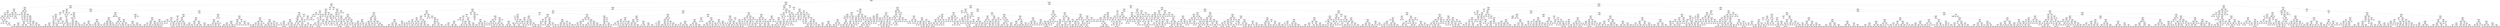 digraph Tree {
node [shape=box] ;
0 [label="X[2] <= 82969456.0\ngini = 0.4999\nsamples = 44030\nvalue = [21759, 22271]"] ;
1 [label="X[12] <= 95175776.0\ngini = 0.4979\nsamples = 9194\nvalue = [4892, 4302]"] ;
0 -> 1 [labeldistance=2.5, labelangle=45, headlabel="True"] ;
2 [label="X[7] <= 124782040.0\ngini = 0.4924\nsamples = 3968\nvalue = [2229, 1739]"] ;
1 -> 2 ;
3 [label="X[13] <= 70193488.0\ngini = 0.4906\nsamples = 3777\nvalue = [2147, 1630]"] ;
2 -> 3 ;
4 [label="X[12] <= 71645120.0\ngini = 0.4417\nsamples = 246\nvalue = [165, 81]"] ;
3 -> 4 ;
5 [label="X[2] <= 68827856.0\ngini = 0.4999\nsamples = 75\nvalue = [37, 38]"] ;
4 -> 5 ;
6 [label="X[8] <= 67637168.0\ngini = 0.464\nsamples = 41\nvalue = [26, 15]"] ;
5 -> 6 ;
7 [label="gini = 0.0\nsamples = 4\nvalue = [0, 4]"] ;
6 -> 7 ;
8 [label="X[12] <= 68726832.0\ngini = 0.4178\nsamples = 37\nvalue = [26, 11]"] ;
6 -> 8 ;
9 [label="X[8] <= 69250560.0\ngini = 0.3599\nsamples = 34\nvalue = [26, 8]"] ;
8 -> 9 ;
10 [label="X[6] <= 65348888.0\ngini = 0.4628\nsamples = 22\nvalue = [14, 8]"] ;
9 -> 10 ;
11 [label="gini = 0.0\nsamples = 6\nvalue = [6, 0]"] ;
10 -> 11 ;
12 [label="X[13] <= 65674876.0\ngini = 0.5\nsamples = 16\nvalue = [8, 8]"] ;
10 -> 12 ;
13 [label="gini = 0.0\nsamples = 4\nvalue = [0, 4]"] ;
12 -> 13 ;
14 [label="X[4] <= 127707536.0\ngini = 0.4444\nsamples = 12\nvalue = [8, 4]"] ;
12 -> 14 ;
15 [label="X[0] <= 82852152.0\ngini = 0.48\nsamples = 5\nvalue = [2, 3]"] ;
14 -> 15 ;
16 [label="gini = 0.0\nsamples = 3\nvalue = [0, 3]"] ;
15 -> 16 ;
17 [label="gini = 0.0\nsamples = 2\nvalue = [2, 0]"] ;
15 -> 17 ;
18 [label="X[8] <= 68669736.0\ngini = 0.2449\nsamples = 7\nvalue = [6, 1]"] ;
14 -> 18 ;
19 [label="gini = 0.0\nsamples = 5\nvalue = [5, 0]"] ;
18 -> 19 ;
20 [label="X[4] <= 132651608.0\ngini = 0.5\nsamples = 2\nvalue = [1, 1]"] ;
18 -> 20 ;
21 [label="gini = 0.0\nsamples = 1\nvalue = [1, 0]"] ;
20 -> 21 ;
22 [label="gini = 0.0\nsamples = 1\nvalue = [0, 1]"] ;
20 -> 22 ;
23 [label="gini = 0.0\nsamples = 12\nvalue = [12, 0]"] ;
9 -> 23 ;
24 [label="gini = 0.0\nsamples = 3\nvalue = [0, 3]"] ;
8 -> 24 ;
25 [label="X[7] <= 70792112.0\ngini = 0.4377\nsamples = 34\nvalue = [11, 23]"] ;
5 -> 25 ;
26 [label="X[7] <= 64225800.0\ngini = 0.5\nsamples = 20\nvalue = [10, 10]"] ;
25 -> 26 ;
27 [label="X[30] <= 0.5\ngini = 0.3967\nsamples = 11\nvalue = [3, 8]"] ;
26 -> 27 ;
28 [label="X[3] <= 113680592.0\ngini = 0.1975\nsamples = 9\nvalue = [1, 8]"] ;
27 -> 28 ;
29 [label="gini = 0.0\nsamples = 1\nvalue = [1, 0]"] ;
28 -> 29 ;
30 [label="gini = 0.0\nsamples = 8\nvalue = [0, 8]"] ;
28 -> 30 ;
31 [label="gini = 0.0\nsamples = 2\nvalue = [2, 0]"] ;
27 -> 31 ;
32 [label="X[5] <= 65835704.0\ngini = 0.3457\nsamples = 9\nvalue = [7, 2]"] ;
26 -> 32 ;
33 [label="gini = 0.0\nsamples = 6\nvalue = [6, 0]"] ;
32 -> 33 ;
34 [label="X[10] <= 136864160.0\ngini = 0.4444\nsamples = 3\nvalue = [1, 2]"] ;
32 -> 34 ;
35 [label="gini = 0.0\nsamples = 2\nvalue = [0, 2]"] ;
34 -> 35 ;
36 [label="gini = 0.0\nsamples = 1\nvalue = [1, 0]"] ;
34 -> 36 ;
37 [label="X[13] <= 65241264.0\ngini = 0.1327\nsamples = 14\nvalue = [1, 13]"] ;
25 -> 37 ;
38 [label="gini = 0.0\nsamples = 1\nvalue = [1, 0]"] ;
37 -> 38 ;
39 [label="gini = 0.0\nsamples = 13\nvalue = [0, 13]"] ;
37 -> 39 ;
40 [label="X[10] <= 137576464.0\ngini = 0.3765\nsamples = 171\nvalue = [128, 43]"] ;
4 -> 40 ;
41 [label="X[13] <= 65146860.0\ngini = 0.3675\nsamples = 169\nvalue = [128, 41]"] ;
40 -> 41 ;
42 [label="X[0] <= 67046888.0\ngini = 0.0907\nsamples = 21\nvalue = [20, 1]"] ;
41 -> 42 ;
43 [label="gini = 0.0\nsamples = 1\nvalue = [0, 1]"] ;
42 -> 43 ;
44 [label="gini = 0.0\nsamples = 20\nvalue = [20, 0]"] ;
42 -> 44 ;
45 [label="X[10] <= 93870696.0\ngini = 0.3944\nsamples = 148\nvalue = [108, 40]"] ;
41 -> 45 ;
46 [label="X[7] <= 63826416.0\ngini = 0.5\nsamples = 18\nvalue = [9, 9]"] ;
45 -> 46 ;
47 [label="gini = 0.0\nsamples = 5\nvalue = [5, 0]"] ;
46 -> 47 ;
48 [label="X[5] <= 80510976.0\ngini = 0.426\nsamples = 13\nvalue = [4, 9]"] ;
46 -> 48 ;
49 [label="gini = 0.0\nsamples = 7\nvalue = [0, 7]"] ;
48 -> 49 ;
50 [label="X[5] <= 117105624.0\ngini = 0.4444\nsamples = 6\nvalue = [4, 2]"] ;
48 -> 50 ;
51 [label="gini = 0.0\nsamples = 4\nvalue = [4, 0]"] ;
50 -> 51 ;
52 [label="gini = 0.0\nsamples = 2\nvalue = [0, 2]"] ;
50 -> 52 ;
53 [label="X[9] <= 112590304.0\ngini = 0.3632\nsamples = 130\nvalue = [99, 31]"] ;
45 -> 53 ;
54 [label="gini = 0.0\nsamples = 20\nvalue = [20, 0]"] ;
53 -> 54 ;
55 [label="X[8] <= 67806800.0\ngini = 0.4048\nsamples = 110\nvalue = [79, 31]"] ;
53 -> 55 ;
56 [label="gini = 0.0\nsamples = 11\nvalue = [11, 0]"] ;
55 -> 56 ;
57 [label="X[12] <= 84250912.0\ngini = 0.4302\nsamples = 99\nvalue = [68, 31]"] ;
55 -> 57 ;
58 [label="X[16] <= 0.5\ngini = 0.3336\nsamples = 52\nvalue = [41, 11]"] ;
57 -> 58 ;
59 [label="X[2] <= 73466488.0\ngini = 0.3988\nsamples = 40\nvalue = [29, 11]"] ;
58 -> 59 ;
60 [label="X[12] <= 76980272.0\ngini = 0.4938\nsamples = 18\nvalue = [10, 8]"] ;
59 -> 60 ;
61 [label="X[10] <= 118021856.0\ngini = 0.2449\nsamples = 7\nvalue = [6, 1]"] ;
60 -> 61 ;
62 [label="gini = 0.0\nsamples = 1\nvalue = [0, 1]"] ;
61 -> 62 ;
63 [label="gini = 0.0\nsamples = 6\nvalue = [6, 0]"] ;
61 -> 63 ;
64 [label="X[3] <= 113968424.0\ngini = 0.4628\nsamples = 11\nvalue = [4, 7]"] ;
60 -> 64 ;
65 [label="gini = 0.375\nsamples = 4\nvalue = [3, 1]"] ;
64 -> 65 ;
66 [label="gini = 0.2449\nsamples = 7\nvalue = [1, 6]"] ;
64 -> 66 ;
67 [label="X[2] <= 78718944.0\ngini = 0.2355\nsamples = 22\nvalue = [19, 3]"] ;
59 -> 67 ;
68 [label="X[13] <= 65218128.0\ngini = 0.0997\nsamples = 19\nvalue = [18, 1]"] ;
67 -> 68 ;
69 [label="gini = 0.0\nsamples = 1\nvalue = [0, 1]"] ;
68 -> 69 ;
70 [label="gini = 0.0\nsamples = 18\nvalue = [18, 0]"] ;
68 -> 70 ;
71 [label="X[3] <= 107745608.0\ngini = 0.4444\nsamples = 3\nvalue = [1, 2]"] ;
67 -> 71 ;
72 [label="gini = 0.0\nsamples = 1\nvalue = [1, 0]"] ;
71 -> 72 ;
73 [label="gini = 0.0\nsamples = 2\nvalue = [0, 2]"] ;
71 -> 73 ;
74 [label="gini = 0.0\nsamples = 12\nvalue = [12, 0]"] ;
58 -> 74 ;
75 [label="X[10] <= 117587264.0\ngini = 0.4889\nsamples = 47\nvalue = [27, 20]"] ;
57 -> 75 ;
76 [label="X[6] <= 73685120.0\ngini = 0.2778\nsamples = 6\nvalue = [1, 5]"] ;
75 -> 76 ;
77 [label="gini = 0.0\nsamples = 5\nvalue = [0, 5]"] ;
76 -> 77 ;
78 [label="gini = 0.0\nsamples = 1\nvalue = [1, 0]"] ;
76 -> 78 ;
79 [label="X[12] <= 87109664.0\ngini = 0.464\nsamples = 41\nvalue = [26, 15]"] ;
75 -> 79 ;
80 [label="X[3] <= 126249584.0\ngini = 0.4938\nsamples = 18\nvalue = [8, 10]"] ;
79 -> 80 ;
81 [label="X[6] <= 81891552.0\ngini = 0.4444\nsamples = 12\nvalue = [8, 4]"] ;
80 -> 81 ;
82 [label="gini = 0.32\nsamples = 10\nvalue = [8, 2]"] ;
81 -> 82 ;
83 [label="gini = 0.0\nsamples = 2\nvalue = [0, 2]"] ;
81 -> 83 ;
84 [label="gini = 0.0\nsamples = 6\nvalue = [0, 6]"] ;
80 -> 84 ;
85 [label="X[4] <= 115454304.0\ngini = 0.3403\nsamples = 23\nvalue = [18, 5]"] ;
79 -> 85 ;
86 [label="X[11] <= 121211720.0\ngini = 0.375\nsamples = 4\nvalue = [1, 3]"] ;
85 -> 86 ;
87 [label="gini = 0.0\nsamples = 3\nvalue = [0, 3]"] ;
86 -> 87 ;
88 [label="gini = 0.0\nsamples = 1\nvalue = [1, 0]"] ;
86 -> 88 ;
89 [label="X[31] <= 0.5\ngini = 0.1884\nsamples = 19\nvalue = [17, 2]"] ;
85 -> 89 ;
90 [label="gini = 0.1049\nsamples = 18\nvalue = [17, 1]"] ;
89 -> 90 ;
91 [label="gini = 0.0\nsamples = 1\nvalue = [0, 1]"] ;
89 -> 91 ;
92 [label="gini = 0.0\nsamples = 2\nvalue = [0, 2]"] ;
40 -> 92 ;
93 [label="X[4] <= 67313696.0\ngini = 0.4925\nsamples = 3531\nvalue = [1982, 1549]"] ;
3 -> 93 ;
94 [label="X[3] <= 66617360.0\ngini = 0.4321\nsamples = 38\nvalue = [12, 26]"] ;
93 -> 94 ;
95 [label="X[0] <= 128057680.0\ngini = 0.3018\nsamples = 27\nvalue = [5, 22]"] ;
94 -> 95 ;
96 [label="X[9] <= 133398856.0\ngini = 0.2604\nsamples = 26\nvalue = [4, 22]"] ;
95 -> 96 ;
97 [label="X[13] <= 113813600.0\ngini = 0.2112\nsamples = 25\nvalue = [3, 22]"] ;
96 -> 97 ;
98 [label="gini = 0.0\nsamples = 13\nvalue = [0, 13]"] ;
97 -> 98 ;
99 [label="X[0] <= 84583088.0\ngini = 0.375\nsamples = 12\nvalue = [3, 9]"] ;
97 -> 99 ;
100 [label="gini = 0.0\nsamples = 2\nvalue = [2, 0]"] ;
99 -> 100 ;
101 [label="X[9] <= 78152704.0\ngini = 0.18\nsamples = 10\nvalue = [1, 9]"] ;
99 -> 101 ;
102 [label="gini = 0.0\nsamples = 9\nvalue = [0, 9]"] ;
101 -> 102 ;
103 [label="gini = 0.0\nsamples = 1\nvalue = [1, 0]"] ;
101 -> 103 ;
104 [label="gini = 0.0\nsamples = 1\nvalue = [1, 0]"] ;
96 -> 104 ;
105 [label="gini = 0.0\nsamples = 1\nvalue = [1, 0]"] ;
95 -> 105 ;
106 [label="X[10] <= 77528704.0\ngini = 0.4628\nsamples = 11\nvalue = [7, 4]"] ;
94 -> 106 ;
107 [label="X[10] <= 71410528.0\ngini = 0.4444\nsamples = 6\nvalue = [2, 4]"] ;
106 -> 107 ;
108 [label="gini = 0.0\nsamples = 2\nvalue = [2, 0]"] ;
107 -> 108 ;
109 [label="gini = 0.0\nsamples = 4\nvalue = [0, 4]"] ;
107 -> 109 ;
110 [label="gini = 0.0\nsamples = 5\nvalue = [5, 0]"] ;
106 -> 110 ;
111 [label="X[10] <= 99143424.0\ngini = 0.4918\nsamples = 3493\nvalue = [1970, 1523]"] ;
93 -> 111 ;
112 [label="X[5] <= 66094232.0\ngini = 0.4838\nsamples = 1858\nvalue = [1096, 762]"] ;
111 -> 112 ;
113 [label="X[10] <= 67974816.0\ngini = 0.449\nsamples = 338\nvalue = [223, 115]"] ;
112 -> 113 ;
114 [label="gini = 0.0\nsamples = 6\nvalue = [0, 6]"] ;
113 -> 114 ;
115 [label="X[1] <= 77565088.0\ngini = 0.441\nsamples = 332\nvalue = [223, 109]"] ;
113 -> 115 ;
116 [label="X[3] <= 133563112.0\ngini = 0.3777\nsamples = 186\nvalue = [139, 47]"] ;
115 -> 116 ;
117 [label="X[7] <= 62539408.0\ngini = 0.3653\nsamples = 183\nvalue = [139, 44]"] ;
116 -> 117 ;
118 [label="gini = 0.0\nsamples = 3\nvalue = [0, 3]"] ;
117 -> 118 ;
119 [label="X[10] <= 98441336.0\ngini = 0.3518\nsamples = 180\nvalue = [139, 41]"] ;
117 -> 119 ;
120 [label="X[2] <= 73773392.0\ngini = 0.3386\nsamples = 176\nvalue = [138, 38]"] ;
119 -> 120 ;
121 [label="X[7] <= 65037704.0\ngini = 0.3803\nsamples = 141\nvalue = [105, 36]"] ;
120 -> 121 ;
122 [label="X[30] <= 0.5\ngini = 0.2076\nsamples = 34\nvalue = [30, 4]"] ;
121 -> 122 ;
123 [label="gini = 0.1207\nsamples = 31\nvalue = [29, 2]"] ;
122 -> 123 ;
124 [label="gini = 0.4444\nsamples = 3\nvalue = [1, 2]"] ;
122 -> 124 ;
125 [label="X[10] <= 68847112.0\ngini = 0.4193\nsamples = 107\nvalue = [75, 32]"] ;
121 -> 125 ;
126 [label="gini = 0.4444\nsamples = 9\nvalue = [3, 6]"] ;
125 -> 126 ;
127 [label="gini = 0.3898\nsamples = 98\nvalue = [72, 26]"] ;
125 -> 127 ;
128 [label="X[1] <= 65040224.0\ngini = 0.1078\nsamples = 35\nvalue = [33, 2]"] ;
120 -> 128 ;
129 [label="X[7] <= 112301520.0\ngini = 0.5\nsamples = 2\nvalue = [1, 1]"] ;
128 -> 129 ;
130 [label="gini = 0.0\nsamples = 1\nvalue = [0, 1]"] ;
129 -> 130 ;
131 [label="gini = 0.0\nsamples = 1\nvalue = [1, 0]"] ;
129 -> 131 ;
132 [label="X[8] <= 69125376.0\ngini = 0.0588\nsamples = 33\nvalue = [32, 1]"] ;
128 -> 132 ;
133 [label="gini = 0.4444\nsamples = 3\nvalue = [2, 1]"] ;
132 -> 133 ;
134 [label="gini = 0.0\nsamples = 30\nvalue = [30, 0]"] ;
132 -> 134 ;
135 [label="X[13] <= 109347680.0\ngini = 0.375\nsamples = 4\nvalue = [1, 3]"] ;
119 -> 135 ;
136 [label="gini = 0.0\nsamples = 1\nvalue = [1, 0]"] ;
135 -> 136 ;
137 [label="gini = 0.0\nsamples = 3\nvalue = [0, 3]"] ;
135 -> 137 ;
138 [label="gini = 0.0\nsamples = 3\nvalue = [0, 3]"] ;
116 -> 138 ;
139 [label="X[7] <= 113388560.0\ngini = 0.4886\nsamples = 146\nvalue = [84, 62]"] ;
115 -> 139 ;
140 [label="X[4] <= 115676832.0\ngini = 0.4982\nsamples = 132\nvalue = [70, 62]"] ;
139 -> 140 ;
141 [label="X[8] <= 68861376.0\ngini = 0.4785\nsamples = 53\nvalue = [21, 32]"] ;
140 -> 141 ;
142 [label="X[13] <= 123776256.0\ngini = 0.2449\nsamples = 7\nvalue = [6, 1]"] ;
141 -> 142 ;
143 [label="gini = 0.0\nsamples = 6\nvalue = [6, 0]"] ;
142 -> 143 ;
144 [label="gini = 0.0\nsamples = 1\nvalue = [0, 1]"] ;
142 -> 144 ;
145 [label="X[4] <= 79273232.0\ngini = 0.4395\nsamples = 46\nvalue = [15, 31]"] ;
141 -> 145 ;
146 [label="gini = 0.0\nsamples = 4\nvalue = [4, 0]"] ;
145 -> 146 ;
147 [label="X[2] <= 72903616.0\ngini = 0.3866\nsamples = 42\nvalue = [11, 31]"] ;
145 -> 147 ;
148 [label="X[2] <= 72352720.0\ngini = 0.5\nsamples = 12\nvalue = [6, 6]"] ;
147 -> 148 ;
149 [label="gini = 0.0\nsamples = 4\nvalue = [0, 4]"] ;
148 -> 149 ;
150 [label="gini = 0.375\nsamples = 8\nvalue = [6, 2]"] ;
148 -> 150 ;
151 [label="X[13] <= 86218976.0\ngini = 0.2778\nsamples = 30\nvalue = [5, 25]"] ;
147 -> 151 ;
152 [label="gini = 0.0\nsamples = 1\nvalue = [1, 0]"] ;
151 -> 152 ;
153 [label="gini = 0.2378\nsamples = 29\nvalue = [4, 25]"] ;
151 -> 153 ;
154 [label="X[8] <= 73942496.0\ngini = 0.4711\nsamples = 79\nvalue = [49, 30]"] ;
140 -> 154 ;
155 [label="X[4] <= 117047296.0\ngini = 0.2778\nsamples = 24\nvalue = [20, 4]"] ;
154 -> 155 ;
156 [label="gini = 0.0\nsamples = 2\nvalue = [0, 2]"] ;
155 -> 156 ;
157 [label="X[3] <= 113772560.0\ngini = 0.1653\nsamples = 22\nvalue = [20, 2]"] ;
155 -> 157 ;
158 [label="gini = 0.0\nsamples = 1\nvalue = [0, 1]"] ;
157 -> 158 ;
159 [label="X[12] <= 83897904.0\ngini = 0.0907\nsamples = 21\nvalue = [20, 1]"] ;
157 -> 159 ;
160 [label="gini = 0.0\nsamples = 20\nvalue = [20, 0]"] ;
159 -> 160 ;
161 [label="gini = 0.0\nsamples = 1\nvalue = [0, 1]"] ;
159 -> 161 ;
162 [label="X[7] <= 89952448.0\ngini = 0.4985\nsamples = 55\nvalue = [29, 26]"] ;
154 -> 162 ;
163 [label="X[2] <= 74108128.0\ngini = 0.4965\nsamples = 48\nvalue = [22, 26]"] ;
162 -> 163 ;
164 [label="X[0] <= 67071704.0\ngini = 0.4362\nsamples = 28\nvalue = [9, 19]"] ;
163 -> 164 ;
165 [label="gini = 0.0\nsamples = 3\nvalue = [3, 0]"] ;
164 -> 165 ;
166 [label="gini = 0.3648\nsamples = 25\nvalue = [6, 19]"] ;
164 -> 166 ;
167 [label="X[13] <= 96906416.0\ngini = 0.455\nsamples = 20\nvalue = [13, 7]"] ;
163 -> 167 ;
168 [label="gini = 0.0\nsamples = 3\nvalue = [0, 3]"] ;
167 -> 168 ;
169 [label="gini = 0.3599\nsamples = 17\nvalue = [13, 4]"] ;
167 -> 169 ;
170 [label="gini = 0.0\nsamples = 7\nvalue = [7, 0]"] ;
162 -> 170 ;
171 [label="gini = 0.0\nsamples = 14\nvalue = [14, 0]"] ;
139 -> 171 ;
172 [label="X[10] <= 94243976.0\ngini = 0.4889\nsamples = 1520\nvalue = [873, 647]"] ;
112 -> 172 ;
173 [label="X[7] <= 124307696.0\ngini = 0.4928\nsamples = 1268\nvalue = [710, 558]"] ;
172 -> 173 ;
174 [label="X[1] <= 97520432.0\ngini = 0.4936\nsamples = 1258\nvalue = [700, 558]"] ;
173 -> 174 ;
175 [label="X[0] <= 71609696.0\ngini = 0.4884\nsamples = 986\nvalue = [568, 418]"] ;
174 -> 175 ;
176 [label="X[3] <= 127139872.0\ngini = 0.4305\nsamples = 118\nvalue = [81, 37]"] ;
175 -> 176 ;
177 [label="X[0] <= 66091952.0\ngini = 0.3639\nsamples = 92\nvalue = [70, 22]"] ;
176 -> 177 ;
178 [label="X[0] <= 65602808.0\ngini = 0.4444\nsamples = 6\nvalue = [2, 4]"] ;
177 -> 178 ;
179 [label="gini = 0.0\nsamples = 2\nvalue = [2, 0]"] ;
178 -> 179 ;
180 [label="gini = 0.0\nsamples = 4\nvalue = [0, 4]"] ;
178 -> 180 ;
181 [label="X[9] <= 71479408.0\ngini = 0.331\nsamples = 86\nvalue = [68, 18]"] ;
177 -> 181 ;
182 [label="X[6] <= 125516336.0\ngini = 0.1284\nsamples = 29\nvalue = [27, 2]"] ;
181 -> 182 ;
183 [label="gini = 0.0689\nsamples = 28\nvalue = [27, 1]"] ;
182 -> 183 ;
184 [label="gini = 0.0\nsamples = 1\nvalue = [0, 1]"] ;
182 -> 184 ;
185 [label="X[7] <= 76745056.0\ngini = 0.4038\nsamples = 57\nvalue = [41, 16]"] ;
181 -> 185 ;
186 [label="gini = 0.4491\nsamples = 47\nvalue = [31, 16]"] ;
185 -> 186 ;
187 [label="gini = 0.0\nsamples = 10\nvalue = [10, 0]"] ;
185 -> 187 ;
188 [label="X[4] <= 132590936.0\ngini = 0.4882\nsamples = 26\nvalue = [11, 15]"] ;
176 -> 188 ;
189 [label="X[5] <= 66379016.0\ngini = 0.2778\nsamples = 12\nvalue = [2, 10]"] ;
188 -> 189 ;
190 [label="gini = 0.0\nsamples = 1\nvalue = [1, 0]"] ;
189 -> 190 ;
191 [label="X[0] <= 66578368.0\ngini = 0.1653\nsamples = 11\nvalue = [1, 10]"] ;
189 -> 191 ;
192 [label="gini = 0.5\nsamples = 2\nvalue = [1, 1]"] ;
191 -> 192 ;
193 [label="gini = 0.0\nsamples = 9\nvalue = [0, 9]"] ;
191 -> 193 ;
194 [label="X[10] <= 90703744.0\ngini = 0.4592\nsamples = 14\nvalue = [9, 5]"] ;
188 -> 194 ;
195 [label="X[5] <= 76021920.0\ngini = 0.2975\nsamples = 11\nvalue = [9, 2]"] ;
194 -> 195 ;
196 [label="gini = 0.0\nsamples = 1\nvalue = [0, 1]"] ;
195 -> 196 ;
197 [label="gini = 0.18\nsamples = 10\nvalue = [9, 1]"] ;
195 -> 197 ;
198 [label="gini = 0.0\nsamples = 3\nvalue = [0, 3]"] ;
194 -> 198 ;
199 [label="X[5] <= 106757816.0\ngini = 0.4925\nsamples = 868\nvalue = [487, 381]"] ;
175 -> 199 ;
200 [label="X[9] <= 67078920.0\ngini = 0.4952\nsamples = 809\nvalue = [444, 365]"] ;
199 -> 200 ;
201 [label="gini = 0.0\nsamples = 5\nvalue = [0, 5]"] ;
200 -> 201 ;
202 [label="X[6] <= 127627824.0\ngini = 0.4945\nsamples = 804\nvalue = [444, 360]"] ;
200 -> 202 ;
203 [label="X[6] <= 127403536.0\ngini = 0.4961\nsamples = 774\nvalue = [421, 353]"] ;
202 -> 203 ;
204 [label="gini = 0.4954\nsamples = 768\nvalue = [421, 347]"] ;
203 -> 204 ;
205 [label="gini = 0.0\nsamples = 6\nvalue = [0, 6]"] ;
203 -> 205 ;
206 [label="X[8] <= 68132016.0\ngini = 0.3578\nsamples = 30\nvalue = [23, 7]"] ;
202 -> 206 ;
207 [label="gini = 0.0\nsamples = 2\nvalue = [0, 2]"] ;
206 -> 207 ;
208 [label="gini = 0.2934\nsamples = 28\nvalue = [23, 5]"] ;
206 -> 208 ;
209 [label="X[3] <= 126844448.0\ngini = 0.3953\nsamples = 59\nvalue = [43, 16]"] ;
199 -> 209 ;
210 [label="X[8] <= 79928360.0\ngini = 0.3706\nsamples = 57\nvalue = [43, 14]"] ;
209 -> 210 ;
211 [label="X[7] <= 63754652.0\ngini = 0.2076\nsamples = 34\nvalue = [30, 4]"] ;
210 -> 211 ;
212 [label="gini = 0.0\nsamples = 1\nvalue = [0, 1]"] ;
211 -> 212 ;
213 [label="gini = 0.1653\nsamples = 33\nvalue = [30, 3]"] ;
211 -> 213 ;
214 [label="X[1] <= 83104704.0\ngini = 0.4915\nsamples = 23\nvalue = [13, 10]"] ;
210 -> 214 ;
215 [label="gini = 0.3967\nsamples = 11\nvalue = [3, 8]"] ;
214 -> 215 ;
216 [label="gini = 0.2778\nsamples = 12\nvalue = [10, 2]"] ;
214 -> 216 ;
217 [label="gini = 0.0\nsamples = 2\nvalue = [0, 2]"] ;
209 -> 217 ;
218 [label="X[12] <= 70573984.0\ngini = 0.4996\nsamples = 272\nvalue = [132, 140]"] ;
174 -> 218 ;
219 [label="X[8] <= 85809616.0\ngini = 0.2854\nsamples = 29\nvalue = [5, 24]"] ;
218 -> 219 ;
220 [label="X[13] <= 76512912.0\ngini = 0.142\nsamples = 26\nvalue = [2, 24]"] ;
219 -> 220 ;
221 [label="X[10] <= 82722344.0\ngini = 0.4444\nsamples = 3\nvalue = [2, 1]"] ;
220 -> 221 ;
222 [label="gini = 0.0\nsamples = 1\nvalue = [0, 1]"] ;
221 -> 222 ;
223 [label="gini = 0.0\nsamples = 2\nvalue = [2, 0]"] ;
221 -> 223 ;
224 [label="gini = 0.0\nsamples = 23\nvalue = [0, 23]"] ;
220 -> 224 ;
225 [label="gini = 0.0\nsamples = 3\nvalue = [3, 0]"] ;
219 -> 225 ;
226 [label="X[0] <= 80746832.0\ngini = 0.499\nsamples = 243\nvalue = [127, 116]"] ;
218 -> 226 ;
227 [label="X[0] <= 76824600.0\ngini = 0.4688\nsamples = 104\nvalue = [65, 39]"] ;
226 -> 227 ;
228 [label="X[11] <= 79811712.0\ngini = 0.4935\nsamples = 79\nvalue = [44, 35]"] ;
227 -> 228 ;
229 [label="gini = 0.0\nsamples = 6\nvalue = [0, 6]"] ;
228 -> 229 ;
230 [label="X[0] <= 76644560.0\ngini = 0.4789\nsamples = 73\nvalue = [44, 29]"] ;
228 -> 230 ;
231 [label="gini = 0.4621\nsamples = 69\nvalue = [44, 25]"] ;
230 -> 231 ;
232 [label="gini = 0.0\nsamples = 4\nvalue = [0, 4]"] ;
230 -> 232 ;
233 [label="X[11] <= 100537560.0\ngini = 0.2688\nsamples = 25\nvalue = [21, 4]"] ;
227 -> 233 ;
234 [label="gini = 0.0\nsamples = 15\nvalue = [15, 0]"] ;
233 -> 234 ;
235 [label="X[1] <= 114692880.0\ngini = 0.48\nsamples = 10\nvalue = [6, 4]"] ;
233 -> 235 ;
236 [label="gini = 0.0\nsamples = 3\nvalue = [0, 3]"] ;
235 -> 236 ;
237 [label="gini = 0.2449\nsamples = 7\nvalue = [6, 1]"] ;
235 -> 237 ;
238 [label="X[11] <= 93845200.0\ngini = 0.4942\nsamples = 139\nvalue = [62, 77]"] ;
226 -> 238 ;
239 [label="X[0] <= 83769304.0\ngini = 0.431\nsamples = 70\nvalue = [22, 48]"] ;
238 -> 239 ;
240 [label="gini = 0.0\nsamples = 13\nvalue = [0, 13]"] ;
239 -> 240 ;
241 [label="X[0] <= 107234552.0\ngini = 0.474\nsamples = 57\nvalue = [22, 35]"] ;
239 -> 241 ;
242 [label="gini = 0.4996\nsamples = 37\nvalue = [19, 18]"] ;
241 -> 242 ;
243 [label="gini = 0.255\nsamples = 20\nvalue = [3, 17]"] ;
241 -> 243 ;
244 [label="X[12] <= 74841032.0\ngini = 0.4873\nsamples = 69\nvalue = [40, 29]"] ;
238 -> 244 ;
245 [label="X[9] <= 72529824.0\ngini = 0.2975\nsamples = 11\nvalue = [2, 9]"] ;
244 -> 245 ;
246 [label="gini = 0.4444\nsamples = 3\nvalue = [2, 1]"] ;
245 -> 246 ;
247 [label="gini = 0.0\nsamples = 8\nvalue = [0, 8]"] ;
245 -> 247 ;
248 [label="X[6] <= 97128248.0\ngini = 0.4518\nsamples = 58\nvalue = [38, 20]"] ;
244 -> 248 ;
249 [label="gini = 0.4844\nsamples = 17\nvalue = [7, 10]"] ;
248 -> 249 ;
250 [label="gini = 0.3688\nsamples = 41\nvalue = [31, 10]"] ;
248 -> 250 ;
251 [label="gini = 0.0\nsamples = 10\nvalue = [10, 0]"] ;
173 -> 251 ;
252 [label="X[5] <= 117456520.0\ngini = 0.4569\nsamples = 252\nvalue = [163, 89]"] ;
172 -> 252 ;
253 [label="X[4] <= 71361776.0\ngini = 0.4471\nsamples = 246\nvalue = [163, 83]"] ;
252 -> 253 ;
254 [label="gini = 0.0\nsamples = 4\nvalue = [0, 4]"] ;
253 -> 254 ;
255 [label="X[8] <= 89011352.0\ngini = 0.4398\nsamples = 242\nvalue = [163, 79]"] ;
253 -> 255 ;
256 [label="X[11] <= 77506944.0\ngini = 0.4268\nsamples = 230\nvalue = [159, 71]"] ;
255 -> 256 ;
257 [label="X[5] <= 71530368.0\ngini = 0.4942\nsamples = 65\nvalue = [36, 29]"] ;
256 -> 257 ;
258 [label="X[26] <= 0.5\ngini = 0.2604\nsamples = 13\nvalue = [2, 11]"] ;
257 -> 258 ;
259 [label="X[1] <= 70138960.0\ngini = 0.1528\nsamples = 12\nvalue = [1, 11]"] ;
258 -> 259 ;
260 [label="gini = 0.4444\nsamples = 3\nvalue = [1, 2]"] ;
259 -> 260 ;
261 [label="gini = 0.0\nsamples = 9\nvalue = [0, 9]"] ;
259 -> 261 ;
262 [label="gini = 0.0\nsamples = 1\nvalue = [1, 0]"] ;
258 -> 262 ;
263 [label="X[11] <= 76829536.0\ngini = 0.4527\nsamples = 52\nvalue = [34, 18]"] ;
257 -> 263 ;
264 [label="X[13] <= 99814400.0\ngini = 0.4002\nsamples = 47\nvalue = [34, 13]"] ;
263 -> 264 ;
265 [label="gini = 0.1528\nsamples = 24\nvalue = [22, 2]"] ;
264 -> 265 ;
266 [label="gini = 0.4991\nsamples = 23\nvalue = [12, 11]"] ;
264 -> 266 ;
267 [label="gini = 0.0\nsamples = 5\nvalue = [0, 5]"] ;
263 -> 267 ;
268 [label="X[9] <= 126665600.0\ngini = 0.3795\nsamples = 165\nvalue = [123, 42]"] ;
256 -> 268 ;
269 [label="X[0] <= 96178440.0\ngini = 0.3622\nsamples = 160\nvalue = [122, 38]"] ;
268 -> 269 ;
270 [label="X[8] <= 68455888.0\ngini = 0.4053\nsamples = 131\nvalue = [94, 37]"] ;
269 -> 270 ;
271 [label="gini = 0.0\nsamples = 15\nvalue = [15, 0]"] ;
270 -> 271 ;
272 [label="gini = 0.4345\nsamples = 116\nvalue = [79, 37]"] ;
270 -> 272 ;
273 [label="X[32] <= 0.5\ngini = 0.0666\nsamples = 29\nvalue = [28, 1]"] ;
269 -> 273 ;
274 [label="gini = 0.0\nsamples = 26\nvalue = [26, 0]"] ;
273 -> 274 ;
275 [label="gini = 0.4444\nsamples = 3\nvalue = [2, 1]"] ;
273 -> 275 ;
276 [label="X[2] <= 78518720.0\ngini = 0.32\nsamples = 5\nvalue = [1, 4]"] ;
268 -> 276 ;
277 [label="gini = 0.0\nsamples = 4\nvalue = [0, 4]"] ;
276 -> 277 ;
278 [label="gini = 0.0\nsamples = 1\nvalue = [1, 0]"] ;
276 -> 278 ;
279 [label="X[2] <= 82646880.0\ngini = 0.4444\nsamples = 12\nvalue = [4, 8]"] ;
255 -> 279 ;
280 [label="X[1] <= 123857896.0\ngini = 0.1975\nsamples = 9\nvalue = [1, 8]"] ;
279 -> 280 ;
281 [label="gini = 0.0\nsamples = 8\nvalue = [0, 8]"] ;
280 -> 281 ;
282 [label="gini = 0.0\nsamples = 1\nvalue = [1, 0]"] ;
280 -> 282 ;
283 [label="gini = 0.0\nsamples = 3\nvalue = [3, 0]"] ;
279 -> 283 ;
284 [label="gini = 0.0\nsamples = 6\nvalue = [0, 6]"] ;
252 -> 284 ;
285 [label="X[4] <= 128354648.0\ngini = 0.4976\nsamples = 1635\nvalue = [874, 761]"] ;
111 -> 285 ;
286 [label="X[11] <= 84478128.0\ngini = 0.4994\nsamples = 1418\nvalue = [733, 685]"] ;
285 -> 286 ;
287 [label="X[0] <= 67377120.0\ngini = 0.4948\nsamples = 461\nvalue = [207, 254]"] ;
286 -> 287 ;
288 [label="X[4] <= 120510288.0\ngini = 0.431\nsamples = 35\nvalue = [24, 11]"] ;
287 -> 288 ;
289 [label="X[1] <= 80226352.0\ngini = 0.4991\nsamples = 23\nvalue = [12, 11]"] ;
288 -> 289 ;
290 [label="X[8] <= 67866640.0\ngini = 0.355\nsamples = 13\nvalue = [3, 10]"] ;
289 -> 290 ;
291 [label="X[11] <= 72559544.0\ngini = 0.375\nsamples = 4\nvalue = [3, 1]"] ;
290 -> 291 ;
292 [label="gini = 0.0\nsamples = 3\nvalue = [3, 0]"] ;
291 -> 292 ;
293 [label="gini = 0.0\nsamples = 1\nvalue = [0, 1]"] ;
291 -> 293 ;
294 [label="gini = 0.0\nsamples = 9\nvalue = [0, 9]"] ;
290 -> 294 ;
295 [label="X[10] <= 102838224.0\ngini = 0.18\nsamples = 10\nvalue = [9, 1]"] ;
289 -> 295 ;
296 [label="gini = 0.0\nsamples = 1\nvalue = [0, 1]"] ;
295 -> 296 ;
297 [label="gini = 0.0\nsamples = 9\nvalue = [9, 0]"] ;
295 -> 297 ;
298 [label="gini = 0.0\nsamples = 12\nvalue = [12, 0]"] ;
288 -> 298 ;
299 [label="X[1] <= 70295504.0\ngini = 0.4901\nsamples = 426\nvalue = [183, 243]"] ;
287 -> 299 ;
300 [label="X[1] <= 65807648.0\ngini = 0.4903\nsamples = 79\nvalue = [45, 34]"] ;
299 -> 300 ;
301 [label="X[9] <= 131208528.0\ngini = 0.375\nsamples = 24\nvalue = [6, 18]"] ;
300 -> 301 ;
302 [label="X[10] <= 102288816.0\ngini = 0.2975\nsamples = 22\nvalue = [4, 18]"] ;
301 -> 302 ;
303 [label="gini = 0.0\nsamples = 1\nvalue = [1, 0]"] ;
302 -> 303 ;
304 [label="X[5] <= 64245404.0\ngini = 0.2449\nsamples = 21\nvalue = [3, 18]"] ;
302 -> 304 ;
305 [label="gini = 0.0\nsamples = 1\nvalue = [1, 0]"] ;
304 -> 305 ;
306 [label="X[6] <= 71409560.0\ngini = 0.18\nsamples = 20\nvalue = [2, 18]"] ;
304 -> 306 ;
307 [label="gini = 0.5\nsamples = 4\nvalue = [2, 2]"] ;
306 -> 307 ;
308 [label="gini = 0.0\nsamples = 16\nvalue = [0, 16]"] ;
306 -> 308 ;
309 [label="gini = 0.0\nsamples = 2\nvalue = [2, 0]"] ;
301 -> 309 ;
310 [label="X[4] <= 111220888.0\ngini = 0.4126\nsamples = 55\nvalue = [39, 16]"] ;
300 -> 310 ;
311 [label="X[12] <= 66577088.0\ngini = 0.4592\nsamples = 14\nvalue = [5, 9]"] ;
310 -> 311 ;
312 [label="gini = 0.0\nsamples = 5\nvalue = [0, 5]"] ;
311 -> 312 ;
313 [label="X[2] <= 71204256.0\ngini = 0.4938\nsamples = 9\nvalue = [5, 4]"] ;
311 -> 313 ;
314 [label="gini = 0.0\nsamples = 4\nvalue = [4, 0]"] ;
313 -> 314 ;
315 [label="X[13] <= 123287184.0\ngini = 0.32\nsamples = 5\nvalue = [1, 4]"] ;
313 -> 315 ;
316 [label="gini = 0.0\nsamples = 4\nvalue = [0, 4]"] ;
315 -> 316 ;
317 [label="gini = 0.0\nsamples = 1\nvalue = [1, 0]"] ;
315 -> 317 ;
318 [label="X[2] <= 67921696.0\ngini = 0.2832\nsamples = 41\nvalue = [34, 7]"] ;
310 -> 318 ;
319 [label="gini = 0.0\nsamples = 3\nvalue = [0, 3]"] ;
318 -> 319 ;
320 [label="X[6] <= 64840680.0\ngini = 0.1884\nsamples = 38\nvalue = [34, 4]"] ;
318 -> 320 ;
321 [label="gini = 0.0\nsamples = 1\nvalue = [0, 1]"] ;
320 -> 321 ;
322 [label="X[12] <= 83756336.0\ngini = 0.149\nsamples = 37\nvalue = [34, 3]"] ;
320 -> 322 ;
323 [label="gini = 0.1078\nsamples = 35\nvalue = [33, 2]"] ;
322 -> 323 ;
324 [label="gini = 0.5\nsamples = 2\nvalue = [1, 1]"] ;
322 -> 324 ;
325 [label="X[7] <= 106990912.0\ngini = 0.4791\nsamples = 347\nvalue = [138, 209]"] ;
299 -> 325 ;
326 [label="X[11] <= 70657920.0\ngini = 0.4683\nsamples = 310\nvalue = [116, 194]"] ;
325 -> 326 ;
327 [label="X[6] <= 81381832.0\ngini = 0.48\nsamples = 25\nvalue = [15, 10]"] ;
326 -> 327 ;
328 [label="X[1] <= 70588864.0\ngini = 0.4444\nsamples = 12\nvalue = [4, 8]"] ;
327 -> 328 ;
329 [label="gini = 0.0\nsamples = 3\nvalue = [3, 0]"] ;
328 -> 329 ;
330 [label="X[33] <= 0.5\ngini = 0.1975\nsamples = 9\nvalue = [1, 8]"] ;
328 -> 330 ;
331 [label="gini = 0.0\nsamples = 8\nvalue = [0, 8]"] ;
330 -> 331 ;
332 [label="gini = 0.0\nsamples = 1\nvalue = [1, 0]"] ;
330 -> 332 ;
333 [label="X[6] <= 108887760.0\ngini = 0.2604\nsamples = 13\nvalue = [11, 2]"] ;
327 -> 333 ;
334 [label="X[13] <= 70407312.0\ngini = 0.1528\nsamples = 12\nvalue = [11, 1]"] ;
333 -> 334 ;
335 [label="gini = 0.0\nsamples = 1\nvalue = [0, 1]"] ;
334 -> 335 ;
336 [label="gini = 0.0\nsamples = 11\nvalue = [11, 0]"] ;
334 -> 336 ;
337 [label="gini = 0.0\nsamples = 1\nvalue = [0, 1]"] ;
333 -> 337 ;
338 [label="X[1] <= 76447248.0\ngini = 0.4576\nsamples = 285\nvalue = [101, 184]"] ;
326 -> 338 ;
339 [label="X[6] <= 80437952.0\ngini = 0.3599\nsamples = 85\nvalue = [20, 65]"] ;
338 -> 339 ;
340 [label="X[3] <= 87442824.0\ngini = 0.1699\nsamples = 32\nvalue = [3, 29]"] ;
339 -> 340 ;
341 [label="gini = 0.0\nsamples = 1\nvalue = [1, 0]"] ;
340 -> 341 ;
342 [label="gini = 0.1207\nsamples = 31\nvalue = [2, 29]"] ;
340 -> 342 ;
343 [label="X[11] <= 70898200.0\ngini = 0.4357\nsamples = 53\nvalue = [17, 36]"] ;
339 -> 343 ;
344 [label="gini = 0.0\nsamples = 9\nvalue = [0, 9]"] ;
343 -> 344 ;
345 [label="gini = 0.4742\nsamples = 44\nvalue = [17, 27]"] ;
343 -> 345 ;
346 [label="X[0] <= 76996232.0\ngini = 0.4819\nsamples = 200\nvalue = [81, 119]"] ;
338 -> 346 ;
347 [label="X[8] <= 80740432.0\ngini = 0.4984\nsamples = 70\nvalue = [37, 33]"] ;
346 -> 347 ;
348 [label="gini = 0.4814\nsamples = 57\nvalue = [34, 23]"] ;
347 -> 348 ;
349 [label="gini = 0.355\nsamples = 13\nvalue = [3, 10]"] ;
347 -> 349 ;
350 [label="X[10] <= 99795280.0\ngini = 0.4478\nsamples = 130\nvalue = [44, 86]"] ;
346 -> 350 ;
351 [label="gini = 0.375\nsamples = 8\nvalue = [6, 2]"] ;
350 -> 351 ;
352 [label="gini = 0.4289\nsamples = 122\nvalue = [38, 84]"] ;
350 -> 352 ;
353 [label="X[0] <= 122409952.0\ngini = 0.4821\nsamples = 37\nvalue = [22, 15]"] ;
325 -> 353 ;
354 [label="X[2] <= 70809040.0\ngini = 0.375\nsamples = 28\nvalue = [21, 7]"] ;
353 -> 354 ;
355 [label="X[12] <= 66332840.0\ngini = 0.32\nsamples = 5\nvalue = [1, 4]"] ;
354 -> 355 ;
356 [label="gini = 0.0\nsamples = 1\nvalue = [1, 0]"] ;
355 -> 356 ;
357 [label="gini = 0.0\nsamples = 4\nvalue = [0, 4]"] ;
355 -> 357 ;
358 [label="X[19] <= 0.5\ngini = 0.2268\nsamples = 23\nvalue = [20, 3]"] ;
354 -> 358 ;
359 [label="X[6] <= 65303412.0\ngini = 0.095\nsamples = 20\nvalue = [19, 1]"] ;
358 -> 359 ;
360 [label="gini = 0.0\nsamples = 1\nvalue = [0, 1]"] ;
359 -> 360 ;
361 [label="gini = 0.0\nsamples = 19\nvalue = [19, 0]"] ;
359 -> 361 ;
362 [label="X[3] <= 123382272.0\ngini = 0.4444\nsamples = 3\nvalue = [1, 2]"] ;
358 -> 362 ;
363 [label="gini = 0.0\nsamples = 2\nvalue = [0, 2]"] ;
362 -> 363 ;
364 [label="gini = 0.0\nsamples = 1\nvalue = [1, 0]"] ;
362 -> 364 ;
365 [label="X[4] <= 95619904.0\ngini = 0.1975\nsamples = 9\nvalue = [1, 8]"] ;
353 -> 365 ;
366 [label="gini = 0.0\nsamples = 1\nvalue = [1, 0]"] ;
365 -> 366 ;
367 [label="gini = 0.0\nsamples = 8\nvalue = [0, 8]"] ;
365 -> 367 ;
368 [label="X[10] <= 99681152.0\ngini = 0.4951\nsamples = 957\nvalue = [526, 431]"] ;
286 -> 368 ;
369 [label="X[6] <= 75395312.0\ngini = 0.142\nsamples = 13\nvalue = [1, 12]"] ;
368 -> 369 ;
370 [label="gini = 0.0\nsamples = 1\nvalue = [1, 0]"] ;
369 -> 370 ;
371 [label="gini = 0.0\nsamples = 12\nvalue = [0, 12]"] ;
369 -> 371 ;
372 [label="X[11] <= 106164704.0\ngini = 0.4937\nsamples = 944\nvalue = [525, 419]"] ;
368 -> 372 ;
373 [label="X[6] <= 116144448.0\ngini = 0.4752\nsamples = 440\nvalue = [269, 171]"] ;
372 -> 373 ;
374 [label="X[0] <= 118303416.0\ngini = 0.4677\nsamples = 421\nvalue = [264, 157]"] ;
373 -> 374 ;
375 [label="X[11] <= 100741664.0\ngini = 0.4594\nsamples = 400\nvalue = [257, 143]"] ;
374 -> 375 ;
376 [label="X[11] <= 100361184.0\ngini = 0.4766\nsamples = 314\nvalue = [191, 123]"] ;
375 -> 376 ;
377 [label="X[35] <= 0.5\ngini = 0.4661\nsamples = 292\nvalue = [184, 108]"] ;
376 -> 377 ;
378 [label="gini = 0.4565\nsamples = 278\nvalue = [180, 98]"] ;
377 -> 378 ;
379 [label="gini = 0.4082\nsamples = 14\nvalue = [4, 10]"] ;
377 -> 379 ;
380 [label="X[4] <= 111401040.0\ngini = 0.4339\nsamples = 22\nvalue = [7, 15]"] ;
376 -> 380 ;
381 [label="gini = 0.0\nsamples = 12\nvalue = [0, 12]"] ;
380 -> 381 ;
382 [label="gini = 0.42\nsamples = 10\nvalue = [7, 3]"] ;
380 -> 382 ;
383 [label="X[13] <= 71045136.0\ngini = 0.3569\nsamples = 86\nvalue = [66, 20]"] ;
375 -> 383 ;
384 [label="gini = 0.0\nsamples = 2\nvalue = [0, 2]"] ;
383 -> 384 ;
385 [label="X[4] <= 126934448.0\ngini = 0.3367\nsamples = 84\nvalue = [66, 18]"] ;
383 -> 385 ;
386 [label="gini = 0.2866\nsamples = 75\nvalue = [62, 13]"] ;
385 -> 386 ;
387 [label="gini = 0.4938\nsamples = 9\nvalue = [4, 5]"] ;
385 -> 387 ;
388 [label="X[0] <= 122891872.0\ngini = 0.4444\nsamples = 21\nvalue = [7, 14]"] ;
374 -> 388 ;
389 [label="X[6] <= 71191128.0\ngini = 0.142\nsamples = 13\nvalue = [1, 12]"] ;
388 -> 389 ;
390 [label="gini = 0.0\nsamples = 1\nvalue = [1, 0]"] ;
389 -> 390 ;
391 [label="gini = 0.0\nsamples = 12\nvalue = [0, 12]"] ;
389 -> 391 ;
392 [label="X[1] <= 102710832.0\ngini = 0.375\nsamples = 8\nvalue = [6, 2]"] ;
388 -> 392 ;
393 [label="gini = 0.0\nsamples = 2\nvalue = [0, 2]"] ;
392 -> 393 ;
394 [label="gini = 0.0\nsamples = 6\nvalue = [6, 0]"] ;
392 -> 394 ;
395 [label="X[7] <= 64086172.0\ngini = 0.3878\nsamples = 19\nvalue = [5, 14]"] ;
373 -> 395 ;
396 [label="gini = 0.0\nsamples = 2\nvalue = [2, 0]"] ;
395 -> 396 ;
397 [label="X[1] <= 86220984.0\ngini = 0.2907\nsamples = 17\nvalue = [3, 14]"] ;
395 -> 397 ;
398 [label="X[10] <= 103023952.0\ngini = 0.4444\nsamples = 3\nvalue = [2, 1]"] ;
397 -> 398 ;
399 [label="gini = 0.0\nsamples = 1\nvalue = [0, 1]"] ;
398 -> 399 ;
400 [label="gini = 0.0\nsamples = 2\nvalue = [2, 0]"] ;
398 -> 400 ;
401 [label="X[3] <= 108442512.0\ngini = 0.1327\nsamples = 14\nvalue = [1, 13]"] ;
397 -> 401 ;
402 [label="gini = 0.0\nsamples = 13\nvalue = [0, 13]"] ;
401 -> 402 ;
403 [label="gini = 0.0\nsamples = 1\nvalue = [1, 0]"] ;
401 -> 403 ;
404 [label="X[11] <= 117677008.0\ngini = 0.4999\nsamples = 504\nvalue = [256, 248]"] ;
372 -> 404 ;
405 [label="X[11] <= 117440544.0\ngini = 0.4873\nsamples = 188\nvalue = [79, 109]"] ;
404 -> 405 ;
406 [label="X[4] <= 124929144.0\ngini = 0.4966\nsamples = 170\nvalue = [78, 92]"] ;
405 -> 406 ;
407 [label="X[28] <= 0.5\ngini = 0.4999\nsamples = 142\nvalue = [72, 70]"] ;
406 -> 407 ;
408 [label="X[7] <= 69334152.0\ngini = 0.4978\nsamples = 135\nvalue = [72, 63]"] ;
407 -> 408 ;
409 [label="gini = 0.3967\nsamples = 22\nvalue = [6, 16]"] ;
408 -> 409 ;
410 [label="gini = 0.4859\nsamples = 113\nvalue = [66, 47]"] ;
408 -> 410 ;
411 [label="gini = 0.0\nsamples = 7\nvalue = [0, 7]"] ;
407 -> 411 ;
412 [label="X[4] <= 127970712.0\ngini = 0.3367\nsamples = 28\nvalue = [6, 22]"] ;
406 -> 412 ;
413 [label="X[2] <= 68518168.0\ngini = 0.0997\nsamples = 19\nvalue = [1, 18]"] ;
412 -> 413 ;
414 [label="gini = 0.0\nsamples = 1\nvalue = [1, 0]"] ;
413 -> 414 ;
415 [label="gini = 0.0\nsamples = 18\nvalue = [0, 18]"] ;
413 -> 415 ;
416 [label="X[12] <= 87369936.0\ngini = 0.4938\nsamples = 9\nvalue = [5, 4]"] ;
412 -> 416 ;
417 [label="gini = 0.4082\nsamples = 7\nvalue = [5, 2]"] ;
416 -> 417 ;
418 [label="gini = 0.0\nsamples = 2\nvalue = [0, 2]"] ;
416 -> 418 ;
419 [label="X[9] <= 95480080.0\ngini = 0.1049\nsamples = 18\nvalue = [1, 17]"] ;
405 -> 419 ;
420 [label="gini = 0.0\nsamples = 1\nvalue = [1, 0]"] ;
419 -> 420 ;
421 [label="gini = 0.0\nsamples = 17\nvalue = [0, 17]"] ;
419 -> 421 ;
422 [label="X[11] <= 131072496.0\ngini = 0.4928\nsamples = 316\nvalue = [177, 139]"] ;
404 -> 422 ;
423 [label="X[11] <= 130561504.0\ngini = 0.489\nsamples = 303\nvalue = [174, 129]"] ;
422 -> 423 ;
424 [label="X[7] <= 97845856.0\ngini = 0.4934\nsamples = 287\nvalue = [160, 127]"] ;
423 -> 424 ;
425 [label="X[7] <= 77595672.0\ngini = 0.4844\nsamples = 238\nvalue = [140, 98]"] ;
424 -> 425 ;
426 [label="gini = 0.4984\nsamples = 157\nvalue = [83, 74]"] ;
425 -> 426 ;
427 [label="gini = 0.417\nsamples = 81\nvalue = [57, 24]"] ;
425 -> 427 ;
428 [label="X[2] <= 79044712.0\ngini = 0.4831\nsamples = 49\nvalue = [20, 29]"] ;
424 -> 428 ;
429 [label="gini = 0.4494\nsamples = 44\nvalue = [15, 29]"] ;
428 -> 429 ;
430 [label="gini = 0.0\nsamples = 5\nvalue = [5, 0]"] ;
428 -> 430 ;
431 [label="X[2] <= 78389536.0\ngini = 0.2188\nsamples = 16\nvalue = [14, 2]"] ;
423 -> 431 ;
432 [label="gini = 0.0\nsamples = 13\nvalue = [13, 0]"] ;
431 -> 432 ;
433 [label="X[9] <= 133058816.0\ngini = 0.4444\nsamples = 3\nvalue = [1, 2]"] ;
431 -> 433 ;
434 [label="gini = 0.0\nsamples = 2\nvalue = [0, 2]"] ;
433 -> 434 ;
435 [label="gini = 0.0\nsamples = 1\nvalue = [1, 0]"] ;
433 -> 435 ;
436 [label="X[0] <= 117316240.0\ngini = 0.355\nsamples = 13\nvalue = [3, 10]"] ;
422 -> 436 ;
437 [label="gini = 0.0\nsamples = 9\nvalue = [0, 9]"] ;
436 -> 437 ;
438 [label="X[4] <= 117374408.0\ngini = 0.375\nsamples = 4\nvalue = [3, 1]"] ;
436 -> 438 ;
439 [label="gini = 0.0\nsamples = 3\nvalue = [3, 0]"] ;
438 -> 439 ;
440 [label="gini = 0.0\nsamples = 1\nvalue = [0, 1]"] ;
438 -> 440 ;
441 [label="X[7] <= 88415152.0\ngini = 0.4551\nsamples = 217\nvalue = [141, 76]"] ;
285 -> 441 ;
442 [label="X[9] <= 135271760.0\ngini = 0.4813\nsamples = 176\nvalue = [105, 71]"] ;
441 -> 442 ;
443 [label="X[9] <= 130339264.0\ngini = 0.4756\nsamples = 172\nvalue = [105, 67]"] ;
442 -> 443 ;
444 [label="X[10] <= 118697032.0\ngini = 0.4895\nsamples = 152\nvalue = [87, 65]"] ;
443 -> 444 ;
445 [label="X[7] <= 64424944.0\ngini = 0.447\nsamples = 86\nvalue = [57, 29]"] ;
444 -> 445 ;
446 [label="X[10] <= 110653232.0\ngini = 0.3122\nsamples = 31\nvalue = [25, 6]"] ;
445 -> 446 ;
447 [label="gini = 0.0\nsamples = 13\nvalue = [13, 0]"] ;
446 -> 447 ;
448 [label="X[9] <= 110325928.0\ngini = 0.4444\nsamples = 18\nvalue = [12, 6]"] ;
446 -> 448 ;
449 [label="gini = 0.0\nsamples = 3\nvalue = [0, 3]"] ;
448 -> 449 ;
450 [label="X[4] <= 133371472.0\ngini = 0.32\nsamples = 15\nvalue = [12, 3]"] ;
448 -> 450 ;
451 [label="gini = 0.0\nsamples = 9\nvalue = [9, 0]"] ;
450 -> 451 ;
452 [label="gini = 0.5\nsamples = 6\nvalue = [3, 3]"] ;
450 -> 452 ;
453 [label="X[5] <= 65222164.0\ngini = 0.4866\nsamples = 55\nvalue = [32, 23]"] ;
445 -> 453 ;
454 [label="X[9] <= 126677168.0\ngini = 0.2449\nsamples = 7\nvalue = [1, 6]"] ;
453 -> 454 ;
455 [label="gini = 0.0\nsamples = 6\nvalue = [0, 6]"] ;
454 -> 455 ;
456 [label="gini = 0.0\nsamples = 1\nvalue = [1, 0]"] ;
454 -> 456 ;
457 [label="X[0] <= 68066992.0\ngini = 0.4575\nsamples = 48\nvalue = [31, 17]"] ;
453 -> 457 ;
458 [label="X[10] <= 111950704.0\ngini = 0.4844\nsamples = 17\nvalue = [7, 10]"] ;
457 -> 458 ;
459 [label="gini = 0.18\nsamples = 10\nvalue = [1, 9]"] ;
458 -> 459 ;
460 [label="gini = 0.2449\nsamples = 7\nvalue = [6, 1]"] ;
458 -> 460 ;
461 [label="X[2] <= 73024424.0\ngini = 0.3496\nsamples = 31\nvalue = [24, 7]"] ;
457 -> 461 ;
462 [label="gini = 0.0\nsamples = 18\nvalue = [18, 0]"] ;
461 -> 462 ;
463 [label="gini = 0.497\nsamples = 13\nvalue = [6, 7]"] ;
461 -> 463 ;
464 [label="X[9] <= 119800944.0\ngini = 0.4959\nsamples = 66\nvalue = [30, 36]"] ;
444 -> 464 ;
465 [label="X[11] <= 65519408.0\ngini = 0.2907\nsamples = 17\nvalue = [3, 14]"] ;
464 -> 465 ;
466 [label="gini = 0.0\nsamples = 2\nvalue = [2, 0]"] ;
465 -> 466 ;
467 [label="X[13] <= 71274896.0\ngini = 0.1244\nsamples = 15\nvalue = [1, 14]"] ;
465 -> 467 ;
468 [label="gini = 0.0\nsamples = 1\nvalue = [1, 0]"] ;
467 -> 468 ;
469 [label="gini = 0.0\nsamples = 14\nvalue = [0, 14]"] ;
467 -> 469 ;
470 [label="X[6] <= 81863856.0\ngini = 0.4948\nsamples = 49\nvalue = [27, 22]"] ;
464 -> 470 ;
471 [label="X[1] <= 111326112.0\ngini = 0.4506\nsamples = 35\nvalue = [23, 12]"] ;
470 -> 471 ;
472 [label="X[5] <= 64362744.0\ngini = 0.255\nsamples = 20\nvalue = [17, 3]"] ;
471 -> 472 ;
473 [label="gini = 0.0\nsamples = 1\nvalue = [0, 1]"] ;
472 -> 473 ;
474 [label="gini = 0.1884\nsamples = 19\nvalue = [17, 2]"] ;
472 -> 474 ;
475 [label="X[13] <= 79253232.0\ngini = 0.48\nsamples = 15\nvalue = [6, 9]"] ;
471 -> 475 ;
476 [label="gini = 0.2975\nsamples = 11\nvalue = [2, 9]"] ;
475 -> 476 ;
477 [label="gini = 0.0\nsamples = 4\nvalue = [4, 0]"] ;
475 -> 477 ;
478 [label="X[8] <= 67499272.0\ngini = 0.4082\nsamples = 14\nvalue = [4, 10]"] ;
470 -> 478 ;
479 [label="gini = 0.0\nsamples = 3\nvalue = [3, 0]"] ;
478 -> 479 ;
480 [label="X[11] <= 131006832.0\ngini = 0.1653\nsamples = 11\nvalue = [1, 10]"] ;
478 -> 480 ;
481 [label="gini = 0.0\nsamples = 10\nvalue = [0, 10]"] ;
480 -> 481 ;
482 [label="gini = 0.0\nsamples = 1\nvalue = [1, 0]"] ;
480 -> 482 ;
483 [label="X[13] <= 71274896.0\ngini = 0.18\nsamples = 20\nvalue = [18, 2]"] ;
443 -> 483 ;
484 [label="X[10] <= 133329680.0\ngini = 0.4444\nsamples = 6\nvalue = [4, 2]"] ;
483 -> 484 ;
485 [label="gini = 0.0\nsamples = 2\nvalue = [0, 2]"] ;
484 -> 485 ;
486 [label="gini = 0.0\nsamples = 4\nvalue = [4, 0]"] ;
484 -> 486 ;
487 [label="gini = 0.0\nsamples = 14\nvalue = [14, 0]"] ;
483 -> 487 ;
488 [label="gini = 0.0\nsamples = 4\nvalue = [0, 4]"] ;
442 -> 488 ;
489 [label="X[9] <= 127882976.0\ngini = 0.2142\nsamples = 41\nvalue = [36, 5]"] ;
441 -> 489 ;
490 [label="gini = 0.0\nsamples = 29\nvalue = [29, 0]"] ;
489 -> 490 ;
491 [label="X[10] <= 135858080.0\ngini = 0.4861\nsamples = 12\nvalue = [7, 5]"] ;
489 -> 491 ;
492 [label="X[2] <= 76548680.0\ngini = 0.32\nsamples = 5\nvalue = [1, 4]"] ;
491 -> 492 ;
493 [label="gini = 0.0\nsamples = 4\nvalue = [0, 4]"] ;
492 -> 493 ;
494 [label="gini = 0.0\nsamples = 1\nvalue = [1, 0]"] ;
492 -> 494 ;
495 [label="X[3] <= 133518576.0\ngini = 0.2449\nsamples = 7\nvalue = [6, 1]"] ;
491 -> 495 ;
496 [label="gini = 0.0\nsamples = 6\nvalue = [6, 0]"] ;
495 -> 496 ;
497 [label="gini = 0.0\nsamples = 1\nvalue = [0, 1]"] ;
495 -> 497 ;
498 [label="X[4] <= 110821488.0\ngini = 0.49\nsamples = 191\nvalue = [82, 109]"] ;
2 -> 498 ;
499 [label="X[16] <= 0.5\ngini = 0.4996\nsamples = 142\nvalue = [69, 73]"] ;
498 -> 499 ;
500 [label="X[0] <= 118043072.0\ngini = 0.4967\nsamples = 135\nvalue = [62, 73]"] ;
499 -> 500 ;
501 [label="X[30] <= 0.5\ngini = 0.4082\nsamples = 21\nvalue = [15, 6]"] ;
500 -> 501 ;
502 [label="X[9] <= 76451408.0\ngini = 0.2311\nsamples = 15\nvalue = [13, 2]"] ;
501 -> 502 ;
503 [label="X[2] <= 75734992.0\ngini = 0.4444\nsamples = 3\nvalue = [1, 2]"] ;
502 -> 503 ;
504 [label="gini = 0.0\nsamples = 1\nvalue = [1, 0]"] ;
503 -> 504 ;
505 [label="gini = 0.0\nsamples = 2\nvalue = [0, 2]"] ;
503 -> 505 ;
506 [label="gini = 0.0\nsamples = 12\nvalue = [12, 0]"] ;
502 -> 506 ;
507 [label="X[3] <= 78541064.0\ngini = 0.4444\nsamples = 6\nvalue = [2, 4]"] ;
501 -> 507 ;
508 [label="gini = 0.0\nsamples = 2\nvalue = [2, 0]"] ;
507 -> 508 ;
509 [label="gini = 0.0\nsamples = 4\nvalue = [0, 4]"] ;
507 -> 509 ;
510 [label="X[1] <= 76447248.0\ngini = 0.4846\nsamples = 114\nvalue = [47, 67]"] ;
500 -> 510 ;
511 [label="X[0] <= 134047088.0\ngini = 0.3107\nsamples = 26\nvalue = [5, 21]"] ;
510 -> 511 ;
512 [label="X[24] <= 0.5\ngini = 0.1653\nsamples = 22\nvalue = [2, 20]"] ;
511 -> 512 ;
513 [label="X[15] <= 0.5\ngini = 0.0907\nsamples = 21\nvalue = [1, 20]"] ;
512 -> 513 ;
514 [label="gini = 0.0\nsamples = 19\nvalue = [0, 19]"] ;
513 -> 514 ;
515 [label="X[13] <= 110823600.0\ngini = 0.5\nsamples = 2\nvalue = [1, 1]"] ;
513 -> 515 ;
516 [label="gini = 0.0\nsamples = 1\nvalue = [0, 1]"] ;
515 -> 516 ;
517 [label="gini = 0.0\nsamples = 1\nvalue = [1, 0]"] ;
515 -> 517 ;
518 [label="gini = 0.0\nsamples = 1\nvalue = [1, 0]"] ;
512 -> 518 ;
519 [label="X[6] <= 122550224.0\ngini = 0.375\nsamples = 4\nvalue = [3, 1]"] ;
511 -> 519 ;
520 [label="gini = 0.0\nsamples = 3\nvalue = [3, 0]"] ;
519 -> 520 ;
521 [label="gini = 0.0\nsamples = 1\nvalue = [0, 1]"] ;
519 -> 521 ;
522 [label="X[1] <= 76911272.0\ngini = 0.499\nsamples = 88\nvalue = [42, 46]"] ;
510 -> 522 ;
523 [label="gini = 0.0\nsamples = 5\nvalue = [5, 0]"] ;
522 -> 523 ;
524 [label="X[12] <= 90283720.0\ngini = 0.4941\nsamples = 83\nvalue = [37, 46]"] ;
522 -> 524 ;
525 [label="X[4] <= 102662016.0\ngini = 0.483\nsamples = 76\nvalue = [31, 45]"] ;
524 -> 525 ;
526 [label="X[12] <= 72227000.0\ngini = 0.4515\nsamples = 61\nvalue = [21, 40]"] ;
525 -> 526 ;
527 [label="X[7] <= 126095984.0\ngini = 0.3457\nsamples = 36\nvalue = [8, 28]"] ;
526 -> 527 ;
528 [label="X[7] <= 125452192.0\ngini = 0.4922\nsamples = 16\nvalue = [7, 9]"] ;
527 -> 528 ;
529 [label="X[11] <= 130955888.0\ngini = 0.2449\nsamples = 7\nvalue = [1, 6]"] ;
528 -> 529 ;
530 [label="gini = 0.0\nsamples = 6\nvalue = [0, 6]"] ;
529 -> 530 ;
531 [label="gini = 0.0\nsamples = 1\nvalue = [1, 0]"] ;
529 -> 531 ;
532 [label="X[6] <= 116121000.0\ngini = 0.4444\nsamples = 9\nvalue = [6, 3]"] ;
528 -> 532 ;
533 [label="X[6] <= 82815200.0\ngini = 0.375\nsamples = 4\nvalue = [1, 3]"] ;
532 -> 533 ;
534 [label="gini = 0.0\nsamples = 1\nvalue = [1, 0]"] ;
533 -> 534 ;
535 [label="gini = 0.0\nsamples = 3\nvalue = [0, 3]"] ;
533 -> 535 ;
536 [label="gini = 0.0\nsamples = 5\nvalue = [5, 0]"] ;
532 -> 536 ;
537 [label="X[10] <= 67840320.0\ngini = 0.095\nsamples = 20\nvalue = [1, 19]"] ;
527 -> 537 ;
538 [label="gini = 0.0\nsamples = 1\nvalue = [1, 0]"] ;
537 -> 538 ;
539 [label="gini = 0.0\nsamples = 19\nvalue = [0, 19]"] ;
537 -> 539 ;
540 [label="X[11] <= 84188304.0\ngini = 0.4992\nsamples = 25\nvalue = [13, 12]"] ;
526 -> 540 ;
541 [label="X[11] <= 76970680.0\ngini = 0.32\nsamples = 10\nvalue = [2, 8]"] ;
540 -> 541 ;
542 [label="X[2] <= 71478912.0\ngini = 0.4444\nsamples = 3\nvalue = [2, 1]"] ;
541 -> 542 ;
543 [label="gini = 0.0\nsamples = 1\nvalue = [0, 1]"] ;
542 -> 543 ;
544 [label="gini = 0.0\nsamples = 2\nvalue = [2, 0]"] ;
542 -> 544 ;
545 [label="gini = 0.0\nsamples = 7\nvalue = [0, 7]"] ;
541 -> 545 ;
546 [label="X[4] <= 92402288.0\ngini = 0.3911\nsamples = 15\nvalue = [11, 4]"] ;
540 -> 546 ;
547 [label="X[11] <= 126103056.0\ngini = 0.2604\nsamples = 13\nvalue = [11, 2]"] ;
546 -> 547 ;
548 [label="gini = 0.0\nsamples = 11\nvalue = [11, 0]"] ;
547 -> 548 ;
549 [label="gini = 0.0\nsamples = 2\nvalue = [0, 2]"] ;
547 -> 549 ;
550 [label="gini = 0.0\nsamples = 2\nvalue = [0, 2]"] ;
546 -> 550 ;
551 [label="X[12] <= 89869632.0\ngini = 0.4444\nsamples = 15\nvalue = [10, 5]"] ;
525 -> 551 ;
552 [label="X[11] <= 130558848.0\ngini = 0.18\nsamples = 10\nvalue = [9, 1]"] ;
551 -> 552 ;
553 [label="gini = 0.0\nsamples = 9\nvalue = [9, 0]"] ;
552 -> 553 ;
554 [label="gini = 0.0\nsamples = 1\nvalue = [0, 1]"] ;
552 -> 554 ;
555 [label="X[6] <= 76340832.0\ngini = 0.32\nsamples = 5\nvalue = [1, 4]"] ;
551 -> 555 ;
556 [label="gini = 0.0\nsamples = 1\nvalue = [1, 0]"] ;
555 -> 556 ;
557 [label="gini = 0.0\nsamples = 4\nvalue = [0, 4]"] ;
555 -> 557 ;
558 [label="X[7] <= 131661024.0\ngini = 0.2449\nsamples = 7\nvalue = [6, 1]"] ;
524 -> 558 ;
559 [label="gini = 0.0\nsamples = 6\nvalue = [6, 0]"] ;
558 -> 559 ;
560 [label="gini = 0.0\nsamples = 1\nvalue = [0, 1]"] ;
558 -> 560 ;
561 [label="gini = 0.0\nsamples = 7\nvalue = [7, 0]"] ;
499 -> 561 ;
562 [label="X[8] <= 68687040.0\ngini = 0.3898\nsamples = 49\nvalue = [13, 36]"] ;
498 -> 562 ;
563 [label="gini = 0.0\nsamples = 5\nvalue = [5, 0]"] ;
562 -> 563 ;
564 [label="X[6] <= 121823936.0\ngini = 0.2975\nsamples = 44\nvalue = [8, 36]"] ;
562 -> 564 ;
565 [label="X[5] <= 111551680.0\ngini = 0.1884\nsamples = 38\nvalue = [4, 34]"] ;
564 -> 565 ;
566 [label="X[1] <= 133817128.0\ngini = 0.1049\nsamples = 36\nvalue = [2, 34]"] ;
565 -> 566 ;
567 [label="X[2] <= 78794120.0\ngini = 0.0555\nsamples = 35\nvalue = [1, 34]"] ;
566 -> 567 ;
568 [label="gini = 0.0\nsamples = 34\nvalue = [0, 34]"] ;
567 -> 568 ;
569 [label="gini = 0.0\nsamples = 1\nvalue = [1, 0]"] ;
567 -> 569 ;
570 [label="gini = 0.0\nsamples = 1\nvalue = [1, 0]"] ;
566 -> 570 ;
571 [label="gini = 0.0\nsamples = 2\nvalue = [2, 0]"] ;
565 -> 571 ;
572 [label="X[8] <= 83969352.0\ngini = 0.4444\nsamples = 6\nvalue = [4, 2]"] ;
564 -> 572 ;
573 [label="gini = 0.0\nsamples = 4\nvalue = [4, 0]"] ;
572 -> 573 ;
574 [label="gini = 0.0\nsamples = 2\nvalue = [0, 2]"] ;
572 -> 574 ;
575 [label="X[6] <= 127005376.0\ngini = 0.4998\nsamples = 5226\nvalue = [2663, 2563]"] ;
1 -> 575 ;
576 [label="X[6] <= 122719312.0\ngini = 0.4996\nsamples = 5072\nvalue = [2604, 2468]"] ;
575 -> 576 ;
577 [label="X[0] <= 76582696.0\ngini = 0.4998\nsamples = 4995\nvalue = [2551, 2444]"] ;
576 -> 577 ;
578 [label="X[13] <= 100714064.0\ngini = 0.4963\nsamples = 1626\nvalue = [883, 743]"] ;
577 -> 578 ;
579 [label="X[11] <= 122894616.0\ngini = 0.4995\nsamples = 1118\nvalue = [577, 541]"] ;
578 -> 579 ;
580 [label="X[4] <= 87848672.0\ngini = 0.4999\nsamples = 825\nvalue = [406, 419]"] ;
579 -> 580 ;
581 [label="X[0] <= 69751728.0\ngini = 0.4775\nsamples = 99\nvalue = [60, 39]"] ;
580 -> 581 ;
582 [label="X[1] <= 71253552.0\ngini = 0.2188\nsamples = 24\nvalue = [21, 3]"] ;
581 -> 582 ;
583 [label="gini = 0.0\nsamples = 2\nvalue = [0, 2]"] ;
582 -> 583 ;
584 [label="X[6] <= 67892976.0\ngini = 0.0868\nsamples = 22\nvalue = [21, 1]"] ;
582 -> 584 ;
585 [label="gini = 0.0\nsamples = 1\nvalue = [0, 1]"] ;
584 -> 585 ;
586 [label="gini = 0.0\nsamples = 21\nvalue = [21, 0]"] ;
584 -> 586 ;
587 [label="X[1] <= 100076352.0\ngini = 0.4992\nsamples = 75\nvalue = [39, 36]"] ;
581 -> 587 ;
588 [label="X[13] <= 97422040.0\ngini = 0.4383\nsamples = 37\nvalue = [25, 12]"] ;
587 -> 588 ;
589 [label="X[2] <= 80771952.0\ngini = 0.3673\nsamples = 33\nvalue = [25, 8]"] ;
588 -> 589 ;
590 [label="X[11] <= 80229552.0\ngini = 0.3122\nsamples = 31\nvalue = [25, 6]"] ;
589 -> 590 ;
591 [label="X[0] <= 72882624.0\ngini = 0.375\nsamples = 4\nvalue = [1, 3]"] ;
590 -> 591 ;
592 [label="gini = 0.0\nsamples = 1\nvalue = [1, 0]"] ;
591 -> 592 ;
593 [label="gini = 0.0\nsamples = 3\nvalue = [0, 3]"] ;
591 -> 593 ;
594 [label="X[2] <= 68652552.0\ngini = 0.1975\nsamples = 27\nvalue = [24, 3]"] ;
590 -> 594 ;
595 [label="X[9] <= 90976000.0\ngini = 0.5\nsamples = 6\nvalue = [3, 3]"] ;
594 -> 595 ;
596 [label="gini = 0.0\nsamples = 2\nvalue = [2, 0]"] ;
595 -> 596 ;
597 [label="gini = 0.375\nsamples = 4\nvalue = [1, 3]"] ;
595 -> 597 ;
598 [label="gini = 0.0\nsamples = 21\nvalue = [21, 0]"] ;
594 -> 598 ;
599 [label="gini = 0.0\nsamples = 2\nvalue = [0, 2]"] ;
589 -> 599 ;
600 [label="gini = 0.0\nsamples = 4\nvalue = [0, 4]"] ;
588 -> 600 ;
601 [label="X[12] <= 115499776.0\ngini = 0.4654\nsamples = 38\nvalue = [14, 24]"] ;
587 -> 601 ;
602 [label="gini = 0.0\nsamples = 8\nvalue = [0, 8]"] ;
601 -> 602 ;
603 [label="X[2] <= 73440448.0\ngini = 0.4978\nsamples = 30\nvalue = [14, 16]"] ;
601 -> 603 ;
604 [label="X[11] <= 122720608.0\ngini = 0.3599\nsamples = 17\nvalue = [4, 13]"] ;
603 -> 604 ;
605 [label="X[11] <= 90807376.0\ngini = 0.2311\nsamples = 15\nvalue = [2, 13]"] ;
604 -> 605 ;
606 [label="gini = 0.0\nsamples = 1\nvalue = [1, 0]"] ;
605 -> 606 ;
607 [label="X[10] <= 137327040.0\ngini = 0.1327\nsamples = 14\nvalue = [1, 13]"] ;
605 -> 607 ;
608 [label="gini = 0.0\nsamples = 13\nvalue = [0, 13]"] ;
607 -> 608 ;
609 [label="gini = 0.0\nsamples = 1\nvalue = [1, 0]"] ;
607 -> 609 ;
610 [label="gini = 0.0\nsamples = 2\nvalue = [2, 0]"] ;
604 -> 610 ;
611 [label="X[1] <= 106340512.0\ngini = 0.355\nsamples = 13\nvalue = [10, 3]"] ;
603 -> 611 ;
612 [label="gini = 0.0\nsamples = 2\nvalue = [0, 2]"] ;
611 -> 612 ;
613 [label="X[8] <= 93433360.0\ngini = 0.1653\nsamples = 11\nvalue = [10, 1]"] ;
611 -> 613 ;
614 [label="gini = 0.0\nsamples = 10\nvalue = [10, 0]"] ;
613 -> 614 ;
615 [label="gini = 0.0\nsamples = 1\nvalue = [0, 1]"] ;
613 -> 615 ;
616 [label="X[13] <= 100410888.0\ngini = 0.4989\nsamples = 726\nvalue = [346, 380]"] ;
580 -> 616 ;
617 [label="X[8] <= 68679408.0\ngini = 0.4993\nsamples = 719\nvalue = [346, 373]"] ;
616 -> 617 ;
618 [label="X[5] <= 115960968.0\ngini = 0.4769\nsamples = 135\nvalue = [53, 82]"] ;
617 -> 618 ;
619 [label="X[2] <= 73139176.0\ngini = 0.4962\nsamples = 57\nvalue = [31, 26]"] ;
618 -> 619 ;
620 [label="X[1] <= 66252312.0\ngini = 0.4955\nsamples = 42\nvalue = [19, 23]"] ;
619 -> 620 ;
621 [label="gini = 0.0\nsamples = 4\nvalue = [4, 0]"] ;
620 -> 621 ;
622 [label="X[5] <= 106129088.0\ngini = 0.4778\nsamples = 38\nvalue = [15, 23]"] ;
620 -> 622 ;
623 [label="X[9] <= 135557760.0\ngini = 0.3995\nsamples = 29\nvalue = [8, 21]"] ;
622 -> 623 ;
624 [label="gini = 0.3457\nsamples = 27\nvalue = [6, 21]"] ;
623 -> 624 ;
625 [label="gini = 0.0\nsamples = 2\nvalue = [2, 0]"] ;
623 -> 625 ;
626 [label="X[8] <= 68440240.0\ngini = 0.3457\nsamples = 9\nvalue = [7, 2]"] ;
622 -> 626 ;
627 [label="gini = 0.0\nsamples = 6\nvalue = [6, 0]"] ;
626 -> 627 ;
628 [label="gini = 0.4444\nsamples = 3\nvalue = [1, 2]"] ;
626 -> 628 ;
629 [label="X[6] <= 65638148.0\ngini = 0.32\nsamples = 15\nvalue = [12, 3]"] ;
619 -> 629 ;
630 [label="gini = 0.0\nsamples = 2\nvalue = [0, 2]"] ;
629 -> 630 ;
631 [label="X[0] <= 76185024.0\ngini = 0.142\nsamples = 13\nvalue = [12, 1]"] ;
629 -> 631 ;
632 [label="gini = 0.0\nsamples = 12\nvalue = [12, 0]"] ;
631 -> 632 ;
633 [label="gini = 0.0\nsamples = 1\nvalue = [0, 1]"] ;
631 -> 633 ;
634 [label="X[13] <= 97414160.0\ngini = 0.405\nsamples = 78\nvalue = [22, 56]"] ;
618 -> 634 ;
635 [label="X[10] <= 69110696.0\ngini = 0.3783\nsamples = 75\nvalue = [19, 56]"] ;
634 -> 635 ;
636 [label="gini = 0.0\nsamples = 2\nvalue = [2, 0]"] ;
635 -> 636 ;
637 [label="X[12] <= 125845520.0\ngini = 0.3573\nsamples = 73\nvalue = [17, 56]"] ;
635 -> 637 ;
638 [label="X[12] <= 109975200.0\ngini = 0.2688\nsamples = 50\nvalue = [8, 42]"] ;
637 -> 638 ;
639 [label="gini = 0.4734\nsamples = 13\nvalue = [5, 8]"] ;
638 -> 639 ;
640 [label="gini = 0.149\nsamples = 37\nvalue = [3, 34]"] ;
638 -> 640 ;
641 [label="X[5] <= 132866880.0\ngini = 0.4764\nsamples = 23\nvalue = [9, 14]"] ;
637 -> 641 ;
642 [label="gini = 0.4734\nsamples = 13\nvalue = [8, 5]"] ;
641 -> 642 ;
643 [label="gini = 0.18\nsamples = 10\nvalue = [1, 9]"] ;
641 -> 643 ;
644 [label="gini = 0.0\nsamples = 3\nvalue = [3, 0]"] ;
634 -> 644 ;
645 [label="X[8] <= 81100800.0\ngini = 0.5\nsamples = 584\nvalue = [293, 291]"] ;
617 -> 645 ;
646 [label="X[5] <= 84514880.0\ngini = 0.4973\nsamples = 438\nvalue = [235, 203]"] ;
645 -> 646 ;
647 [label="X[9] <= 133179128.0\ngini = 0.32\nsamples = 20\nvalue = [16, 4]"] ;
646 -> 647 ;
648 [label="X[13] <= 65142796.0\ngini = 0.1975\nsamples = 18\nvalue = [16, 2]"] ;
647 -> 648 ;
649 [label="gini = 0.0\nsamples = 1\nvalue = [0, 1]"] ;
648 -> 649 ;
650 [label="X[13] <= 81226008.0\ngini = 0.1107\nsamples = 17\nvalue = [16, 1]"] ;
648 -> 650 ;
651 [label="gini = 0.0\nsamples = 13\nvalue = [13, 0]"] ;
650 -> 651 ;
652 [label="gini = 0.375\nsamples = 4\nvalue = [3, 1]"] ;
650 -> 652 ;
653 [label="gini = 0.0\nsamples = 2\nvalue = [0, 2]"] ;
647 -> 653 ;
654 [label="X[5] <= 89335168.0\ngini = 0.4989\nsamples = 418\nvalue = [219, 199]"] ;
646 -> 654 ;
655 [label="gini = 0.0\nsamples = 6\nvalue = [0, 6]"] ;
654 -> 655 ;
656 [label="X[2] <= 67972632.0\ngini = 0.498\nsamples = 412\nvalue = [219, 193]"] ;
654 -> 656 ;
657 [label="X[9] <= 88676960.0\ngini = 0.3047\nsamples = 16\nvalue = [13, 3]"] ;
656 -> 657 ;
658 [label="gini = 0.4444\nsamples = 3\nvalue = [1, 2]"] ;
657 -> 658 ;
659 [label="gini = 0.142\nsamples = 13\nvalue = [12, 1]"] ;
657 -> 659 ;
660 [label="X[1] <= 76613776.0\ngini = 0.4992\nsamples = 396\nvalue = [206, 190]"] ;
656 -> 660 ;
661 [label="gini = 0.3856\nsamples = 23\nvalue = [6, 17]"] ;
660 -> 661 ;
662 [label="gini = 0.4974\nsamples = 373\nvalue = [200, 173]"] ;
660 -> 662 ;
663 [label="X[7] <= 82274832.0\ngini = 0.4789\nsamples = 146\nvalue = [58, 88]"] ;
645 -> 663 ;
664 [label="X[10] <= 117765008.0\ngini = 0.4336\nsamples = 107\nvalue = [34, 73]"] ;
663 -> 664 ;
665 [label="X[10] <= 98074736.0\ngini = 0.3107\nsamples = 52\nvalue = [10, 42]"] ;
664 -> 665 ;
666 [label="X[2] <= 78317368.0\ngini = 0.4875\nsamples = 19\nvalue = [8, 11]"] ;
665 -> 666 ;
667 [label="gini = 0.3911\nsamples = 15\nvalue = [4, 11]"] ;
666 -> 667 ;
668 [label="gini = 0.0\nsamples = 4\nvalue = [4, 0]"] ;
666 -> 668 ;
669 [label="X[1] <= 133420672.0\ngini = 0.1139\nsamples = 33\nvalue = [2, 31]"] ;
665 -> 669 ;
670 [label="gini = 0.0605\nsamples = 32\nvalue = [1, 31]"] ;
669 -> 670 ;
671 [label="gini = 0.0\nsamples = 1\nvalue = [1, 0]"] ;
669 -> 671 ;
672 [label="X[1] <= 121317024.0\ngini = 0.4919\nsamples = 55\nvalue = [24, 31]"] ;
664 -> 672 ;
673 [label="X[2] <= 73705536.0\ngini = 0.3628\nsamples = 21\nvalue = [5, 16]"] ;
672 -> 673 ;
674 [label="gini = 0.375\nsamples = 4\nvalue = [3, 1]"] ;
673 -> 674 ;
675 [label="gini = 0.2076\nsamples = 17\nvalue = [2, 15]"] ;
673 -> 675 ;
676 [label="X[7] <= 77769048.0\ngini = 0.4931\nsamples = 34\nvalue = [19, 15]"] ;
672 -> 676 ;
677 [label="gini = 0.4644\nsamples = 30\nvalue = [19, 11]"] ;
676 -> 677 ;
678 [label="gini = 0.0\nsamples = 4\nvalue = [0, 4]"] ;
676 -> 678 ;
679 [label="X[1] <= 132907168.0\ngini = 0.4734\nsamples = 39\nvalue = [24, 15]"] ;
663 -> 679 ;
680 [label="X[1] <= 97791856.0\ngini = 0.431\nsamples = 35\nvalue = [24, 11]"] ;
679 -> 680 ;
681 [label="gini = 0.0\nsamples = 3\nvalue = [0, 3]"] ;
680 -> 681 ;
682 [label="X[7] <= 90048232.0\ngini = 0.375\nsamples = 32\nvalue = [24, 8]"] ;
680 -> 682 ;
683 [label="gini = 0.1049\nsamples = 18\nvalue = [17, 1]"] ;
682 -> 683 ;
684 [label="gini = 0.5\nsamples = 14\nvalue = [7, 7]"] ;
682 -> 684 ;
685 [label="gini = 0.0\nsamples = 4\nvalue = [0, 4]"] ;
679 -> 685 ;
686 [label="gini = 0.0\nsamples = 7\nvalue = [0, 7]"] ;
616 -> 686 ;
687 [label="X[3] <= 125916104.0\ngini = 0.486\nsamples = 293\nvalue = [171, 122]"] ;
579 -> 687 ;
688 [label="X[7] <= 82136400.0\ngini = 0.4467\nsamples = 193\nvalue = [128, 65]"] ;
687 -> 688 ;
689 [label="X[9] <= 115405472.0\ngini = 0.4614\nsamples = 180\nvalue = [115, 65]"] ;
688 -> 689 ;
690 [label="X[1] <= 123891504.0\ngini = 0.3336\nsamples = 52\nvalue = [41, 11]"] ;
689 -> 690 ;
691 [label="X[11] <= 123666624.0\ngini = 0.5\nsamples = 12\nvalue = [6, 6]"] ;
690 -> 691 ;
692 [label="X[6] <= 76682880.0\ngini = 0.4082\nsamples = 7\nvalue = [5, 2]"] ;
691 -> 692 ;
693 [label="X[27] <= 0.5\ngini = 0.4444\nsamples = 3\nvalue = [1, 2]"] ;
692 -> 693 ;
694 [label="gini = 0.0\nsamples = 2\nvalue = [0, 2]"] ;
693 -> 694 ;
695 [label="gini = 0.0\nsamples = 1\nvalue = [1, 0]"] ;
693 -> 695 ;
696 [label="gini = 0.0\nsamples = 4\nvalue = [4, 0]"] ;
692 -> 696 ;
697 [label="X[4] <= 86537336.0\ngini = 0.32\nsamples = 5\nvalue = [1, 4]"] ;
691 -> 697 ;
698 [label="gini = 0.0\nsamples = 1\nvalue = [1, 0]"] ;
697 -> 698 ;
699 [label="gini = 0.0\nsamples = 4\nvalue = [0, 4]"] ;
697 -> 699 ;
700 [label="X[10] <= 68516032.0\ngini = 0.2188\nsamples = 40\nvalue = [35, 5]"] ;
690 -> 700 ;
701 [label="gini = 0.0\nsamples = 1\nvalue = [0, 1]"] ;
700 -> 701 ;
702 [label="X[12] <= 133052096.0\ngini = 0.1841\nsamples = 39\nvalue = [35, 4]"] ;
700 -> 702 ;
703 [label="X[6] <= 116825024.0\ngini = 0.1454\nsamples = 38\nvalue = [35, 3]"] ;
702 -> 703 ;
704 [label="X[5] <= 133996664.0\ngini = 0.1023\nsamples = 37\nvalue = [35, 2]"] ;
703 -> 704 ;
705 [label="gini = 0.054\nsamples = 36\nvalue = [35, 1]"] ;
704 -> 705 ;
706 [label="gini = 0.0\nsamples = 1\nvalue = [0, 1]"] ;
704 -> 706 ;
707 [label="gini = 0.0\nsamples = 1\nvalue = [0, 1]"] ;
703 -> 707 ;
708 [label="gini = 0.0\nsamples = 1\nvalue = [0, 1]"] ;
702 -> 708 ;
709 [label="X[1] <= 119603840.0\ngini = 0.4878\nsamples = 128\nvalue = [74, 54]"] ;
689 -> 709 ;
710 [label="gini = 0.0\nsamples = 4\nvalue = [0, 4]"] ;
709 -> 710 ;
711 [label="X[1] <= 123447024.0\ngini = 0.4813\nsamples = 124\nvalue = [74, 50]"] ;
709 -> 711 ;
712 [label="gini = 0.0\nsamples = 8\nvalue = [8, 0]"] ;
711 -> 712 ;
713 [label="X[0] <= 68066992.0\ngini = 0.4905\nsamples = 116\nvalue = [66, 50]"] ;
711 -> 713 ;
714 [label="X[0] <= 66584792.0\ngini = 0.3944\nsamples = 37\nvalue = [27, 10]"] ;
713 -> 714 ;
715 [label="X[4] <= 133109408.0\ngini = 0.4444\nsamples = 9\nvalue = [3, 6]"] ;
714 -> 715 ;
716 [label="gini = 0.2449\nsamples = 7\nvalue = [1, 6]"] ;
715 -> 716 ;
717 [label="gini = 0.0\nsamples = 2\nvalue = [2, 0]"] ;
715 -> 717 ;
718 [label="X[4] <= 126901760.0\ngini = 0.2449\nsamples = 28\nvalue = [24, 4]"] ;
714 -> 718 ;
719 [label="gini = 0.0868\nsamples = 22\nvalue = [21, 1]"] ;
718 -> 719 ;
720 [label="gini = 0.5\nsamples = 6\nvalue = [3, 3]"] ;
718 -> 720 ;
721 [label="X[8] <= 74980576.0\ngini = 0.4999\nsamples = 79\nvalue = [39, 40]"] ;
713 -> 721 ;
722 [label="X[13] <= 65778864.0\ngini = 0.4082\nsamples = 28\nvalue = [8, 20]"] ;
721 -> 722 ;
723 [label="gini = 0.0\nsamples = 2\nvalue = [2, 0]"] ;
722 -> 723 ;
724 [label="gini = 0.355\nsamples = 26\nvalue = [6, 20]"] ;
722 -> 724 ;
725 [label="X[4] <= 104893152.0\ngini = 0.4767\nsamples = 51\nvalue = [31, 20]"] ;
721 -> 725 ;
726 [label="gini = 0.3967\nsamples = 11\nvalue = [3, 8]"] ;
725 -> 726 ;
727 [label="gini = 0.42\nsamples = 40\nvalue = [28, 12]"] ;
725 -> 727 ;
728 [label="gini = 0.0\nsamples = 13\nvalue = [13, 0]"] ;
688 -> 728 ;
729 [label="X[11] <= 123308752.0\ngini = 0.4902\nsamples = 100\nvalue = [43, 57]"] ;
687 -> 729 ;
730 [label="X[30] <= 0.5\ngini = 0.355\nsamples = 13\nvalue = [10, 3]"] ;
729 -> 730 ;
731 [label="gini = 0.0\nsamples = 10\nvalue = [10, 0]"] ;
730 -> 731 ;
732 [label="gini = 0.0\nsamples = 3\nvalue = [0, 3]"] ;
730 -> 732 ;
733 [label="X[9] <= 77005376.0\ngini = 0.4709\nsamples = 87\nvalue = [33, 54]"] ;
729 -> 733 ;
734 [label="gini = 0.0\nsamples = 3\nvalue = [3, 0]"] ;
733 -> 734 ;
735 [label="X[6] <= 88382792.0\ngini = 0.4592\nsamples = 84\nvalue = [30, 54]"] ;
733 -> 735 ;
736 [label="X[3] <= 133648976.0\ngini = 0.488\nsamples = 71\nvalue = [30, 41]"] ;
735 -> 736 ;
737 [label="X[1] <= 128586256.0\ngini = 0.4706\nsamples = 66\nvalue = [25, 41]"] ;
736 -> 737 ;
738 [label="X[10] <= 137253408.0\ngini = 0.3367\nsamples = 28\nvalue = [6, 22]"] ;
737 -> 738 ;
739 [label="X[19] <= 0.5\ngini = 0.2604\nsamples = 26\nvalue = [4, 22]"] ;
738 -> 739 ;
740 [label="gini = 0.095\nsamples = 20\nvalue = [1, 19]"] ;
739 -> 740 ;
741 [label="gini = 0.5\nsamples = 6\nvalue = [3, 3]"] ;
739 -> 741 ;
742 [label="gini = 0.0\nsamples = 2\nvalue = [2, 0]"] ;
738 -> 742 ;
743 [label="X[10] <= 108224800.0\ngini = 0.5\nsamples = 38\nvalue = [19, 19]"] ;
737 -> 743 ;
744 [label="X[12] <= 132427616.0\ngini = 0.1975\nsamples = 9\nvalue = [8, 1]"] ;
743 -> 744 ;
745 [label="gini = 0.0\nsamples = 8\nvalue = [8, 0]"] ;
744 -> 745 ;
746 [label="gini = 0.0\nsamples = 1\nvalue = [0, 1]"] ;
744 -> 746 ;
747 [label="X[9] <= 128406592.0\ngini = 0.4709\nsamples = 29\nvalue = [11, 18]"] ;
743 -> 747 ;
748 [label="gini = 0.1528\nsamples = 12\nvalue = [1, 11]"] ;
747 -> 748 ;
749 [label="gini = 0.4844\nsamples = 17\nvalue = [10, 7]"] ;
747 -> 749 ;
750 [label="gini = 0.0\nsamples = 5\nvalue = [5, 0]"] ;
736 -> 750 ;
751 [label="gini = 0.0\nsamples = 13\nvalue = [0, 13]"] ;
735 -> 751 ;
752 [label="X[9] <= 68742320.0\ngini = 0.479\nsamples = 508\nvalue = [306, 202]"] ;
578 -> 752 ;
753 [label="X[3] <= 117908288.0\ngini = 0.4032\nsamples = 25\nvalue = [7, 18]"] ;
752 -> 753 ;
754 [label="X[8] <= 80706400.0\ngini = 0.497\nsamples = 13\nvalue = [7, 6]"] ;
753 -> 754 ;
755 [label="X[2] <= 72352720.0\ngini = 0.3457\nsamples = 9\nvalue = [7, 2]"] ;
754 -> 755 ;
756 [label="X[3] <= 89792096.0\ngini = 0.4444\nsamples = 3\nvalue = [1, 2]"] ;
755 -> 756 ;
757 [label="gini = 0.0\nsamples = 1\nvalue = [1, 0]"] ;
756 -> 757 ;
758 [label="gini = 0.0\nsamples = 2\nvalue = [0, 2]"] ;
756 -> 758 ;
759 [label="gini = 0.0\nsamples = 6\nvalue = [6, 0]"] ;
755 -> 759 ;
760 [label="gini = 0.0\nsamples = 4\nvalue = [0, 4]"] ;
754 -> 760 ;
761 [label="gini = 0.0\nsamples = 12\nvalue = [0, 12]"] ;
753 -> 761 ;
762 [label="X[4] <= 133744544.0\ngini = 0.4717\nsamples = 483\nvalue = [299, 184]"] ;
752 -> 762 ;
763 [label="X[8] <= 75312464.0\ngini = 0.4761\nsamples = 471\nvalue = [287, 184]"] ;
762 -> 763 ;
764 [label="X[2] <= 77679288.0\ngini = 0.4453\nsamples = 257\nvalue = [171, 86]"] ;
763 -> 764 ;
765 [label="X[1] <= 98188144.0\ngini = 0.471\nsamples = 216\nvalue = [134, 82]"] ;
764 -> 765 ;
766 [label="X[7] <= 85984336.0\ngini = 0.395\nsamples = 96\nvalue = [70, 26]"] ;
765 -> 766 ;
767 [label="X[8] <= 68436248.0\ngini = 0.3723\nsamples = 93\nvalue = [70, 23]"] ;
766 -> 767 ;
768 [label="X[12] <= 128958960.0\ngini = 0.0868\nsamples = 22\nvalue = [21, 1]"] ;
767 -> 768 ;
769 [label="gini = 0.0\nsamples = 20\nvalue = [20, 0]"] ;
768 -> 769 ;
770 [label="X[6] <= 104764760.0\ngini = 0.5\nsamples = 2\nvalue = [1, 1]"] ;
768 -> 770 ;
771 [label="gini = 0.0\nsamples = 1\nvalue = [1, 0]"] ;
770 -> 771 ;
772 [label="gini = 0.0\nsamples = 1\nvalue = [0, 1]"] ;
770 -> 772 ;
773 [label="X[11] <= 80377816.0\ngini = 0.4277\nsamples = 71\nvalue = [49, 22]"] ;
767 -> 773 ;
774 [label="X[6] <= 99707336.0\ngini = 0.4983\nsamples = 34\nvalue = [18, 16]"] ;
773 -> 774 ;
775 [label="gini = 0.1975\nsamples = 9\nvalue = [1, 8]"] ;
774 -> 775 ;
776 [label="gini = 0.4352\nsamples = 25\nvalue = [17, 8]"] ;
774 -> 776 ;
777 [label="X[5] <= 128513392.0\ngini = 0.2717\nsamples = 37\nvalue = [31, 6]"] ;
773 -> 777 ;
778 [label="gini = 0.2076\nsamples = 34\nvalue = [30, 4]"] ;
777 -> 778 ;
779 [label="gini = 0.4444\nsamples = 3\nvalue = [1, 2]"] ;
777 -> 779 ;
780 [label="gini = 0.0\nsamples = 3\nvalue = [0, 3]"] ;
766 -> 780 ;
781 [label="X[1] <= 110109448.0\ngini = 0.4978\nsamples = 120\nvalue = [64, 56]"] ;
765 -> 781 ;
782 [label="X[8] <= 67770992.0\ngini = 0.4444\nsamples = 36\nvalue = [12, 24]"] ;
781 -> 782 ;
783 [label="gini = 0.0\nsamples = 2\nvalue = [2, 0]"] ;
782 -> 783 ;
784 [label="X[10] <= 135726768.0\ngini = 0.4152\nsamples = 34\nvalue = [10, 24]"] ;
782 -> 784 ;
785 [label="X[7] <= 70301200.0\ngini = 0.375\nsamples = 32\nvalue = [8, 24]"] ;
784 -> 785 ;
786 [label="gini = 0.1884\nsamples = 19\nvalue = [2, 17]"] ;
785 -> 786 ;
787 [label="gini = 0.497\nsamples = 13\nvalue = [6, 7]"] ;
785 -> 787 ;
788 [label="gini = 0.0\nsamples = 2\nvalue = [2, 0]"] ;
784 -> 788 ;
789 [label="X[8] <= 73942496.0\ngini = 0.4717\nsamples = 84\nvalue = [52, 32]"] ;
781 -> 789 ;
790 [label="X[4] <= 120998112.0\ngini = 0.4981\nsamples = 49\nvalue = [23, 26]"] ;
789 -> 790 ;
791 [label="X[3] <= 114706712.0\ngini = 0.417\nsamples = 27\nvalue = [8, 19]"] ;
790 -> 791 ;
792 [label="gini = 0.4938\nsamples = 18\nvalue = [8, 10]"] ;
791 -> 792 ;
793 [label="gini = 0.0\nsamples = 9\nvalue = [0, 9]"] ;
791 -> 793 ;
794 [label="X[9] <= 98607808.0\ngini = 0.4339\nsamples = 22\nvalue = [15, 7]"] ;
790 -> 794 ;
795 [label="gini = 0.0\nsamples = 7\nvalue = [7, 0]"] ;
794 -> 795 ;
796 [label="gini = 0.4978\nsamples = 15\nvalue = [8, 7]"] ;
794 -> 796 ;
797 [label="X[9] <= 130104344.0\ngini = 0.2841\nsamples = 35\nvalue = [29, 6]"] ;
789 -> 797 ;
798 [label="X[3] <= 125880808.0\ngini = 0.2188\nsamples = 32\nvalue = [28, 4]"] ;
797 -> 798 ;
799 [label="gini = 0.0768\nsamples = 25\nvalue = [24, 1]"] ;
798 -> 799 ;
800 [label="gini = 0.4898\nsamples = 7\nvalue = [4, 3]"] ;
798 -> 800 ;
801 [label="X[12] <= 126238912.0\ngini = 0.4444\nsamples = 3\nvalue = [1, 2]"] ;
797 -> 801 ;
802 [label="gini = 0.0\nsamples = 1\nvalue = [1, 0]"] ;
801 -> 802 ;
803 [label="gini = 0.0\nsamples = 2\nvalue = [0, 2]"] ;
801 -> 803 ;
804 [label="X[0] <= 65602808.0\ngini = 0.1761\nsamples = 41\nvalue = [37, 4]"] ;
764 -> 804 ;
805 [label="gini = 0.0\nsamples = 1\nvalue = [0, 1]"] ;
804 -> 805 ;
806 [label="X[6] <= 116753152.0\ngini = 0.1388\nsamples = 40\nvalue = [37, 3]"] ;
804 -> 806 ;
807 [label="X[8] <= 75067104.0\ngini = 0.0997\nsamples = 38\nvalue = [36, 2]"] ;
806 -> 807 ;
808 [label="X[19] <= 0.5\ngini = 0.0555\nsamples = 35\nvalue = [34, 1]"] ;
807 -> 808 ;
809 [label="gini = 0.0\nsamples = 31\nvalue = [31, 0]"] ;
808 -> 809 ;
810 [label="X[3] <= 125916104.0\ngini = 0.375\nsamples = 4\nvalue = [3, 1]"] ;
808 -> 810 ;
811 [label="gini = 0.0\nsamples = 3\nvalue = [3, 0]"] ;
810 -> 811 ;
812 [label="gini = 0.0\nsamples = 1\nvalue = [0, 1]"] ;
810 -> 812 ;
813 [label="X[4] <= 100225568.0\ngini = 0.4444\nsamples = 3\nvalue = [2, 1]"] ;
807 -> 813 ;
814 [label="gini = 0.0\nsamples = 1\nvalue = [0, 1]"] ;
813 -> 814 ;
815 [label="gini = 0.0\nsamples = 2\nvalue = [2, 0]"] ;
813 -> 815 ;
816 [label="X[6] <= 116853272.0\ngini = 0.5\nsamples = 2\nvalue = [1, 1]"] ;
806 -> 816 ;
817 [label="gini = 0.0\nsamples = 1\nvalue = [0, 1]"] ;
816 -> 817 ;
818 [label="gini = 0.0\nsamples = 1\nvalue = [1, 0]"] ;
816 -> 818 ;
819 [label="X[8] <= 75565504.0\ngini = 0.4965\nsamples = 214\nvalue = [116, 98]"] ;
763 -> 819 ;
820 [label="X[4] <= 127742576.0\ngini = 0.4082\nsamples = 21\nvalue = [6, 15]"] ;
819 -> 820 ;
821 [label="X[1] <= 124339504.0\ngini = 0.2778\nsamples = 18\nvalue = [3, 15]"] ;
820 -> 821 ;
822 [label="X[2] <= 78859344.0\ngini = 0.1244\nsamples = 15\nvalue = [1, 14]"] ;
821 -> 822 ;
823 [label="gini = 0.0\nsamples = 13\nvalue = [0, 13]"] ;
822 -> 823 ;
824 [label="X[20] <= 0.5\ngini = 0.5\nsamples = 2\nvalue = [1, 1]"] ;
822 -> 824 ;
825 [label="gini = 0.0\nsamples = 1\nvalue = [0, 1]"] ;
824 -> 825 ;
826 [label="gini = 0.0\nsamples = 1\nvalue = [1, 0]"] ;
824 -> 826 ;
827 [label="X[0] <= 71595376.0\ngini = 0.4444\nsamples = 3\nvalue = [2, 1]"] ;
821 -> 827 ;
828 [label="gini = 0.0\nsamples = 1\nvalue = [0, 1]"] ;
827 -> 828 ;
829 [label="gini = 0.0\nsamples = 2\nvalue = [2, 0]"] ;
827 -> 829 ;
830 [label="gini = 0.0\nsamples = 3\nvalue = [3, 0]"] ;
820 -> 830 ;
831 [label="X[1] <= 133511472.0\ngini = 0.4902\nsamples = 193\nvalue = [110, 83]"] ;
819 -> 831 ;
832 [label="X[9] <= 87297280.0\ngini = 0.4855\nsamples = 188\nvalue = [110, 78]"] ;
831 -> 832 ;
833 [label="X[8] <= 86714768.0\ngini = 0.4956\nsamples = 53\nvalue = [24, 29]"] ;
832 -> 833 ;
834 [label="X[6] <= 115916848.0\ngini = 0.4723\nsamples = 34\nvalue = [21, 13]"] ;
833 -> 834 ;
835 [label="X[13] <= 104045600.0\ngini = 0.4965\nsamples = 24\nvalue = [11, 13]"] ;
834 -> 835 ;
836 [label="gini = 0.0\nsamples = 5\nvalue = [5, 0]"] ;
835 -> 836 ;
837 [label="gini = 0.4321\nsamples = 19\nvalue = [6, 13]"] ;
835 -> 837 ;
838 [label="gini = 0.0\nsamples = 10\nvalue = [10, 0]"] ;
834 -> 838 ;
839 [label="X[11] <= 115197928.0\ngini = 0.2659\nsamples = 19\nvalue = [3, 16]"] ;
833 -> 839 ;
840 [label="X[2] <= 82903744.0\ngini = 0.1172\nsamples = 16\nvalue = [1, 15]"] ;
839 -> 840 ;
841 [label="gini = 0.0\nsamples = 15\nvalue = [0, 15]"] ;
840 -> 841 ;
842 [label="gini = 0.0\nsamples = 1\nvalue = [1, 0]"] ;
840 -> 842 ;
843 [label="X[6] <= 113721696.0\ngini = 0.4444\nsamples = 3\nvalue = [2, 1]"] ;
839 -> 843 ;
844 [label="gini = 0.0\nsamples = 2\nvalue = [2, 0]"] ;
843 -> 844 ;
845 [label="gini = 0.0\nsamples = 1\nvalue = [0, 1]"] ;
843 -> 845 ;
846 [label="X[11] <= 100170992.0\ngini = 0.4624\nsamples = 135\nvalue = [86, 49]"] ;
832 -> 846 ;
847 [label="X[1] <= 76106432.0\ngini = 0.3578\nsamples = 60\nvalue = [46, 14]"] ;
846 -> 847 ;
848 [label="X[0] <= 67058288.0\ngini = 0.4898\nsamples = 7\nvalue = [3, 4]"] ;
847 -> 848 ;
849 [label="gini = 0.0\nsamples = 2\nvalue = [2, 0]"] ;
848 -> 849 ;
850 [label="gini = 0.32\nsamples = 5\nvalue = [1, 4]"] ;
848 -> 850 ;
851 [label="X[16] <= 0.5\ngini = 0.3062\nsamples = 53\nvalue = [43, 10]"] ;
847 -> 851 ;
852 [label="gini = 0.2862\nsamples = 52\nvalue = [43, 9]"] ;
851 -> 852 ;
853 [label="gini = 0.0\nsamples = 1\nvalue = [0, 1]"] ;
851 -> 853 ;
854 [label="X[2] <= 77627408.0\ngini = 0.4978\nsamples = 75\nvalue = [40, 35]"] ;
846 -> 854 ;
855 [label="X[6] <= 113547008.0\ngini = 0.4444\nsamples = 30\nvalue = [10, 20]"] ;
854 -> 855 ;
856 [label="gini = 0.3841\nsamples = 27\nvalue = [7, 20]"] ;
855 -> 856 ;
857 [label="gini = 0.0\nsamples = 3\nvalue = [3, 0]"] ;
855 -> 857 ;
858 [label="X[8] <= 83443728.0\ngini = 0.4444\nsamples = 45\nvalue = [30, 15]"] ;
854 -> 858 ;
859 [label="gini = 0.2854\nsamples = 29\nvalue = [24, 5]"] ;
858 -> 859 ;
860 [label="gini = 0.4688\nsamples = 16\nvalue = [6, 10]"] ;
858 -> 860 ;
861 [label="gini = 0.0\nsamples = 5\nvalue = [0, 5]"] ;
831 -> 861 ;
862 [label="gini = 0.0\nsamples = 12\nvalue = [12, 0]"] ;
762 -> 862 ;
863 [label="X[8] <= 73942496.0\ngini = 0.5\nsamples = 3369\nvalue = [1668, 1701]"] ;
577 -> 863 ;
864 [label="X[0] <= 76713328.0\ngini = 0.4945\nsamples = 563\nvalue = [311, 252]"] ;
863 -> 864 ;
865 [label="X[10] <= 108849576.0\ngini = 0.3324\nsamples = 19\nvalue = [4, 15]"] ;
864 -> 865 ;
866 [label="X[11] <= 77701528.0\ngini = 0.48\nsamples = 10\nvalue = [4, 6]"] ;
865 -> 866 ;
867 [label="gini = 0.0\nsamples = 4\nvalue = [0, 4]"] ;
866 -> 867 ;
868 [label="X[7] <= 73311488.0\ngini = 0.4444\nsamples = 6\nvalue = [4, 2]"] ;
866 -> 868 ;
869 [label="gini = 0.0\nsamples = 3\nvalue = [3, 0]"] ;
868 -> 869 ;
870 [label="X[9] <= 78774440.0\ngini = 0.4444\nsamples = 3\nvalue = [1, 2]"] ;
868 -> 870 ;
871 [label="gini = 0.0\nsamples = 1\nvalue = [1, 0]"] ;
870 -> 871 ;
872 [label="gini = 0.0\nsamples = 2\nvalue = [0, 2]"] ;
870 -> 872 ;
873 [label="gini = 0.0\nsamples = 9\nvalue = [0, 9]"] ;
865 -> 873 ;
874 [label="X[7] <= 88362072.0\ngini = 0.4917\nsamples = 544\nvalue = [307, 237]"] ;
864 -> 874 ;
875 [label="X[7] <= 75668080.0\ngini = 0.4698\nsamples = 289\nvalue = [180, 109]"] ;
874 -> 875 ;
876 [label="X[5] <= 106536976.0\ngini = 0.5\nsamples = 116\nvalue = [58, 58]"] ;
875 -> 876 ;
877 [label="X[4] <= 121800400.0\ngini = 0.4244\nsamples = 36\nvalue = [25, 11]"] ;
876 -> 877 ;
878 [label="X[2] <= 68356288.0\ngini = 0.1653\nsamples = 22\nvalue = [20, 2]"] ;
877 -> 878 ;
879 [label="X[7] <= 75234112.0\ngini = 0.4444\nsamples = 3\nvalue = [1, 2]"] ;
878 -> 879 ;
880 [label="gini = 0.0\nsamples = 2\nvalue = [0, 2]"] ;
879 -> 880 ;
881 [label="gini = 0.0\nsamples = 1\nvalue = [1, 0]"] ;
879 -> 881 ;
882 [label="gini = 0.0\nsamples = 19\nvalue = [19, 0]"] ;
878 -> 882 ;
883 [label="X[1] <= 94358736.0\ngini = 0.4592\nsamples = 14\nvalue = [5, 9]"] ;
877 -> 883 ;
884 [label="X[8] <= 68307504.0\ngini = 0.4082\nsamples = 7\nvalue = [5, 2]"] ;
883 -> 884 ;
885 [label="gini = 0.0\nsamples = 5\nvalue = [5, 0]"] ;
884 -> 885 ;
886 [label="gini = 0.0\nsamples = 2\nvalue = [0, 2]"] ;
884 -> 886 ;
887 [label="gini = 0.0\nsamples = 7\nvalue = [0, 7]"] ;
883 -> 887 ;
888 [label="X[12] <= 102537520.0\ngini = 0.4847\nsamples = 80\nvalue = [33, 47]"] ;
876 -> 888 ;
889 [label="gini = 0.0\nsamples = 8\nvalue = [0, 8]"] ;
888 -> 889 ;
890 [label="X[0] <= 77612272.0\ngini = 0.4965\nsamples = 72\nvalue = [33, 39]"] ;
888 -> 890 ;
891 [label="X[1] <= 95365432.0\ngini = 0.4012\nsamples = 18\nvalue = [13, 5]"] ;
890 -> 891 ;
892 [label="gini = 0.0\nsamples = 8\nvalue = [8, 0]"] ;
891 -> 892 ;
893 [label="X[1] <= 123656264.0\ngini = 0.5\nsamples = 10\nvalue = [5, 5]"] ;
891 -> 893 ;
894 [label="X[13] <= 76495120.0\ngini = 0.2778\nsamples = 6\nvalue = [1, 5]"] ;
893 -> 894 ;
895 [label="gini = 0.0\nsamples = 1\nvalue = [1, 0]"] ;
894 -> 895 ;
896 [label="gini = 0.0\nsamples = 5\nvalue = [0, 5]"] ;
894 -> 896 ;
897 [label="gini = 0.0\nsamples = 4\nvalue = [4, 0]"] ;
893 -> 897 ;
898 [label="X[8] <= 67637168.0\ngini = 0.4664\nsamples = 54\nvalue = [20, 34]"] ;
890 -> 898 ;
899 [label="X[0] <= 79040304.0\ngini = 0.375\nsamples = 8\nvalue = [6, 2]"] ;
898 -> 899 ;
900 [label="gini = 0.0\nsamples = 2\nvalue = [0, 2]"] ;
899 -> 900 ;
901 [label="gini = 0.0\nsamples = 6\nvalue = [6, 0]"] ;
899 -> 901 ;
902 [label="X[4] <= 71818800.0\ngini = 0.4234\nsamples = 46\nvalue = [14, 32]"] ;
898 -> 902 ;
903 [label="gini = 0.0\nsamples = 3\nvalue = [3, 0]"] ;
902 -> 903 ;
904 [label="X[6] <= 65155312.0\ngini = 0.3807\nsamples = 43\nvalue = [11, 32]"] ;
902 -> 904 ;
905 [label="gini = 0.0\nsamples = 2\nvalue = [2, 0]"] ;
904 -> 905 ;
906 [label="gini = 0.3427\nsamples = 41\nvalue = [9, 32]"] ;
904 -> 906 ;
907 [label="X[2] <= 67921696.0\ngini = 0.4158\nsamples = 173\nvalue = [122, 51]"] ;
875 -> 907 ;
908 [label="X[7] <= 81408336.0\ngini = 0.3967\nsamples = 11\nvalue = [3, 8]"] ;
907 -> 908 ;
909 [label="X[5] <= 98186528.0\ngini = 0.375\nsamples = 4\nvalue = [3, 1]"] ;
908 -> 909 ;
910 [label="gini = 0.0\nsamples = 1\nvalue = [0, 1]"] ;
909 -> 910 ;
911 [label="gini = 0.0\nsamples = 3\nvalue = [3, 0]"] ;
909 -> 911 ;
912 [label="gini = 0.0\nsamples = 7\nvalue = [0, 7]"] ;
908 -> 912 ;
913 [label="X[10] <= 111090480.0\ngini = 0.39\nsamples = 162\nvalue = [119, 43]"] ;
907 -> 913 ;
914 [label="X[3] <= 90637504.0\ngini = 0.2752\nsamples = 85\nvalue = [71, 14]"] ;
913 -> 914 ;
915 [label="X[10] <= 90502272.0\ngini = 0.4983\nsamples = 17\nvalue = [9, 8]"] ;
914 -> 915 ;
916 [label="X[1] <= 85212016.0\ngini = 0.3967\nsamples = 11\nvalue = [8, 3]"] ;
915 -> 916 ;
917 [label="X[2] <= 73092000.0\ngini = 0.48\nsamples = 5\nvalue = [2, 3]"] ;
916 -> 917 ;
918 [label="gini = 0.0\nsamples = 3\nvalue = [0, 3]"] ;
917 -> 918 ;
919 [label="gini = 0.0\nsamples = 2\nvalue = [2, 0]"] ;
917 -> 919 ;
920 [label="gini = 0.0\nsamples = 6\nvalue = [6, 0]"] ;
916 -> 920 ;
921 [label="X[1] <= 89129616.0\ngini = 0.2778\nsamples = 6\nvalue = [1, 5]"] ;
915 -> 921 ;
922 [label="gini = 0.0\nsamples = 1\nvalue = [1, 0]"] ;
921 -> 922 ;
923 [label="gini = 0.0\nsamples = 5\nvalue = [0, 5]"] ;
921 -> 923 ;
924 [label="X[3] <= 129269800.0\ngini = 0.1609\nsamples = 68\nvalue = [62, 6]"] ;
914 -> 924 ;
925 [label="X[5] <= 133966624.0\ngini = 0.0935\nsamples = 61\nvalue = [58, 3]"] ;
924 -> 925 ;
926 [label="X[5] <= 84520592.0\ngini = 0.0644\nsamples = 60\nvalue = [58, 2]"] ;
925 -> 926 ;
927 [label="gini = 0.5\nsamples = 2\nvalue = [1, 1]"] ;
926 -> 927 ;
928 [label="gini = 0.0339\nsamples = 58\nvalue = [57, 1]"] ;
926 -> 928 ;
929 [label="gini = 0.0\nsamples = 1\nvalue = [0, 1]"] ;
925 -> 929 ;
930 [label="X[10] <= 96087008.0\ngini = 0.4898\nsamples = 7\nvalue = [4, 3]"] ;
924 -> 930 ;
931 [label="gini = 0.0\nsamples = 3\nvalue = [3, 0]"] ;
930 -> 931 ;
932 [label="X[13] <= 76548592.0\ngini = 0.375\nsamples = 4\nvalue = [1, 3]"] ;
930 -> 932 ;
933 [label="gini = 0.0\nsamples = 1\nvalue = [1, 0]"] ;
932 -> 933 ;
934 [label="gini = 0.0\nsamples = 3\nvalue = [0, 3]"] ;
932 -> 934 ;
935 [label="X[7] <= 81953960.0\ngini = 0.4696\nsamples = 77\nvalue = [48, 29]"] ;
913 -> 935 ;
936 [label="X[5] <= 108512944.0\ngini = 0.4993\nsamples = 52\nvalue = [27, 25]"] ;
935 -> 936 ;
937 [label="X[13] <= 65967748.0\ngini = 0.4537\nsamples = 23\nvalue = [8, 15]"] ;
936 -> 937 ;
938 [label="gini = 0.0\nsamples = 3\nvalue = [3, 0]"] ;
937 -> 938 ;
939 [label="X[11] <= 71150016.0\ngini = 0.375\nsamples = 20\nvalue = [5, 15]"] ;
937 -> 939 ;
940 [label="gini = 0.0\nsamples = 2\nvalue = [2, 0]"] ;
939 -> 940 ;
941 [label="gini = 0.2778\nsamples = 18\nvalue = [3, 15]"] ;
939 -> 941 ;
942 [label="X[11] <= 90441800.0\ngini = 0.4518\nsamples = 29\nvalue = [19, 10]"] ;
936 -> 942 ;
943 [label="X[9] <= 112787192.0\ngini = 0.32\nsamples = 5\nvalue = [1, 4]"] ;
942 -> 943 ;
944 [label="gini = 0.0\nsamples = 1\nvalue = [1, 0]"] ;
943 -> 944 ;
945 [label="gini = 0.0\nsamples = 4\nvalue = [0, 4]"] ;
943 -> 945 ;
946 [label="X[7] <= 81808000.0\ngini = 0.375\nsamples = 24\nvalue = [18, 6]"] ;
942 -> 946 ;
947 [label="gini = 0.2975\nsamples = 22\nvalue = [18, 4]"] ;
946 -> 947 ;
948 [label="gini = 0.0\nsamples = 2\nvalue = [0, 2]"] ;
946 -> 948 ;
949 [label="X[0] <= 87373440.0\ngini = 0.2688\nsamples = 25\nvalue = [21, 4]"] ;
935 -> 949 ;
950 [label="gini = 0.0\nsamples = 14\nvalue = [14, 0]"] ;
949 -> 950 ;
951 [label="X[8] <= 68608344.0\ngini = 0.4628\nsamples = 11\nvalue = [7, 4]"] ;
949 -> 951 ;
952 [label="gini = 0.0\nsamples = 5\nvalue = [5, 0]"] ;
951 -> 952 ;
953 [label="X[13] <= 81559024.0\ngini = 0.4444\nsamples = 6\nvalue = [2, 4]"] ;
951 -> 953 ;
954 [label="gini = 0.0\nsamples = 3\nvalue = [0, 3]"] ;
953 -> 954 ;
955 [label="gini = 0.4444\nsamples = 3\nvalue = [2, 1]"] ;
953 -> 955 ;
956 [label="X[6] <= 106040800.0\ngini = 0.5\nsamples = 255\nvalue = [127, 128]"] ;
874 -> 956 ;
957 [label="X[3] <= 97001856.0\ngini = 0.4941\nsamples = 184\nvalue = [102, 82]"] ;
956 -> 957 ;
958 [label="X[13] <= 96838608.0\ngini = 0.3803\nsamples = 47\nvalue = [35, 12]"] ;
957 -> 958 ;
959 [label="X[13] <= 91783168.0\ngini = 0.497\nsamples = 26\nvalue = [14, 12]"] ;
958 -> 959 ;
960 [label="X[0] <= 96144560.0\ngini = 0.4628\nsamples = 22\nvalue = [14, 8]"] ;
959 -> 960 ;
961 [label="X[8] <= 69391600.0\ngini = 0.4082\nsamples = 7\nvalue = [2, 5]"] ;
960 -> 961 ;
962 [label="gini = 0.0\nsamples = 4\nvalue = [0, 4]"] ;
961 -> 962 ;
963 [label="X[13] <= 84407536.0\ngini = 0.4444\nsamples = 3\nvalue = [2, 1]"] ;
961 -> 963 ;
964 [label="gini = 0.0\nsamples = 2\nvalue = [2, 0]"] ;
963 -> 964 ;
965 [label="gini = 0.0\nsamples = 1\nvalue = [0, 1]"] ;
963 -> 965 ;
966 [label="X[0] <= 124982264.0\ngini = 0.32\nsamples = 15\nvalue = [12, 3]"] ;
960 -> 966 ;
967 [label="gini = 0.0\nsamples = 9\nvalue = [9, 0]"] ;
966 -> 967 ;
968 [label="X[7] <= 131729104.0\ngini = 0.5\nsamples = 6\nvalue = [3, 3]"] ;
966 -> 968 ;
969 [label="gini = 0.0\nsamples = 3\nvalue = [0, 3]"] ;
968 -> 969 ;
970 [label="gini = 0.0\nsamples = 3\nvalue = [3, 0]"] ;
968 -> 970 ;
971 [label="gini = 0.0\nsamples = 4\nvalue = [0, 4]"] ;
959 -> 971 ;
972 [label="gini = 0.0\nsamples = 21\nvalue = [21, 0]"] ;
958 -> 972 ;
973 [label="X[2] <= 67863264.0\ngini = 0.4998\nsamples = 137\nvalue = [67, 70]"] ;
957 -> 973 ;
974 [label="gini = 0.0\nsamples = 6\nvalue = [6, 0]"] ;
973 -> 974 ;
975 [label="X[11] <= 71588304.0\ngini = 0.4976\nsamples = 131\nvalue = [61, 70]"] ;
973 -> 975 ;
976 [label="X[13] <= 79093952.0\ngini = 0.3324\nsamples = 19\nvalue = [4, 15]"] ;
975 -> 976 ;
977 [label="X[12] <= 115406848.0\ngini = 0.4938\nsamples = 9\nvalue = [4, 5]"] ;
976 -> 977 ;
978 [label="X[6] <= 91740768.0\ngini = 0.2778\nsamples = 6\nvalue = [1, 5]"] ;
977 -> 978 ;
979 [label="gini = 0.0\nsamples = 5\nvalue = [0, 5]"] ;
978 -> 979 ;
980 [label="gini = 0.0\nsamples = 1\nvalue = [1, 0]"] ;
978 -> 980 ;
981 [label="gini = 0.0\nsamples = 3\nvalue = [3, 0]"] ;
977 -> 981 ;
982 [label="gini = 0.0\nsamples = 10\nvalue = [0, 10]"] ;
976 -> 982 ;
983 [label="X[0] <= 91556288.0\ngini = 0.4998\nsamples = 112\nvalue = [57, 55]"] ;
975 -> 983 ;
984 [label="X[9] <= 96516048.0\ngini = 0.4082\nsamples = 28\nvalue = [8, 20]"] ;
983 -> 984 ;
985 [label="gini = 0.0\nsamples = 3\nvalue = [3, 0]"] ;
984 -> 985 ;
986 [label="X[5] <= 133045648.0\ngini = 0.32\nsamples = 25\nvalue = [5, 20]"] ;
984 -> 986 ;
987 [label="gini = 0.2268\nsamples = 23\nvalue = [3, 20]"] ;
986 -> 987 ;
988 [label="gini = 0.0\nsamples = 2\nvalue = [2, 0]"] ;
986 -> 988 ;
989 [label="X[0] <= 113258192.0\ngini = 0.4861\nsamples = 84\nvalue = [49, 35]"] ;
983 -> 989 ;
990 [label="X[11] <= 102501920.0\ngini = 0.416\nsamples = 61\nvalue = [43, 18]"] ;
989 -> 990 ;
991 [label="gini = 0.4978\nsamples = 30\nvalue = [16, 14]"] ;
990 -> 991 ;
992 [label="gini = 0.2248\nsamples = 31\nvalue = [27, 4]"] ;
990 -> 992 ;
993 [label="X[8] <= 68708960.0\ngini = 0.3856\nsamples = 23\nvalue = [6, 17]"] ;
989 -> 993 ;
994 [label="gini = 0.4898\nsamples = 14\nvalue = [6, 8]"] ;
993 -> 994 ;
995 [label="gini = 0.0\nsamples = 9\nvalue = [0, 9]"] ;
993 -> 995 ;
996 [label="X[8] <= 73926136.0\ngini = 0.4563\nsamples = 71\nvalue = [25, 46]"] ;
956 -> 996 ;
997 [label="X[5] <= 132929536.0\ngini = 0.4304\nsamples = 67\nvalue = [21, 46]"] ;
996 -> 997 ;
998 [label="X[10] <= 133170896.0\ngini = 0.3941\nsamples = 63\nvalue = [17, 46]"] ;
997 -> 998 ;
999 [label="X[2] <= 68232560.0\ngini = 0.3578\nsamples = 60\nvalue = [14, 46]"] ;
998 -> 999 ;
1000 [label="X[13] <= 120859488.0\ngini = 0.4444\nsamples = 9\nvalue = [6, 3]"] ;
999 -> 1000 ;
1001 [label="X[3] <= 74844488.0\ngini = 0.375\nsamples = 4\nvalue = [1, 3]"] ;
1000 -> 1001 ;
1002 [label="gini = 0.0\nsamples = 1\nvalue = [1, 0]"] ;
1001 -> 1002 ;
1003 [label="gini = 0.0\nsamples = 3\nvalue = [0, 3]"] ;
1001 -> 1003 ;
1004 [label="gini = 0.0\nsamples = 5\nvalue = [5, 0]"] ;
1000 -> 1004 ;
1005 [label="X[5] <= 110889312.0\ngini = 0.2645\nsamples = 51\nvalue = [8, 43]"] ;
999 -> 1005 ;
1006 [label="X[9] <= 123748384.0\ngini = 0.4628\nsamples = 22\nvalue = [8, 14]"] ;
1005 -> 1006 ;
1007 [label="gini = 0.3878\nsamples = 19\nvalue = [5, 14]"] ;
1006 -> 1007 ;
1008 [label="gini = 0.0\nsamples = 3\nvalue = [3, 0]"] ;
1006 -> 1008 ;
1009 [label="gini = 0.0\nsamples = 29\nvalue = [0, 29]"] ;
1005 -> 1009 ;
1010 [label="gini = 0.0\nsamples = 3\nvalue = [3, 0]"] ;
998 -> 1010 ;
1011 [label="gini = 0.0\nsamples = 4\nvalue = [4, 0]"] ;
997 -> 1011 ;
1012 [label="gini = 0.0\nsamples = 4\nvalue = [4, 0]"] ;
996 -> 1012 ;
1013 [label="X[3] <= 119982696.0\ngini = 0.4995\nsamples = 2806\nvalue = [1357, 1449]"] ;
863 -> 1013 ;
1014 [label="X[13] <= 100794432.0\ngini = 0.5\nsamples = 2221\nvalue = [1103, 1118]"] ;
1013 -> 1014 ;
1015 [label="X[6] <= 93606040.0\ngini = 0.4989\nsamples = 1289\nvalue = [675, 614]"] ;
1014 -> 1015 ;
1016 [label="X[9] <= 81912736.0\ngini = 0.5\nsamples = 930\nvalue = [463, 467]"] ;
1015 -> 1016 ;
1017 [label="X[12] <= 115452416.0\ngini = 0.4126\nsamples = 55\nvalue = [39, 16]"] ;
1016 -> 1017 ;
1018 [label="X[3] <= 102452880.0\ngini = 0.4885\nsamples = 33\nvalue = [19, 14]"] ;
1017 -> 1018 ;
1019 [label="X[0] <= 99222944.0\ngini = 0.3628\nsamples = 21\nvalue = [16, 5]"] ;
1018 -> 1019 ;
1020 [label="X[6] <= 91079512.0\ngini = 0.1244\nsamples = 15\nvalue = [14, 1]"] ;
1019 -> 1020 ;
1021 [label="gini = 0.0\nsamples = 14\nvalue = [14, 0]"] ;
1020 -> 1021 ;
1022 [label="gini = 0.0\nsamples = 1\nvalue = [0, 1]"] ;
1020 -> 1022 ;
1023 [label="X[1] <= 76781920.0\ngini = 0.4444\nsamples = 6\nvalue = [2, 4]"] ;
1019 -> 1023 ;
1024 [label="gini = 0.0\nsamples = 4\nvalue = [0, 4]"] ;
1023 -> 1024 ;
1025 [label="gini = 0.0\nsamples = 2\nvalue = [2, 0]"] ;
1023 -> 1025 ;
1026 [label="X[4] <= 115508016.0\ngini = 0.375\nsamples = 12\nvalue = [3, 9]"] ;
1018 -> 1026 ;
1027 [label="gini = 0.0\nsamples = 9\nvalue = [0, 9]"] ;
1026 -> 1027 ;
1028 [label="gini = 0.0\nsamples = 3\nvalue = [3, 0]"] ;
1026 -> 1028 ;
1029 [label="X[13] <= 94750912.0\ngini = 0.1653\nsamples = 22\nvalue = [20, 2]"] ;
1017 -> 1029 ;
1030 [label="gini = 0.0\nsamples = 20\nvalue = [20, 0]"] ;
1029 -> 1030 ;
1031 [label="gini = 0.0\nsamples = 2\nvalue = [0, 2]"] ;
1029 -> 1031 ;
1032 [label="X[13] <= 93206864.0\ngini = 0.4995\nsamples = 875\nvalue = [424, 451]"] ;
1016 -> 1032 ;
1033 [label="X[4] <= 92139792.0\ngini = 0.4977\nsamples = 774\nvalue = [361, 413]"] ;
1032 -> 1033 ;
1034 [label="X[4] <= 67279872.0\ngini = 0.4726\nsamples = 188\nvalue = [72, 116]"] ;
1033 -> 1034 ;
1035 [label="gini = 0.0\nsamples = 4\nvalue = [4, 0]"] ;
1034 -> 1035 ;
1036 [label="X[12] <= 121020040.0\ngini = 0.466\nsamples = 184\nvalue = [68, 116]"] ;
1034 -> 1036 ;
1037 [label="X[12] <= 102808048.0\ngini = 0.4883\nsamples = 137\nvalue = [58, 79]"] ;
1036 -> 1037 ;
1038 [label="gini = 0.1975\nsamples = 18\nvalue = [2, 16]"] ;
1037 -> 1038 ;
1039 [label="gini = 0.4983\nsamples = 119\nvalue = [56, 63]"] ;
1037 -> 1039 ;
1040 [label="X[13] <= 85357264.0\ngini = 0.335\nsamples = 47\nvalue = [10, 37]"] ;
1036 -> 1040 ;
1041 [label="gini = 0.2024\nsamples = 35\nvalue = [4, 31]"] ;
1040 -> 1041 ;
1042 [label="gini = 0.5\nsamples = 12\nvalue = [6, 6]"] ;
1040 -> 1042 ;
1043 [label="X[7] <= 70301200.0\ngini = 0.4999\nsamples = 586\nvalue = [289, 297]"] ;
1033 -> 1043 ;
1044 [label="X[10] <= 105254296.0\ngini = 0.3299\nsamples = 24\nvalue = [19, 5]"] ;
1043 -> 1044 ;
1045 [label="gini = 0.0\nsamples = 3\nvalue = [0, 3]"] ;
1044 -> 1045 ;
1046 [label="X[2] <= 73187464.0\ngini = 0.1723\nsamples = 21\nvalue = [19, 2]"] ;
1044 -> 1046 ;
1047 [label="gini = 0.48\nsamples = 5\nvalue = [3, 2]"] ;
1046 -> 1047 ;
1048 [label="gini = 0.0\nsamples = 16\nvalue = [16, 0]"] ;
1046 -> 1048 ;
1049 [label="X[7] <= 71363104.0\ngini = 0.4992\nsamples = 562\nvalue = [270, 292]"] ;
1043 -> 1049 ;
1050 [label="X[0] <= 76659224.0\ngini = 0.1653\nsamples = 11\nvalue = [1, 10]"] ;
1049 -> 1050 ;
1051 [label="gini = 0.0\nsamples = 1\nvalue = [1, 0]"] ;
1050 -> 1051 ;
1052 [label="gini = 0.0\nsamples = 10\nvalue = [0, 10]"] ;
1050 -> 1052 ;
1053 [label="X[3] <= 91992432.0\ngini = 0.4997\nsamples = 551\nvalue = [269, 282]"] ;
1049 -> 1053 ;
1054 [label="gini = 0.4644\nsamples = 60\nvalue = [38, 22]"] ;
1053 -> 1054 ;
1055 [label="gini = 0.4983\nsamples = 491\nvalue = [231, 260]"] ;
1053 -> 1055 ;
1056 [label="X[12] <= 97283104.0\ngini = 0.4694\nsamples = 101\nvalue = [63, 38]"] ;
1032 -> 1056 ;
1057 [label="gini = 0.0\nsamples = 10\nvalue = [10, 0]"] ;
1056 -> 1057 ;
1058 [label="X[6] <= 81080816.0\ngini = 0.4864\nsamples = 91\nvalue = [53, 38]"] ;
1056 -> 1058 ;
1059 [label="X[1] <= 86250112.0\ngini = 0.2778\nsamples = 18\nvalue = [15, 3]"] ;
1058 -> 1059 ;
1060 [label="gini = 0.0\nsamples = 1\nvalue = [0, 1]"] ;
1059 -> 1060 ;
1061 [label="X[8] <= 92541008.0\ngini = 0.2076\nsamples = 17\nvalue = [15, 2]"] ;
1059 -> 1061 ;
1062 [label="gini = 0.1172\nsamples = 16\nvalue = [15, 1]"] ;
1061 -> 1062 ;
1063 [label="gini = 0.0\nsamples = 1\nvalue = [0, 1]"] ;
1061 -> 1063 ;
1064 [label="X[0] <= 108081640.0\ngini = 0.4992\nsamples = 73\nvalue = [38, 35]"] ;
1058 -> 1064 ;
1065 [label="X[7] <= 101966800.0\ngini = 0.4872\nsamples = 50\nvalue = [21, 29]"] ;
1064 -> 1065 ;
1066 [label="gini = 0.4997\nsamples = 43\nvalue = [21, 22]"] ;
1065 -> 1066 ;
1067 [label="gini = 0.0\nsamples = 7\nvalue = [0, 7]"] ;
1065 -> 1067 ;
1068 [label="X[6] <= 81363984.0\ngini = 0.3856\nsamples = 23\nvalue = [17, 6]"] ;
1064 -> 1068 ;
1069 [label="gini = 0.0\nsamples = 3\nvalue = [0, 3]"] ;
1068 -> 1069 ;
1070 [label="gini = 0.255\nsamples = 20\nvalue = [17, 3]"] ;
1068 -> 1070 ;
1071 [label="X[6] <= 120839024.0\ngini = 0.4836\nsamples = 359\nvalue = [212, 147]"] ;
1015 -> 1071 ;
1072 [label="X[11] <= 123207952.0\ngini = 0.4804\nsamples = 354\nvalue = [212, 142]"] ;
1071 -> 1072 ;
1073 [label="X[8] <= 74518560.0\ngini = 0.4707\nsamples = 322\nvalue = [200, 122]"] ;
1072 -> 1073 ;
1074 [label="X[2] <= 72910832.0\ngini = 0.4898\nsamples = 42\nvalue = [18, 24]"] ;
1073 -> 1074 ;
1075 [label="gini = 0.0\nsamples = 11\nvalue = [0, 11]"] ;
1074 -> 1075 ;
1076 [label="X[2] <= 73692448.0\ngini = 0.487\nsamples = 31\nvalue = [18, 13]"] ;
1074 -> 1076 ;
1077 [label="gini = 0.0\nsamples = 9\nvalue = [9, 0]"] ;
1076 -> 1077 ;
1078 [label="X[2] <= 77627424.0\ngini = 0.4835\nsamples = 22\nvalue = [9, 13]"] ;
1076 -> 1078 ;
1079 [label="gini = 0.2188\nsamples = 8\nvalue = [1, 7]"] ;
1078 -> 1079 ;
1080 [label="gini = 0.4898\nsamples = 14\nvalue = [8, 6]"] ;
1078 -> 1080 ;
1081 [label="X[8] <= 110839312.0\ngini = 0.455\nsamples = 280\nvalue = [182, 98]"] ;
1073 -> 1081 ;
1082 [label="X[6] <= 110426640.0\ngini = 0.4469\nsamples = 273\nvalue = [181, 92]"] ;
1081 -> 1082 ;
1083 [label="X[13] <= 96596824.0\ngini = 0.4685\nsamples = 227\nvalue = [142, 85]"] ;
1082 -> 1083 ;
1084 [label="gini = 0.4337\nsamples = 151\nvalue = [103, 48]"] ;
1083 -> 1084 ;
1085 [label="gini = 0.4997\nsamples = 76\nvalue = [39, 37]"] ;
1083 -> 1085 ;
1086 [label="X[2] <= 82646880.0\ngini = 0.258\nsamples = 46\nvalue = [39, 7]"] ;
1082 -> 1086 ;
1087 [label="gini = 0.2055\nsamples = 43\nvalue = [38, 5]"] ;
1086 -> 1087 ;
1088 [label="gini = 0.4444\nsamples = 3\nvalue = [1, 2]"] ;
1086 -> 1088 ;
1089 [label="X[2] <= 80874048.0\ngini = 0.2449\nsamples = 7\nvalue = [1, 6]"] ;
1081 -> 1089 ;
1090 [label="gini = 0.0\nsamples = 6\nvalue = [0, 6]"] ;
1089 -> 1090 ;
1091 [label="gini = 0.0\nsamples = 1\nvalue = [1, 0]"] ;
1089 -> 1091 ;
1092 [label="X[6] <= 94980688.0\ngini = 0.4688\nsamples = 32\nvalue = [12, 20]"] ;
1072 -> 1092 ;
1093 [label="gini = 0.0\nsamples = 4\nvalue = [4, 0]"] ;
1092 -> 1093 ;
1094 [label="X[8] <= 74204832.0\ngini = 0.4082\nsamples = 28\nvalue = [8, 20]"] ;
1092 -> 1094 ;
1095 [label="gini = 0.0\nsamples = 3\nvalue = [3, 0]"] ;
1094 -> 1095 ;
1096 [label="X[13] <= 79092384.0\ngini = 0.32\nsamples = 25\nvalue = [5, 20]"] ;
1094 -> 1096 ;
1097 [label="X[0] <= 77398064.0\ngini = 0.375\nsamples = 4\nvalue = [3, 1]"] ;
1096 -> 1097 ;
1098 [label="gini = 0.0\nsamples = 1\nvalue = [0, 1]"] ;
1097 -> 1098 ;
1099 [label="gini = 0.0\nsamples = 3\nvalue = [3, 0]"] ;
1097 -> 1099 ;
1100 [label="X[9] <= 135603040.0\ngini = 0.1723\nsamples = 21\nvalue = [2, 19]"] ;
1096 -> 1100 ;
1101 [label="gini = 0.095\nsamples = 20\nvalue = [1, 19]"] ;
1100 -> 1101 ;
1102 [label="gini = 0.0\nsamples = 1\nvalue = [1, 0]"] ;
1100 -> 1102 ;
1103 [label="gini = 0.0\nsamples = 5\nvalue = [0, 5]"] ;
1071 -> 1103 ;
1104 [label="X[3] <= 113720336.0\ngini = 0.4967\nsamples = 932\nvalue = [428, 504]"] ;
1014 -> 1104 ;
1105 [label="X[20] <= 0.5\ngini = 0.493\nsamples = 814\nvalue = [359, 455]"] ;
1104 -> 1105 ;
1106 [label="X[11] <= 129109296.0\ngini = 0.4867\nsamples = 710\nvalue = [297, 413]"] ;
1105 -> 1106 ;
1107 [label="X[0] <= 95978816.0\ngini = 0.4848\nsamples = 700\nvalue = [289, 411]"] ;
1106 -> 1107 ;
1108 [label="X[5] <= 79894128.0\ngini = 0.4959\nsamples = 398\nvalue = [181, 217]"] ;
1107 -> 1108 ;
1109 [label="X[31] <= 0.5\ngini = 0.18\nsamples = 10\nvalue = [9, 1]"] ;
1108 -> 1109 ;
1110 [label="gini = 0.0\nsamples = 9\nvalue = [9, 0]"] ;
1109 -> 1110 ;
1111 [label="gini = 0.0\nsamples = 1\nvalue = [0, 1]"] ;
1109 -> 1111 ;
1112 [label="X[0] <= 87504640.0\ngini = 0.4936\nsamples = 388\nvalue = [172, 216]"] ;
1108 -> 1112 ;
1113 [label="X[6] <= 122550088.0\ngini = 0.4794\nsamples = 281\nvalue = [112, 169]"] ;
1112 -> 1113 ;
1114 [label="gini = 0.4748\nsamples = 276\nvalue = [107, 169]"] ;
1113 -> 1114 ;
1115 [label="gini = 0.0\nsamples = 5\nvalue = [5, 0]"] ;
1113 -> 1115 ;
1116 [label="X[10] <= 81546512.0\ngini = 0.4926\nsamples = 107\nvalue = [60, 47]"] ;
1112 -> 1116 ;
1117 [label="gini = 0.32\nsamples = 25\nvalue = [20, 5]"] ;
1116 -> 1117 ;
1118 [label="gini = 0.4997\nsamples = 82\nvalue = [40, 42]"] ;
1116 -> 1118 ;
1119 [label="X[10] <= 75160576.0\ngini = 0.4595\nsamples = 302\nvalue = [108, 194]"] ;
1107 -> 1119 ;
1120 [label="X[6] <= 94347880.0\ngini = 0.0571\nsamples = 34\nvalue = [1, 33]"] ;
1119 -> 1120 ;
1121 [label="X[9] <= 67816848.0\ngini = 0.5\nsamples = 2\nvalue = [1, 1]"] ;
1120 -> 1121 ;
1122 [label="gini = 0.0\nsamples = 1\nvalue = [0, 1]"] ;
1121 -> 1122 ;
1123 [label="gini = 0.0\nsamples = 1\nvalue = [1, 0]"] ;
1121 -> 1123 ;
1124 [label="gini = 0.0\nsamples = 32\nvalue = [0, 32]"] ;
1120 -> 1124 ;
1125 [label="X[1] <= 84452400.0\ngini = 0.4797\nsamples = 268\nvalue = [107, 161]"] ;
1119 -> 1125 ;
1126 [label="X[9] <= 71785488.0\ngini = 0.4851\nsamples = 58\nvalue = [34, 24]"] ;
1125 -> 1126 ;
1127 [label="gini = 0.0\nsamples = 11\nvalue = [11, 0]"] ;
1126 -> 1127 ;
1128 [label="gini = 0.4998\nsamples = 47\nvalue = [23, 24]"] ;
1126 -> 1128 ;
1129 [label="X[12] <= 132338440.0\ngini = 0.4536\nsamples = 210\nvalue = [73, 137]"] ;
1125 -> 1129 ;
1130 [label="gini = 0.4399\nsamples = 199\nvalue = [65, 134]"] ;
1129 -> 1130 ;
1131 [label="gini = 0.3967\nsamples = 11\nvalue = [8, 3]"] ;
1129 -> 1131 ;
1132 [label="X[5] <= 133082848.0\ngini = 0.32\nsamples = 10\nvalue = [8, 2]"] ;
1106 -> 1132 ;
1133 [label="gini = 0.0\nsamples = 8\nvalue = [8, 0]"] ;
1132 -> 1133 ;
1134 [label="gini = 0.0\nsamples = 2\nvalue = [0, 2]"] ;
1132 -> 1134 ;
1135 [label="X[12] <= 131671408.0\ngini = 0.4815\nsamples = 104\nvalue = [62, 42]"] ;
1105 -> 1135 ;
1136 [label="X[12] <= 126091968.0\ngini = 0.4303\nsamples = 83\nvalue = [57, 26]"] ;
1135 -> 1136 ;
1137 [label="X[6] <= 115378336.0\ngini = 0.4745\nsamples = 62\nvalue = [38, 24]"] ;
1136 -> 1137 ;
1138 [label="X[11] <= 78119184.0\ngini = 0.4183\nsamples = 47\nvalue = [33, 14]"] ;
1137 -> 1138 ;
1139 [label="X[8] <= 75105000.0\ngini = 0.4688\nsamples = 8\nvalue = [3, 5]"] ;
1138 -> 1139 ;
1140 [label="gini = 0.0\nsamples = 2\nvalue = [2, 0]"] ;
1139 -> 1140 ;
1141 [label="gini = 0.2778\nsamples = 6\nvalue = [1, 5]"] ;
1139 -> 1141 ;
1142 [label="X[11] <= 87257704.0\ngini = 0.355\nsamples = 39\nvalue = [30, 9]"] ;
1138 -> 1142 ;
1143 [label="gini = 0.0\nsamples = 12\nvalue = [12, 0]"] ;
1142 -> 1143 ;
1144 [label="gini = 0.4444\nsamples = 27\nvalue = [18, 9]"] ;
1142 -> 1144 ;
1145 [label="X[8] <= 75415344.0\ngini = 0.4444\nsamples = 15\nvalue = [5, 10]"] ;
1137 -> 1145 ;
1146 [label="gini = 0.0\nsamples = 3\nvalue = [3, 0]"] ;
1145 -> 1146 ;
1147 [label="X[10] <= 79893360.0\ngini = 0.2778\nsamples = 12\nvalue = [2, 10]"] ;
1145 -> 1147 ;
1148 [label="gini = 0.0\nsamples = 1\nvalue = [1, 0]"] ;
1147 -> 1148 ;
1149 [label="gini = 0.1653\nsamples = 11\nvalue = [1, 10]"] ;
1147 -> 1149 ;
1150 [label="X[13] <= 101845544.0\ngini = 0.1723\nsamples = 21\nvalue = [19, 2]"] ;
1136 -> 1150 ;
1151 [label="gini = 0.0\nsamples = 1\nvalue = [0, 1]"] ;
1150 -> 1151 ;
1152 [label="X[10] <= 93072240.0\ngini = 0.095\nsamples = 20\nvalue = [19, 1]"] ;
1150 -> 1152 ;
1153 [label="X[10] <= 87062384.0\ngini = 0.4444\nsamples = 3\nvalue = [2, 1]"] ;
1152 -> 1153 ;
1154 [label="gini = 0.0\nsamples = 2\nvalue = [2, 0]"] ;
1153 -> 1154 ;
1155 [label="gini = 0.0\nsamples = 1\nvalue = [0, 1]"] ;
1153 -> 1155 ;
1156 [label="gini = 0.0\nsamples = 17\nvalue = [17, 0]"] ;
1152 -> 1156 ;
1157 [label="X[4] <= 66752392.0\ngini = 0.3628\nsamples = 21\nvalue = [5, 16]"] ;
1135 -> 1157 ;
1158 [label="X[11] <= 85238776.0\ngini = 0.4444\nsamples = 3\nvalue = [2, 1]"] ;
1157 -> 1158 ;
1159 [label="gini = 0.0\nsamples = 1\nvalue = [0, 1]"] ;
1158 -> 1159 ;
1160 [label="gini = 0.0\nsamples = 2\nvalue = [2, 0]"] ;
1158 -> 1160 ;
1161 [label="X[1] <= 128581776.0\ngini = 0.2778\nsamples = 18\nvalue = [3, 15]"] ;
1157 -> 1161 ;
1162 [label="X[2] <= 72368936.0\ngini = 0.2076\nsamples = 17\nvalue = [2, 15]"] ;
1161 -> 1162 ;
1163 [label="gini = 0.0\nsamples = 1\nvalue = [1, 0]"] ;
1162 -> 1163 ;
1164 [label="X[10] <= 124937816.0\ngini = 0.1172\nsamples = 16\nvalue = [1, 15]"] ;
1162 -> 1164 ;
1165 [label="gini = 0.0\nsamples = 14\nvalue = [0, 14]"] ;
1164 -> 1165 ;
1166 [label="gini = 0.5\nsamples = 2\nvalue = [1, 1]"] ;
1164 -> 1166 ;
1167 [label="gini = 0.0\nsamples = 1\nvalue = [1, 0]"] ;
1161 -> 1167 ;
1168 [label="X[1] <= 123499016.0\ngini = 0.4856\nsamples = 118\nvalue = [69, 49]"] ;
1104 -> 1168 ;
1169 [label="X[7] <= 75385584.0\ngini = 0.5\nsamples = 90\nvalue = [45, 45]"] ;
1168 -> 1169 ;
1170 [label="gini = 0.0\nsamples = 8\nvalue = [0, 8]"] ;
1169 -> 1170 ;
1171 [label="X[2] <= 73576224.0\ngini = 0.4952\nsamples = 82\nvalue = [45, 37]"] ;
1169 -> 1171 ;
1172 [label="X[12] <= 102498864.0\ngini = 0.4132\nsamples = 24\nvalue = [7, 17]"] ;
1171 -> 1172 ;
1173 [label="gini = 0.0\nsamples = 4\nvalue = [4, 0]"] ;
1172 -> 1173 ;
1174 [label="X[7] <= 79725016.0\ngini = 0.255\nsamples = 20\nvalue = [3, 17]"] ;
1172 -> 1174 ;
1175 [label="gini = 0.0\nsamples = 2\nvalue = [2, 0]"] ;
1174 -> 1175 ;
1176 [label="X[9] <= 67756528.0\ngini = 0.1049\nsamples = 18\nvalue = [1, 17]"] ;
1174 -> 1176 ;
1177 [label="gini = 0.0\nsamples = 1\nvalue = [1, 0]"] ;
1176 -> 1177 ;
1178 [label="gini = 0.0\nsamples = 17\nvalue = [0, 17]"] ;
1176 -> 1178 ;
1179 [label="X[13] <= 115676104.0\ngini = 0.4518\nsamples = 58\nvalue = [38, 20]"] ;
1171 -> 1179 ;
1180 [label="X[1] <= 121205344.0\ngini = 0.2854\nsamples = 29\nvalue = [24, 5]"] ;
1179 -> 1180 ;
1181 [label="X[0] <= 76824600.0\ngini = 0.1975\nsamples = 27\nvalue = [24, 3]"] ;
1180 -> 1181 ;
1182 [label="gini = 0.0\nsamples = 1\nvalue = [0, 1]"] ;
1181 -> 1182 ;
1183 [label="gini = 0.142\nsamples = 26\nvalue = [24, 2]"] ;
1181 -> 1183 ;
1184 [label="gini = 0.0\nsamples = 2\nvalue = [0, 2]"] ;
1180 -> 1184 ;
1185 [label="X[3] <= 114234192.0\ngini = 0.4994\nsamples = 29\nvalue = [14, 15]"] ;
1179 -> 1185 ;
1186 [label="X[10] <= 108764032.0\ngini = 0.375\nsamples = 12\nvalue = [9, 3]"] ;
1185 -> 1186 ;
1187 [label="gini = 0.18\nsamples = 10\nvalue = [9, 1]"] ;
1186 -> 1187 ;
1188 [label="gini = 0.0\nsamples = 2\nvalue = [0, 2]"] ;
1186 -> 1188 ;
1189 [label="X[2] <= 74190952.0\ngini = 0.4152\nsamples = 17\nvalue = [5, 12]"] ;
1185 -> 1189 ;
1190 [label="gini = 0.0\nsamples = 3\nvalue = [3, 0]"] ;
1189 -> 1190 ;
1191 [label="gini = 0.2449\nsamples = 14\nvalue = [2, 12]"] ;
1189 -> 1191 ;
1192 [label="X[7] <= 69732920.0\ngini = 0.2449\nsamples = 28\nvalue = [24, 4]"] ;
1168 -> 1192 ;
1193 [label="gini = 0.0\nsamples = 1\nvalue = [0, 1]"] ;
1192 -> 1193 ;
1194 [label="X[29] <= 0.5\ngini = 0.1975\nsamples = 27\nvalue = [24, 3]"] ;
1192 -> 1194 ;
1195 [label="X[12] <= 103294464.0\ngini = 0.142\nsamples = 26\nvalue = [24, 2]"] ;
1194 -> 1195 ;
1196 [label="X[9] <= 127550712.0\ngini = 0.4444\nsamples = 6\nvalue = [4, 2]"] ;
1195 -> 1196 ;
1197 [label="gini = 0.0\nsamples = 2\nvalue = [0, 2]"] ;
1196 -> 1197 ;
1198 [label="gini = 0.0\nsamples = 4\nvalue = [4, 0]"] ;
1196 -> 1198 ;
1199 [label="gini = 0.0\nsamples = 20\nvalue = [20, 0]"] ;
1195 -> 1199 ;
1200 [label="gini = 0.0\nsamples = 1\nvalue = [0, 1]"] ;
1194 -> 1200 ;
1201 [label="X[2] <= 72428104.0\ngini = 0.4913\nsamples = 585\nvalue = [254, 331]"] ;
1013 -> 1201 ;
1202 [label="X[3] <= 123460464.0\ngini = 0.3792\nsamples = 59\nvalue = [15, 44]"] ;
1201 -> 1202 ;
1203 [label="X[3] <= 121341840.0\ngini = 0.4764\nsamples = 23\nvalue = [9, 14]"] ;
1202 -> 1203 ;
1204 [label="X[6] <= 71018720.0\ngini = 0.42\nsamples = 20\nvalue = [6, 14]"] ;
1203 -> 1204 ;
1205 [label="gini = 0.0\nsamples = 3\nvalue = [3, 0]"] ;
1204 -> 1205 ;
1206 [label="X[13] <= 91926496.0\ngini = 0.2907\nsamples = 17\nvalue = [3, 14]"] ;
1204 -> 1206 ;
1207 [label="gini = 0.0\nsamples = 11\nvalue = [0, 11]"] ;
1206 -> 1207 ;
1208 [label="X[3] <= 120869096.0\ngini = 0.5\nsamples = 6\nvalue = [3, 3]"] ;
1206 -> 1208 ;
1209 [label="gini = 0.0\nsamples = 3\nvalue = [0, 3]"] ;
1208 -> 1209 ;
1210 [label="gini = 0.0\nsamples = 3\nvalue = [3, 0]"] ;
1208 -> 1210 ;
1211 [label="gini = 0.0\nsamples = 3\nvalue = [3, 0]"] ;
1203 -> 1211 ;
1212 [label="X[12] <= 132128304.0\ngini = 0.2778\nsamples = 36\nvalue = [6, 30]"] ;
1202 -> 1212 ;
1213 [label="X[0] <= 76637112.0\ngini = 0.213\nsamples = 33\nvalue = [4, 29]"] ;
1212 -> 1213 ;
1214 [label="gini = 0.0\nsamples = 1\nvalue = [1, 0]"] ;
1213 -> 1214 ;
1215 [label="X[27] <= 0.5\ngini = 0.1699\nsamples = 32\nvalue = [3, 29]"] ;
1213 -> 1215 ;
1216 [label="X[7] <= 70887072.0\ngini = 0.1207\nsamples = 31\nvalue = [2, 29]"] ;
1215 -> 1216 ;
1217 [label="X[8] <= 75661952.0\ngini = 0.48\nsamples = 5\nvalue = [2, 3]"] ;
1216 -> 1217 ;
1218 [label="gini = 0.0\nsamples = 3\nvalue = [0, 3]"] ;
1217 -> 1218 ;
1219 [label="gini = 0.0\nsamples = 2\nvalue = [2, 0]"] ;
1217 -> 1219 ;
1220 [label="gini = 0.0\nsamples = 26\nvalue = [0, 26]"] ;
1216 -> 1220 ;
1221 [label="gini = 0.0\nsamples = 1\nvalue = [1, 0]"] ;
1215 -> 1221 ;
1222 [label="X[4] <= 133612144.0\ngini = 0.4444\nsamples = 3\nvalue = [2, 1]"] ;
1212 -> 1222 ;
1223 [label="gini = 0.0\nsamples = 2\nvalue = [2, 0]"] ;
1222 -> 1223 ;
1224 [label="gini = 0.0\nsamples = 1\nvalue = [0, 1]"] ;
1222 -> 1224 ;
1225 [label="X[9] <= 77257808.0\ngini = 0.4958\nsamples = 526\nvalue = [239, 287]"] ;
1201 -> 1225 ;
1226 [label="X[6] <= 116289552.0\ngini = 0.4444\nsamples = 48\nvalue = [32, 16]"] ;
1225 -> 1226 ;
1227 [label="X[7] <= 70602368.0\ngini = 0.3457\nsamples = 36\nvalue = [28, 8]"] ;
1226 -> 1227 ;
1228 [label="gini = 0.0\nsamples = 2\nvalue = [0, 2]"] ;
1227 -> 1228 ;
1229 [label="X[7] <= 110763136.0\ngini = 0.2907\nsamples = 34\nvalue = [28, 6]"] ;
1227 -> 1229 ;
1230 [label="X[5] <= 128506384.0\ngini = 0.18\nsamples = 30\nvalue = [27, 3]"] ;
1229 -> 1230 ;
1231 [label="X[14] <= 0.5\ngini = 0.1284\nsamples = 29\nvalue = [27, 2]"] ;
1230 -> 1231 ;
1232 [label="X[1] <= 70851184.0\ngini = 0.0713\nsamples = 27\nvalue = [26, 1]"] ;
1231 -> 1232 ;
1233 [label="gini = 0.5\nsamples = 2\nvalue = [1, 1]"] ;
1232 -> 1233 ;
1234 [label="gini = 0.0\nsamples = 25\nvalue = [25, 0]"] ;
1232 -> 1234 ;
1235 [label="X[7] <= 101505600.0\ngini = 0.5\nsamples = 2\nvalue = [1, 1]"] ;
1231 -> 1235 ;
1236 [label="gini = 0.0\nsamples = 1\nvalue = [1, 0]"] ;
1235 -> 1236 ;
1237 [label="gini = 0.0\nsamples = 1\nvalue = [0, 1]"] ;
1235 -> 1237 ;
1238 [label="gini = 0.0\nsamples = 1\nvalue = [0, 1]"] ;
1230 -> 1238 ;
1239 [label="X[11] <= 100931296.0\ngini = 0.375\nsamples = 4\nvalue = [1, 3]"] ;
1229 -> 1239 ;
1240 [label="gini = 0.0\nsamples = 3\nvalue = [0, 3]"] ;
1239 -> 1240 ;
1241 [label="gini = 0.0\nsamples = 1\nvalue = [1, 0]"] ;
1239 -> 1241 ;
1242 [label="X[0] <= 89766944.0\ngini = 0.4444\nsamples = 12\nvalue = [4, 8]"] ;
1226 -> 1242 ;
1243 [label="gini = 0.0\nsamples = 6\nvalue = [0, 6]"] ;
1242 -> 1243 ;
1244 [label="X[10] <= 69274368.0\ngini = 0.4444\nsamples = 6\nvalue = [4, 2]"] ;
1242 -> 1244 ;
1245 [label="gini = 0.0\nsamples = 2\nvalue = [0, 2]"] ;
1244 -> 1245 ;
1246 [label="gini = 0.0\nsamples = 4\nvalue = [4, 0]"] ;
1244 -> 1246 ;
1247 [label="X[7] <= 108266688.0\ngini = 0.491\nsamples = 478\nvalue = [207, 271]"] ;
1225 -> 1247 ;
1248 [label="X[6] <= 120881328.0\ngini = 0.483\nsamples = 417\nvalue = [170, 247]"] ;
1247 -> 1248 ;
1249 [label="X[6] <= 116910224.0\ngini = 0.4886\nsamples = 398\nvalue = [169, 229]"] ;
1248 -> 1249 ;
1250 [label="X[30] <= 0.5\ngini = 0.4863\nsamples = 393\nvalue = [164, 229]"] ;
1249 -> 1250 ;
1251 [label="X[4] <= 116425144.0\ngini = 0.4756\nsamples = 326\nvalue = [127, 199]"] ;
1250 -> 1251 ;
1252 [label="X[4] <= 104991168.0\ngini = 0.4989\nsamples = 65\nvalue = [34, 31]"] ;
1251 -> 1252 ;
1253 [label="gini = 0.1975\nsamples = 9\nvalue = [1, 8]"] ;
1252 -> 1253 ;
1254 [label="gini = 0.4841\nsamples = 56\nvalue = [33, 23]"] ;
1252 -> 1254 ;
1255 [label="X[5] <= 116748456.0\ngini = 0.4587\nsamples = 261\nvalue = [93, 168]"] ;
1251 -> 1255 ;
1256 [label="gini = 0.4942\nsamples = 121\nvalue = [54, 67]"] ;
1255 -> 1256 ;
1257 [label="gini = 0.4019\nsamples = 140\nvalue = [39, 101]"] ;
1255 -> 1257 ;
1258 [label="X[0] <= 94150144.0\ngini = 0.4945\nsamples = 67\nvalue = [37, 30]"] ;
1250 -> 1258 ;
1259 [label="X[12] <= 108535304.0\ngini = 0.4592\nsamples = 56\nvalue = [36, 20]"] ;
1258 -> 1259 ;
1260 [label="gini = 0.4959\nsamples = 22\nvalue = [10, 12]"] ;
1259 -> 1260 ;
1261 [label="gini = 0.3599\nsamples = 34\nvalue = [26, 8]"] ;
1259 -> 1261 ;
1262 [label="X[6] <= 86720704.0\ngini = 0.1653\nsamples = 11\nvalue = [1, 10]"] ;
1258 -> 1262 ;
1263 [label="gini = 0.0\nsamples = 10\nvalue = [0, 10]"] ;
1262 -> 1263 ;
1264 [label="gini = 0.0\nsamples = 1\nvalue = [1, 0]"] ;
1262 -> 1264 ;
1265 [label="gini = 0.0\nsamples = 5\nvalue = [5, 0]"] ;
1249 -> 1265 ;
1266 [label="X[11] <= 127502592.0\ngini = 0.0997\nsamples = 19\nvalue = [1, 18]"] ;
1248 -> 1266 ;
1267 [label="gini = 0.0\nsamples = 18\nvalue = [0, 18]"] ;
1266 -> 1267 ;
1268 [label="gini = 0.0\nsamples = 1\nvalue = [1, 0]"] ;
1266 -> 1268 ;
1269 [label="X[6] <= 88697856.0\ngini = 0.4773\nsamples = 61\nvalue = [37, 24]"] ;
1247 -> 1269 ;
1270 [label="X[13] <= 65690472.0\ngini = 0.3944\nsamples = 37\nvalue = [27, 10]"] ;
1269 -> 1270 ;
1271 [label="gini = 0.0\nsamples = 2\nvalue = [0, 2]"] ;
1270 -> 1271 ;
1272 [label="X[8] <= 80871488.0\ngini = 0.3527\nsamples = 35\nvalue = [27, 8]"] ;
1270 -> 1272 ;
1273 [label="X[3] <= 129263984.0\ngini = 0.4844\nsamples = 17\nvalue = [10, 7]"] ;
1272 -> 1273 ;
1274 [label="X[1] <= 118822160.0\ngini = 0.4082\nsamples = 14\nvalue = [10, 4]"] ;
1273 -> 1274 ;
1275 [label="gini = 0.375\nsamples = 4\nvalue = [1, 3]"] ;
1274 -> 1275 ;
1276 [label="gini = 0.18\nsamples = 10\nvalue = [9, 1]"] ;
1274 -> 1276 ;
1277 [label="gini = 0.0\nsamples = 3\nvalue = [0, 3]"] ;
1273 -> 1277 ;
1278 [label="X[12] <= 125968880.0\ngini = 0.1049\nsamples = 18\nvalue = [17, 1]"] ;
1272 -> 1278 ;
1279 [label="gini = 0.0\nsamples = 15\nvalue = [15, 0]"] ;
1278 -> 1279 ;
1280 [label="X[13] <= 86098072.0\ngini = 0.4444\nsamples = 3\nvalue = [2, 1]"] ;
1278 -> 1280 ;
1281 [label="gini = 0.0\nsamples = 2\nvalue = [2, 0]"] ;
1280 -> 1281 ;
1282 [label="gini = 0.0\nsamples = 1\nvalue = [0, 1]"] ;
1280 -> 1282 ;
1283 [label="X[4] <= 116719616.0\ngini = 0.4861\nsamples = 24\nvalue = [10, 14]"] ;
1269 -> 1283 ;
1284 [label="X[13] <= 105912576.0\ngini = 0.42\nsamples = 10\nvalue = [7, 3]"] ;
1283 -> 1284 ;
1285 [label="X[5] <= 110955960.0\ngini = 0.48\nsamples = 5\nvalue = [2, 3]"] ;
1284 -> 1285 ;
1286 [label="gini = 0.0\nsamples = 3\nvalue = [0, 3]"] ;
1285 -> 1286 ;
1287 [label="gini = 0.0\nsamples = 2\nvalue = [2, 0]"] ;
1285 -> 1287 ;
1288 [label="gini = 0.0\nsamples = 5\nvalue = [5, 0]"] ;
1284 -> 1288 ;
1289 [label="X[10] <= 86673104.0\ngini = 0.3367\nsamples = 14\nvalue = [3, 11]"] ;
1283 -> 1289 ;
1290 [label="gini = 0.0\nsamples = 2\nvalue = [2, 0]"] ;
1289 -> 1290 ;
1291 [label="X[0] <= 83625824.0\ngini = 0.1528\nsamples = 12\nvalue = [1, 11]"] ;
1289 -> 1291 ;
1292 [label="gini = 0.0\nsamples = 1\nvalue = [1, 0]"] ;
1291 -> 1292 ;
1293 [label="gini = 0.0\nsamples = 11\nvalue = [0, 11]"] ;
1291 -> 1293 ;
1294 [label="X[0] <= 67244968.0\ngini = 0.4291\nsamples = 77\nvalue = [53, 24]"] ;
576 -> 1294 ;
1295 [label="gini = 0.0\nsamples = 6\nvalue = [0, 6]"] ;
1294 -> 1295 ;
1296 [label="X[13] <= 111576520.0\ngini = 0.3785\nsamples = 71\nvalue = [53, 18]"] ;
1294 -> 1296 ;
1297 [label="X[3] <= 129401360.0\ngini = 0.4983\nsamples = 17\nvalue = [8, 9]"] ;
1296 -> 1297 ;
1298 [label="X[2] <= 71336760.0\ngini = 0.375\nsamples = 12\nvalue = [3, 9]"] ;
1297 -> 1298 ;
1299 [label="gini = 0.0\nsamples = 2\nvalue = [2, 0]"] ;
1298 -> 1299 ;
1300 [label="X[13] <= 101615592.0\ngini = 0.18\nsamples = 10\nvalue = [1, 9]"] ;
1298 -> 1300 ;
1301 [label="X[13] <= 99045232.0\ngini = 0.5\nsamples = 2\nvalue = [1, 1]"] ;
1300 -> 1301 ;
1302 [label="gini = 0.0\nsamples = 1\nvalue = [0, 1]"] ;
1301 -> 1302 ;
1303 [label="gini = 0.0\nsamples = 1\nvalue = [1, 0]"] ;
1301 -> 1303 ;
1304 [label="gini = 0.0\nsamples = 8\nvalue = [0, 8]"] ;
1300 -> 1304 ;
1305 [label="gini = 0.0\nsamples = 5\nvalue = [5, 0]"] ;
1297 -> 1305 ;
1306 [label="X[8] <= 67376072.0\ngini = 0.2778\nsamples = 54\nvalue = [45, 9]"] ;
1296 -> 1306 ;
1307 [label="gini = 0.0\nsamples = 2\nvalue = [0, 2]"] ;
1306 -> 1307 ;
1308 [label="X[0] <= 125153040.0\ngini = 0.233\nsamples = 52\nvalue = [45, 7]"] ;
1306 -> 1308 ;
1309 [label="X[10] <= 67810528.0\ngini = 0.1833\nsamples = 49\nvalue = [44, 5]"] ;
1308 -> 1309 ;
1310 [label="gini = 0.0\nsamples = 1\nvalue = [0, 1]"] ;
1309 -> 1310 ;
1311 [label="X[1] <= 70986320.0\ngini = 0.1528\nsamples = 48\nvalue = [44, 4]"] ;
1309 -> 1311 ;
1312 [label="X[13] <= 121150992.0\ngini = 0.4688\nsamples = 8\nvalue = [5, 3]"] ;
1311 -> 1312 ;
1313 [label="gini = 0.0\nsamples = 4\nvalue = [4, 0]"] ;
1312 -> 1313 ;
1314 [label="X[11] <= 73849488.0\ngini = 0.375\nsamples = 4\nvalue = [1, 3]"] ;
1312 -> 1314 ;
1315 [label="gini = 0.0\nsamples = 1\nvalue = [1, 0]"] ;
1314 -> 1315 ;
1316 [label="gini = 0.0\nsamples = 3\nvalue = [0, 3]"] ;
1314 -> 1316 ;
1317 [label="X[7] <= 68609872.0\ngini = 0.0487\nsamples = 40\nvalue = [39, 1]"] ;
1311 -> 1317 ;
1318 [label="X[11] <= 103237456.0\ngini = 0.4444\nsamples = 3\nvalue = [2, 1]"] ;
1317 -> 1318 ;
1319 [label="gini = 0.0\nsamples = 2\nvalue = [2, 0]"] ;
1318 -> 1319 ;
1320 [label="gini = 0.0\nsamples = 1\nvalue = [0, 1]"] ;
1318 -> 1320 ;
1321 [label="gini = 0.0\nsamples = 37\nvalue = [37, 0]"] ;
1317 -> 1321 ;
1322 [label="X[11] <= 75356312.0\ngini = 0.4444\nsamples = 3\nvalue = [1, 2]"] ;
1308 -> 1322 ;
1323 [label="gini = 0.0\nsamples = 1\nvalue = [1, 0]"] ;
1322 -> 1323 ;
1324 [label="gini = 0.0\nsamples = 2\nvalue = [0, 2]"] ;
1322 -> 1324 ;
1325 [label="X[9] <= 67789072.0\ngini = 0.4727\nsamples = 154\nvalue = [59, 95]"] ;
575 -> 1325 ;
1326 [label="gini = 0.0\nsamples = 7\nvalue = [7, 0]"] ;
1325 -> 1326 ;
1327 [label="X[2] <= 67985200.0\ngini = 0.4572\nsamples = 147\nvalue = [52, 95]"] ;
1325 -> 1327 ;
1328 [label="gini = 0.0\nsamples = 5\nvalue = [5, 0]"] ;
1327 -> 1328 ;
1329 [label="X[1] <= 114344576.0\ngini = 0.4429\nsamples = 142\nvalue = [47, 95]"] ;
1327 -> 1329 ;
1330 [label="X[9] <= 72197040.0\ngini = 0.4698\nsamples = 122\nvalue = [46, 76]"] ;
1329 -> 1330 ;
1331 [label="X[3] <= 69229280.0\ngini = 0.1107\nsamples = 17\nvalue = [1, 16]"] ;
1330 -> 1331 ;
1332 [label="gini = 0.0\nsamples = 1\nvalue = [1, 0]"] ;
1331 -> 1332 ;
1333 [label="gini = 0.0\nsamples = 16\nvalue = [0, 16]"] ;
1331 -> 1333 ;
1334 [label="X[9] <= 75900496.0\ngini = 0.4898\nsamples = 105\nvalue = [45, 60]"] ;
1330 -> 1334 ;
1335 [label="X[4] <= 127011104.0\ngini = 0.2449\nsamples = 14\nvalue = [12, 2]"] ;
1334 -> 1335 ;
1336 [label="X[10] <= 68586600.0\ngini = 0.142\nsamples = 13\nvalue = [12, 1]"] ;
1335 -> 1336 ;
1337 [label="X[2] <= 73598736.0\ngini = 0.4444\nsamples = 3\nvalue = [2, 1]"] ;
1336 -> 1337 ;
1338 [label="gini = 0.0\nsamples = 1\nvalue = [0, 1]"] ;
1337 -> 1338 ;
1339 [label="gini = 0.0\nsamples = 2\nvalue = [2, 0]"] ;
1337 -> 1339 ;
1340 [label="gini = 0.0\nsamples = 10\nvalue = [10, 0]"] ;
1336 -> 1340 ;
1341 [label="gini = 0.0\nsamples = 1\nvalue = [0, 1]"] ;
1335 -> 1341 ;
1342 [label="X[7] <= 76251648.0\ngini = 0.4623\nsamples = 91\nvalue = [33, 58]"] ;
1334 -> 1342 ;
1343 [label="X[13] <= 110985632.0\ngini = 0.4835\nsamples = 22\nvalue = [13, 9]"] ;
1342 -> 1343 ;
1344 [label="gini = 0.0\nsamples = 6\nvalue = [6, 0]"] ;
1343 -> 1344 ;
1345 [label="X[5] <= 89209736.0\ngini = 0.4922\nsamples = 16\nvalue = [7, 9]"] ;
1343 -> 1345 ;
1346 [label="gini = 0.0\nsamples = 5\nvalue = [0, 5]"] ;
1345 -> 1346 ;
1347 [label="X[9] <= 94262416.0\ngini = 0.4628\nsamples = 11\nvalue = [7, 4]"] ;
1345 -> 1347 ;
1348 [label="gini = 0.0\nsamples = 5\nvalue = [5, 0]"] ;
1347 -> 1348 ;
1349 [label="X[12] <= 123566168.0\ngini = 0.4444\nsamples = 6\nvalue = [2, 4]"] ;
1347 -> 1349 ;
1350 [label="gini = 0.0\nsamples = 2\nvalue = [2, 0]"] ;
1349 -> 1350 ;
1351 [label="gini = 0.0\nsamples = 4\nvalue = [0, 4]"] ;
1349 -> 1351 ;
1352 [label="X[11] <= 74579776.0\ngini = 0.4117\nsamples = 69\nvalue = [20, 49]"] ;
1342 -> 1352 ;
1353 [label="gini = 0.0\nsamples = 12\nvalue = [0, 12]"] ;
1352 -> 1353 ;
1354 [label="X[8] <= 67672976.0\ngini = 0.4555\nsamples = 57\nvalue = [20, 37]"] ;
1352 -> 1354 ;
1355 [label="gini = 0.0\nsamples = 3\nvalue = [3, 0]"] ;
1354 -> 1355 ;
1356 [label="X[2] <= 78719336.0\ngini = 0.4314\nsamples = 54\nvalue = [17, 37]"] ;
1354 -> 1356 ;
1357 [label="X[12] <= 116055056.0\ngini = 0.3688\nsamples = 41\nvalue = [10, 31]"] ;
1356 -> 1357 ;
1358 [label="gini = 0.0\nsamples = 14\nvalue = [0, 14]"] ;
1357 -> 1358 ;
1359 [label="X[1] <= 82315344.0\ngini = 0.4664\nsamples = 27\nvalue = [10, 17]"] ;
1357 -> 1359 ;
1360 [label="X[5] <= 108741872.0\ngini = 0.4734\nsamples = 13\nvalue = [8, 5]"] ;
1359 -> 1360 ;
1361 [label="gini = 0.0\nsamples = 2\nvalue = [0, 2]"] ;
1360 -> 1361 ;
1362 [label="gini = 0.3967\nsamples = 11\nvalue = [8, 3]"] ;
1360 -> 1362 ;
1363 [label="X[13] <= 131234968.0\ngini = 0.2449\nsamples = 14\nvalue = [2, 12]"] ;
1359 -> 1363 ;
1364 [label="gini = 0.142\nsamples = 13\nvalue = [1, 12]"] ;
1363 -> 1364 ;
1365 [label="gini = 0.0\nsamples = 1\nvalue = [1, 0]"] ;
1363 -> 1365 ;
1366 [label="X[2] <= 78901232.0\ngini = 0.497\nsamples = 13\nvalue = [7, 6]"] ;
1356 -> 1366 ;
1367 [label="gini = 0.0\nsamples = 5\nvalue = [5, 0]"] ;
1366 -> 1367 ;
1368 [label="X[4] <= 104748328.0\ngini = 0.375\nsamples = 8\nvalue = [2, 6]"] ;
1366 -> 1368 ;
1369 [label="gini = 0.0\nsamples = 2\nvalue = [2, 0]"] ;
1368 -> 1369 ;
1370 [label="gini = 0.0\nsamples = 6\nvalue = [0, 6]"] ;
1368 -> 1370 ;
1371 [label="X[20] <= 0.5\ngini = 0.095\nsamples = 20\nvalue = [1, 19]"] ;
1329 -> 1371 ;
1372 [label="gini = 0.0\nsamples = 18\nvalue = [0, 18]"] ;
1371 -> 1372 ;
1373 [label="X[11] <= 111999704.0\ngini = 0.5\nsamples = 2\nvalue = [1, 1]"] ;
1371 -> 1373 ;
1374 [label="gini = 0.0\nsamples = 1\nvalue = [1, 0]"] ;
1373 -> 1374 ;
1375 [label="gini = 0.0\nsamples = 1\nvalue = [0, 1]"] ;
1373 -> 1375 ;
1376 [label="X[7] <= 82715872.0\ngini = 0.4995\nsamples = 34836\nvalue = [16867, 17969]"] ;
0 -> 1376 [labeldistance=2.5, labelangle=-45, headlabel="False"] ;
1377 [label="X[5] <= 91232576.0\ngini = 0.4997\nsamples = 7436\nvalue = [3815, 3621]"] ;
1376 -> 1377 ;
1378 [label="X[9] <= 87038128.0\ngini = 0.4959\nsamples = 2792\nvalue = [1522, 1270]"] ;
1377 -> 1378 ;
1379 [label="X[11] <= 84170864.0\ngini = 0.4823\nsamples = 855\nvalue = [508, 347]"] ;
1378 -> 1379 ;
1380 [label="X[12] <= 64371564.0\ngini = 0.4605\nsamples = 498\nvalue = [319, 179]"] ;
1379 -> 1380 ;
1381 [label="gini = 0.0\nsamples = 8\nvalue = [0, 8]"] ;
1380 -> 1381 ;
1382 [label="X[12] <= 91012136.0\ngini = 0.4544\nsamples = 490\nvalue = [319, 171]"] ;
1380 -> 1382 ;
1383 [label="X[7] <= 82394896.0\ngini = 0.4718\nsamples = 417\nvalue = [258, 159]"] ;
1382 -> 1383 ;
1384 [label="X[3] <= 64832080.0\ngini = 0.4632\nsamples = 398\nvalue = [253, 145]"] ;
1383 -> 1384 ;
1385 [label="gini = 0.0\nsamples = 5\nvalue = [0, 5]"] ;
1384 -> 1385 ;
1386 [label="X[9] <= 86741416.0\ngini = 0.4587\nsamples = 393\nvalue = [253, 140]"] ;
1384 -> 1386 ;
1387 [label="X[12] <= 77708656.0\ngini = 0.4654\nsamples = 380\nvalue = [240, 140]"] ;
1386 -> 1387 ;
1388 [label="X[25] <= 0.5\ngini = 0.4385\nsamples = 268\nvalue = [181, 87]"] ;
1387 -> 1388 ;
1389 [label="X[11] <= 66720076.0\ngini = 0.4216\nsamples = 245\nvalue = [171, 74]"] ;
1388 -> 1389 ;
1390 [label="X[8] <= 134935456.0\ngini = 0.4928\nsamples = 25\nvalue = [11, 14]"] ;
1389 -> 1390 ;
1391 [label="X[0] <= 89581936.0\ngini = 0.3047\nsamples = 16\nvalue = [3, 13]"] ;
1390 -> 1391 ;
1392 [label="gini = 0.142\nsamples = 13\nvalue = [1, 12]"] ;
1391 -> 1392 ;
1393 [label="gini = 0.4444\nsamples = 3\nvalue = [2, 1]"] ;
1391 -> 1393 ;
1394 [label="X[11] <= 66666848.0\ngini = 0.1975\nsamples = 9\nvalue = [8, 1]"] ;
1390 -> 1394 ;
1395 [label="gini = 0.0\nsamples = 8\nvalue = [8, 0]"] ;
1394 -> 1395 ;
1396 [label="gini = 0.0\nsamples = 1\nvalue = [0, 1]"] ;
1394 -> 1396 ;
1397 [label="X[7] <= 63309340.0\ngini = 0.3967\nsamples = 220\nvalue = [160, 60]"] ;
1389 -> 1397 ;
1398 [label="X[9] <= 76975040.0\ngini = 0.4898\nsamples = 14\nvalue = [6, 8]"] ;
1397 -> 1398 ;
1399 [label="gini = 0.0\nsamples = 7\nvalue = [0, 7]"] ;
1398 -> 1399 ;
1400 [label="gini = 0.2449\nsamples = 7\nvalue = [6, 1]"] ;
1398 -> 1400 ;
1401 [label="X[1] <= 98188144.0\ngini = 0.3774\nsamples = 206\nvalue = [154, 52]"] ;
1397 -> 1401 ;
1402 [label="gini = 0.3563\nsamples = 194\nvalue = [149, 45]"] ;
1401 -> 1402 ;
1403 [label="gini = 0.4861\nsamples = 12\nvalue = [5, 7]"] ;
1401 -> 1403 ;
1404 [label="X[2] <= 119719376.0\ngini = 0.4915\nsamples = 23\nvalue = [10, 13]"] ;
1388 -> 1404 ;
1405 [label="X[11] <= 71993048.0\ngini = 0.4592\nsamples = 14\nvalue = [9, 5]"] ;
1404 -> 1405 ;
1406 [label="X[11] <= 71074656.0\ngini = 0.4938\nsamples = 9\nvalue = [4, 5]"] ;
1405 -> 1406 ;
1407 [label="gini = 0.32\nsamples = 5\nvalue = [4, 1]"] ;
1406 -> 1407 ;
1408 [label="gini = 0.0\nsamples = 4\nvalue = [0, 4]"] ;
1406 -> 1408 ;
1409 [label="gini = 0.0\nsamples = 5\nvalue = [5, 0]"] ;
1405 -> 1409 ;
1410 [label="X[9] <= 68206256.0\ngini = 0.1975\nsamples = 9\nvalue = [1, 8]"] ;
1404 -> 1410 ;
1411 [label="gini = 0.0\nsamples = 1\nvalue = [1, 0]"] ;
1410 -> 1411 ;
1412 [label="gini = 0.0\nsamples = 8\nvalue = [0, 8]"] ;
1410 -> 1412 ;
1413 [label="X[11] <= 77721792.0\ngini = 0.4986\nsamples = 112\nvalue = [59, 53]"] ;
1387 -> 1413 ;
1414 [label="X[2] <= 135391152.0\ngini = 0.4932\nsamples = 77\nvalue = [34, 43]"] ;
1413 -> 1414 ;
1415 [label="X[5] <= 89129968.0\ngini = 0.4996\nsamples = 70\nvalue = [34, 36]"] ;
1414 -> 1415 ;
1416 [label="X[9] <= 76236176.0\ngini = 0.4884\nsamples = 59\nvalue = [25, 34]"] ;
1415 -> 1416 ;
1417 [label="gini = 0.487\nsamples = 31\nvalue = [18, 13]"] ;
1416 -> 1417 ;
1418 [label="gini = 0.375\nsamples = 28\nvalue = [7, 21]"] ;
1416 -> 1418 ;
1419 [label="X[11] <= 77525096.0\ngini = 0.2975\nsamples = 11\nvalue = [9, 2]"] ;
1415 -> 1419 ;
1420 [label="gini = 0.18\nsamples = 10\nvalue = [9, 1]"] ;
1419 -> 1420 ;
1421 [label="gini = 0.0\nsamples = 1\nvalue = [0, 1]"] ;
1419 -> 1421 ;
1422 [label="gini = 0.0\nsamples = 7\nvalue = [0, 7]"] ;
1414 -> 1422 ;
1423 [label="X[3] <= 114852152.0\ngini = 0.4082\nsamples = 35\nvalue = [25, 10]"] ;
1413 -> 1423 ;
1424 [label="X[4] <= 73575720.0\ngini = 0.3018\nsamples = 27\nvalue = [22, 5]"] ;
1423 -> 1424 ;
1425 [label="gini = 0.0\nsamples = 2\nvalue = [0, 2]"] ;
1424 -> 1425 ;
1426 [label="X[1] <= 89463776.0\ngini = 0.2112\nsamples = 25\nvalue = [22, 3]"] ;
1424 -> 1426 ;
1427 [label="gini = 0.1528\nsamples = 24\nvalue = [22, 2]"] ;
1426 -> 1427 ;
1428 [label="gini = 0.0\nsamples = 1\nvalue = [0, 1]"] ;
1426 -> 1428 ;
1429 [label="X[7] <= 75850368.0\ngini = 0.4688\nsamples = 8\nvalue = [3, 5]"] ;
1423 -> 1429 ;
1430 [label="gini = 0.0\nsamples = 5\nvalue = [0, 5]"] ;
1429 -> 1430 ;
1431 [label="gini = 0.0\nsamples = 3\nvalue = [3, 0]"] ;
1429 -> 1431 ;
1432 [label="gini = 0.0\nsamples = 13\nvalue = [13, 0]"] ;
1386 -> 1432 ;
1433 [label="X[11] <= 74442136.0\ngini = 0.3878\nsamples = 19\nvalue = [5, 14]"] ;
1383 -> 1433 ;
1434 [label="gini = 0.0\nsamples = 10\nvalue = [0, 10]"] ;
1433 -> 1434 ;
1435 [label="X[8] <= 109708912.0\ngini = 0.4938\nsamples = 9\nvalue = [5, 4]"] ;
1433 -> 1435 ;
1436 [label="gini = 0.0\nsamples = 3\nvalue = [3, 0]"] ;
1435 -> 1436 ;
1437 [label="X[13] <= 105987872.0\ngini = 0.4444\nsamples = 6\nvalue = [2, 4]"] ;
1435 -> 1437 ;
1438 [label="gini = 0.0\nsamples = 2\nvalue = [2, 0]"] ;
1437 -> 1438 ;
1439 [label="gini = 0.0\nsamples = 4\nvalue = [0, 4]"] ;
1437 -> 1439 ;
1440 [label="X[6] <= 121023456.0\ngini = 0.2747\nsamples = 73\nvalue = [61, 12]"] ;
1382 -> 1440 ;
1441 [label="X[7] <= 63063056.0\ngini = 0.1576\nsamples = 58\nvalue = [53, 5]"] ;
1440 -> 1441 ;
1442 [label="gini = 0.0\nsamples = 1\nvalue = [0, 1]"] ;
1441 -> 1442 ;
1443 [label="X[0] <= 119906208.0\ngini = 0.1305\nsamples = 57\nvalue = [53, 4]"] ;
1441 -> 1443 ;
1444 [label="X[3] <= 125842240.0\ngini = 0.1014\nsamples = 56\nvalue = [53, 3]"] ;
1443 -> 1444 ;
1445 [label="X[5] <= 90897920.0\ngini = 0.0384\nsamples = 51\nvalue = [50, 1]"] ;
1444 -> 1445 ;
1446 [label="gini = 0.0\nsamples = 49\nvalue = [49, 0]"] ;
1445 -> 1446 ;
1447 [label="X[2] <= 94923552.0\ngini = 0.5\nsamples = 2\nvalue = [1, 1]"] ;
1445 -> 1447 ;
1448 [label="gini = 0.0\nsamples = 1\nvalue = [0, 1]"] ;
1447 -> 1448 ;
1449 [label="gini = 0.0\nsamples = 1\nvalue = [1, 0]"] ;
1447 -> 1449 ;
1450 [label="X[2] <= 91960016.0\ngini = 0.48\nsamples = 5\nvalue = [3, 2]"] ;
1444 -> 1450 ;
1451 [label="gini = 0.0\nsamples = 2\nvalue = [0, 2]"] ;
1450 -> 1451 ;
1452 [label="gini = 0.0\nsamples = 3\nvalue = [3, 0]"] ;
1450 -> 1452 ;
1453 [label="gini = 0.0\nsamples = 1\nvalue = [0, 1]"] ;
1443 -> 1453 ;
1454 [label="X[6] <= 122639872.0\ngini = 0.4978\nsamples = 15\nvalue = [8, 7]"] ;
1440 -> 1454 ;
1455 [label="X[5] <= 73138752.0\ngini = 0.375\nsamples = 8\nvalue = [2, 6]"] ;
1454 -> 1455 ;
1456 [label="gini = 0.0\nsamples = 1\nvalue = [1, 0]"] ;
1455 -> 1456 ;
1457 [label="X[31] <= 0.5\ngini = 0.2449\nsamples = 7\nvalue = [1, 6]"] ;
1455 -> 1457 ;
1458 [label="gini = 0.0\nsamples = 6\nvalue = [0, 6]"] ;
1457 -> 1458 ;
1459 [label="gini = 0.0\nsamples = 1\nvalue = [1, 0]"] ;
1457 -> 1459 ;
1460 [label="X[2] <= 86084552.0\ngini = 0.2449\nsamples = 7\nvalue = [6, 1]"] ;
1454 -> 1460 ;
1461 [label="gini = 0.0\nsamples = 1\nvalue = [0, 1]"] ;
1460 -> 1461 ;
1462 [label="gini = 0.0\nsamples = 6\nvalue = [6, 0]"] ;
1460 -> 1462 ;
1463 [label="X[6] <= 127403536.0\ngini = 0.4983\nsamples = 357\nvalue = [189, 168]"] ;
1379 -> 1463 ;
1464 [label="X[8] <= 98640872.0\ngini = 0.4997\nsamples = 343\nvalue = [176, 167]"] ;
1463 -> 1464 ;
1465 [label="X[12] <= 115786728.0\ngini = 0.48\nsamples = 165\nvalue = [99, 66]"] ;
1464 -> 1465 ;
1466 [label="X[4] <= 102073128.0\ngini = 0.4592\nsamples = 140\nvalue = [90, 50]"] ;
1465 -> 1466 ;
1467 [label="X[3] <= 71586472.0\ngini = 0.4991\nsamples = 69\nvalue = [36, 33]"] ;
1466 -> 1467 ;
1468 [label="X[4] <= 66675436.0\ngini = 0.142\nsamples = 13\nvalue = [12, 1]"] ;
1467 -> 1468 ;
1469 [label="gini = 0.0\nsamples = 1\nvalue = [0, 1]"] ;
1468 -> 1469 ;
1470 [label="gini = 0.0\nsamples = 12\nvalue = [12, 0]"] ;
1468 -> 1470 ;
1471 [label="X[1] <= 100193520.0\ngini = 0.4898\nsamples = 56\nvalue = [24, 32]"] ;
1467 -> 1471 ;
1472 [label="X[8] <= 91443232.0\ngini = 0.4392\nsamples = 43\nvalue = [14, 29]"] ;
1471 -> 1472 ;
1473 [label="X[6] <= 127099120.0\ngini = 0.2449\nsamples = 28\nvalue = [4, 24]"] ;
1472 -> 1473 ;
1474 [label="X[3] <= 117621952.0\ngini = 0.1975\nsamples = 27\nvalue = [3, 24]"] ;
1473 -> 1474 ;
1475 [label="X[30] <= 0.5\ngini = 0.142\nsamples = 26\nvalue = [2, 24]"] ;
1474 -> 1475 ;
1476 [label="gini = 0.0\nsamples = 22\nvalue = [0, 22]"] ;
1475 -> 1476 ;
1477 [label="gini = 0.5\nsamples = 4\nvalue = [2, 2]"] ;
1475 -> 1477 ;
1478 [label="gini = 0.0\nsamples = 1\nvalue = [1, 0]"] ;
1474 -> 1478 ;
1479 [label="gini = 0.0\nsamples = 1\nvalue = [1, 0]"] ;
1473 -> 1479 ;
1480 [label="X[0] <= 87092520.0\ngini = 0.4444\nsamples = 15\nvalue = [10, 5]"] ;
1472 -> 1480 ;
1481 [label="X[2] <= 94597512.0\ngini = 0.4938\nsamples = 9\nvalue = [4, 5]"] ;
1480 -> 1481 ;
1482 [label="X[11] <= 99356320.0\ngini = 0.32\nsamples = 5\nvalue = [4, 1]"] ;
1481 -> 1482 ;
1483 [label="gini = 0.0\nsamples = 4\nvalue = [4, 0]"] ;
1482 -> 1483 ;
1484 [label="gini = 0.0\nsamples = 1\nvalue = [0, 1]"] ;
1482 -> 1484 ;
1485 [label="gini = 0.0\nsamples = 4\nvalue = [0, 4]"] ;
1481 -> 1485 ;
1486 [label="gini = 0.0\nsamples = 6\nvalue = [6, 0]"] ;
1480 -> 1486 ;
1487 [label="X[2] <= 83364440.0\ngini = 0.355\nsamples = 13\nvalue = [10, 3]"] ;
1471 -> 1487 ;
1488 [label="gini = 0.0\nsamples = 2\nvalue = [0, 2]"] ;
1487 -> 1488 ;
1489 [label="X[5] <= 71334912.0\ngini = 0.1653\nsamples = 11\nvalue = [10, 1]"] ;
1487 -> 1489 ;
1490 [label="gini = 0.0\nsamples = 1\nvalue = [0, 1]"] ;
1489 -> 1490 ;
1491 [label="gini = 0.0\nsamples = 10\nvalue = [10, 0]"] ;
1489 -> 1491 ;
1492 [label="X[12] <= 89733008.0\ngini = 0.3642\nsamples = 71\nvalue = [54, 17]"] ;
1466 -> 1492 ;
1493 [label="X[9] <= 75680416.0\ngini = 0.426\nsamples = 52\nvalue = [36, 16]"] ;
1492 -> 1493 ;
1494 [label="X[2] <= 99245328.0\ngini = 0.32\nsamples = 5\nvalue = [1, 4]"] ;
1493 -> 1494 ;
1495 [label="gini = 0.0\nsamples = 4\nvalue = [0, 4]"] ;
1494 -> 1495 ;
1496 [label="gini = 0.0\nsamples = 1\nvalue = [1, 0]"] ;
1494 -> 1496 ;
1497 [label="X[5] <= 87559608.0\ngini = 0.3803\nsamples = 47\nvalue = [35, 12]"] ;
1493 -> 1497 ;
1498 [label="X[4] <= 116691824.0\ngini = 0.3457\nsamples = 45\nvalue = [35, 10]"] ;
1497 -> 1498 ;
1499 [label="X[10] <= 73502032.0\ngini = 0.0868\nsamples = 22\nvalue = [21, 1]"] ;
1498 -> 1499 ;
1500 [label="gini = 0.0\nsamples = 1\nvalue = [0, 1]"] ;
1499 -> 1500 ;
1501 [label="gini = 0.0\nsamples = 21\nvalue = [21, 0]"] ;
1499 -> 1501 ;
1502 [label="X[9] <= 83979800.0\ngini = 0.4764\nsamples = 23\nvalue = [14, 9]"] ;
1498 -> 1502 ;
1503 [label="X[7] <= 63259712.0\ngini = 0.1653\nsamples = 11\nvalue = [10, 1]"] ;
1502 -> 1503 ;
1504 [label="gini = 0.0\nsamples = 1\nvalue = [0, 1]"] ;
1503 -> 1504 ;
1505 [label="gini = 0.0\nsamples = 10\nvalue = [10, 0]"] ;
1503 -> 1505 ;
1506 [label="X[7] <= 63063056.0\ngini = 0.4444\nsamples = 12\nvalue = [4, 8]"] ;
1502 -> 1506 ;
1507 [label="gini = 0.0\nsamples = 2\nvalue = [2, 0]"] ;
1506 -> 1507 ;
1508 [label="gini = 0.32\nsamples = 10\nvalue = [2, 8]"] ;
1506 -> 1508 ;
1509 [label="gini = 0.0\nsamples = 2\nvalue = [0, 2]"] ;
1497 -> 1509 ;
1510 [label="X[13] <= 81690688.0\ngini = 0.0997\nsamples = 19\nvalue = [18, 1]"] ;
1492 -> 1510 ;
1511 [label="gini = 0.0\nsamples = 1\nvalue = [0, 1]"] ;
1510 -> 1511 ;
1512 [label="gini = 0.0\nsamples = 18\nvalue = [18, 0]"] ;
1510 -> 1512 ;
1513 [label="X[3] <= 85328144.0\ngini = 0.4608\nsamples = 25\nvalue = [9, 16]"] ;
1465 -> 1513 ;
1514 [label="X[4] <= 68898912.0\ngini = 0.32\nsamples = 5\nvalue = [4, 1]"] ;
1513 -> 1514 ;
1515 [label="gini = 0.0\nsamples = 1\nvalue = [0, 1]"] ;
1514 -> 1515 ;
1516 [label="gini = 0.0\nsamples = 4\nvalue = [4, 0]"] ;
1514 -> 1516 ;
1517 [label="X[8] <= 86384496.0\ngini = 0.375\nsamples = 20\nvalue = [5, 15]"] ;
1513 -> 1517 ;
1518 [label="gini = 0.0\nsamples = 7\nvalue = [0, 7]"] ;
1517 -> 1518 ;
1519 [label="X[9] <= 83278104.0\ngini = 0.4734\nsamples = 13\nvalue = [5, 8]"] ;
1517 -> 1519 ;
1520 [label="X[7] <= 78193528.0\ngini = 0.3967\nsamples = 11\nvalue = [3, 8]"] ;
1519 -> 1520 ;
1521 [label="X[13] <= 94087520.0\ngini = 0.5\nsamples = 6\nvalue = [3, 3]"] ;
1520 -> 1521 ;
1522 [label="gini = 0.0\nsamples = 2\nvalue = [0, 2]"] ;
1521 -> 1522 ;
1523 [label="X[3] <= 99429616.0\ngini = 0.375\nsamples = 4\nvalue = [3, 1]"] ;
1521 -> 1523 ;
1524 [label="gini = 0.0\nsamples = 1\nvalue = [0, 1]"] ;
1523 -> 1524 ;
1525 [label="gini = 0.0\nsamples = 3\nvalue = [3, 0]"] ;
1523 -> 1525 ;
1526 [label="gini = 0.0\nsamples = 5\nvalue = [0, 5]"] ;
1520 -> 1526 ;
1527 [label="gini = 0.0\nsamples = 2\nvalue = [2, 0]"] ;
1519 -> 1527 ;
1528 [label="X[8] <= 103416800.0\ngini = 0.4909\nsamples = 178\nvalue = [77, 101]"] ;
1464 -> 1528 ;
1529 [label="X[1] <= 126045088.0\ngini = 0.2604\nsamples = 26\nvalue = [4, 22]"] ;
1528 -> 1529 ;
1530 [label="X[6] <= 70924512.0\ngini = 0.1528\nsamples = 24\nvalue = [2, 22]"] ;
1529 -> 1530 ;
1531 [label="gini = 0.0\nsamples = 1\nvalue = [1, 0]"] ;
1530 -> 1531 ;
1532 [label="X[1] <= 83579392.0\ngini = 0.0832\nsamples = 23\nvalue = [1, 22]"] ;
1530 -> 1532 ;
1533 [label="gini = 0.0\nsamples = 1\nvalue = [1, 0]"] ;
1532 -> 1533 ;
1534 [label="gini = 0.0\nsamples = 22\nvalue = [0, 22]"] ;
1532 -> 1534 ;
1535 [label="gini = 0.0\nsamples = 2\nvalue = [2, 0]"] ;
1529 -> 1535 ;
1536 [label="X[12] <= 66746268.0\ngini = 0.4992\nsamples = 152\nvalue = [73, 79]"] ;
1528 -> 1536 ;
1537 [label="X[35] <= 0.5\ngini = 0.4497\nsamples = 41\nvalue = [27, 14]"] ;
1536 -> 1537 ;
1538 [label="X[4] <= 70962008.0\ngini = 0.2778\nsamples = 24\nvalue = [20, 4]"] ;
1537 -> 1538 ;
1539 [label="gini = 0.0\nsamples = 1\nvalue = [0, 1]"] ;
1538 -> 1539 ;
1540 [label="X[6] <= 126756504.0\ngini = 0.2268\nsamples = 23\nvalue = [20, 3]"] ;
1538 -> 1540 ;
1541 [label="X[8] <= 129810592.0\ngini = 0.1653\nsamples = 22\nvalue = [20, 2]"] ;
1540 -> 1541 ;
1542 [label="gini = 0.0\nsamples = 17\nvalue = [17, 0]"] ;
1541 -> 1542 ;
1543 [label="X[8] <= 135678688.0\ngini = 0.48\nsamples = 5\nvalue = [3, 2]"] ;
1541 -> 1543 ;
1544 [label="gini = 0.0\nsamples = 2\nvalue = [0, 2]"] ;
1543 -> 1544 ;
1545 [label="gini = 0.0\nsamples = 3\nvalue = [3, 0]"] ;
1543 -> 1545 ;
1546 [label="gini = 0.0\nsamples = 1\nvalue = [0, 1]"] ;
1540 -> 1546 ;
1547 [label="X[11] <= 112835024.0\ngini = 0.4844\nsamples = 17\nvalue = [7, 10]"] ;
1537 -> 1547 ;
1548 [label="X[7] <= 81952816.0\ngini = 0.18\nsamples = 10\nvalue = [1, 9]"] ;
1547 -> 1548 ;
1549 [label="gini = 0.0\nsamples = 9\nvalue = [0, 9]"] ;
1548 -> 1549 ;
1550 [label="gini = 0.0\nsamples = 1\nvalue = [1, 0]"] ;
1548 -> 1550 ;
1551 [label="X[3] <= 91881616.0\ngini = 0.2449\nsamples = 7\nvalue = [6, 1]"] ;
1547 -> 1551 ;
1552 [label="gini = 0.0\nsamples = 1\nvalue = [0, 1]"] ;
1551 -> 1552 ;
1553 [label="gini = 0.0\nsamples = 6\nvalue = [6, 0]"] ;
1551 -> 1553 ;
1554 [label="X[10] <= 74582512.0\ngini = 0.4854\nsamples = 111\nvalue = [46, 65]"] ;
1536 -> 1554 ;
1555 [label="X[7] <= 73671648.0\ngini = 0.4518\nsamples = 29\nvalue = [19, 10]"] ;
1554 -> 1555 ;
1556 [label="X[7] <= 64194896.0\ngini = 0.2778\nsamples = 18\nvalue = [15, 3]"] ;
1555 -> 1556 ;
1557 [label="X[12] <= 77596800.0\ngini = 0.5\nsamples = 6\nvalue = [3, 3]"] ;
1556 -> 1557 ;
1558 [label="gini = 0.0\nsamples = 3\nvalue = [3, 0]"] ;
1557 -> 1558 ;
1559 [label="gini = 0.0\nsamples = 3\nvalue = [0, 3]"] ;
1557 -> 1559 ;
1560 [label="gini = 0.0\nsamples = 12\nvalue = [12, 0]"] ;
1556 -> 1560 ;
1561 [label="X[12] <= 96202832.0\ngini = 0.4628\nsamples = 11\nvalue = [4, 7]"] ;
1555 -> 1561 ;
1562 [label="X[6] <= 122032504.0\ngini = 0.2188\nsamples = 8\nvalue = [1, 7]"] ;
1561 -> 1562 ;
1563 [label="gini = 0.0\nsamples = 7\nvalue = [0, 7]"] ;
1562 -> 1563 ;
1564 [label="gini = 0.0\nsamples = 1\nvalue = [1, 0]"] ;
1562 -> 1564 ;
1565 [label="gini = 0.0\nsamples = 3\nvalue = [3, 0]"] ;
1561 -> 1565 ;
1566 [label="X[10] <= 98487408.0\ngini = 0.4417\nsamples = 82\nvalue = [27, 55]"] ;
1554 -> 1566 ;
1567 [label="X[5] <= 80494608.0\ngini = 0.3792\nsamples = 59\nvalue = [15, 44]"] ;
1566 -> 1567 ;
1568 [label="X[7] <= 82100480.0\ngini = 0.1855\nsamples = 29\nvalue = [3, 26]"] ;
1567 -> 1568 ;
1569 [label="gini = 0.0\nsamples = 22\nvalue = [0, 22]"] ;
1568 -> 1569 ;
1570 [label="X[2] <= 122552336.0\ngini = 0.4898\nsamples = 7\nvalue = [3, 4]"] ;
1568 -> 1570 ;
1571 [label="gini = 0.0\nsamples = 3\nvalue = [3, 0]"] ;
1570 -> 1571 ;
1572 [label="gini = 0.0\nsamples = 4\nvalue = [0, 4]"] ;
1570 -> 1572 ;
1573 [label="X[4] <= 121575840.0\ngini = 0.48\nsamples = 30\nvalue = [12, 18]"] ;
1567 -> 1573 ;
1574 [label="X[5] <= 82139912.0\ngini = 0.426\nsamples = 26\nvalue = [8, 18]"] ;
1573 -> 1574 ;
1575 [label="gini = 0.0\nsamples = 3\nvalue = [3, 0]"] ;
1574 -> 1575 ;
1576 [label="X[7] <= 68559496.0\ngini = 0.3403\nsamples = 23\nvalue = [5, 18]"] ;
1574 -> 1576 ;
1577 [label="gini = 0.0\nsamples = 2\nvalue = [2, 0]"] ;
1576 -> 1577 ;
1578 [label="gini = 0.2449\nsamples = 21\nvalue = [3, 18]"] ;
1576 -> 1578 ;
1579 [label="gini = 0.0\nsamples = 4\nvalue = [4, 0]"] ;
1573 -> 1579 ;
1580 [label="X[4] <= 76549568.0\ngini = 0.4991\nsamples = 23\nvalue = [12, 11]"] ;
1566 -> 1580 ;
1581 [label="gini = 0.0\nsamples = 6\nvalue = [6, 0]"] ;
1580 -> 1581 ;
1582 [label="X[9] <= 86653352.0\ngini = 0.4567\nsamples = 17\nvalue = [6, 11]"] ;
1580 -> 1582 ;
1583 [label="X[31] <= 0.5\ngini = 0.3367\nsamples = 14\nvalue = [3, 11]"] ;
1582 -> 1583 ;
1584 [label="X[10] <= 111446624.0\ngini = 0.2604\nsamples = 13\nvalue = [2, 11]"] ;
1583 -> 1584 ;
1585 [label="gini = 0.0\nsamples = 9\nvalue = [0, 9]"] ;
1584 -> 1585 ;
1586 [label="gini = 0.5\nsamples = 4\nvalue = [2, 2]"] ;
1584 -> 1586 ;
1587 [label="gini = 0.0\nsamples = 1\nvalue = [1, 0]"] ;
1583 -> 1587 ;
1588 [label="gini = 0.0\nsamples = 3\nvalue = [3, 0]"] ;
1582 -> 1588 ;
1589 [label="X[2] <= 84693152.0\ngini = 0.1327\nsamples = 14\nvalue = [13, 1]"] ;
1463 -> 1589 ;
1590 [label="gini = 0.0\nsamples = 1\nvalue = [0, 1]"] ;
1589 -> 1590 ;
1591 [label="gini = 0.0\nsamples = 13\nvalue = [13, 0]"] ;
1589 -> 1591 ;
1592 [label="X[0] <= 67386784.0\ngini = 0.4989\nsamples = 1937\nvalue = [1014, 923]"] ;
1378 -> 1592 ;
1593 [label="X[10] <= 133471456.0\ngini = 0.449\nsamples = 144\nvalue = [95, 49]"] ;
1592 -> 1593 ;
1594 [label="X[29] <= 0.5\ngini = 0.4745\nsamples = 124\nvalue = [76, 48]"] ;
1593 -> 1594 ;
1595 [label="X[1] <= 119407536.0\ngini = 0.4644\nsamples = 120\nvalue = [76, 44]"] ;
1594 -> 1595 ;
1596 [label="X[7] <= 62606140.0\ngini = 0.3863\nsamples = 65\nvalue = [48, 17]"] ;
1595 -> 1596 ;
1597 [label="gini = 0.0\nsamples = 2\nvalue = [0, 2]"] ;
1596 -> 1597 ;
1598 [label="X[6] <= 98864272.0\ngini = 0.3628\nsamples = 63\nvalue = [48, 15]"] ;
1596 -> 1598 ;
1599 [label="X[6] <= 98545192.0\ngini = 0.4234\nsamples = 46\nvalue = [32, 14]"] ;
1598 -> 1599 ;
1600 [label="X[12] <= 84347752.0\ngini = 0.3807\nsamples = 43\nvalue = [32, 11]"] ;
1599 -> 1600 ;
1601 [label="X[2] <= 131342848.0\ngini = 0.2571\nsamples = 33\nvalue = [28, 5]"] ;
1600 -> 1601 ;
1602 [label="X[9] <= 133605888.0\ngini = 0.1372\nsamples = 27\nvalue = [25, 2]"] ;
1601 -> 1602 ;
1603 [label="X[9] <= 130271840.0\ngini = 0.074\nsamples = 26\nvalue = [25, 1]"] ;
1602 -> 1603 ;
1604 [label="gini = 0.0\nsamples = 22\nvalue = [22, 0]"] ;
1603 -> 1604 ;
1605 [label="gini = 0.375\nsamples = 4\nvalue = [3, 1]"] ;
1603 -> 1605 ;
1606 [label="gini = 0.0\nsamples = 1\nvalue = [0, 1]"] ;
1602 -> 1606 ;
1607 [label="X[1] <= 79398016.0\ngini = 0.5\nsamples = 6\nvalue = [3, 3]"] ;
1601 -> 1607 ;
1608 [label="gini = 0.0\nsamples = 3\nvalue = [3, 0]"] ;
1607 -> 1608 ;
1609 [label="gini = 0.0\nsamples = 3\nvalue = [0, 3]"] ;
1607 -> 1609 ;
1610 [label="X[2] <= 131584872.0\ngini = 0.48\nsamples = 10\nvalue = [4, 6]"] ;
1600 -> 1610 ;
1611 [label="X[11] <= 115000560.0\ngini = 0.2449\nsamples = 7\nvalue = [1, 6]"] ;
1610 -> 1611 ;
1612 [label="gini = 0.0\nsamples = 6\nvalue = [0, 6]"] ;
1611 -> 1612 ;
1613 [label="gini = 0.0\nsamples = 1\nvalue = [1, 0]"] ;
1611 -> 1613 ;
1614 [label="gini = 0.0\nsamples = 3\nvalue = [3, 0]"] ;
1610 -> 1614 ;
1615 [label="gini = 0.0\nsamples = 3\nvalue = [0, 3]"] ;
1599 -> 1615 ;
1616 [label="X[32] <= 0.5\ngini = 0.1107\nsamples = 17\nvalue = [16, 1]"] ;
1598 -> 1616 ;
1617 [label="gini = 0.0\nsamples = 15\nvalue = [15, 0]"] ;
1616 -> 1617 ;
1618 [label="X[10] <= 110462912.0\ngini = 0.5\nsamples = 2\nvalue = [1, 1]"] ;
1616 -> 1618 ;
1619 [label="gini = 0.0\nsamples = 1\nvalue = [0, 1]"] ;
1618 -> 1619 ;
1620 [label="gini = 0.0\nsamples = 1\nvalue = [1, 0]"] ;
1618 -> 1620 ;
1621 [label="X[30] <= 0.5\ngini = 0.4998\nsamples = 55\nvalue = [28, 27]"] ;
1595 -> 1621 ;
1622 [label="X[0] <= 66271492.0\ngini = 0.4879\nsamples = 45\nvalue = [26, 19]"] ;
1621 -> 1622 ;
1623 [label="X[6] <= 77438848.0\ngini = 0.375\nsamples = 12\nvalue = [3, 9]"] ;
1622 -> 1623 ;
1624 [label="gini = 0.0\nsamples = 2\nvalue = [2, 0]"] ;
1623 -> 1624 ;
1625 [label="X[11] <= 129796024.0\ngini = 0.18\nsamples = 10\nvalue = [1, 9]"] ;
1623 -> 1625 ;
1626 [label="gini = 0.0\nsamples = 9\nvalue = [0, 9]"] ;
1625 -> 1626 ;
1627 [label="gini = 0.0\nsamples = 1\nvalue = [1, 0]"] ;
1625 -> 1627 ;
1628 [label="X[13] <= 74667056.0\ngini = 0.4224\nsamples = 33\nvalue = [23, 10]"] ;
1622 -> 1628 ;
1629 [label="X[4] <= 124169184.0\ngini = 0.4082\nsamples = 7\nvalue = [2, 5]"] ;
1628 -> 1629 ;
1630 [label="gini = 0.0\nsamples = 2\nvalue = [2, 0]"] ;
1629 -> 1630 ;
1631 [label="gini = 0.0\nsamples = 5\nvalue = [0, 5]"] ;
1629 -> 1631 ;
1632 [label="X[1] <= 123379936.0\ngini = 0.3107\nsamples = 26\nvalue = [21, 5]"] ;
1628 -> 1632 ;
1633 [label="gini = 0.0\nsamples = 2\nvalue = [0, 2]"] ;
1632 -> 1633 ;
1634 [label="X[2] <= 119939192.0\ngini = 0.2188\nsamples = 24\nvalue = [21, 3]"] ;
1632 -> 1634 ;
1635 [label="X[5] <= 64237884.0\ngini = 0.0907\nsamples = 21\nvalue = [20, 1]"] ;
1634 -> 1635 ;
1636 [label="gini = 0.0\nsamples = 1\nvalue = [0, 1]"] ;
1635 -> 1636 ;
1637 [label="gini = 0.0\nsamples = 20\nvalue = [20, 0]"] ;
1635 -> 1637 ;
1638 [label="X[6] <= 105137144.0\ngini = 0.4444\nsamples = 3\nvalue = [1, 2]"] ;
1634 -> 1638 ;
1639 [label="gini = 0.0\nsamples = 2\nvalue = [0, 2]"] ;
1638 -> 1639 ;
1640 [label="gini = 0.0\nsamples = 1\nvalue = [1, 0]"] ;
1638 -> 1640 ;
1641 [label="X[0] <= 66859040.0\ngini = 0.32\nsamples = 10\nvalue = [2, 8]"] ;
1621 -> 1641 ;
1642 [label="gini = 0.0\nsamples = 8\nvalue = [0, 8]"] ;
1641 -> 1642 ;
1643 [label="gini = 0.0\nsamples = 2\nvalue = [2, 0]"] ;
1641 -> 1643 ;
1644 [label="gini = 0.0\nsamples = 4\nvalue = [0, 4]"] ;
1594 -> 1644 ;
1645 [label="X[5] <= 89960128.0\ngini = 0.095\nsamples = 20\nvalue = [19, 1]"] ;
1593 -> 1645 ;
1646 [label="gini = 0.0\nsamples = 19\nvalue = [19, 0]"] ;
1645 -> 1646 ;
1647 [label="gini = 0.0\nsamples = 1\nvalue = [0, 1]"] ;
1645 -> 1647 ;
1648 [label="X[8] <= 128689024.0\ngini = 0.4997\nsamples = 1793\nvalue = [919, 874]"] ;
1592 -> 1648 ;
1649 [label="X[11] <= 71727744.0\ngini = 0.4981\nsamples = 1512\nvalue = [802, 710]"] ;
1648 -> 1649 ;
1650 [label="X[3] <= 114886832.0\ngini = 0.4403\nsamples = 55\nvalue = [18, 37]"] ;
1649 -> 1650 ;
1651 [label="X[26] <= 0.5\ngini = 0.2907\nsamples = 34\nvalue = [6, 28]"] ;
1650 -> 1651 ;
1652 [label="X[5] <= 87049552.0\ngini = 0.2188\nsamples = 32\nvalue = [4, 28]"] ;
1651 -> 1652 ;
1653 [label="X[2] <= 83166048.0\ngini = 0.1244\nsamples = 30\nvalue = [2, 28]"] ;
1652 -> 1653 ;
1654 [label="gini = 0.0\nsamples = 1\nvalue = [1, 0]"] ;
1653 -> 1654 ;
1655 [label="X[13] <= 123356896.0\ngini = 0.0666\nsamples = 29\nvalue = [1, 28]"] ;
1653 -> 1655 ;
1656 [label="gini = 0.0\nsamples = 27\nvalue = [0, 27]"] ;
1655 -> 1656 ;
1657 [label="X[2] <= 99623744.0\ngini = 0.5\nsamples = 2\nvalue = [1, 1]"] ;
1655 -> 1657 ;
1658 [label="gini = 0.0\nsamples = 1\nvalue = [0, 1]"] ;
1657 -> 1658 ;
1659 [label="gini = 0.0\nsamples = 1\nvalue = [1, 0]"] ;
1657 -> 1659 ;
1660 [label="gini = 0.0\nsamples = 2\nvalue = [2, 0]"] ;
1652 -> 1660 ;
1661 [label="gini = 0.0\nsamples = 2\nvalue = [2, 0]"] ;
1651 -> 1661 ;
1662 [label="X[2] <= 125136440.0\ngini = 0.4898\nsamples = 21\nvalue = [12, 9]"] ;
1650 -> 1662 ;
1663 [label="X[11] <= 70701808.0\ngini = 0.375\nsamples = 16\nvalue = [12, 4]"] ;
1662 -> 1663 ;
1664 [label="X[2] <= 89793712.0\ngini = 0.5\nsamples = 8\nvalue = [4, 4]"] ;
1663 -> 1664 ;
1665 [label="gini = 0.0\nsamples = 3\nvalue = [3, 0]"] ;
1664 -> 1665 ;
1666 [label="X[3] <= 123248240.0\ngini = 0.32\nsamples = 5\nvalue = [1, 4]"] ;
1664 -> 1666 ;
1667 [label="gini = 0.0\nsamples = 1\nvalue = [1, 0]"] ;
1666 -> 1667 ;
1668 [label="gini = 0.0\nsamples = 4\nvalue = [0, 4]"] ;
1666 -> 1668 ;
1669 [label="gini = 0.0\nsamples = 8\nvalue = [8, 0]"] ;
1663 -> 1669 ;
1670 [label="gini = 0.0\nsamples = 5\nvalue = [0, 5]"] ;
1662 -> 1670 ;
1671 [label="X[1] <= 90701888.0\ngini = 0.4971\nsamples = 1457\nvalue = [784, 673]"] ;
1649 -> 1671 ;
1672 [label="X[9] <= 110404512.0\ngini = 0.4745\nsamples = 279\nvalue = [171, 108]"] ;
1671 -> 1672 ;
1673 [label="X[13] <= 121189776.0\ngini = 0.4972\nsamples = 173\nvalue = [93, 80]"] ;
1672 -> 1673 ;
1674 [label="X[9] <= 91509576.0\ngini = 0.4882\nsamples = 156\nvalue = [90, 66]"] ;
1673 -> 1674 ;
1675 [label="X[30] <= 0.5\ngini = 0.32\nsamples = 35\nvalue = [28, 7]"] ;
1674 -> 1675 ;
1676 [label="X[3] <= 78659744.0\ngini = 0.2248\nsamples = 31\nvalue = [27, 4]"] ;
1675 -> 1676 ;
1677 [label="gini = 0.0\nsamples = 2\nvalue = [0, 2]"] ;
1676 -> 1677 ;
1678 [label="X[8] <= 122720240.0\ngini = 0.1284\nsamples = 29\nvalue = [27, 2]"] ;
1676 -> 1678 ;
1679 [label="gini = 0.0\nsamples = 24\nvalue = [24, 0]"] ;
1678 -> 1679 ;
1680 [label="X[8] <= 125636848.0\ngini = 0.48\nsamples = 5\nvalue = [3, 2]"] ;
1678 -> 1680 ;
1681 [label="gini = 0.0\nsamples = 2\nvalue = [0, 2]"] ;
1680 -> 1681 ;
1682 [label="gini = 0.0\nsamples = 3\nvalue = [3, 0]"] ;
1680 -> 1682 ;
1683 [label="X[5] <= 70424512.0\ngini = 0.375\nsamples = 4\nvalue = [1, 3]"] ;
1675 -> 1683 ;
1684 [label="gini = 0.0\nsamples = 1\nvalue = [1, 0]"] ;
1683 -> 1684 ;
1685 [label="gini = 0.0\nsamples = 3\nvalue = [0, 3]"] ;
1683 -> 1685 ;
1686 [label="X[7] <= 68437664.0\ngini = 0.4997\nsamples = 121\nvalue = [62, 59]"] ;
1674 -> 1686 ;
1687 [label="X[8] <= 78153448.0\ngini = 0.1653\nsamples = 11\nvalue = [10, 1]"] ;
1686 -> 1687 ;
1688 [label="gini = 0.0\nsamples = 1\nvalue = [0, 1]"] ;
1687 -> 1688 ;
1689 [label="gini = 0.0\nsamples = 10\nvalue = [10, 0]"] ;
1687 -> 1689 ;
1690 [label="X[9] <= 92347280.0\ngini = 0.4985\nsamples = 110\nvalue = [52, 58]"] ;
1686 -> 1690 ;
1691 [label="gini = 0.0\nsamples = 10\nvalue = [0, 10]"] ;
1690 -> 1691 ;
1692 [label="X[5] <= 90443968.0\ngini = 0.4992\nsamples = 100\nvalue = [52, 48]"] ;
1690 -> 1692 ;
1693 [label="X[11] <= 72419152.0\ngini = 0.4998\nsamples = 94\nvalue = [46, 48]"] ;
1692 -> 1693 ;
1694 [label="gini = 0.0\nsamples = 5\nvalue = [0, 5]"] ;
1693 -> 1694 ;
1695 [label="gini = 0.4994\nsamples = 89\nvalue = [46, 43]"] ;
1693 -> 1695 ;
1696 [label="gini = 0.0\nsamples = 6\nvalue = [6, 0]"] ;
1692 -> 1696 ;
1697 [label="X[11] <= 79921296.0\ngini = 0.2907\nsamples = 17\nvalue = [3, 14]"] ;
1673 -> 1697 ;
1698 [label="X[2] <= 99475712.0\ngini = 0.5\nsamples = 6\nvalue = [3, 3]"] ;
1697 -> 1698 ;
1699 [label="X[4] <= 121314200.0\ngini = 0.375\nsamples = 4\nvalue = [1, 3]"] ;
1698 -> 1699 ;
1700 [label="gini = 0.0\nsamples = 3\nvalue = [0, 3]"] ;
1699 -> 1700 ;
1701 [label="gini = 0.0\nsamples = 1\nvalue = [1, 0]"] ;
1699 -> 1701 ;
1702 [label="gini = 0.0\nsamples = 2\nvalue = [2, 0]"] ;
1698 -> 1702 ;
1703 [label="gini = 0.0\nsamples = 11\nvalue = [0, 11]"] ;
1697 -> 1703 ;
1704 [label="X[5] <= 90715968.0\ngini = 0.3888\nsamples = 106\nvalue = [78, 28]"] ;
1672 -> 1704 ;
1705 [label="X[5] <= 80503424.0\ngini = 0.3623\nsamples = 101\nvalue = [77, 24]"] ;
1704 -> 1705 ;
1706 [label="X[0] <= 91541264.0\ngini = 0.426\nsamples = 65\nvalue = [45, 20]"] ;
1705 -> 1706 ;
1707 [label="X[3] <= 114044320.0\ngini = 0.4664\nsamples = 54\nvalue = [34, 20]"] ;
1706 -> 1707 ;
1708 [label="X[5] <= 71202672.0\ngini = 0.4965\nsamples = 24\nvalue = [11, 13]"] ;
1707 -> 1708 ;
1709 [label="X[12] <= 65107748.0\ngini = 0.32\nsamples = 10\nvalue = [2, 8]"] ;
1708 -> 1709 ;
1710 [label="gini = 0.0\nsamples = 1\nvalue = [1, 0]"] ;
1709 -> 1710 ;
1711 [label="gini = 0.1975\nsamples = 9\nvalue = [1, 8]"] ;
1709 -> 1711 ;
1712 [label="X[10] <= 120620512.0\ngini = 0.4592\nsamples = 14\nvalue = [9, 5]"] ;
1708 -> 1712 ;
1713 [label="gini = 0.1975\nsamples = 9\nvalue = [8, 1]"] ;
1712 -> 1713 ;
1714 [label="gini = 0.32\nsamples = 5\nvalue = [1, 4]"] ;
1712 -> 1714 ;
1715 [label="X[12] <= 89415632.0\ngini = 0.3578\nsamples = 30\nvalue = [23, 7]"] ;
1707 -> 1715 ;
1716 [label="X[0] <= 86586928.0\ngini = 0.2112\nsamples = 25\nvalue = [22, 3]"] ;
1715 -> 1716 ;
1717 [label="gini = 0.1528\nsamples = 24\nvalue = [22, 2]"] ;
1716 -> 1717 ;
1718 [label="gini = 0.0\nsamples = 1\nvalue = [0, 1]"] ;
1716 -> 1718 ;
1719 [label="X[4] <= 116206176.0\ngini = 0.32\nsamples = 5\nvalue = [1, 4]"] ;
1715 -> 1719 ;
1720 [label="gini = 0.0\nsamples = 1\nvalue = [1, 0]"] ;
1719 -> 1720 ;
1721 [label="gini = 0.0\nsamples = 4\nvalue = [0, 4]"] ;
1719 -> 1721 ;
1722 [label="gini = 0.0\nsamples = 11\nvalue = [11, 0]"] ;
1706 -> 1722 ;
1723 [label="X[1] <= 82774312.0\ngini = 0.1975\nsamples = 36\nvalue = [32, 4]"] ;
1705 -> 1723 ;
1724 [label="X[11] <= 77690480.0\ngini = 0.4938\nsamples = 9\nvalue = [5, 4]"] ;
1723 -> 1724 ;
1725 [label="gini = 0.0\nsamples = 3\nvalue = [3, 0]"] ;
1724 -> 1725 ;
1726 [label="X[12] <= 112662288.0\ngini = 0.4444\nsamples = 6\nvalue = [2, 4]"] ;
1724 -> 1726 ;
1727 [label="gini = 0.0\nsamples = 3\nvalue = [0, 3]"] ;
1726 -> 1727 ;
1728 [label="X[7] <= 81986672.0\ngini = 0.4444\nsamples = 3\nvalue = [2, 1]"] ;
1726 -> 1728 ;
1729 [label="gini = 0.0\nsamples = 2\nvalue = [2, 0]"] ;
1728 -> 1729 ;
1730 [label="gini = 0.0\nsamples = 1\nvalue = [0, 1]"] ;
1728 -> 1730 ;
1731 [label="gini = 0.0\nsamples = 27\nvalue = [27, 0]"] ;
1723 -> 1731 ;
1732 [label="X[8] <= 92878544.0\ngini = 0.32\nsamples = 5\nvalue = [1, 4]"] ;
1704 -> 1732 ;
1733 [label="gini = 0.0\nsamples = 4\nvalue = [0, 4]"] ;
1732 -> 1733 ;
1734 [label="gini = 0.0\nsamples = 1\nvalue = [1, 0]"] ;
1732 -> 1734 ;
1735 [label="X[1] <= 91522160.0\ngini = 0.4992\nsamples = 1178\nvalue = [613, 565]"] ;
1671 -> 1735 ;
1736 [label="X[5] <= 68754336.0\ngini = 0.4082\nsamples = 35\nvalue = [10, 25]"] ;
1735 -> 1736 ;
1737 [label="gini = 0.0\nsamples = 3\nvalue = [3, 0]"] ;
1736 -> 1737 ;
1738 [label="X[6] <= 83917432.0\ngini = 0.3418\nsamples = 32\nvalue = [7, 25]"] ;
1736 -> 1738 ;
1739 [label="gini = 0.0\nsamples = 10\nvalue = [0, 10]"] ;
1738 -> 1739 ;
1740 [label="X[4] <= 107626736.0\ngini = 0.4339\nsamples = 22\nvalue = [7, 15]"] ;
1738 -> 1740 ;
1741 [label="X[9] <= 103474528.0\ngini = 0.3324\nsamples = 19\nvalue = [4, 15]"] ;
1740 -> 1741 ;
1742 [label="X[7] <= 82021040.0\ngini = 0.4938\nsamples = 9\nvalue = [4, 5]"] ;
1741 -> 1742 ;
1743 [label="X[4] <= 91673448.0\ngini = 0.4082\nsamples = 7\nvalue = [2, 5]"] ;
1742 -> 1743 ;
1744 [label="gini = 0.4444\nsamples = 3\nvalue = [2, 1]"] ;
1743 -> 1744 ;
1745 [label="gini = 0.0\nsamples = 4\nvalue = [0, 4]"] ;
1743 -> 1745 ;
1746 [label="gini = 0.0\nsamples = 2\nvalue = [2, 0]"] ;
1742 -> 1746 ;
1747 [label="gini = 0.0\nsamples = 10\nvalue = [0, 10]"] ;
1741 -> 1747 ;
1748 [label="gini = 0.0\nsamples = 3\nvalue = [3, 0]"] ;
1740 -> 1748 ;
1749 [label="X[7] <= 82270816.0\ngini = 0.4985\nsamples = 1143\nvalue = [603, 540]"] ;
1735 -> 1749 ;
1750 [label="X[22] <= 0.5\ngini = 0.4996\nsamples = 1014\nvalue = [522, 492]"] ;
1749 -> 1750 ;
1751 [label="X[1] <= 119669608.0\ngini = 0.4997\nsamples = 1007\nvalue = [515, 492]"] ;
1750 -> 1751 ;
1752 [label="X[6] <= 116753152.0\ngini = 0.4968\nsamples = 674\nvalue = [364, 310]"] ;
1751 -> 1752 ;
1753 [label="X[10] <= 87063984.0\ngini = 0.4945\nsamples = 648\nvalue = [358, 290]"] ;
1752 -> 1753 ;
1754 [label="X[13] <= 70980752.0\ngini = 0.1284\nsamples = 29\nvalue = [27, 2]"] ;
1753 -> 1754 ;
1755 [label="gini = 0.0\nsamples = 1\nvalue = [0, 1]"] ;
1754 -> 1755 ;
1756 [label="gini = 0.0689\nsamples = 28\nvalue = [27, 1]"] ;
1754 -> 1756 ;
1757 [label="X[0] <= 87032264.0\ngini = 0.4976\nsamples = 619\nvalue = [331, 288]"] ;
1753 -> 1757 ;
1758 [label="gini = 0.4906\nsamples = 473\nvalue = [269, 204]"] ;
1757 -> 1758 ;
1759 [label="gini = 0.4886\nsamples = 146\nvalue = [62, 84]"] ;
1757 -> 1759 ;
1760 [label="X[11] <= 121111256.0\ngini = 0.355\nsamples = 26\nvalue = [6, 20]"] ;
1752 -> 1760 ;
1761 [label="X[7] <= 68968008.0\ngini = 0.2268\nsamples = 23\nvalue = [3, 20]"] ;
1760 -> 1761 ;
1762 [label="gini = 0.0\nsamples = 1\nvalue = [1, 0]"] ;
1761 -> 1762 ;
1763 [label="gini = 0.1653\nsamples = 22\nvalue = [2, 20]"] ;
1761 -> 1763 ;
1764 [label="gini = 0.0\nsamples = 3\nvalue = [3, 0]"] ;
1760 -> 1764 ;
1765 [label="X[0] <= 94174880.0\ngini = 0.4957\nsamples = 333\nvalue = [151, 182]"] ;
1751 -> 1765 ;
1766 [label="X[9] <= 130416816.0\ngini = 0.4916\nsamples = 317\nvalue = [138, 179]"] ;
1765 -> 1766 ;
1767 [label="X[2] <= 88718224.0\ngini = 0.4995\nsamples = 242\nvalue = [117, 125]"] ;
1766 -> 1767 ;
1768 [label="gini = 0.382\nsamples = 35\nvalue = [9, 26]"] ;
1767 -> 1768 ;
1769 [label="gini = 0.4991\nsamples = 207\nvalue = [108, 99]"] ;
1767 -> 1769 ;
1770 [label="X[23] <= 0.5\ngini = 0.4032\nsamples = 75\nvalue = [21, 54]"] ;
1766 -> 1770 ;
1771 [label="gini = 0.3678\nsamples = 70\nvalue = [17, 53]"] ;
1770 -> 1771 ;
1772 [label="gini = 0.32\nsamples = 5\nvalue = [4, 1]"] ;
1770 -> 1772 ;
1773 [label="X[8] <= 97519288.0\ngini = 0.3047\nsamples = 16\nvalue = [13, 3]"] ;
1765 -> 1773 ;
1774 [label="X[4] <= 97187376.0\ngini = 0.48\nsamples = 5\nvalue = [2, 3]"] ;
1773 -> 1774 ;
1775 [label="gini = 0.0\nsamples = 2\nvalue = [2, 0]"] ;
1774 -> 1775 ;
1776 [label="gini = 0.0\nsamples = 3\nvalue = [0, 3]"] ;
1774 -> 1776 ;
1777 [label="gini = 0.0\nsamples = 11\nvalue = [11, 0]"] ;
1773 -> 1777 ;
1778 [label="gini = 0.0\nsamples = 7\nvalue = [7, 0]"] ;
1750 -> 1778 ;
1779 [label="X[12] <= 70690896.0\ngini = 0.4673\nsamples = 129\nvalue = [81, 48]"] ;
1749 -> 1779 ;
1780 [label="X[10] <= 111638112.0\ngini = 0.3343\nsamples = 33\nvalue = [26, 7]"] ;
1779 -> 1780 ;
1781 [label="X[9] <= 100134400.0\ngini = 0.5\nsamples = 12\nvalue = [6, 6]"] ;
1780 -> 1781 ;
1782 [label="gini = 0.0\nsamples = 4\nvalue = [4, 0]"] ;
1781 -> 1782 ;
1783 [label="X[12] <= 66767152.0\ngini = 0.375\nsamples = 8\nvalue = [2, 6]"] ;
1781 -> 1783 ;
1784 [label="gini = 0.0\nsamples = 6\nvalue = [0, 6]"] ;
1783 -> 1784 ;
1785 [label="gini = 0.0\nsamples = 2\nvalue = [2, 0]"] ;
1783 -> 1785 ;
1786 [label="X[2] <= 86618784.0\ngini = 0.0907\nsamples = 21\nvalue = [20, 1]"] ;
1780 -> 1786 ;
1787 [label="X[1] <= 117057728.0\ngini = 0.4444\nsamples = 3\nvalue = [2, 1]"] ;
1786 -> 1787 ;
1788 [label="gini = 0.0\nsamples = 1\nvalue = [0, 1]"] ;
1787 -> 1788 ;
1789 [label="gini = 0.0\nsamples = 2\nvalue = [2, 0]"] ;
1787 -> 1789 ;
1790 [label="gini = 0.0\nsamples = 18\nvalue = [18, 0]"] ;
1786 -> 1790 ;
1791 [label="X[5] <= 75488768.0\ngini = 0.4894\nsamples = 96\nvalue = [55, 41]"] ;
1779 -> 1791 ;
1792 [label="X[11] <= 108381488.0\ngini = 0.355\nsamples = 13\nvalue = [3, 10]"] ;
1791 -> 1792 ;
1793 [label="X[8] <= 110372544.0\ngini = 0.375\nsamples = 4\nvalue = [3, 1]"] ;
1792 -> 1793 ;
1794 [label="gini = 0.0\nsamples = 3\nvalue = [3, 0]"] ;
1793 -> 1794 ;
1795 [label="gini = 0.0\nsamples = 1\nvalue = [0, 1]"] ;
1793 -> 1795 ;
1796 [label="gini = 0.0\nsamples = 9\nvalue = [0, 9]"] ;
1792 -> 1796 ;
1797 [label="X[4] <= 116982032.0\ngini = 0.468\nsamples = 83\nvalue = [52, 31]"] ;
1791 -> 1797 ;
1798 [label="X[4] <= 85197560.0\ngini = 0.4931\nsamples = 68\nvalue = [38, 30]"] ;
1797 -> 1798 ;
1799 [label="gini = 0.0\nsamples = 9\nvalue = [9, 0]"] ;
1798 -> 1799 ;
1800 [label="X[8] <= 115197072.0\ngini = 0.4999\nsamples = 59\nvalue = [29, 30]"] ;
1798 -> 1800 ;
1801 [label="gini = 0.4889\nsamples = 47\nvalue = [20, 27]"] ;
1800 -> 1801 ;
1802 [label="gini = 0.375\nsamples = 12\nvalue = [9, 3]"] ;
1800 -> 1802 ;
1803 [label="X[3] <= 133768536.0\ngini = 0.1244\nsamples = 15\nvalue = [14, 1]"] ;
1797 -> 1803 ;
1804 [label="gini = 0.0\nsamples = 14\nvalue = [14, 0]"] ;
1803 -> 1804 ;
1805 [label="gini = 0.0\nsamples = 1\nvalue = [0, 1]"] ;
1803 -> 1805 ;
1806 [label="X[7] <= 64470304.0\ngini = 0.486\nsamples = 281\nvalue = [117, 164]"] ;
1648 -> 1806 ;
1807 [label="X[3] <= 78433848.0\ngini = 0.3569\nsamples = 43\nvalue = [10, 33]"] ;
1806 -> 1807 ;
1808 [label="gini = 0.0\nsamples = 2\nvalue = [2, 0]"] ;
1807 -> 1808 ;
1809 [label="X[3] <= 133432464.0\ngini = 0.3141\nsamples = 41\nvalue = [8, 33]"] ;
1807 -> 1809 ;
1810 [label="X[11] <= 101951416.0\ngini = 0.2604\nsamples = 39\nvalue = [6, 33]"] ;
1809 -> 1810 ;
1811 [label="X[1] <= 84942848.0\ngini = 0.3967\nsamples = 22\nvalue = [6, 16]"] ;
1810 -> 1811 ;
1812 [label="X[3] <= 102430744.0\ngini = 0.2188\nsamples = 16\nvalue = [2, 14]"] ;
1811 -> 1812 ;
1813 [label="X[7] <= 63816412.0\ngini = 0.4444\nsamples = 3\nvalue = [2, 1]"] ;
1812 -> 1813 ;
1814 [label="gini = 0.0\nsamples = 2\nvalue = [2, 0]"] ;
1813 -> 1814 ;
1815 [label="gini = 0.0\nsamples = 1\nvalue = [0, 1]"] ;
1813 -> 1815 ;
1816 [label="gini = 0.0\nsamples = 13\nvalue = [0, 13]"] ;
1812 -> 1816 ;
1817 [label="X[2] <= 128972720.0\ngini = 0.4444\nsamples = 6\nvalue = [4, 2]"] ;
1811 -> 1817 ;
1818 [label="gini = 0.0\nsamples = 2\nvalue = [0, 2]"] ;
1817 -> 1818 ;
1819 [label="gini = 0.0\nsamples = 4\nvalue = [4, 0]"] ;
1817 -> 1819 ;
1820 [label="gini = 0.0\nsamples = 17\nvalue = [0, 17]"] ;
1810 -> 1820 ;
1821 [label="gini = 0.0\nsamples = 2\nvalue = [2, 0]"] ;
1809 -> 1821 ;
1822 [label="X[5] <= 79747976.0\ngini = 0.4949\nsamples = 238\nvalue = [107, 131]"] ;
1806 -> 1822 ;
1823 [label="X[3] <= 74845304.0\ngini = 0.5\nsamples = 173\nvalue = [87, 86]"] ;
1822 -> 1823 ;
1824 [label="gini = 0.0\nsamples = 8\nvalue = [0, 8]"] ;
1823 -> 1824 ;
1825 [label="X[8] <= 129600696.0\ngini = 0.4985\nsamples = 165\nvalue = [87, 78]"] ;
1823 -> 1825 ;
1826 [label="X[11] <= 123291272.0\ngini = 0.437\nsamples = 31\nvalue = [10, 21]"] ;
1825 -> 1826 ;
1827 [label="X[3] <= 85197424.0\ngini = 0.355\nsamples = 26\nvalue = [6, 20]"] ;
1826 -> 1827 ;
1828 [label="gini = 0.0\nsamples = 2\nvalue = [2, 0]"] ;
1827 -> 1828 ;
1829 [label="X[4] <= 94974784.0\ngini = 0.2778\nsamples = 24\nvalue = [4, 20]"] ;
1827 -> 1829 ;
1830 [label="gini = 0.0\nsamples = 1\nvalue = [1, 0]"] ;
1829 -> 1830 ;
1831 [label="X[35] <= 0.5\ngini = 0.2268\nsamples = 23\nvalue = [3, 20]"] ;
1829 -> 1831 ;
1832 [label="X[36] <= 0.5\ngini = 0.1653\nsamples = 22\nvalue = [2, 20]"] ;
1831 -> 1832 ;
1833 [label="gini = 0.0907\nsamples = 21\nvalue = [1, 20]"] ;
1832 -> 1833 ;
1834 [label="gini = 0.0\nsamples = 1\nvalue = [1, 0]"] ;
1832 -> 1834 ;
1835 [label="gini = 0.0\nsamples = 1\nvalue = [1, 0]"] ;
1831 -> 1835 ;
1836 [label="X[3] <= 96575520.0\ngini = 0.32\nsamples = 5\nvalue = [4, 1]"] ;
1826 -> 1836 ;
1837 [label="gini = 0.0\nsamples = 1\nvalue = [0, 1]"] ;
1836 -> 1837 ;
1838 [label="gini = 0.0\nsamples = 4\nvalue = [4, 0]"] ;
1836 -> 1838 ;
1839 [label="X[2] <= 131692880.0\ngini = 0.4889\nsamples = 134\nvalue = [77, 57]"] ;
1825 -> 1839 ;
1840 [label="X[13] <= 79503352.0\ngini = 0.3343\nsamples = 33\nvalue = [26, 7]"] ;
1839 -> 1840 ;
1841 [label="gini = 0.0\nsamples = 14\nvalue = [14, 0]"] ;
1840 -> 1841 ;
1842 [label="X[10] <= 125884120.0\ngini = 0.4654\nsamples = 19\nvalue = [12, 7]"] ;
1840 -> 1842 ;
1843 [label="X[7] <= 81532816.0\ngini = 0.3367\nsamples = 14\nvalue = [11, 3]"] ;
1842 -> 1843 ;
1844 [label="X[12] <= 64439684.0\ngini = 0.1653\nsamples = 11\nvalue = [10, 1]"] ;
1843 -> 1844 ;
1845 [label="gini = 0.0\nsamples = 1\nvalue = [0, 1]"] ;
1844 -> 1845 ;
1846 [label="gini = 0.0\nsamples = 10\nvalue = [10, 0]"] ;
1844 -> 1846 ;
1847 [label="X[6] <= 76584568.0\ngini = 0.4444\nsamples = 3\nvalue = [1, 2]"] ;
1843 -> 1847 ;
1848 [label="gini = 0.0\nsamples = 1\nvalue = [1, 0]"] ;
1847 -> 1848 ;
1849 [label="gini = 0.0\nsamples = 2\nvalue = [0, 2]"] ;
1847 -> 1849 ;
1850 [label="X[10] <= 136414272.0\ngini = 0.32\nsamples = 5\nvalue = [1, 4]"] ;
1842 -> 1850 ;
1851 [label="gini = 0.0\nsamples = 4\nvalue = [0, 4]"] ;
1850 -> 1851 ;
1852 [label="gini = 0.0\nsamples = 1\nvalue = [1, 0]"] ;
1850 -> 1852 ;
1853 [label="X[7] <= 64870624.0\ngini = 0.5\nsamples = 101\nvalue = [51, 50]"] ;
1839 -> 1853 ;
1854 [label="gini = 0.0\nsamples = 5\nvalue = [5, 0]"] ;
1853 -> 1854 ;
1855 [label="X[6] <= 75955104.0\ngini = 0.4991\nsamples = 96\nvalue = [46, 50]"] ;
1853 -> 1855 ;
1856 [label="X[0] <= 81789984.0\ngini = 0.4518\nsamples = 29\nvalue = [19, 10]"] ;
1855 -> 1856 ;
1857 [label="X[7] <= 68821312.0\ngini = 0.3403\nsamples = 23\nvalue = [18, 5]"] ;
1856 -> 1857 ;
1858 [label="gini = 0.0\nsamples = 2\nvalue = [0, 2]"] ;
1857 -> 1858 ;
1859 [label="gini = 0.2449\nsamples = 21\nvalue = [18, 3]"] ;
1857 -> 1859 ;
1860 [label="X[1] <= 78975128.0\ngini = 0.2778\nsamples = 6\nvalue = [1, 5]"] ;
1856 -> 1860 ;
1861 [label="gini = 0.0\nsamples = 1\nvalue = [1, 0]"] ;
1860 -> 1861 ;
1862 [label="gini = 0.0\nsamples = 5\nvalue = [0, 5]"] ;
1860 -> 1862 ;
1863 [label="X[6] <= 77207392.0\ngini = 0.4812\nsamples = 67\nvalue = [27, 40]"] ;
1855 -> 1863 ;
1864 [label="gini = 0.0\nsamples = 11\nvalue = [0, 11]"] ;
1863 -> 1864 ;
1865 [label="X[1] <= 103178632.0\ngini = 0.4994\nsamples = 56\nvalue = [27, 29]"] ;
1863 -> 1865 ;
1866 [label="gini = 0.4879\nsamples = 45\nvalue = [26, 19]"] ;
1865 -> 1866 ;
1867 [label="gini = 0.1653\nsamples = 11\nvalue = [1, 10]"] ;
1865 -> 1867 ;
1868 [label="X[5] <= 89333272.0\ngini = 0.426\nsamples = 65\nvalue = [20, 45]"] ;
1822 -> 1868 ;
1869 [label="X[10] <= 137103424.0\ngini = 0.2604\nsamples = 39\nvalue = [6, 33]"] ;
1868 -> 1869 ;
1870 [label="X[15] <= 0.5\ngini = 0.1975\nsamples = 36\nvalue = [4, 32]"] ;
1869 -> 1870 ;
1871 [label="X[4] <= 85082168.0\ngini = 0.1567\nsamples = 35\nvalue = [3, 32]"] ;
1870 -> 1871 ;
1872 [label="gini = 0.0\nsamples = 1\nvalue = [1, 0]"] ;
1871 -> 1872 ;
1873 [label="X[4] <= 132806848.0\ngini = 0.1107\nsamples = 34\nvalue = [2, 32]"] ;
1871 -> 1873 ;
1874 [label="X[32] <= 0.5\ngini = 0.0588\nsamples = 33\nvalue = [1, 32]"] ;
1873 -> 1874 ;
1875 [label="gini = 0.0\nsamples = 30\nvalue = [0, 30]"] ;
1874 -> 1875 ;
1876 [label="X[7] <= 74204816.0\ngini = 0.4444\nsamples = 3\nvalue = [1, 2]"] ;
1874 -> 1876 ;
1877 [label="gini = 0.0\nsamples = 1\nvalue = [1, 0]"] ;
1876 -> 1877 ;
1878 [label="gini = 0.0\nsamples = 2\nvalue = [0, 2]"] ;
1876 -> 1878 ;
1879 [label="gini = 0.0\nsamples = 1\nvalue = [1, 0]"] ;
1873 -> 1879 ;
1880 [label="gini = 0.0\nsamples = 1\nvalue = [1, 0]"] ;
1870 -> 1880 ;
1881 [label="X[5] <= 84345616.0\ngini = 0.4444\nsamples = 3\nvalue = [2, 1]"] ;
1869 -> 1881 ;
1882 [label="gini = 0.0\nsamples = 2\nvalue = [2, 0]"] ;
1881 -> 1882 ;
1883 [label="gini = 0.0\nsamples = 1\nvalue = [0, 1]"] ;
1881 -> 1883 ;
1884 [label="X[10] <= 118439056.0\ngini = 0.497\nsamples = 26\nvalue = [14, 12]"] ;
1868 -> 1884 ;
1885 [label="X[0] <= 80808832.0\ngini = 0.4567\nsamples = 17\nvalue = [6, 11]"] ;
1884 -> 1885 ;
1886 [label="gini = 0.0\nsamples = 7\nvalue = [0, 7]"] ;
1885 -> 1886 ;
1887 [label="X[10] <= 114196624.0\ngini = 0.48\nsamples = 10\nvalue = [6, 4]"] ;
1885 -> 1887 ;
1888 [label="X[9] <= 126629336.0\ngini = 0.2449\nsamples = 7\nvalue = [6, 1]"] ;
1887 -> 1888 ;
1889 [label="gini = 0.0\nsamples = 6\nvalue = [6, 0]"] ;
1888 -> 1889 ;
1890 [label="gini = 0.0\nsamples = 1\nvalue = [0, 1]"] ;
1888 -> 1890 ;
1891 [label="gini = 0.0\nsamples = 3\nvalue = [0, 3]"] ;
1887 -> 1891 ;
1892 [label="X[2] <= 134673920.0\ngini = 0.1975\nsamples = 9\nvalue = [8, 1]"] ;
1884 -> 1892 ;
1893 [label="gini = 0.0\nsamples = 7\nvalue = [7, 0]"] ;
1892 -> 1893 ;
1894 [label="X[2] <= 134979808.0\ngini = 0.5\nsamples = 2\nvalue = [1, 1]"] ;
1892 -> 1894 ;
1895 [label="gini = 0.0\nsamples = 1\nvalue = [0, 1]"] ;
1894 -> 1895 ;
1896 [label="gini = 0.0\nsamples = 1\nvalue = [1, 0]"] ;
1894 -> 1896 ;
1897 [label="X[13] <= 70350904.0\ngini = 0.4999\nsamples = 4644\nvalue = [2293, 2351]"] ;
1377 -> 1897 ;
1898 [label="X[23] <= 0.5\ngini = 0.4781\nsamples = 344\nvalue = [136, 208]"] ;
1897 -> 1898 ;
1899 [label="X[10] <= 123749808.0\ngini = 0.4697\nsamples = 313\nvalue = [118, 195]"] ;
1898 -> 1899 ;
1900 [label="X[30] <= 0.5\ngini = 0.4929\nsamples = 143\nvalue = [63, 80]"] ;
1899 -> 1900 ;
1901 [label="X[0] <= 71517392.0\ngini = 0.4997\nsamples = 129\nvalue = [63, 66]"] ;
1900 -> 1901 ;
1902 [label="gini = 0.0\nsamples = 10\nvalue = [0, 10]"] ;
1901 -> 1902 ;
1903 [label="X[13] <= 70127872.0\ngini = 0.4983\nsamples = 119\nvalue = [63, 56]"] ;
1901 -> 1903 ;
1904 [label="X[2] <= 131490288.0\ngini = 0.4753\nsamples = 90\nvalue = [55, 35]"] ;
1903 -> 1904 ;
1905 [label="X[10] <= 94459136.0\ngini = 0.4546\nsamples = 83\nvalue = [54, 29]"] ;
1904 -> 1905 ;
1906 [label="X[3] <= 131791168.0\ngini = 0.2778\nsamples = 6\nvalue = [1, 5]"] ;
1905 -> 1906 ;
1907 [label="gini = 0.0\nsamples = 5\nvalue = [0, 5]"] ;
1906 -> 1907 ;
1908 [label="gini = 0.0\nsamples = 1\nvalue = [1, 0]"] ;
1906 -> 1908 ;
1909 [label="X[3] <= 78659744.0\ngini = 0.4291\nsamples = 77\nvalue = [53, 24]"] ;
1905 -> 1909 ;
1910 [label="gini = 0.0\nsamples = 3\nvalue = [0, 3]"] ;
1909 -> 1910 ;
1911 [label="X[1] <= 77105808.0\ngini = 0.4065\nsamples = 74\nvalue = [53, 21]"] ;
1909 -> 1911 ;
1912 [label="gini = 0.0\nsamples = 3\nvalue = [0, 3]"] ;
1911 -> 1912 ;
1913 [label="X[11] <= 112924896.0\ngini = 0.3785\nsamples = 71\nvalue = [53, 18]"] ;
1911 -> 1913 ;
1914 [label="X[2] <= 86763168.0\ngini = 0.2732\nsamples = 49\nvalue = [41, 8]"] ;
1913 -> 1914 ;
1915 [label="gini = 0.4938\nsamples = 9\nvalue = [5, 4]"] ;
1914 -> 1915 ;
1916 [label="gini = 0.18\nsamples = 40\nvalue = [36, 4]"] ;
1914 -> 1916 ;
1917 [label="X[9] <= 126192464.0\ngini = 0.4959\nsamples = 22\nvalue = [12, 10]"] ;
1913 -> 1917 ;
1918 [label="gini = 0.4444\nsamples = 15\nvalue = [5, 10]"] ;
1917 -> 1918 ;
1919 [label="gini = 0.0\nsamples = 7\nvalue = [7, 0]"] ;
1917 -> 1919 ;
1920 [label="X[10] <= 120328776.0\ngini = 0.2449\nsamples = 7\nvalue = [1, 6]"] ;
1904 -> 1920 ;
1921 [label="gini = 0.0\nsamples = 6\nvalue = [0, 6]"] ;
1920 -> 1921 ;
1922 [label="gini = 0.0\nsamples = 1\nvalue = [1, 0]"] ;
1920 -> 1922 ;
1923 [label="X[1] <= 113743024.0\ngini = 0.3995\nsamples = 29\nvalue = [8, 21]"] ;
1903 -> 1923 ;
1924 [label="X[8] <= 80131016.0\ngini = 0.1107\nsamples = 17\nvalue = [1, 16]"] ;
1923 -> 1924 ;
1925 [label="gini = 0.0\nsamples = 1\nvalue = [1, 0]"] ;
1924 -> 1925 ;
1926 [label="gini = 0.0\nsamples = 16\nvalue = [0, 16]"] ;
1924 -> 1926 ;
1927 [label="X[5] <= 116626584.0\ngini = 0.4861\nsamples = 12\nvalue = [7, 5]"] ;
1923 -> 1927 ;
1928 [label="X[4] <= 104501568.0\ngini = 0.3457\nsamples = 9\nvalue = [7, 2]"] ;
1927 -> 1928 ;
1929 [label="gini = 0.0\nsamples = 2\nvalue = [0, 2]"] ;
1928 -> 1929 ;
1930 [label="gini = 0.0\nsamples = 7\nvalue = [7, 0]"] ;
1928 -> 1930 ;
1931 [label="gini = 0.0\nsamples = 3\nvalue = [0, 3]"] ;
1927 -> 1931 ;
1932 [label="gini = 0.0\nsamples = 14\nvalue = [0, 14]"] ;
1900 -> 1932 ;
1933 [label="X[7] <= 71611008.0\ngini = 0.4377\nsamples = 170\nvalue = [55, 115]"] ;
1899 -> 1933 ;
1934 [label="X[3] <= 97469848.0\ngini = 0.4966\nsamples = 61\nvalue = [28, 33]"] ;
1933 -> 1934 ;
1935 [label="X[10] <= 137461312.0\ngini = 0.2778\nsamples = 12\nvalue = [10, 2]"] ;
1934 -> 1935 ;
1936 [label="X[2] <= 117570304.0\ngini = 0.1653\nsamples = 11\nvalue = [10, 1]"] ;
1935 -> 1936 ;
1937 [label="gini = 0.0\nsamples = 10\nvalue = [10, 0]"] ;
1936 -> 1937 ;
1938 [label="gini = 0.0\nsamples = 1\nvalue = [0, 1]"] ;
1936 -> 1938 ;
1939 [label="gini = 0.0\nsamples = 1\nvalue = [0, 1]"] ;
1935 -> 1939 ;
1940 [label="X[11] <= 105193368.0\ngini = 0.4648\nsamples = 49\nvalue = [18, 31]"] ;
1934 -> 1940 ;
1941 [label="X[9] <= 122869576.0\ngini = 0.2778\nsamples = 6\nvalue = [5, 1]"] ;
1940 -> 1941 ;
1942 [label="gini = 0.0\nsamples = 1\nvalue = [0, 1]"] ;
1941 -> 1942 ;
1943 [label="gini = 0.0\nsamples = 5\nvalue = [5, 0]"] ;
1941 -> 1943 ;
1944 [label="X[11] <= 130004240.0\ngini = 0.4218\nsamples = 43\nvalue = [13, 30]"] ;
1940 -> 1944 ;
1945 [label="X[4] <= 133247760.0\ngini = 0.3457\nsamples = 36\nvalue = [8, 28]"] ;
1944 -> 1945 ;
1946 [label="X[7] <= 71320176.0\ngini = 0.2907\nsamples = 34\nvalue = [6, 28]"] ;
1945 -> 1946 ;
1947 [label="X[13] <= 65146856.0\ngini = 0.18\nsamples = 30\nvalue = [3, 27]"] ;
1946 -> 1947 ;
1948 [label="X[13] <= 65077368.0\ngini = 0.48\nsamples = 5\nvalue = [2, 3]"] ;
1947 -> 1948 ;
1949 [label="gini = 0.0\nsamples = 3\nvalue = [0, 3]"] ;
1948 -> 1949 ;
1950 [label="gini = 0.0\nsamples = 2\nvalue = [2, 0]"] ;
1948 -> 1950 ;
1951 [label="X[0] <= 66979140.0\ngini = 0.0768\nsamples = 25\nvalue = [1, 24]"] ;
1947 -> 1951 ;
1952 [label="X[2] <= 115390240.0\ngini = 0.5\nsamples = 2\nvalue = [1, 1]"] ;
1951 -> 1952 ;
1953 [label="gini = 0.0\nsamples = 1\nvalue = [1, 0]"] ;
1952 -> 1953 ;
1954 [label="gini = 0.0\nsamples = 1\nvalue = [0, 1]"] ;
1952 -> 1954 ;
1955 [label="gini = 0.0\nsamples = 23\nvalue = [0, 23]"] ;
1951 -> 1955 ;
1956 [label="X[6] <= 65662544.0\ngini = 0.375\nsamples = 4\nvalue = [3, 1]"] ;
1946 -> 1956 ;
1957 [label="gini = 0.0\nsamples = 1\nvalue = [0, 1]"] ;
1956 -> 1957 ;
1958 [label="gini = 0.0\nsamples = 3\nvalue = [3, 0]"] ;
1956 -> 1958 ;
1959 [label="gini = 0.0\nsamples = 2\nvalue = [2, 0]"] ;
1945 -> 1959 ;
1960 [label="X[13] <= 65953152.0\ngini = 0.4082\nsamples = 7\nvalue = [5, 2]"] ;
1944 -> 1960 ;
1961 [label="gini = 0.0\nsamples = 2\nvalue = [0, 2]"] ;
1960 -> 1961 ;
1962 [label="gini = 0.0\nsamples = 5\nvalue = [5, 0]"] ;
1960 -> 1962 ;
1963 [label="X[9] <= 135731696.0\ngini = 0.3727\nsamples = 109\nvalue = [27, 82]"] ;
1933 -> 1963 ;
1964 [label="X[4] <= 109576416.0\ngini = 0.3273\nsamples = 97\nvalue = [20, 77]"] ;
1963 -> 1964 ;
1965 [label="X[3] <= 101662768.0\ngini = 0.4558\nsamples = 37\nvalue = [13, 24]"] ;
1964 -> 1965 ;
1966 [label="X[11] <= 100537560.0\ngini = 0.2873\nsamples = 23\nvalue = [4, 19]"] ;
1965 -> 1966 ;
1967 [label="gini = 0.0\nsamples = 2\nvalue = [2, 0]"] ;
1966 -> 1967 ;
1968 [label="X[30] <= 0.5\ngini = 0.1723\nsamples = 21\nvalue = [2, 19]"] ;
1966 -> 1968 ;
1969 [label="X[9] <= 111585136.0\ngini = 0.095\nsamples = 20\nvalue = [1, 19]"] ;
1968 -> 1969 ;
1970 [label="gini = 0.0\nsamples = 1\nvalue = [1, 0]"] ;
1969 -> 1970 ;
1971 [label="gini = 0.0\nsamples = 19\nvalue = [0, 19]"] ;
1969 -> 1971 ;
1972 [label="gini = 0.0\nsamples = 1\nvalue = [1, 0]"] ;
1968 -> 1972 ;
1973 [label="X[7] <= 76552456.0\ngini = 0.4592\nsamples = 14\nvalue = [9, 5]"] ;
1965 -> 1973 ;
1974 [label="gini = 0.0\nsamples = 3\nvalue = [0, 3]"] ;
1973 -> 1974 ;
1975 [label="X[33] <= 0.5\ngini = 0.2975\nsamples = 11\nvalue = [9, 2]"] ;
1973 -> 1975 ;
1976 [label="gini = 0.0\nsamples = 9\nvalue = [9, 0]"] ;
1975 -> 1976 ;
1977 [label="gini = 0.0\nsamples = 2\nvalue = [0, 2]"] ;
1975 -> 1977 ;
1978 [label="X[8] <= 89042160.0\ngini = 0.2061\nsamples = 60\nvalue = [7, 53]"] ;
1964 -> 1978 ;
1979 [label="X[6] <= 65298320.0\ngini = 0.4321\nsamples = 19\nvalue = [6, 13]"] ;
1978 -> 1979 ;
1980 [label="gini = 0.0\nsamples = 4\nvalue = [4, 0]"] ;
1979 -> 1980 ;
1981 [label="X[19] <= 0.5\ngini = 0.2311\nsamples = 15\nvalue = [2, 13]"] ;
1979 -> 1981 ;
1982 [label="X[33] <= 0.5\ngini = 0.1327\nsamples = 14\nvalue = [1, 13]"] ;
1981 -> 1982 ;
1983 [label="gini = 0.0\nsamples = 12\nvalue = [0, 12]"] ;
1982 -> 1983 ;
1984 [label="X[9] <= 130328760.0\ngini = 0.5\nsamples = 2\nvalue = [1, 1]"] ;
1982 -> 1984 ;
1985 [label="gini = 0.0\nsamples = 1\nvalue = [0, 1]"] ;
1984 -> 1985 ;
1986 [label="gini = 0.0\nsamples = 1\nvalue = [1, 0]"] ;
1984 -> 1986 ;
1987 [label="gini = 0.0\nsamples = 1\nvalue = [1, 0]"] ;
1981 -> 1987 ;
1988 [label="X[4] <= 132958176.0\ngini = 0.0476\nsamples = 41\nvalue = [1, 40]"] ;
1978 -> 1988 ;
1989 [label="gini = 0.0\nsamples = 39\nvalue = [0, 39]"] ;
1988 -> 1989 ;
1990 [label="X[6] <= 68249360.0\ngini = 0.5\nsamples = 2\nvalue = [1, 1]"] ;
1988 -> 1990 ;
1991 [label="gini = 0.0\nsamples = 1\nvalue = [0, 1]"] ;
1990 -> 1991 ;
1992 [label="gini = 0.0\nsamples = 1\nvalue = [1, 0]"] ;
1990 -> 1992 ;
1993 [label="X[5] <= 114100528.0\ngini = 0.4861\nsamples = 12\nvalue = [7, 5]"] ;
1963 -> 1993 ;
1994 [label="X[7] <= 82114032.0\ngini = 0.4082\nsamples = 7\nvalue = [2, 5]"] ;
1993 -> 1994 ;
1995 [label="gini = 0.0\nsamples = 4\nvalue = [0, 4]"] ;
1994 -> 1995 ;
1996 [label="X[5] <= 105940160.0\ngini = 0.4444\nsamples = 3\nvalue = [2, 1]"] ;
1994 -> 1996 ;
1997 [label="gini = 0.0\nsamples = 1\nvalue = [0, 1]"] ;
1996 -> 1997 ;
1998 [label="gini = 0.0\nsamples = 2\nvalue = [2, 0]"] ;
1996 -> 1998 ;
1999 [label="gini = 0.0\nsamples = 5\nvalue = [5, 0]"] ;
1993 -> 1999 ;
2000 [label="X[9] <= 121221536.0\ngini = 0.487\nsamples = 31\nvalue = [18, 13]"] ;
1898 -> 2000 ;
2001 [label="X[6] <= 64540432.0\ngini = 0.2449\nsamples = 7\nvalue = [1, 6]"] ;
2000 -> 2001 ;
2002 [label="gini = 0.0\nsamples = 1\nvalue = [1, 0]"] ;
2001 -> 2002 ;
2003 [label="gini = 0.0\nsamples = 6\nvalue = [0, 6]"] ;
2001 -> 2003 ;
2004 [label="X[9] <= 134688816.0\ngini = 0.4132\nsamples = 24\nvalue = [17, 7]"] ;
2000 -> 2004 ;
2005 [label="X[12] <= 106464144.0\ngini = 0.2076\nsamples = 17\nvalue = [15, 2]"] ;
2004 -> 2005 ;
2006 [label="gini = 0.0\nsamples = 1\nvalue = [0, 1]"] ;
2005 -> 2006 ;
2007 [label="X[5] <= 134381952.0\ngini = 0.1172\nsamples = 16\nvalue = [15, 1]"] ;
2005 -> 2007 ;
2008 [label="gini = 0.0\nsamples = 15\nvalue = [15, 0]"] ;
2007 -> 2008 ;
2009 [label="gini = 0.0\nsamples = 1\nvalue = [0, 1]"] ;
2007 -> 2009 ;
2010 [label="X[2] <= 109715040.0\ngini = 0.4082\nsamples = 7\nvalue = [2, 5]"] ;
2004 -> 2010 ;
2011 [label="gini = 0.0\nsamples = 4\nvalue = [0, 4]"] ;
2010 -> 2011 ;
2012 [label="X[11] <= 114446448.0\ngini = 0.4444\nsamples = 3\nvalue = [2, 1]"] ;
2010 -> 2012 ;
2013 [label="gini = 0.0\nsamples = 1\nvalue = [0, 1]"] ;
2012 -> 2013 ;
2014 [label="gini = 0.0\nsamples = 2\nvalue = [2, 0]"] ;
2012 -> 2014 ;
2015 [label="X[2] <= 83106424.0\ngini = 0.5\nsamples = 4300\nvalue = [2157, 2143]"] ;
1897 -> 2015 ;
2016 [label="X[7] <= 81547696.0\ngini = 0.4705\nsamples = 140\nvalue = [53, 87]"] ;
2015 -> 2016 ;
2017 [label="X[13] <= 120428752.0\ngini = 0.4208\nsamples = 103\nvalue = [31, 72]"] ;
2016 -> 2017 ;
2018 [label="X[9] <= 73621880.0\ngini = 0.3829\nsamples = 93\nvalue = [24, 69]"] ;
2017 -> 2018 ;
2019 [label="gini = 0.0\nsamples = 2\nvalue = [2, 0]"] ;
2018 -> 2019 ;
2020 [label="X[7] <= 68865312.0\ngini = 0.3666\nsamples = 91\nvalue = [22, 69]"] ;
2018 -> 2020 ;
2021 [label="X[9] <= 133597088.0\ngini = 0.0997\nsamples = 19\nvalue = [1, 18]"] ;
2020 -> 2021 ;
2022 [label="gini = 0.0\nsamples = 18\nvalue = [0, 18]"] ;
2021 -> 2022 ;
2023 [label="gini = 0.0\nsamples = 1\nvalue = [1, 0]"] ;
2021 -> 2023 ;
2024 [label="X[6] <= 95267760.0\ngini = 0.4132\nsamples = 72\nvalue = [21, 51]"] ;
2020 -> 2024 ;
2025 [label="X[3] <= 123691880.0\ngini = 0.4781\nsamples = 43\nvalue = [17, 26]"] ;
2024 -> 2025 ;
2026 [label="X[4] <= 116850720.0\ngini = 0.4995\nsamples = 33\nvalue = [17, 16]"] ;
2025 -> 2026 ;
2027 [label="X[2] <= 83011080.0\ngini = 0.4444\nsamples = 24\nvalue = [8, 16]"] ;
2026 -> 2027 ;
2028 [label="X[2] <= 82979136.0\ngini = 0.4444\nsamples = 9\nvalue = [6, 3]"] ;
2027 -> 2028 ;
2029 [label="gini = 0.0\nsamples = 3\nvalue = [0, 3]"] ;
2028 -> 2029 ;
2030 [label="gini = 0.0\nsamples = 6\nvalue = [6, 0]"] ;
2028 -> 2030 ;
2031 [label="X[32] <= 0.5\ngini = 0.2311\nsamples = 15\nvalue = [2, 13]"] ;
2027 -> 2031 ;
2032 [label="X[2] <= 83068536.0\ngini = 0.1327\nsamples = 14\nvalue = [1, 13]"] ;
2031 -> 2032 ;
2033 [label="gini = 0.0\nsamples = 12\nvalue = [0, 12]"] ;
2032 -> 2033 ;
2034 [label="gini = 0.5\nsamples = 2\nvalue = [1, 1]"] ;
2032 -> 2034 ;
2035 [label="gini = 0.0\nsamples = 1\nvalue = [1, 0]"] ;
2031 -> 2035 ;
2036 [label="gini = 0.0\nsamples = 9\nvalue = [9, 0]"] ;
2026 -> 2036 ;
2037 [label="gini = 0.0\nsamples = 10\nvalue = [0, 10]"] ;
2025 -> 2037 ;
2038 [label="X[6] <= 108699216.0\ngini = 0.2378\nsamples = 29\nvalue = [4, 25]"] ;
2024 -> 2038 ;
2039 [label="gini = 0.0\nsamples = 19\nvalue = [0, 19]"] ;
2038 -> 2039 ;
2040 [label="X[3] <= 114476152.0\ngini = 0.48\nsamples = 10\nvalue = [4, 6]"] ;
2038 -> 2040 ;
2041 [label="X[4] <= 130823488.0\ngini = 0.375\nsamples = 8\nvalue = [2, 6]"] ;
2040 -> 2041 ;
2042 [label="X[8] <= 74624256.0\ngini = 0.2449\nsamples = 7\nvalue = [1, 6]"] ;
2041 -> 2042 ;
2043 [label="gini = 0.0\nsamples = 1\nvalue = [1, 0]"] ;
2042 -> 2043 ;
2044 [label="gini = 0.0\nsamples = 6\nvalue = [0, 6]"] ;
2042 -> 2044 ;
2045 [label="gini = 0.0\nsamples = 1\nvalue = [1, 0]"] ;
2041 -> 2045 ;
2046 [label="gini = 0.0\nsamples = 2\nvalue = [2, 0]"] ;
2040 -> 2046 ;
2047 [label="X[8] <= 86174960.0\ngini = 0.42\nsamples = 10\nvalue = [7, 3]"] ;
2017 -> 2047 ;
2048 [label="gini = 0.0\nsamples = 6\nvalue = [6, 0]"] ;
2047 -> 2048 ;
2049 [label="X[3] <= 72218656.0\ngini = 0.375\nsamples = 4\nvalue = [1, 3]"] ;
2047 -> 2049 ;
2050 [label="gini = 0.0\nsamples = 1\nvalue = [1, 0]"] ;
2049 -> 2050 ;
2051 [label="gini = 0.0\nsamples = 3\nvalue = [0, 3]"] ;
2049 -> 2051 ;
2052 [label="X[5] <= 116335376.0\ngini = 0.4821\nsamples = 37\nvalue = [22, 15]"] ;
2016 -> 2052 ;
2053 [label="X[1] <= 125676304.0\ngini = 0.4567\nsamples = 17\nvalue = [6, 11]"] ;
2052 -> 2053 ;
2054 [label="X[12] <= 103389544.0\ngini = 0.3367\nsamples = 14\nvalue = [3, 11]"] ;
2053 -> 2054 ;
2055 [label="X[2] <= 82979136.0\ngini = 0.5\nsamples = 6\nvalue = [3, 3]"] ;
2054 -> 2055 ;
2056 [label="gini = 0.0\nsamples = 2\nvalue = [0, 2]"] ;
2055 -> 2056 ;
2057 [label="X[26] <= 0.5\ngini = 0.375\nsamples = 4\nvalue = [3, 1]"] ;
2055 -> 2057 ;
2058 [label="gini = 0.0\nsamples = 3\nvalue = [3, 0]"] ;
2057 -> 2058 ;
2059 [label="gini = 0.0\nsamples = 1\nvalue = [0, 1]"] ;
2057 -> 2059 ;
2060 [label="gini = 0.0\nsamples = 8\nvalue = [0, 8]"] ;
2054 -> 2060 ;
2061 [label="gini = 0.0\nsamples = 3\nvalue = [3, 0]"] ;
2053 -> 2061 ;
2062 [label="X[0] <= 91519968.0\ngini = 0.32\nsamples = 20\nvalue = [16, 4]"] ;
2052 -> 2062 ;
2063 [label="X[15] <= 0.5\ngini = 0.1327\nsamples = 14\nvalue = [13, 1]"] ;
2062 -> 2063 ;
2064 [label="gini = 0.0\nsamples = 13\nvalue = [13, 0]"] ;
2063 -> 2064 ;
2065 [label="gini = 0.0\nsamples = 1\nvalue = [0, 1]"] ;
2063 -> 2065 ;
2066 [label="X[7] <= 82229200.0\ngini = 0.5\nsamples = 6\nvalue = [3, 3]"] ;
2062 -> 2066 ;
2067 [label="gini = 0.0\nsamples = 3\nvalue = [0, 3]"] ;
2066 -> 2067 ;
2068 [label="gini = 0.0\nsamples = 3\nvalue = [3, 0]"] ;
2066 -> 2068 ;
2069 [label="X[5] <= 105841152.0\ngini = 0.4999\nsamples = 4160\nvalue = [2104, 2056]"] ;
2015 -> 2069 ;
2070 [label="X[7] <= 71364408.0\ngini = 0.4982\nsamples = 1193\nvalue = [561, 632]"] ;
2069 -> 2070 ;
2071 [label="X[0] <= 87630456.0\ngini = 0.4977\nsamples = 352\nvalue = [188, 164]"] ;
2070 -> 2071 ;
2072 [label="X[6] <= 116720752.0\ngini = 0.4998\nsamples = 328\nvalue = [167, 161]"] ;
2071 -> 2072 ;
2073 [label="X[9] <= 126778496.0\ngini = 0.4966\nsamples = 279\nvalue = [151, 128]"] ;
2072 -> 2073 ;
2074 [label="X[7] <= 64870624.0\ngini = 0.4888\nsamples = 240\nvalue = [138, 102]"] ;
2073 -> 2074 ;
2075 [label="X[3] <= 125648064.0\ngini = 0.4904\nsamples = 72\nvalue = [31, 41]"] ;
2074 -> 2075 ;
2076 [label="X[0] <= 73334792.0\ngini = 0.4998\nsamples = 57\nvalue = [29, 28]"] ;
2075 -> 2076 ;
2077 [label="X[8] <= 134883776.0\ngini = 0.4717\nsamples = 42\nvalue = [26, 16]"] ;
2076 -> 2077 ;
2078 [label="X[2] <= 120260656.0\ngini = 0.4983\nsamples = 34\nvalue = [18, 16]"] ;
2077 -> 2078 ;
2079 [label="gini = 0.4664\nsamples = 27\nvalue = [17, 10]"] ;
2078 -> 2079 ;
2080 [label="gini = 0.2449\nsamples = 7\nvalue = [1, 6]"] ;
2078 -> 2080 ;
2081 [label="gini = 0.0\nsamples = 8\nvalue = [8, 0]"] ;
2077 -> 2081 ;
2082 [label="X[6] <= 94936624.0\ngini = 0.32\nsamples = 15\nvalue = [3, 12]"] ;
2076 -> 2082 ;
2083 [label="X[10] <= 127612640.0\ngini = 0.142\nsamples = 13\nvalue = [1, 12]"] ;
2082 -> 2083 ;
2084 [label="gini = 0.0\nsamples = 12\nvalue = [0, 12]"] ;
2083 -> 2084 ;
2085 [label="gini = 0.0\nsamples = 1\nvalue = [1, 0]"] ;
2083 -> 2085 ;
2086 [label="gini = 0.0\nsamples = 2\nvalue = [2, 0]"] ;
2082 -> 2086 ;
2087 [label="X[12] <= 109177816.0\ngini = 0.2311\nsamples = 15\nvalue = [2, 13]"] ;
2075 -> 2087 ;
2088 [label="gini = 0.0\nsamples = 13\nvalue = [0, 13]"] ;
2087 -> 2088 ;
2089 [label="gini = 0.0\nsamples = 2\nvalue = [2, 0]"] ;
2087 -> 2089 ;
2090 [label="X[10] <= 74515264.0\ngini = 0.4625\nsamples = 168\nvalue = [107, 61]"] ;
2074 -> 2090 ;
2091 [label="X[11] <= 72419152.0\ngini = 0.142\nsamples = 13\nvalue = [12, 1]"] ;
2090 -> 2091 ;
2092 [label="gini = 0.0\nsamples = 1\nvalue = [0, 1]"] ;
2091 -> 2092 ;
2093 [label="gini = 0.0\nsamples = 12\nvalue = [12, 0]"] ;
2091 -> 2093 ;
2094 [label="X[8] <= 86507832.0\ngini = 0.4745\nsamples = 155\nvalue = [95, 60]"] ;
2090 -> 2094 ;
2095 [label="X[2] <= 94260624.0\ngini = 0.3911\nsamples = 45\nvalue = [33, 12]"] ;
2094 -> 2095 ;
2096 [label="X[5] <= 101565984.0\ngini = 0.4567\nsamples = 34\nvalue = [22, 12]"] ;
2095 -> 2096 ;
2097 [label="gini = 0.4965\nsamples = 24\nvalue = [13, 11]"] ;
2096 -> 2097 ;
2098 [label="gini = 0.18\nsamples = 10\nvalue = [9, 1]"] ;
2096 -> 2098 ;
2099 [label="gini = 0.0\nsamples = 11\nvalue = [11, 0]"] ;
2095 -> 2099 ;
2100 [label="X[8] <= 90942664.0\ngini = 0.4919\nsamples = 110\nvalue = [62, 48]"] ;
2094 -> 2100 ;
2101 [label="X[13] <= 72291048.0\ngini = 0.1975\nsamples = 9\nvalue = [1, 8]"] ;
2100 -> 2101 ;
2102 [label="gini = 0.0\nsamples = 1\nvalue = [1, 0]"] ;
2101 -> 2102 ;
2103 [label="gini = 0.0\nsamples = 8\nvalue = [0, 8]"] ;
2101 -> 2103 ;
2104 [label="X[11] <= 106300720.0\ngini = 0.4784\nsamples = 101\nvalue = [61, 40]"] ;
2100 -> 2104 ;
2105 [label="gini = 0.426\nsamples = 65\nvalue = [45, 20]"] ;
2104 -> 2105 ;
2106 [label="gini = 0.4938\nsamples = 36\nvalue = [16, 20]"] ;
2104 -> 2106 ;
2107 [label="X[9] <= 130679496.0\ngini = 0.4444\nsamples = 39\nvalue = [13, 26]"] ;
2073 -> 2107 ;
2108 [label="X[6] <= 88739304.0\ngini = 0.2778\nsamples = 24\nvalue = [4, 20]"] ;
2107 -> 2108 ;
2109 [label="gini = 0.0\nsamples = 19\nvalue = [0, 19]"] ;
2108 -> 2109 ;
2110 [label="X[11] <= 100076016.0\ngini = 0.32\nsamples = 5\nvalue = [4, 1]"] ;
2108 -> 2110 ;
2111 [label="gini = 0.0\nsamples = 1\nvalue = [0, 1]"] ;
2110 -> 2111 ;
2112 [label="gini = 0.0\nsamples = 4\nvalue = [4, 0]"] ;
2110 -> 2112 ;
2113 [label="X[10] <= 130840000.0\ngini = 0.48\nsamples = 15\nvalue = [9, 6]"] ;
2107 -> 2113 ;
2114 [label="X[3] <= 115526528.0\ngini = 0.4444\nsamples = 9\nvalue = [3, 6]"] ;
2113 -> 2114 ;
2115 [label="gini = 0.0\nsamples = 5\nvalue = [0, 5]"] ;
2114 -> 2115 ;
2116 [label="X[0] <= 78709872.0\ngini = 0.375\nsamples = 4\nvalue = [3, 1]"] ;
2114 -> 2116 ;
2117 [label="gini = 0.0\nsamples = 3\nvalue = [3, 0]"] ;
2116 -> 2117 ;
2118 [label="gini = 0.0\nsamples = 1\nvalue = [0, 1]"] ;
2116 -> 2118 ;
2119 [label="gini = 0.0\nsamples = 6\nvalue = [6, 0]"] ;
2113 -> 2119 ;
2120 [label="X[0] <= 77303792.0\ngini = 0.4398\nsamples = 49\nvalue = [16, 33]"] ;
2072 -> 2120 ;
2121 [label="X[8] <= 116001600.0\ngini = 0.5\nsamples = 30\nvalue = [15, 15]"] ;
2120 -> 2121 ;
2122 [label="X[9] <= 80226688.0\ngini = 0.4537\nsamples = 23\nvalue = [15, 8]"] ;
2121 -> 2122 ;
2123 [label="X[11] <= 124849952.0\ngini = 0.2778\nsamples = 6\nvalue = [1, 5]"] ;
2122 -> 2123 ;
2124 [label="gini = 0.0\nsamples = 5\nvalue = [0, 5]"] ;
2123 -> 2124 ;
2125 [label="gini = 0.0\nsamples = 1\nvalue = [1, 0]"] ;
2123 -> 2125 ;
2126 [label="X[7] <= 63394664.0\ngini = 0.2907\nsamples = 17\nvalue = [14, 3]"] ;
2122 -> 2126 ;
2127 [label="X[29] <= 0.5\ngini = 0.375\nsamples = 4\nvalue = [1, 3]"] ;
2126 -> 2127 ;
2128 [label="gini = 0.0\nsamples = 3\nvalue = [0, 3]"] ;
2127 -> 2128 ;
2129 [label="gini = 0.0\nsamples = 1\nvalue = [1, 0]"] ;
2127 -> 2129 ;
2130 [label="gini = 0.0\nsamples = 13\nvalue = [13, 0]"] ;
2126 -> 2130 ;
2131 [label="gini = 0.0\nsamples = 7\nvalue = [0, 7]"] ;
2121 -> 2131 ;
2132 [label="X[7] <= 71190416.0\ngini = 0.0997\nsamples = 19\nvalue = [1, 18]"] ;
2120 -> 2132 ;
2133 [label="gini = 0.0\nsamples = 18\nvalue = [0, 18]"] ;
2132 -> 2133 ;
2134 [label="gini = 0.0\nsamples = 1\nvalue = [1, 0]"] ;
2132 -> 2134 ;
2135 [label="X[8] <= 70785008.0\ngini = 0.2188\nsamples = 24\nvalue = [21, 3]"] ;
2071 -> 2135 ;
2136 [label="gini = 0.0\nsamples = 1\nvalue = [0, 1]"] ;
2135 -> 2136 ;
2137 [label="X[25] <= 0.5\ngini = 0.1588\nsamples = 23\nvalue = [21, 2]"] ;
2135 -> 2137 ;
2138 [label="gini = 0.0\nsamples = 19\nvalue = [19, 0]"] ;
2137 -> 2138 ;
2139 [label="X[5] <= 97680032.0\ngini = 0.5\nsamples = 4\nvalue = [2, 2]"] ;
2137 -> 2139 ;
2140 [label="gini = 0.0\nsamples = 2\nvalue = [2, 0]"] ;
2139 -> 2140 ;
2141 [label="gini = 0.0\nsamples = 2\nvalue = [0, 2]"] ;
2139 -> 2141 ;
2142 [label="X[8] <= 85131448.0\ngini = 0.4936\nsamples = 841\nvalue = [373, 468]"] ;
2070 -> 2142 ;
2143 [label="X[3] <= 126524896.0\ngini = 0.4463\nsamples = 122\nvalue = [41, 81]"] ;
2142 -> 2143 ;
2144 [label="X[9] <= 104859504.0\ngini = 0.4305\nsamples = 118\nvalue = [37, 81]"] ;
2143 -> 2144 ;
2145 [label="X[8] <= 75407392.0\ngini = 0.3237\nsamples = 64\nvalue = [13, 51]"] ;
2144 -> 2145 ;
2146 [label="X[3] <= 120646376.0\ngini = 0.4444\nsamples = 9\nvalue = [6, 3]"] ;
2145 -> 2146 ;
2147 [label="X[35] <= 0.5\ngini = 0.2449\nsamples = 7\nvalue = [6, 1]"] ;
2146 -> 2147 ;
2148 [label="gini = 0.0\nsamples = 6\nvalue = [6, 0]"] ;
2147 -> 2148 ;
2149 [label="gini = 0.0\nsamples = 1\nvalue = [0, 1]"] ;
2147 -> 2149 ;
2150 [label="gini = 0.0\nsamples = 2\nvalue = [0, 2]"] ;
2146 -> 2150 ;
2151 [label="X[0] <= 71389840.0\ngini = 0.2221\nsamples = 55\nvalue = [7, 48]"] ;
2145 -> 2151 ;
2152 [label="gini = 0.0\nsamples = 1\nvalue = [1, 0]"] ;
2151 -> 2152 ;
2153 [label="X[2] <= 84430072.0\ngini = 0.1975\nsamples = 54\nvalue = [6, 48]"] ;
2151 -> 2153 ;
2154 [label="X[7] <= 82261888.0\ngini = 0.4152\nsamples = 17\nvalue = [5, 12]"] ;
2153 -> 2154 ;
2155 [label="X[10] <= 104848288.0\ngini = 0.32\nsamples = 15\nvalue = [3, 12]"] ;
2154 -> 2155 ;
2156 [label="gini = 0.1528\nsamples = 12\nvalue = [1, 11]"] ;
2155 -> 2156 ;
2157 [label="gini = 0.4444\nsamples = 3\nvalue = [2, 1]"] ;
2155 -> 2157 ;
2158 [label="gini = 0.0\nsamples = 2\nvalue = [2, 0]"] ;
2154 -> 2158 ;
2159 [label="X[1] <= 118499152.0\ngini = 0.0526\nsamples = 37\nvalue = [1, 36]"] ;
2153 -> 2159 ;
2160 [label="gini = 0.0\nsamples = 34\nvalue = [0, 34]"] ;
2159 -> 2160 ;
2161 [label="X[11] <= 103327680.0\ngini = 0.4444\nsamples = 3\nvalue = [1, 2]"] ;
2159 -> 2161 ;
2162 [label="gini = 0.0\nsamples = 1\nvalue = [1, 0]"] ;
2161 -> 2162 ;
2163 [label="gini = 0.0\nsamples = 2\nvalue = [0, 2]"] ;
2161 -> 2163 ;
2164 [label="X[4] <= 83120176.0\ngini = 0.4938\nsamples = 54\nvalue = [24, 30]"] ;
2144 -> 2164 ;
2165 [label="X[12] <= 118961472.0\ngini = 0.1975\nsamples = 9\nvalue = [8, 1]"] ;
2164 -> 2165 ;
2166 [label="gini = 0.0\nsamples = 8\nvalue = [8, 0]"] ;
2165 -> 2166 ;
2167 [label="gini = 0.0\nsamples = 1\nvalue = [0, 1]"] ;
2165 -> 2167 ;
2168 [label="X[7] <= 75236240.0\ngini = 0.4583\nsamples = 45\nvalue = [16, 29]"] ;
2164 -> 2168 ;
2169 [label="gini = 0.0\nsamples = 5\nvalue = [5, 0]"] ;
2168 -> 2169 ;
2170 [label="X[12] <= 87077080.0\ngini = 0.3988\nsamples = 40\nvalue = [11, 29]"] ;
2168 -> 2170 ;
2171 [label="X[5] <= 94503120.0\ngini = 0.32\nsamples = 5\nvalue = [4, 1]"] ;
2170 -> 2171 ;
2172 [label="gini = 0.0\nsamples = 1\nvalue = [0, 1]"] ;
2171 -> 2172 ;
2173 [label="gini = 0.0\nsamples = 4\nvalue = [4, 0]"] ;
2171 -> 2173 ;
2174 [label="X[7] <= 82394896.0\ngini = 0.32\nsamples = 35\nvalue = [7, 28]"] ;
2170 -> 2174 ;
2175 [label="X[10] <= 98045968.0\ngini = 0.2571\nsamples = 33\nvalue = [5, 28]"] ;
2174 -> 2175 ;
2176 [label="gini = 0.0\nsamples = 1\nvalue = [1, 0]"] ;
2175 -> 2176 ;
2177 [label="gini = 0.2188\nsamples = 32\nvalue = [4, 28]"] ;
2175 -> 2177 ;
2178 [label="gini = 0.0\nsamples = 2\nvalue = [2, 0]"] ;
2174 -> 2178 ;
2179 [label="gini = 0.0\nsamples = 4\nvalue = [4, 0]"] ;
2143 -> 2179 ;
2180 [label="X[8] <= 86562192.0\ngini = 0.4971\nsamples = 719\nvalue = [332, 387]"] ;
2142 -> 2180 ;
2181 [label="X[4] <= 122569520.0\ngini = 0.4478\nsamples = 65\nvalue = [43, 22]"] ;
2180 -> 2181 ;
2182 [label="X[6] <= 111407288.0\ngini = 0.3995\nsamples = 58\nvalue = [42, 16]"] ;
2181 -> 2182 ;
2183 [label="X[4] <= 87984616.0\ngini = 0.4734\nsamples = 39\nvalue = [24, 15]"] ;
2182 -> 2183 ;
2184 [label="X[12] <= 118838016.0\ngini = 0.426\nsamples = 13\nvalue = [4, 9]"] ;
2183 -> 2184 ;
2185 [label="X[1] <= 103760976.0\ngini = 0.2975\nsamples = 11\nvalue = [2, 9]"] ;
2184 -> 2185 ;
2186 [label="gini = 0.0\nsamples = 8\nvalue = [0, 8]"] ;
2185 -> 2186 ;
2187 [label="X[11] <= 112451088.0\ngini = 0.4444\nsamples = 3\nvalue = [2, 1]"] ;
2185 -> 2187 ;
2188 [label="gini = 0.0\nsamples = 2\nvalue = [2, 0]"] ;
2187 -> 2188 ;
2189 [label="gini = 0.0\nsamples = 1\nvalue = [0, 1]"] ;
2187 -> 2189 ;
2190 [label="gini = 0.0\nsamples = 2\nvalue = [2, 0]"] ;
2184 -> 2190 ;
2191 [label="X[12] <= 112069136.0\ngini = 0.355\nsamples = 26\nvalue = [20, 6]"] ;
2183 -> 2191 ;
2192 [label="X[6] <= 105129424.0\ngini = 0.1172\nsamples = 16\nvalue = [15, 1]"] ;
2191 -> 2192 ;
2193 [label="gini = 0.0\nsamples = 14\nvalue = [14, 0]"] ;
2192 -> 2193 ;
2194 [label="X[9] <= 112455752.0\ngini = 0.5\nsamples = 2\nvalue = [1, 1]"] ;
2192 -> 2194 ;
2195 [label="gini = 0.0\nsamples = 1\nvalue = [0, 1]"] ;
2194 -> 2195 ;
2196 [label="gini = 0.0\nsamples = 1\nvalue = [1, 0]"] ;
2194 -> 2196 ;
2197 [label="X[7] <= 79832416.0\ngini = 0.5\nsamples = 10\nvalue = [5, 5]"] ;
2191 -> 2197 ;
2198 [label="gini = 0.0\nsamples = 4\nvalue = [0, 4]"] ;
2197 -> 2198 ;
2199 [label="X[12] <= 115044712.0\ngini = 0.2778\nsamples = 6\nvalue = [5, 1]"] ;
2197 -> 2199 ;
2200 [label="gini = 0.0\nsamples = 1\nvalue = [0, 1]"] ;
2199 -> 2200 ;
2201 [label="gini = 0.0\nsamples = 5\nvalue = [5, 0]"] ;
2199 -> 2201 ;
2202 [label="X[3] <= 132200640.0\ngini = 0.0997\nsamples = 19\nvalue = [18, 1]"] ;
2182 -> 2202 ;
2203 [label="gini = 0.0\nsamples = 18\nvalue = [18, 0]"] ;
2202 -> 2203 ;
2204 [label="gini = 0.0\nsamples = 1\nvalue = [0, 1]"] ;
2202 -> 2204 ;
2205 [label="X[10] <= 131103776.0\ngini = 0.2449\nsamples = 7\nvalue = [1, 6]"] ;
2181 -> 2205 ;
2206 [label="gini = 0.0\nsamples = 6\nvalue = [0, 6]"] ;
2205 -> 2206 ;
2207 [label="gini = 0.0\nsamples = 1\nvalue = [1, 0]"] ;
2205 -> 2207 ;
2208 [label="X[6] <= 76577776.0\ngini = 0.4932\nsamples = 654\nvalue = [289, 365]"] ;
2180 -> 2208 ;
2209 [label="X[11] <= 89013568.0\ngini = 0.4943\nsamples = 103\nvalue = [57, 46]"] ;
2208 -> 2209 ;
2210 [label="X[4] <= 76166416.0\ngini = 0.2076\nsamples = 17\nvalue = [15, 2]"] ;
2209 -> 2210 ;
2211 [label="gini = 0.0\nsamples = 1\nvalue = [0, 1]"] ;
2210 -> 2211 ;
2212 [label="X[16] <= 0.5\ngini = 0.1172\nsamples = 16\nvalue = [15, 1]"] ;
2210 -> 2212 ;
2213 [label="gini = 0.0\nsamples = 14\nvalue = [14, 0]"] ;
2212 -> 2213 ;
2214 [label="X[2] <= 98574048.0\ngini = 0.5\nsamples = 2\nvalue = [1, 1]"] ;
2212 -> 2214 ;
2215 [label="gini = 0.0\nsamples = 1\nvalue = [1, 0]"] ;
2214 -> 2215 ;
2216 [label="gini = 0.0\nsamples = 1\nvalue = [0, 1]"] ;
2214 -> 2216 ;
2217 [label="X[4] <= 121121520.0\ngini = 0.4997\nsamples = 86\nvalue = [42, 44]"] ;
2209 -> 2217 ;
2218 [label="X[10] <= 96736256.0\ngini = 0.4824\nsamples = 64\nvalue = [26, 38]"] ;
2217 -> 2218 ;
2219 [label="X[0] <= 73611488.0\ngini = 0.2778\nsamples = 6\nvalue = [5, 1]"] ;
2218 -> 2219 ;
2220 [label="gini = 0.0\nsamples = 1\nvalue = [0, 1]"] ;
2219 -> 2220 ;
2221 [label="gini = 0.0\nsamples = 5\nvalue = [5, 0]"] ;
2219 -> 2221 ;
2222 [label="X[8] <= 110764048.0\ngini = 0.462\nsamples = 58\nvalue = [21, 37]"] ;
2218 -> 2222 ;
2223 [label="X[7] <= 75404560.0\ngini = 0.3878\nsamples = 38\nvalue = [10, 28]"] ;
2222 -> 2223 ;
2224 [label="gini = 0.375\nsamples = 4\nvalue = [3, 1]"] ;
2223 -> 2224 ;
2225 [label="gini = 0.327\nsamples = 34\nvalue = [7, 27]"] ;
2223 -> 2225 ;
2226 [label="X[13] <= 70755328.0\ngini = 0.495\nsamples = 20\nvalue = [11, 9]"] ;
2222 -> 2226 ;
2227 [label="gini = 0.0\nsamples = 3\nvalue = [0, 3]"] ;
2226 -> 2227 ;
2228 [label="gini = 0.4567\nsamples = 17\nvalue = [11, 6]"] ;
2226 -> 2228 ;
2229 [label="X[13] <= 77103224.0\ngini = 0.3967\nsamples = 22\nvalue = [16, 6]"] ;
2217 -> 2229 ;
2230 [label="X[33] <= 0.5\ngini = 0.1244\nsamples = 15\nvalue = [14, 1]"] ;
2229 -> 2230 ;
2231 [label="gini = 0.0\nsamples = 14\nvalue = [14, 0]"] ;
2230 -> 2231 ;
2232 [label="gini = 0.0\nsamples = 1\nvalue = [0, 1]"] ;
2230 -> 2232 ;
2233 [label="X[12] <= 92897728.0\ngini = 0.4082\nsamples = 7\nvalue = [2, 5]"] ;
2229 -> 2233 ;
2234 [label="X[9] <= 130617248.0\ngini = 0.4444\nsamples = 3\nvalue = [2, 1]"] ;
2233 -> 2234 ;
2235 [label="gini = 0.0\nsamples = 2\nvalue = [2, 0]"] ;
2234 -> 2235 ;
2236 [label="gini = 0.0\nsamples = 1\nvalue = [0, 1]"] ;
2234 -> 2236 ;
2237 [label="gini = 0.0\nsamples = 4\nvalue = [0, 4]"] ;
2233 -> 2237 ;
2238 [label="X[4] <= 115671544.0\ngini = 0.4875\nsamples = 551\nvalue = [232, 319]"] ;
2208 -> 2238 ;
2239 [label="X[10] <= 135416784.0\ngini = 0.4964\nsamples = 446\nvalue = [204, 242]"] ;
2238 -> 2239 ;
2240 [label="X[10] <= 126023112.0\ngini = 0.4952\nsamples = 441\nvalue = [199, 242]"] ;
2239 -> 2240 ;
2241 [label="X[12] <= 115358720.0\ngini = 0.4974\nsamples = 418\nvalue = [194, 224]"] ;
2240 -> 2241 ;
2242 [label="X[2] <= 89627728.0\ngini = 0.4911\nsamples = 344\nvalue = [149, 195]"] ;
2241 -> 2242 ;
2243 [label="gini = 0.3527\nsamples = 35\nvalue = [8, 27]"] ;
2242 -> 2243 ;
2244 [label="gini = 0.4962\nsamples = 309\nvalue = [141, 168]"] ;
2242 -> 2244 ;
2245 [label="X[8] <= 91324944.0\ngini = 0.4766\nsamples = 74\nvalue = [45, 29]"] ;
2241 -> 2245 ;
2246 [label="gini = 0.0\nsamples = 11\nvalue = [11, 0]"] ;
2245 -> 2246 ;
2247 [label="gini = 0.4969\nsamples = 63\nvalue = [34, 29]"] ;
2245 -> 2247 ;
2248 [label="X[7] <= 82389296.0\ngini = 0.3403\nsamples = 23\nvalue = [5, 18]"] ;
2240 -> 2248 ;
2249 [label="X[20] <= 0.5\ngini = 0.2449\nsamples = 21\nvalue = [3, 18]"] ;
2248 -> 2249 ;
2250 [label="gini = 0.18\nsamples = 20\nvalue = [2, 18]"] ;
2249 -> 2250 ;
2251 [label="gini = 0.0\nsamples = 1\nvalue = [1, 0]"] ;
2249 -> 2251 ;
2252 [label="gini = 0.0\nsamples = 2\nvalue = [2, 0]"] ;
2248 -> 2252 ;
2253 [label="gini = 0.0\nsamples = 5\nvalue = [5, 0]"] ;
2239 -> 2253 ;
2254 [label="X[12] <= 71041744.0\ngini = 0.3911\nsamples = 105\nvalue = [28, 77]"] ;
2238 -> 2254 ;
2255 [label="gini = 0.0\nsamples = 2\nvalue = [2, 0]"] ;
2254 -> 2255 ;
2256 [label="X[6] <= 87967296.0\ngini = 0.3774\nsamples = 103\nvalue = [26, 77]"] ;
2254 -> 2256 ;
2257 [label="X[20] <= 0.5\ngini = 0.4734\nsamples = 39\nvalue = [15, 24]"] ;
2256 -> 2257 ;
2258 [label="X[11] <= 111397984.0\ngini = 0.431\nsamples = 35\nvalue = [11, 24]"] ;
2257 -> 2258 ;
2259 [label="gini = 0.4959\nsamples = 22\nvalue = [10, 12]"] ;
2258 -> 2259 ;
2260 [label="gini = 0.142\nsamples = 13\nvalue = [1, 12]"] ;
2258 -> 2260 ;
2261 [label="gini = 0.0\nsamples = 4\nvalue = [4, 0]"] ;
2257 -> 2261 ;
2262 [label="X[10] <= 117976592.0\ngini = 0.2847\nsamples = 64\nvalue = [11, 53]"] ;
2256 -> 2262 ;
2263 [label="X[3] <= 129533232.0\ngini = 0.1866\nsamples = 48\nvalue = [5, 43]"] ;
2262 -> 2263 ;
2264 [label="gini = 0.0928\nsamples = 41\nvalue = [2, 39]"] ;
2263 -> 2264 ;
2265 [label="gini = 0.4898\nsamples = 7\nvalue = [3, 4]"] ;
2263 -> 2265 ;
2266 [label="X[10] <= 118902528.0\ngini = 0.4688\nsamples = 16\nvalue = [6, 10]"] ;
2262 -> 2266 ;
2267 [label="gini = 0.0\nsamples = 3\nvalue = [3, 0]"] ;
2266 -> 2267 ;
2268 [label="gini = 0.355\nsamples = 13\nvalue = [3, 10]"] ;
2266 -> 2268 ;
2269 [label="X[8] <= 116527872.0\ngini = 0.4992\nsamples = 2967\nvalue = [1543, 1424]"] ;
2069 -> 2269 ;
2270 [label="X[13] <= 121479792.0\ngini = 0.4998\nsamples = 2510\nvalue = [1278, 1232]"] ;
2269 -> 2270 ;
2271 [label="X[11] <= 131268592.0\ngini = 0.5\nsamples = 2280\nvalue = [1142, 1138]"] ;
2270 -> 2271 ;
2272 [label="X[28] <= 0.5\ngini = 0.5\nsamples = 2263\nvalue = [1128, 1135]"] ;
2271 -> 2272 ;
2273 [label="X[3] <= 126385144.0\ngini = 0.5\nsamples = 2205\nvalue = [1109, 1096]"] ;
2272 -> 2273 ;
2274 [label="X[1] <= 70652824.0\ngini = 0.4997\nsamples = 2005\nvalue = [1025, 980]"] ;
2273 -> 2274 ;
2275 [label="X[3] <= 117046296.0\ngini = 0.3047\nsamples = 16\nvalue = [3, 13]"] ;
2274 -> 2275 ;
2276 [label="gini = 0.0\nsamples = 12\nvalue = [0, 12]"] ;
2275 -> 2276 ;
2277 [label="X[0] <= 77278832.0\ngini = 0.375\nsamples = 4\nvalue = [3, 1]"] ;
2275 -> 2277 ;
2278 [label="gini = 0.0\nsamples = 3\nvalue = [3, 0]"] ;
2277 -> 2278 ;
2279 [label="gini = 0.0\nsamples = 1\nvalue = [0, 1]"] ;
2277 -> 2279 ;
2280 [label="X[8] <= 73959240.0\ngini = 0.4996\nsamples = 1989\nvalue = [1022, 967]"] ;
2274 -> 2280 ;
2281 [label="X[0] <= 83913504.0\ngini = 0.32\nsamples = 15\nvalue = [3, 12]"] ;
2280 -> 2281 ;
2282 [label="gini = 0.0\nsamples = 11\nvalue = [0, 11]"] ;
2281 -> 2282 ;
2283 [label="X[6] <= 73174048.0\ngini = 0.375\nsamples = 4\nvalue = [3, 1]"] ;
2281 -> 2283 ;
2284 [label="gini = 0.0\nsamples = 1\nvalue = [0, 1]"] ;
2283 -> 2284 ;
2285 [label="gini = 0.0\nsamples = 3\nvalue = [3, 0]"] ;
2283 -> 2285 ;
2286 [label="X[21] <= 0.5\ngini = 0.4995\nsamples = 1974\nvalue = [1019, 955]"] ;
2280 -> 2286 ;
2287 [label="X[12] <= 96011376.0\ngini = 0.4988\nsamples = 1792\nvalue = [940, 852]"] ;
2286 -> 2287 ;
2288 [label="gini = 0.4936\nsamples = 185\nvalue = [82, 103]"] ;
2287 -> 2288 ;
2289 [label="gini = 0.4977\nsamples = 1607\nvalue = [858, 749]"] ;
2287 -> 2289 ;
2290 [label="X[6] <= 115619960.0\ngini = 0.4913\nsamples = 182\nvalue = [79, 103]"] ;
2286 -> 2290 ;
2291 [label="gini = 0.4543\nsamples = 129\nvalue = [45, 84]"] ;
2290 -> 2291 ;
2292 [label="gini = 0.46\nsamples = 53\nvalue = [34, 19]"] ;
2290 -> 2292 ;
2293 [label="X[10] <= 105214480.0\ngini = 0.4872\nsamples = 200\nvalue = [84, 116]"] ;
2273 -> 2293 ;
2294 [label="X[2] <= 130052856.0\ngini = 0.4234\nsamples = 92\nvalue = [28, 64]"] ;
2293 -> 2294 ;
2295 [label="X[5] <= 132587008.0\ngini = 0.3967\nsamples = 88\nvalue = [24, 64]"] ;
2294 -> 2295 ;
2296 [label="X[9] <= 68278096.0\ngini = 0.3488\nsamples = 80\nvalue = [18, 62]"] ;
2295 -> 2296 ;
2297 [label="gini = 0.0\nsamples = 3\nvalue = [3, 0]"] ;
2296 -> 2297 ;
2298 [label="gini = 0.3137\nsamples = 77\nvalue = [15, 62]"] ;
2296 -> 2298 ;
2299 [label="X[4] <= 121796472.0\ngini = 0.375\nsamples = 8\nvalue = [6, 2]"] ;
2295 -> 2299 ;
2300 [label="gini = 0.0\nsamples = 2\nvalue = [0, 2]"] ;
2299 -> 2300 ;
2301 [label="gini = 0.0\nsamples = 6\nvalue = [6, 0]"] ;
2299 -> 2301 ;
2302 [label="gini = 0.0\nsamples = 4\nvalue = [4, 0]"] ;
2294 -> 2302 ;
2303 [label="X[10] <= 114678768.0\ngini = 0.4993\nsamples = 108\nvalue = [56, 52]"] ;
2293 -> 2303 ;
2304 [label="X[2] <= 83916256.0\ngini = 0.3018\nsamples = 27\nvalue = [22, 5]"] ;
2303 -> 2304 ;
2305 [label="X[3] <= 127042584.0\ngini = 0.32\nsamples = 5\nvalue = [1, 4]"] ;
2304 -> 2305 ;
2306 [label="gini = 0.0\nsamples = 1\nvalue = [1, 0]"] ;
2305 -> 2306 ;
2307 [label="gini = 0.0\nsamples = 4\nvalue = [0, 4]"] ;
2305 -> 2307 ;
2308 [label="X[8] <= 104686128.0\ngini = 0.0868\nsamples = 22\nvalue = [21, 1]"] ;
2304 -> 2308 ;
2309 [label="gini = 0.0\nsamples = 19\nvalue = [19, 0]"] ;
2308 -> 2309 ;
2310 [label="gini = 0.4444\nsamples = 3\nvalue = [2, 1]"] ;
2308 -> 2310 ;
2311 [label="X[11] <= 123799680.0\ngini = 0.4871\nsamples = 81\nvalue = [34, 47]"] ;
2303 -> 2311 ;
2312 [label="X[5] <= 112189184.0\ngini = 0.4183\nsamples = 47\nvalue = [14, 33]"] ;
2311 -> 2312 ;
2313 [label="gini = 0.4983\nsamples = 17\nvalue = [9, 8]"] ;
2312 -> 2313 ;
2314 [label="gini = 0.2778\nsamples = 30\nvalue = [5, 25]"] ;
2312 -> 2314 ;
2315 [label="X[12] <= 126713888.0\ngini = 0.4844\nsamples = 34\nvalue = [20, 14]"] ;
2311 -> 2315 ;
2316 [label="gini = 0.4032\nsamples = 25\nvalue = [18, 7]"] ;
2315 -> 2316 ;
2317 [label="gini = 0.3457\nsamples = 9\nvalue = [2, 7]"] ;
2315 -> 2317 ;
2318 [label="X[9] <= 126552496.0\ngini = 0.4405\nsamples = 58\nvalue = [19, 39]"] ;
2272 -> 2318 ;
2319 [label="X[6] <= 70607264.0\ngini = 0.2887\nsamples = 40\nvalue = [7, 33]"] ;
2318 -> 2319 ;
2320 [label="gini = 0.0\nsamples = 2\nvalue = [2, 0]"] ;
2319 -> 2320 ;
2321 [label="X[9] <= 86612416.0\ngini = 0.2285\nsamples = 38\nvalue = [5, 33]"] ;
2319 -> 2321 ;
2322 [label="X[7] <= 76414064.0\ngini = 0.4444\nsamples = 3\nvalue = [2, 1]"] ;
2321 -> 2322 ;
2323 [label="gini = 0.0\nsamples = 2\nvalue = [2, 0]"] ;
2322 -> 2323 ;
2324 [label="gini = 0.0\nsamples = 1\nvalue = [0, 1]"] ;
2322 -> 2324 ;
2325 [label="X[10] <= 135600448.0\ngini = 0.1567\nsamples = 35\nvalue = [3, 32]"] ;
2321 -> 2325 ;
2326 [label="X[1] <= 79339536.0\ngini = 0.1107\nsamples = 34\nvalue = [2, 32]"] ;
2325 -> 2326 ;
2327 [label="gini = 0.5\nsamples = 2\nvalue = [1, 1]"] ;
2326 -> 2327 ;
2328 [label="gini = 0.0605\nsamples = 32\nvalue = [1, 31]"] ;
2326 -> 2328 ;
2329 [label="gini = 0.0\nsamples = 1\nvalue = [1, 0]"] ;
2325 -> 2329 ;
2330 [label="X[0] <= 76947952.0\ngini = 0.4444\nsamples = 18\nvalue = [12, 6]"] ;
2318 -> 2330 ;
2331 [label="X[13] <= 91536544.0\ngini = 0.48\nsamples = 10\nvalue = [4, 6]"] ;
2330 -> 2331 ;
2332 [label="X[10] <= 136161840.0\ngini = 0.32\nsamples = 5\nvalue = [4, 1]"] ;
2331 -> 2332 ;
2333 [label="gini = 0.0\nsamples = 4\nvalue = [4, 0]"] ;
2332 -> 2333 ;
2334 [label="gini = 0.0\nsamples = 1\nvalue = [0, 1]"] ;
2332 -> 2334 ;
2335 [label="gini = 0.0\nsamples = 5\nvalue = [0, 5]"] ;
2331 -> 2335 ;
2336 [label="gini = 0.0\nsamples = 8\nvalue = [8, 0]"] ;
2330 -> 2336 ;
2337 [label="X[5] <= 114132112.0\ngini = 0.2907\nsamples = 17\nvalue = [14, 3]"] ;
2271 -> 2337 ;
2338 [label="X[9] <= 99225656.0\ngini = 0.4444\nsamples = 3\nvalue = [1, 2]"] ;
2337 -> 2338 ;
2339 [label="gini = 0.0\nsamples = 1\nvalue = [1, 0]"] ;
2338 -> 2339 ;
2340 [label="gini = 0.0\nsamples = 2\nvalue = [0, 2]"] ;
2338 -> 2340 ;
2341 [label="X[14] <= 0.5\ngini = 0.1327\nsamples = 14\nvalue = [13, 1]"] ;
2337 -> 2341 ;
2342 [label="gini = 0.0\nsamples = 12\nvalue = [12, 0]"] ;
2341 -> 2342 ;
2343 [label="X[4] <= 118978176.0\ngini = 0.5\nsamples = 2\nvalue = [1, 1]"] ;
2341 -> 2343 ;
2344 [label="gini = 0.0\nsamples = 1\nvalue = [0, 1]"] ;
2343 -> 2344 ;
2345 [label="gini = 0.0\nsamples = 1\nvalue = [1, 0]"] ;
2343 -> 2345 ;
2346 [label="X[3] <= 65119288.0\ngini = 0.4833\nsamples = 230\nvalue = [136, 94]"] ;
2270 -> 2346 ;
2347 [label="gini = 0.0\nsamples = 7\nvalue = [0, 7]"] ;
2346 -> 2347 ;
2348 [label="X[12] <= 108397888.0\ngini = 0.4759\nsamples = 223\nvalue = [136, 87]"] ;
2346 -> 2348 ;
2349 [label="X[7] <= 81700240.0\ngini = 0.2041\nsamples = 26\nvalue = [23, 3]"] ;
2348 -> 2349 ;
2350 [label="gini = 0.0\nsamples = 19\nvalue = [19, 0]"] ;
2349 -> 2350 ;
2351 [label="X[9] <= 80809688.0\ngini = 0.4898\nsamples = 7\nvalue = [4, 3]"] ;
2349 -> 2351 ;
2352 [label="gini = 0.0\nsamples = 3\nvalue = [0, 3]"] ;
2351 -> 2352 ;
2353 [label="gini = 0.0\nsamples = 4\nvalue = [4, 0]"] ;
2351 -> 2353 ;
2354 [label="X[12] <= 117827704.0\ngini = 0.4892\nsamples = 197\nvalue = [113, 84]"] ;
2348 -> 2354 ;
2355 [label="X[5] <= 117382032.0\ngini = 0.4592\nsamples = 42\nvalue = [15, 27]"] ;
2354 -> 2355 ;
2356 [label="X[6] <= 105794040.0\ngini = 0.3299\nsamples = 24\nvalue = [5, 19]"] ;
2355 -> 2356 ;
2357 [label="X[12] <= 115891360.0\ngini = 0.4444\nsamples = 3\nvalue = [2, 1]"] ;
2356 -> 2357 ;
2358 [label="gini = 0.0\nsamples = 2\nvalue = [2, 0]"] ;
2357 -> 2358 ;
2359 [label="gini = 0.0\nsamples = 1\nvalue = [0, 1]"] ;
2357 -> 2359 ;
2360 [label="X[12] <= 109085296.0\ngini = 0.2449\nsamples = 21\nvalue = [3, 18]"] ;
2356 -> 2360 ;
2361 [label="X[5] <= 116283520.0\ngini = 0.4444\nsamples = 3\nvalue = [2, 1]"] ;
2360 -> 2361 ;
2362 [label="gini = 0.0\nsamples = 2\nvalue = [2, 0]"] ;
2361 -> 2362 ;
2363 [label="gini = 0.0\nsamples = 1\nvalue = [0, 1]"] ;
2361 -> 2363 ;
2364 [label="X[20] <= 0.5\ngini = 0.1049\nsamples = 18\nvalue = [1, 17]"] ;
2360 -> 2364 ;
2365 [label="gini = 0.0\nsamples = 16\nvalue = [0, 16]"] ;
2364 -> 2365 ;
2366 [label="gini = 0.5\nsamples = 2\nvalue = [1, 1]"] ;
2364 -> 2366 ;
2367 [label="X[11] <= 99798096.0\ngini = 0.4938\nsamples = 18\nvalue = [10, 8]"] ;
2355 -> 2367 ;
2368 [label="X[0] <= 73448112.0\ngini = 0.32\nsamples = 5\nvalue = [1, 4]"] ;
2367 -> 2368 ;
2369 [label="gini = 0.0\nsamples = 1\nvalue = [1, 0]"] ;
2368 -> 2369 ;
2370 [label="gini = 0.0\nsamples = 4\nvalue = [0, 4]"] ;
2368 -> 2370 ;
2371 [label="X[13] <= 125615952.0\ngini = 0.426\nsamples = 13\nvalue = [9, 4]"] ;
2367 -> 2371 ;
2372 [label="X[6] <= 116263104.0\ngini = 0.375\nsamples = 4\nvalue = [1, 3]"] ;
2371 -> 2372 ;
2373 [label="gini = 0.0\nsamples = 3\nvalue = [0, 3]"] ;
2372 -> 2373 ;
2374 [label="gini = 0.0\nsamples = 1\nvalue = [1, 0]"] ;
2372 -> 2374 ;
2375 [label="X[4] <= 118759280.0\ngini = 0.1975\nsamples = 9\nvalue = [8, 1]"] ;
2371 -> 2375 ;
2376 [label="gini = 0.0\nsamples = 8\nvalue = [8, 0]"] ;
2375 -> 2376 ;
2377 [label="gini = 0.0\nsamples = 1\nvalue = [0, 1]"] ;
2375 -> 2377 ;
2378 [label="X[10] <= 121135896.0\ngini = 0.465\nsamples = 155\nvalue = [98, 57]"] ;
2354 -> 2378 ;
2379 [label="X[4] <= 96999328.0\ngini = 0.4444\nsamples = 141\nvalue = [94, 47]"] ;
2378 -> 2379 ;
2380 [label="X[2] <= 125910928.0\ngini = 0.3275\nsamples = 63\nvalue = [50, 13]"] ;
2379 -> 2380 ;
2381 [label="X[19] <= 0.5\ngini = 0.2815\nsamples = 59\nvalue = [49, 10]"] ;
2380 -> 2381 ;
2382 [label="gini = 0.2449\nsamples = 56\nvalue = [48, 8]"] ;
2381 -> 2382 ;
2383 [label="gini = 0.4444\nsamples = 3\nvalue = [1, 2]"] ;
2381 -> 2383 ;
2384 [label="X[3] <= 91114224.0\ngini = 0.375\nsamples = 4\nvalue = [1, 3]"] ;
2380 -> 2384 ;
2385 [label="gini = 0.0\nsamples = 1\nvalue = [1, 0]"] ;
2384 -> 2385 ;
2386 [label="gini = 0.0\nsamples = 3\nvalue = [0, 3]"] ;
2384 -> 2386 ;
2387 [label="X[7] <= 69755760.0\ngini = 0.4918\nsamples = 78\nvalue = [44, 34]"] ;
2379 -> 2387 ;
2388 [label="X[4] <= 127720432.0\ngini = 0.2907\nsamples = 17\nvalue = [14, 3]"] ;
2387 -> 2388 ;
2389 [label="gini = 0.2188\nsamples = 16\nvalue = [14, 2]"] ;
2388 -> 2389 ;
2390 [label="gini = 0.0\nsamples = 1\nvalue = [0, 1]"] ;
2388 -> 2390 ;
2391 [label="X[7] <= 70985768.0\ngini = 0.4999\nsamples = 61\nvalue = [30, 31]"] ;
2387 -> 2391 ;
2392 [label="gini = 0.1975\nsamples = 9\nvalue = [1, 8]"] ;
2391 -> 2392 ;
2393 [label="gini = 0.4933\nsamples = 52\nvalue = [29, 23]"] ;
2391 -> 2393 ;
2394 [label="X[0] <= 76938800.0\ngini = 0.4082\nsamples = 14\nvalue = [4, 10]"] ;
2378 -> 2394 ;
2395 [label="X[9] <= 103222568.0\ngini = 0.375\nsamples = 4\nvalue = [3, 1]"] ;
2394 -> 2395 ;
2396 [label="gini = 0.0\nsamples = 1\nvalue = [0, 1]"] ;
2395 -> 2396 ;
2397 [label="gini = 0.0\nsamples = 3\nvalue = [3, 0]"] ;
2395 -> 2397 ;
2398 [label="X[10] <= 131511176.0\ngini = 0.18\nsamples = 10\nvalue = [1, 9]"] ;
2394 -> 2398 ;
2399 [label="gini = 0.0\nsamples = 9\nvalue = [0, 9]"] ;
2398 -> 2399 ;
2400 [label="gini = 0.0\nsamples = 1\nvalue = [1, 0]"] ;
2398 -> 2400 ;
2401 [label="X[8] <= 128387552.0\ngini = 0.4872\nsamples = 457\nvalue = [265, 192]"] ;
2269 -> 2401 ;
2402 [label="X[0] <= 80884080.0\ngini = 0.4575\nsamples = 288\nvalue = [186, 102]"] ;
2401 -> 2402 ;
2403 [label="X[21] <= 0.5\ngini = 0.4864\nsamples = 170\nvalue = [99, 71]"] ;
2402 -> 2403 ;
2404 [label="X[9] <= 71492240.0\ngini = 0.4941\nsamples = 157\nvalue = [87, 70]"] ;
2403 -> 2404 ;
2405 [label="gini = 0.0\nsamples = 8\nvalue = [8, 0]"] ;
2404 -> 2405 ;
2406 [label="X[0] <= 73334792.0\ngini = 0.4982\nsamples = 149\nvalue = [79, 70]"] ;
2404 -> 2406 ;
2407 [label="X[9] <= 78751680.0\ngini = 0.4486\nsamples = 53\nvalue = [35, 18]"] ;
2406 -> 2407 ;
2408 [label="gini = 0.0\nsamples = 4\nvalue = [0, 4]"] ;
2407 -> 2408 ;
2409 [label="X[6] <= 94199688.0\ngini = 0.4082\nsamples = 49\nvalue = [35, 14]"] ;
2407 -> 2409 ;
2410 [label="X[8] <= 121784056.0\ngini = 0.4844\nsamples = 34\nvalue = [20, 14]"] ;
2409 -> 2410 ;
2411 [label="gini = 0.142\nsamples = 13\nvalue = [12, 1]"] ;
2410 -> 2411 ;
2412 [label="gini = 0.4717\nsamples = 21\nvalue = [8, 13]"] ;
2410 -> 2412 ;
2413 [label="gini = 0.0\nsamples = 15\nvalue = [15, 0]"] ;
2409 -> 2413 ;
2414 [label="X[7] <= 70379952.0\ngini = 0.4965\nsamples = 96\nvalue = [44, 52]"] ;
2406 -> 2414 ;
2415 [label="X[9] <= 78743016.0\ngini = 0.2907\nsamples = 17\nvalue = [3, 14]"] ;
2414 -> 2415 ;
2416 [label="gini = 0.0\nsamples = 2\nvalue = [2, 0]"] ;
2415 -> 2416 ;
2417 [label="X[35] <= 0.5\ngini = 0.1244\nsamples = 15\nvalue = [1, 14]"] ;
2415 -> 2417 ;
2418 [label="gini = 0.0\nsamples = 14\nvalue = [0, 14]"] ;
2417 -> 2418 ;
2419 [label="gini = 0.0\nsamples = 1\nvalue = [1, 0]"] ;
2417 -> 2419 ;
2420 [label="X[1] <= 127533968.0\ngini = 0.4993\nsamples = 79\nvalue = [41, 38]"] ;
2414 -> 2420 ;
2421 [label="X[0] <= 80806520.0\ngini = 0.4826\nsamples = 59\nvalue = [35, 24]"] ;
2420 -> 2421 ;
2422 [label="gini = 0.4628\nsamples = 55\nvalue = [35, 20]"] ;
2421 -> 2422 ;
2423 [label="gini = 0.0\nsamples = 4\nvalue = [0, 4]"] ;
2421 -> 2423 ;
2424 [label="X[3] <= 123705944.0\ngini = 0.42\nsamples = 20\nvalue = [6, 14]"] ;
2420 -> 2424 ;
2425 [label="gini = 0.1327\nsamples = 14\nvalue = [1, 13]"] ;
2424 -> 2425 ;
2426 [label="gini = 0.2778\nsamples = 6\nvalue = [5, 1]"] ;
2424 -> 2426 ;
2427 [label="X[10] <= 71274160.0\ngini = 0.142\nsamples = 13\nvalue = [12, 1]"] ;
2403 -> 2427 ;
2428 [label="gini = 0.0\nsamples = 1\nvalue = [0, 1]"] ;
2427 -> 2428 ;
2429 [label="gini = 0.0\nsamples = 12\nvalue = [12, 0]"] ;
2427 -> 2429 ;
2430 [label="X[21] <= 0.5\ngini = 0.3874\nsamples = 118\nvalue = [87, 31]"] ;
2402 -> 2430 ;
2431 [label="X[8] <= 122514384.0\ngini = 0.3637\nsamples = 113\nvalue = [86, 27]"] ;
2430 -> 2431 ;
2432 [label="X[25] <= 0.5\ngini = 0.233\nsamples = 52\nvalue = [45, 7]"] ;
2431 -> 2432 ;
2433 [label="X[10] <= 135862480.0\ngini = 0.1528\nsamples = 48\nvalue = [44, 4]"] ;
2432 -> 2433 ;
2434 [label="X[12] <= 89792512.0\ngini = 0.1195\nsamples = 47\nvalue = [44, 3]"] ;
2433 -> 2434 ;
2435 [label="X[13] <= 106201440.0\ngini = 0.5\nsamples = 4\nvalue = [2, 2]"] ;
2434 -> 2435 ;
2436 [label="gini = 0.0\nsamples = 2\nvalue = [0, 2]"] ;
2435 -> 2436 ;
2437 [label="gini = 0.0\nsamples = 2\nvalue = [2, 0]"] ;
2435 -> 2437 ;
2438 [label="X[2] <= 128357520.0\ngini = 0.0454\nsamples = 43\nvalue = [42, 1]"] ;
2434 -> 2438 ;
2439 [label="gini = 0.0\nsamples = 39\nvalue = [39, 0]"] ;
2438 -> 2439 ;
2440 [label="gini = 0.375\nsamples = 4\nvalue = [3, 1]"] ;
2438 -> 2440 ;
2441 [label="gini = 0.0\nsamples = 1\nvalue = [0, 1]"] ;
2433 -> 2441 ;
2442 [label="X[1] <= 101283040.0\ngini = 0.375\nsamples = 4\nvalue = [1, 3]"] ;
2432 -> 2442 ;
2443 [label="gini = 0.0\nsamples = 1\nvalue = [1, 0]"] ;
2442 -> 2443 ;
2444 [label="gini = 0.0\nsamples = 3\nvalue = [0, 3]"] ;
2442 -> 2444 ;
2445 [label="X[0] <= 87327136.0\ngini = 0.4407\nsamples = 61\nvalue = [41, 20]"] ;
2431 -> 2445 ;
2446 [label="X[26] <= 0.5\ngini = 0.327\nsamples = 34\nvalue = [27, 7]"] ;
2445 -> 2446 ;
2447 [label="X[13] <= 79370784.0\ngini = 0.2637\nsamples = 32\nvalue = [27, 5]"] ;
2446 -> 2447 ;
2448 [label="X[0] <= 85474360.0\ngini = 0.4938\nsamples = 9\nvalue = [5, 4]"] ;
2447 -> 2448 ;
2449 [label="gini = 0.32\nsamples = 5\nvalue = [1, 4]"] ;
2448 -> 2449 ;
2450 [label="gini = 0.0\nsamples = 4\nvalue = [4, 0]"] ;
2448 -> 2450 ;
2451 [label="X[20] <= 0.5\ngini = 0.0832\nsamples = 23\nvalue = [22, 1]"] ;
2447 -> 2451 ;
2452 [label="gini = 0.0\nsamples = 21\nvalue = [21, 0]"] ;
2451 -> 2452 ;
2453 [label="gini = 0.5\nsamples = 2\nvalue = [1, 1]"] ;
2451 -> 2453 ;
2454 [label="gini = 0.0\nsamples = 2\nvalue = [0, 2]"] ;
2446 -> 2454 ;
2455 [label="X[1] <= 113771472.0\ngini = 0.4993\nsamples = 27\nvalue = [14, 13]"] ;
2445 -> 2455 ;
2456 [label="X[4] <= 100290128.0\ngini = 0.4444\nsamples = 18\nvalue = [12, 6]"] ;
2455 -> 2456 ;
2457 [label="X[19] <= 0.5\ngini = 0.18\nsamples = 10\nvalue = [9, 1]"] ;
2456 -> 2457 ;
2458 [label="gini = 0.0\nsamples = 9\nvalue = [9, 0]"] ;
2457 -> 2458 ;
2459 [label="gini = 0.0\nsamples = 1\nvalue = [0, 1]"] ;
2457 -> 2459 ;
2460 [label="X[4] <= 107235312.0\ngini = 0.4688\nsamples = 8\nvalue = [3, 5]"] ;
2456 -> 2460 ;
2461 [label="gini = 0.0\nsamples = 4\nvalue = [0, 4]"] ;
2460 -> 2461 ;
2462 [label="gini = 0.375\nsamples = 4\nvalue = [3, 1]"] ;
2460 -> 2462 ;
2463 [label="X[13] <= 89090016.0\ngini = 0.3457\nsamples = 9\nvalue = [2, 7]"] ;
2455 -> 2463 ;
2464 [label="gini = 0.0\nsamples = 6\nvalue = [0, 6]"] ;
2463 -> 2464 ;
2465 [label="X[2] <= 131674656.0\ngini = 0.4444\nsamples = 3\nvalue = [2, 1]"] ;
2463 -> 2465 ;
2466 [label="gini = 0.0\nsamples = 2\nvalue = [2, 0]"] ;
2465 -> 2466 ;
2467 [label="gini = 0.0\nsamples = 1\nvalue = [0, 1]"] ;
2465 -> 2467 ;
2468 [label="X[7] <= 82138608.0\ngini = 0.32\nsamples = 5\nvalue = [1, 4]"] ;
2430 -> 2468 ;
2469 [label="gini = 0.0\nsamples = 4\nvalue = [0, 4]"] ;
2468 -> 2469 ;
2470 [label="gini = 0.0\nsamples = 1\nvalue = [1, 0]"] ;
2468 -> 2470 ;
2471 [label="X[4] <= 111491488.0\ngini = 0.4979\nsamples = 169\nvalue = [79, 90]"] ;
2401 -> 2471 ;
2472 [label="X[12] <= 120507984.0\ngini = 0.4753\nsamples = 72\nvalue = [44, 28]"] ;
2471 -> 2472 ;
2473 [label="X[35] <= 0.5\ngini = 0.4998\nsamples = 49\nvalue = [25, 24]"] ;
2472 -> 2473 ;
2474 [label="X[12] <= 115697104.0\ngini = 0.4907\nsamples = 44\nvalue = [25, 19]"] ;
2473 -> 2474 ;
2475 [label="X[8] <= 128697792.0\ngini = 0.4558\nsamples = 37\nvalue = [24, 13]"] ;
2474 -> 2475 ;
2476 [label="X[21] <= 0.5\ngini = 0.2778\nsamples = 6\nvalue = [1, 5]"] ;
2475 -> 2476 ;
2477 [label="gini = 0.0\nsamples = 5\nvalue = [0, 5]"] ;
2476 -> 2477 ;
2478 [label="gini = 0.0\nsamples = 1\nvalue = [1, 0]"] ;
2476 -> 2478 ;
2479 [label="X[8] <= 136452704.0\ngini = 0.3829\nsamples = 31\nvalue = [23, 8]"] ;
2475 -> 2479 ;
2480 [label="X[11] <= 73658320.0\ngini = 0.3018\nsamples = 27\nvalue = [22, 5]"] ;
2479 -> 2480 ;
2481 [label="gini = 0.4444\nsamples = 3\nvalue = [1, 2]"] ;
2480 -> 2481 ;
2482 [label="gini = 0.2188\nsamples = 24\nvalue = [21, 3]"] ;
2480 -> 2482 ;
2483 [label="X[3] <= 117361368.0\ngini = 0.375\nsamples = 4\nvalue = [1, 3]"] ;
2479 -> 2483 ;
2484 [label="gini = 0.0\nsamples = 3\nvalue = [0, 3]"] ;
2483 -> 2484 ;
2485 [label="gini = 0.0\nsamples = 1\nvalue = [1, 0]"] ;
2483 -> 2485 ;
2486 [label="X[13] <= 97197888.0\ngini = 0.2449\nsamples = 7\nvalue = [1, 6]"] ;
2474 -> 2486 ;
2487 [label="gini = 0.0\nsamples = 1\nvalue = [1, 0]"] ;
2486 -> 2487 ;
2488 [label="gini = 0.0\nsamples = 6\nvalue = [0, 6]"] ;
2486 -> 2488 ;
2489 [label="gini = 0.0\nsamples = 5\nvalue = [0, 5]"] ;
2473 -> 2489 ;
2490 [label="X[9] <= 131040928.0\ngini = 0.2873\nsamples = 23\nvalue = [19, 4]"] ;
2472 -> 2490 ;
2491 [label="X[5] <= 133651888.0\ngini = 0.1723\nsamples = 21\nvalue = [19, 2]"] ;
2490 -> 2491 ;
2492 [label="X[2] <= 109464192.0\ngini = 0.095\nsamples = 20\nvalue = [19, 1]"] ;
2491 -> 2492 ;
2493 [label="gini = 0.0\nsamples = 1\nvalue = [0, 1]"] ;
2492 -> 2493 ;
2494 [label="gini = 0.0\nsamples = 19\nvalue = [19, 0]"] ;
2492 -> 2494 ;
2495 [label="gini = 0.0\nsamples = 1\nvalue = [0, 1]"] ;
2491 -> 2495 ;
2496 [label="gini = 0.0\nsamples = 2\nvalue = [0, 2]"] ;
2490 -> 2496 ;
2497 [label="X[12] <= 97331208.0\ngini = 0.4613\nsamples = 97\nvalue = [35, 62]"] ;
2471 -> 2497 ;
2498 [label="X[2] <= 136116128.0\ngini = 0.4012\nsamples = 18\nvalue = [13, 5]"] ;
2497 -> 2498 ;
2499 [label="X[7] <= 69472496.0\ngini = 0.3047\nsamples = 16\nvalue = [13, 3]"] ;
2498 -> 2499 ;
2500 [label="gini = 0.0\nsamples = 2\nvalue = [0, 2]"] ;
2499 -> 2500 ;
2501 [label="X[9] <= 126616576.0\ngini = 0.1327\nsamples = 14\nvalue = [13, 1]"] ;
2499 -> 2501 ;
2502 [label="gini = 0.0\nsamples = 12\nvalue = [12, 0]"] ;
2501 -> 2502 ;
2503 [label="X[5] <= 116525008.0\ngini = 0.5\nsamples = 2\nvalue = [1, 1]"] ;
2501 -> 2503 ;
2504 [label="gini = 0.0\nsamples = 1\nvalue = [0, 1]"] ;
2503 -> 2504 ;
2505 [label="gini = 0.0\nsamples = 1\nvalue = [1, 0]"] ;
2503 -> 2505 ;
2506 [label="gini = 0.0\nsamples = 2\nvalue = [0, 2]"] ;
2498 -> 2506 ;
2507 [label="X[4] <= 132952256.0\ngini = 0.4019\nsamples = 79\nvalue = [22, 57]"] ;
2497 -> 2507 ;
2508 [label="X[13] <= 126601136.0\ngini = 0.3403\nsamples = 69\nvalue = [15, 54]"] ;
2507 -> 2508 ;
2509 [label="X[5] <= 106669376.0\ngini = 0.3128\nsamples = 67\nvalue = [13, 54]"] ;
2508 -> 2509 ;
2510 [label="X[9] <= 106109048.0\ngini = 0.375\nsamples = 4\nvalue = [3, 1]"] ;
2509 -> 2510 ;
2511 [label="gini = 0.0\nsamples = 1\nvalue = [0, 1]"] ;
2510 -> 2511 ;
2512 [label="gini = 0.0\nsamples = 3\nvalue = [3, 0]"] ;
2510 -> 2512 ;
2513 [label="X[13] <= 72108080.0\ngini = 0.2671\nsamples = 63\nvalue = [10, 53]"] ;
2509 -> 2513 ;
2514 [label="X[2] <= 132774896.0\ngini = 0.4444\nsamples = 3\nvalue = [2, 1]"] ;
2513 -> 2514 ;
2515 [label="gini = 0.0\nsamples = 2\nvalue = [2, 0]"] ;
2514 -> 2515 ;
2516 [label="gini = 0.0\nsamples = 1\nvalue = [0, 1]"] ;
2514 -> 2516 ;
2517 [label="X[8] <= 135284224.0\ngini = 0.2311\nsamples = 60\nvalue = [8, 52]"] ;
2513 -> 2517 ;
2518 [label="gini = 0.0588\nsamples = 33\nvalue = [1, 32]"] ;
2517 -> 2518 ;
2519 [label="gini = 0.3841\nsamples = 27\nvalue = [7, 20]"] ;
2517 -> 2519 ;
2520 [label="gini = 0.0\nsamples = 2\nvalue = [2, 0]"] ;
2508 -> 2520 ;
2521 [label="X[1] <= 132482240.0\ngini = 0.42\nsamples = 10\nvalue = [7, 3]"] ;
2507 -> 2521 ;
2522 [label="gini = 0.0\nsamples = 5\nvalue = [5, 0]"] ;
2521 -> 2522 ;
2523 [label="X[3] <= 126943240.0\ngini = 0.48\nsamples = 5\nvalue = [2, 3]"] ;
2521 -> 2523 ;
2524 [label="gini = 0.0\nsamples = 3\nvalue = [0, 3]"] ;
2523 -> 2524 ;
2525 [label="gini = 0.0\nsamples = 2\nvalue = [2, 0]"] ;
2523 -> 2525 ;
2526 [label="X[4] <= 116678784.0\ngini = 0.4989\nsamples = 27400\nvalue = [13052, 14348]"] ;
1376 -> 2526 ;
2527 [label="X[5] <= 80233976.0\ngini = 0.4984\nsamples = 24081\nvalue = [11354, 12727]"] ;
2526 -> 2527 ;
2528 [label="X[8] <= 74465312.0\ngini = 0.5\nsamples = 4875\nvalue = [2429, 2446]"] ;
2527 -> 2528 ;
2529 [label="X[30] <= 0.5\ngini = 0.2188\nsamples = 16\nvalue = [2, 14]"] ;
2528 -> 2529 ;
2530 [label="X[7] <= 110914576.0\ngini = 0.1244\nsamples = 15\nvalue = [1, 14]"] ;
2529 -> 2530 ;
2531 [label="gini = 0.0\nsamples = 12\nvalue = [0, 12]"] ;
2530 -> 2531 ;
2532 [label="X[3] <= 96241232.0\ngini = 0.4444\nsamples = 3\nvalue = [1, 2]"] ;
2530 -> 2532 ;
2533 [label="gini = 0.0\nsamples = 2\nvalue = [0, 2]"] ;
2532 -> 2533 ;
2534 [label="gini = 0.0\nsamples = 1\nvalue = [1, 0]"] ;
2532 -> 2534 ;
2535 [label="gini = 0.0\nsamples = 1\nvalue = [1, 0]"] ;
2529 -> 2535 ;
2536 [label="X[9] <= 67326784.0\ngini = 0.5\nsamples = 4859\nvalue = [2427, 2432]"] ;
2528 -> 2536 ;
2537 [label="X[9] <= 67196576.0\ngini = 0.4567\nsamples = 85\nvalue = [30, 55]"] ;
2536 -> 2537 ;
2538 [label="X[11] <= 66072144.0\ngini = 0.4985\nsamples = 55\nvalue = [26, 29]"] ;
2537 -> 2538 ;
2539 [label="gini = 0.0\nsamples = 8\nvalue = [0, 8]"] ;
2538 -> 2539 ;
2540 [label="X[19] <= 0.5\ngini = 0.4943\nsamples = 47\nvalue = [26, 21]"] ;
2538 -> 2540 ;
2541 [label="X[1] <= 70656336.0\ngini = 0.4152\nsamples = 34\nvalue = [24, 10]"] ;
2540 -> 2541 ;
2542 [label="X[3] <= 69258432.0\ngini = 0.4875\nsamples = 19\nvalue = [11, 8]"] ;
2541 -> 2542 ;
2543 [label="gini = 0.0\nsamples = 4\nvalue = [4, 0]"] ;
2542 -> 2543 ;
2544 [label="X[0] <= 121967392.0\ngini = 0.4978\nsamples = 15\nvalue = [7, 8]"] ;
2542 -> 2544 ;
2545 [label="X[13] <= 120894272.0\ngini = 0.42\nsamples = 10\nvalue = [7, 3]"] ;
2544 -> 2545 ;
2546 [label="X[6] <= 107591720.0\ngini = 0.5\nsamples = 6\nvalue = [3, 3]"] ;
2545 -> 2546 ;
2547 [label="X[5] <= 68570728.0\ngini = 0.375\nsamples = 4\nvalue = [3, 1]"] ;
2546 -> 2547 ;
2548 [label="gini = 0.0\nsamples = 1\nvalue = [0, 1]"] ;
2547 -> 2548 ;
2549 [label="gini = 0.0\nsamples = 3\nvalue = [3, 0]"] ;
2547 -> 2549 ;
2550 [label="gini = 0.0\nsamples = 2\nvalue = [0, 2]"] ;
2546 -> 2550 ;
2551 [label="gini = 0.0\nsamples = 4\nvalue = [4, 0]"] ;
2545 -> 2551 ;
2552 [label="gini = 0.0\nsamples = 5\nvalue = [0, 5]"] ;
2544 -> 2552 ;
2553 [label="X[12] <= 64995152.0\ngini = 0.2311\nsamples = 15\nvalue = [13, 2]"] ;
2541 -> 2553 ;
2554 [label="X[0] <= 127309280.0\ngini = 0.4444\nsamples = 3\nvalue = [1, 2]"] ;
2553 -> 2554 ;
2555 [label="gini = 0.0\nsamples = 2\nvalue = [0, 2]"] ;
2554 -> 2555 ;
2556 [label="gini = 0.0\nsamples = 1\nvalue = [1, 0]"] ;
2554 -> 2556 ;
2557 [label="gini = 0.0\nsamples = 12\nvalue = [12, 0]"] ;
2553 -> 2557 ;
2558 [label="X[2] <= 96874432.0\ngini = 0.2604\nsamples = 13\nvalue = [2, 11]"] ;
2540 -> 2558 ;
2559 [label="X[0] <= 107493792.0\ngini = 0.4444\nsamples = 3\nvalue = [2, 1]"] ;
2558 -> 2559 ;
2560 [label="gini = 0.0\nsamples = 2\nvalue = [2, 0]"] ;
2559 -> 2560 ;
2561 [label="gini = 0.0\nsamples = 1\nvalue = [0, 1]"] ;
2559 -> 2561 ;
2562 [label="gini = 0.0\nsamples = 10\nvalue = [0, 10]"] ;
2558 -> 2562 ;
2563 [label="X[7] <= 131637576.0\ngini = 0.2311\nsamples = 30\nvalue = [4, 26]"] ;
2537 -> 2563 ;
2564 [label="X[21] <= 0.5\ngini = 0.0799\nsamples = 24\nvalue = [1, 23]"] ;
2563 -> 2564 ;
2565 [label="gini = 0.0\nsamples = 23\nvalue = [0, 23]"] ;
2564 -> 2565 ;
2566 [label="gini = 0.0\nsamples = 1\nvalue = [1, 0]"] ;
2564 -> 2566 ;
2567 [label="X[13] <= 111866528.0\ngini = 0.5\nsamples = 6\nvalue = [3, 3]"] ;
2563 -> 2567 ;
2568 [label="gini = 0.0\nsamples = 2\nvalue = [0, 2]"] ;
2567 -> 2568 ;
2569 [label="X[8] <= 122769536.0\ngini = 0.375\nsamples = 4\nvalue = [3, 1]"] ;
2567 -> 2569 ;
2570 [label="gini = 0.0\nsamples = 3\nvalue = [3, 0]"] ;
2569 -> 2570 ;
2571 [label="gini = 0.0\nsamples = 1\nvalue = [0, 1]"] ;
2569 -> 2571 ;
2572 [label="X[0] <= 121896992.0\ngini = 0.5\nsamples = 4774\nvalue = [2397, 2377]"] ;
2536 -> 2572 ;
2573 [label="X[0] <= 113251728.0\ngini = 0.4997\nsamples = 2874\nvalue = [1399, 1475]"] ;
2572 -> 2573 ;
2574 [label="X[7] <= 125639952.0\ngini = 0.4998\nsamples = 2061\nvalue = [1053, 1008]"] ;
2573 -> 2574 ;
2575 [label="X[4] <= 71328448.0\ngini = 0.4999\nsamples = 2040\nvalue = [1033, 1007]"] ;
2574 -> 2575 ;
2576 [label="X[13] <= 121160328.0\ngini = 0.4761\nsamples = 215\nvalue = [84, 131]"] ;
2575 -> 2576 ;
2577 [label="X[9] <= 126240056.0\ngini = 0.4999\nsamples = 130\nvalue = [64, 66]"] ;
2576 -> 2577 ;
2578 [label="X[13] <= 120341536.0\ngini = 0.4965\nsamples = 120\nvalue = [55, 65]"] ;
2577 -> 2578 ;
2579 [label="X[12] <= 65834592.0\ngini = 0.483\nsamples = 103\nvalue = [42, 61]"] ;
2578 -> 2579 ;
2580 [label="X[7] <= 108004672.0\ngini = 0.355\nsamples = 13\nvalue = [10, 3]"] ;
2579 -> 2580 ;
2581 [label="gini = 0.18\nsamples = 10\nvalue = [9, 1]"] ;
2580 -> 2581 ;
2582 [label="gini = 0.4444\nsamples = 3\nvalue = [1, 2]"] ;
2580 -> 2582 ;
2583 [label="X[7] <= 103626400.0\ngini = 0.4583\nsamples = 90\nvalue = [32, 58]"] ;
2579 -> 2583 ;
2584 [label="gini = 0.3648\nsamples = 50\nvalue = [12, 38]"] ;
2583 -> 2584 ;
2585 [label="gini = 0.5\nsamples = 40\nvalue = [20, 20]"] ;
2583 -> 2585 ;
2586 [label="X[8] <= 85867904.0\ngini = 0.3599\nsamples = 17\nvalue = [13, 4]"] ;
2578 -> 2586 ;
2587 [label="X[5] <= 65806112.0\ngini = 0.375\nsamples = 4\nvalue = [1, 3]"] ;
2586 -> 2587 ;
2588 [label="gini = 0.0\nsamples = 1\nvalue = [1, 0]"] ;
2587 -> 2588 ;
2589 [label="gini = 0.0\nsamples = 3\nvalue = [0, 3]"] ;
2587 -> 2589 ;
2590 [label="X[1] <= 87065696.0\ngini = 0.142\nsamples = 13\nvalue = [12, 1]"] ;
2586 -> 2590 ;
2591 [label="gini = 0.0\nsamples = 11\nvalue = [11, 0]"] ;
2590 -> 2591 ;
2592 [label="gini = 0.5\nsamples = 2\nvalue = [1, 1]"] ;
2590 -> 2592 ;
2593 [label="X[7] <= 107011248.0\ngini = 0.18\nsamples = 10\nvalue = [9, 1]"] ;
2577 -> 2593 ;
2594 [label="gini = 0.0\nsamples = 9\nvalue = [9, 0]"] ;
2593 -> 2594 ;
2595 [label="gini = 0.0\nsamples = 1\nvalue = [0, 1]"] ;
2593 -> 2595 ;
2596 [label="X[30] <= 0.5\ngini = 0.3599\nsamples = 85\nvalue = [20, 65]"] ;
2576 -> 2596 ;
2597 [label="X[6] <= 104612016.0\ngini = 0.323\nsamples = 79\nvalue = [16, 63]"] ;
2596 -> 2597 ;
2598 [label="gini = 0.0\nsamples = 2\nvalue = [2, 0]"] ;
2597 -> 2598 ;
2599 [label="X[10] <= 68880224.0\ngini = 0.2975\nsamples = 77\nvalue = [14, 63]"] ;
2597 -> 2599 ;
2600 [label="X[9] <= 68095248.0\ngini = 0.48\nsamples = 5\nvalue = [3, 2]"] ;
2599 -> 2600 ;
2601 [label="gini = 0.4444\nsamples = 3\nvalue = [1, 2]"] ;
2600 -> 2601 ;
2602 [label="gini = 0.0\nsamples = 2\nvalue = [2, 0]"] ;
2600 -> 2602 ;
2603 [label="X[3] <= 65166152.0\ngini = 0.2589\nsamples = 72\nvalue = [11, 61]"] ;
2599 -> 2603 ;
2604 [label="gini = 0.4938\nsamples = 9\nvalue = [4, 5]"] ;
2603 -> 2604 ;
2605 [label="gini = 0.1975\nsamples = 63\nvalue = [7, 56]"] ;
2603 -> 2605 ;
2606 [label="X[3] <= 78672080.0\ngini = 0.4444\nsamples = 6\nvalue = [4, 2]"] ;
2596 -> 2606 ;
2607 [label="gini = 0.0\nsamples = 4\nvalue = [4, 0]"] ;
2606 -> 2607 ;
2608 [label="gini = 0.0\nsamples = 2\nvalue = [0, 2]"] ;
2606 -> 2608 ;
2609 [label="X[3] <= 109077416.0\ngini = 0.4992\nsamples = 1825\nvalue = [949, 876]"] ;
2575 -> 2609 ;
2610 [label="X[12] <= 64371564.0\ngini = 0.4979\nsamples = 1543\nvalue = [822, 721]"] ;
2609 -> 2610 ;
2611 [label="X[5] <= 65041200.0\ngini = 0.3512\nsamples = 22\nvalue = [5, 17]"] ;
2610 -> 2611 ;
2612 [label="X[1] <= 86603648.0\ngini = 0.4938\nsamples = 9\nvalue = [5, 4]"] ;
2611 -> 2612 ;
2613 [label="X[11] <= 71148432.0\ngini = 0.32\nsamples = 5\nvalue = [1, 4]"] ;
2612 -> 2613 ;
2614 [label="gini = 0.0\nsamples = 1\nvalue = [1, 0]"] ;
2613 -> 2614 ;
2615 [label="gini = 0.0\nsamples = 4\nvalue = [0, 4]"] ;
2613 -> 2615 ;
2616 [label="gini = 0.0\nsamples = 4\nvalue = [4, 0]"] ;
2612 -> 2616 ;
2617 [label="gini = 0.0\nsamples = 13\nvalue = [0, 13]"] ;
2611 -> 2617 ;
2618 [label="X[9] <= 135479808.0\ngini = 0.4972\nsamples = 1521\nvalue = [817, 704]"] ;
2610 -> 2618 ;
2619 [label="X[10] <= 136364352.0\ngini = 0.4965\nsamples = 1495\nvalue = [810, 685]"] ;
2618 -> 2619 ;
2620 [label="X[16] <= 0.5\ngini = 0.4974\nsamples = 1457\nvalue = [781, 676]"] ;
2619 -> 2620 ;
2621 [label="gini = 0.4967\nsamples = 1424\nvalue = [770, 654]"] ;
2620 -> 2621 ;
2622 [label="gini = 0.4444\nsamples = 33\nvalue = [11, 22]"] ;
2620 -> 2622 ;
2623 [label="X[13] <= 101100208.0\ngini = 0.3615\nsamples = 38\nvalue = [29, 9]"] ;
2619 -> 2623 ;
2624 [label="gini = 0.2248\nsamples = 31\nvalue = [27, 4]"] ;
2623 -> 2624 ;
2625 [label="gini = 0.4082\nsamples = 7\nvalue = [2, 5]"] ;
2623 -> 2625 ;
2626 [label="X[8] <= 109315136.0\ngini = 0.3935\nsamples = 26\nvalue = [7, 19]"] ;
2618 -> 2626 ;
2627 [label="gini = 0.0\nsamples = 12\nvalue = [0, 12]"] ;
2626 -> 2627 ;
2628 [label="X[11] <= 85334592.0\ngini = 0.5\nsamples = 14\nvalue = [7, 7]"] ;
2626 -> 2628 ;
2629 [label="gini = 0.2449\nsamples = 7\nvalue = [1, 6]"] ;
2628 -> 2629 ;
2630 [label="gini = 0.2449\nsamples = 7\nvalue = [6, 1]"] ;
2628 -> 2630 ;
2631 [label="X[34] <= 0.5\ngini = 0.4951\nsamples = 282\nvalue = [127, 155]"] ;
2609 -> 2631 ;
2632 [label="X[12] <= 71996888.0\ngini = 0.4899\nsamples = 268\nvalue = [115, 153]"] ;
2631 -> 2632 ;
2633 [label="X[11] <= 112291648.0\ngini = 0.4924\nsamples = 73\nvalue = [41, 32]"] ;
2632 -> 2633 ;
2634 [label="X[6] <= 71493584.0\ngini = 0.4994\nsamples = 56\nvalue = [27, 29]"] ;
2633 -> 2634 ;
2635 [label="gini = 0.0\nsamples = 7\nvalue = [7, 0]"] ;
2634 -> 2635 ;
2636 [label="gini = 0.4831\nsamples = 49\nvalue = [20, 29]"] ;
2634 -> 2636 ;
2637 [label="X[3] <= 114037056.0\ngini = 0.2907\nsamples = 17\nvalue = [14, 3]"] ;
2633 -> 2637 ;
2638 [label="gini = 0.5\nsamples = 6\nvalue = [3, 3]"] ;
2637 -> 2638 ;
2639 [label="gini = 0.0\nsamples = 11\nvalue = [11, 0]"] ;
2637 -> 2639 ;
2640 [label="X[13] <= 121713248.0\ngini = 0.471\nsamples = 195\nvalue = [74, 121]"] ;
2632 -> 2640 ;
2641 [label="X[13] <= 117218784.0\ngini = 0.4822\nsamples = 175\nvalue = [71, 104]"] ;
2640 -> 2641 ;
2642 [label="gini = 0.4695\nsamples = 162\nvalue = [61, 101]"] ;
2641 -> 2642 ;
2643 [label="gini = 0.355\nsamples = 13\nvalue = [10, 3]"] ;
2641 -> 2643 ;
2644 [label="X[0] <= 111829376.0\ngini = 0.255\nsamples = 20\nvalue = [3, 17]"] ;
2640 -> 2644 ;
2645 [label="gini = 0.0\nsamples = 17\nvalue = [0, 17]"] ;
2644 -> 2645 ;
2646 [label="gini = 0.0\nsamples = 3\nvalue = [3, 0]"] ;
2644 -> 2646 ;
2647 [label="X[3] <= 114042104.0\ngini = 0.2449\nsamples = 14\nvalue = [12, 2]"] ;
2631 -> 2647 ;
2648 [label="X[11] <= 108990672.0\ngini = 0.4444\nsamples = 3\nvalue = [1, 2]"] ;
2647 -> 2648 ;
2649 [label="gini = 0.0\nsamples = 1\nvalue = [1, 0]"] ;
2648 -> 2649 ;
2650 [label="gini = 0.0\nsamples = 2\nvalue = [0, 2]"] ;
2648 -> 2650 ;
2651 [label="gini = 0.0\nsamples = 11\nvalue = [11, 0]"] ;
2647 -> 2651 ;
2652 [label="X[2] <= 131258144.0\ngini = 0.0907\nsamples = 21\nvalue = [20, 1]"] ;
2574 -> 2652 ;
2653 [label="gini = 0.0\nsamples = 20\nvalue = [20, 0]"] ;
2652 -> 2653 ;
2654 [label="gini = 0.0\nsamples = 1\nvalue = [0, 1]"] ;
2652 -> 2654 ;
2655 [label="X[8] <= 136257536.0\ngini = 0.4889\nsamples = 813\nvalue = [346, 467]"] ;
2573 -> 2655 ;
2656 [label="X[12] <= 77564016.0\ngini = 0.4919\nsamples = 784\nvalue = [342, 442]"] ;
2655 -> 2656 ;
2657 [label="X[4] <= 66539960.0\ngini = 0.4753\nsamples = 414\nvalue = [161, 253]"] ;
2656 -> 2657 ;
2658 [label="X[18] <= 0.5\ngini = 0.1172\nsamples = 16\nvalue = [1, 15]"] ;
2657 -> 2658 ;
2659 [label="gini = 0.0\nsamples = 15\nvalue = [0, 15]"] ;
2658 -> 2659 ;
2660 [label="gini = 0.0\nsamples = 1\nvalue = [1, 0]"] ;
2658 -> 2660 ;
2661 [label="X[1] <= 98188144.0\ngini = 0.4808\nsamples = 398\nvalue = [160, 238]"] ;
2657 -> 2661 ;
2662 [label="X[6] <= 77380032.0\ngini = 0.463\nsamples = 294\nvalue = [107, 187]"] ;
2661 -> 2662 ;
2663 [label="gini = 0.0\nsamples = 17\nvalue = [0, 17]"] ;
2662 -> 2663 ;
2664 [label="X[10] <= 80980984.0\ngini = 0.4741\nsamples = 277\nvalue = [107, 170]"] ;
2662 -> 2664 ;
2665 [label="X[6] <= 98735184.0\ngini = 0.4953\nsamples = 155\nvalue = [70, 85]"] ;
2664 -> 2665 ;
2666 [label="gini = 0.2778\nsamples = 12\nvalue = [10, 2]"] ;
2665 -> 2666 ;
2667 [label="gini = 0.4871\nsamples = 143\nvalue = [60, 83]"] ;
2665 -> 2667 ;
2668 [label="X[3] <= 113947928.0\ngini = 0.4226\nsamples = 122\nvalue = [37, 85]"] ;
2664 -> 2668 ;
2669 [label="gini = 0.3995\nsamples = 116\nvalue = [32, 84]"] ;
2668 -> 2669 ;
2670 [label="gini = 0.2778\nsamples = 6\nvalue = [5, 1]"] ;
2668 -> 2670 ;
2671 [label="X[3] <= 78643656.0\ngini = 0.4998\nsamples = 104\nvalue = [53, 51]"] ;
2661 -> 2671 ;
2672 [label="X[26] <= 0.5\ngini = 0.1975\nsamples = 18\nvalue = [16, 2]"] ;
2671 -> 2672 ;
2673 [label="X[4] <= 67010160.0\ngini = 0.1107\nsamples = 17\nvalue = [16, 1]"] ;
2672 -> 2673 ;
2674 [label="gini = 0.0\nsamples = 1\nvalue = [0, 1]"] ;
2673 -> 2674 ;
2675 [label="gini = 0.0\nsamples = 16\nvalue = [16, 0]"] ;
2673 -> 2675 ;
2676 [label="gini = 0.0\nsamples = 1\nvalue = [0, 1]"] ;
2672 -> 2676 ;
2677 [label="X[0] <= 121785968.0\ngini = 0.4903\nsamples = 86\nvalue = [37, 49]"] ;
2671 -> 2677 ;
2678 [label="X[11] <= 86119112.0\ngini = 0.481\nsamples = 82\nvalue = [33, 49]"] ;
2677 -> 2678 ;
2679 [label="gini = 0.0\nsamples = 3\nvalue = [3, 0]"] ;
2678 -> 2679 ;
2680 [label="gini = 0.4711\nsamples = 79\nvalue = [30, 49]"] ;
2678 -> 2680 ;
2681 [label="gini = 0.0\nsamples = 4\nvalue = [4, 0]"] ;
2677 -> 2681 ;
2682 [label="X[1] <= 66534152.0\ngini = 0.4998\nsamples = 370\nvalue = [181, 189]"] ;
2656 -> 2682 ;
2683 [label="X[10] <= 130585504.0\ngini = 0.32\nsamples = 20\nvalue = [16, 4]"] ;
2682 -> 2683 ;
2684 [label="X[8] <= 125706088.0\ngini = 0.1172\nsamples = 16\nvalue = [15, 1]"] ;
2683 -> 2684 ;
2685 [label="gini = 0.0\nsamples = 14\nvalue = [14, 0]"] ;
2684 -> 2685 ;
2686 [label="X[0] <= 117247552.0\ngini = 0.5\nsamples = 2\nvalue = [1, 1]"] ;
2684 -> 2686 ;
2687 [label="gini = 0.0\nsamples = 1\nvalue = [0, 1]"] ;
2686 -> 2687 ;
2688 [label="gini = 0.0\nsamples = 1\nvalue = [1, 0]"] ;
2686 -> 2688 ;
2689 [label="X[10] <= 137769056.0\ngini = 0.375\nsamples = 4\nvalue = [1, 3]"] ;
2683 -> 2689 ;
2690 [label="gini = 0.0\nsamples = 3\nvalue = [0, 3]"] ;
2689 -> 2690 ;
2691 [label="gini = 0.0\nsamples = 1\nvalue = [1, 0]"] ;
2689 -> 2691 ;
2692 [label="X[2] <= 84151312.0\ngini = 0.4984\nsamples = 350\nvalue = [165, 185]"] ;
2682 -> 2692 ;
2693 [label="X[20] <= 0.5\ngini = 0.1653\nsamples = 11\nvalue = [10, 1]"] ;
2692 -> 2693 ;
2694 [label="gini = 0.0\nsamples = 10\nvalue = [10, 0]"] ;
2693 -> 2694 ;
2695 [label="gini = 0.0\nsamples = 1\nvalue = [0, 1]"] ;
2693 -> 2695 ;
2696 [label="X[7] <= 97779024.0\ngini = 0.4963\nsamples = 339\nvalue = [155, 184]"] ;
2692 -> 2696 ;
2697 [label="X[12] <= 112410064.0\ngini = 0.1975\nsamples = 18\nvalue = [2, 16]"] ;
2696 -> 2697 ;
2698 [label="gini = 0.0\nsamples = 16\nvalue = [0, 16]"] ;
2697 -> 2698 ;
2699 [label="gini = 0.0\nsamples = 2\nvalue = [2, 0]"] ;
2697 -> 2699 ;
2700 [label="X[7] <= 100601840.0\ngini = 0.4989\nsamples = 321\nvalue = [153, 168]"] ;
2696 -> 2700 ;
2701 [label="gini = 0.0\nsamples = 7\nvalue = [7, 0]"] ;
2700 -> 2701 ;
2702 [label="X[5] <= 80165464.0\ngini = 0.4975\nsamples = 314\nvalue = [146, 168]"] ;
2700 -> 2702 ;
2703 [label="gini = 0.4962\nsamples = 309\nvalue = [141, 168]"] ;
2702 -> 2703 ;
2704 [label="gini = 0.0\nsamples = 5\nvalue = [5, 0]"] ;
2702 -> 2704 ;
2705 [label="X[6] <= 116411296.0\ngini = 0.2378\nsamples = 29\nvalue = [4, 25]"] ;
2655 -> 2705 ;
2706 [label="gini = 0.0\nsamples = 21\nvalue = [0, 21]"] ;
2705 -> 2706 ;
2707 [label="X[10] <= 77064688.0\ngini = 0.5\nsamples = 8\nvalue = [4, 4]"] ;
2705 -> 2707 ;
2708 [label="gini = 0.0\nsamples = 3\nvalue = [3, 0]"] ;
2707 -> 2708 ;
2709 [label="X[5] <= 73470592.0\ngini = 0.32\nsamples = 5\nvalue = [1, 4]"] ;
2707 -> 2709 ;
2710 [label="gini = 0.0\nsamples = 4\nvalue = [0, 4]"] ;
2709 -> 2710 ;
2711 [label="gini = 0.0\nsamples = 1\nvalue = [1, 0]"] ;
2709 -> 2711 ;
2712 [label="X[6] <= 120868152.0\ngini = 0.4987\nsamples = 1900\nvalue = [998, 902]"] ;
2572 -> 2712 ;
2713 [label="X[10] <= 73521864.0\ngini = 0.4999\nsamples = 1521\nvalue = [769, 752]"] ;
2712 -> 2713 ;
2714 [label="X[8] <= 127814000.0\ngini = 0.4567\nsamples = 119\nvalue = [77, 42]"] ;
2713 -> 2714 ;
2715 [label="X[13] <= 100970192.0\ngini = 0.3944\nsamples = 74\nvalue = [54, 20]"] ;
2714 -> 2715 ;
2716 [label="X[9] <= 72231216.0\ngini = 0.5\nsamples = 18\nvalue = [9, 9]"] ;
2715 -> 2716 ;
2717 [label="gini = 0.0\nsamples = 5\nvalue = [0, 5]"] ;
2716 -> 2717 ;
2718 [label="X[1] <= 73924408.0\ngini = 0.426\nsamples = 13\nvalue = [9, 4]"] ;
2716 -> 2718 ;
2719 [label="gini = 0.0\nsamples = 3\nvalue = [0, 3]"] ;
2718 -> 2719 ;
2720 [label="X[11] <= 108484896.0\ngini = 0.18\nsamples = 10\nvalue = [9, 1]"] ;
2718 -> 2720 ;
2721 [label="gini = 0.0\nsamples = 9\nvalue = [9, 0]"] ;
2720 -> 2721 ;
2722 [label="gini = 0.0\nsamples = 1\nvalue = [0, 1]"] ;
2720 -> 2722 ;
2723 [label="X[13] <= 126890792.0\ngini = 0.3157\nsamples = 56\nvalue = [45, 11]"] ;
2715 -> 2723 ;
2724 [label="X[7] <= 124307312.0\ngini = 0.2604\nsamples = 52\nvalue = [44, 8]"] ;
2723 -> 2724 ;
2725 [label="X[6] <= 116721728.0\ngini = 0.4132\nsamples = 24\nvalue = [17, 7]"] ;
2724 -> 2725 ;
2726 [label="X[5] <= 75270096.0\ngini = 0.32\nsamples = 20\nvalue = [16, 4]"] ;
2725 -> 2726 ;
2727 [label="gini = 0.1244\nsamples = 15\nvalue = [14, 1]"] ;
2726 -> 2727 ;
2728 [label="gini = 0.48\nsamples = 5\nvalue = [2, 3]"] ;
2726 -> 2728 ;
2729 [label="X[8] <= 117194944.0\ngini = 0.375\nsamples = 4\nvalue = [1, 3]"] ;
2725 -> 2729 ;
2730 [label="gini = 0.0\nsamples = 3\nvalue = [0, 3]"] ;
2729 -> 2730 ;
2731 [label="gini = 0.0\nsamples = 1\nvalue = [1, 0]"] ;
2729 -> 2731 ;
2732 [label="X[14] <= 0.5\ngini = 0.0689\nsamples = 28\nvalue = [27, 1]"] ;
2724 -> 2732 ;
2733 [label="gini = 0.0\nsamples = 26\nvalue = [26, 0]"] ;
2732 -> 2733 ;
2734 [label="X[3] <= 75534848.0\ngini = 0.5\nsamples = 2\nvalue = [1, 1]"] ;
2732 -> 2734 ;
2735 [label="gini = 0.0\nsamples = 1\nvalue = [0, 1]"] ;
2734 -> 2735 ;
2736 [label="gini = 0.0\nsamples = 1\nvalue = [1, 0]"] ;
2734 -> 2736 ;
2737 [label="X[9] <= 68047104.0\ngini = 0.375\nsamples = 4\nvalue = [1, 3]"] ;
2723 -> 2737 ;
2738 [label="gini = 0.0\nsamples = 1\nvalue = [1, 0]"] ;
2737 -> 2738 ;
2739 [label="gini = 0.0\nsamples = 3\nvalue = [0, 3]"] ;
2737 -> 2739 ;
2740 [label="X[10] <= 69792600.0\ngini = 0.4998\nsamples = 45\nvalue = [23, 22]"] ;
2714 -> 2740 ;
2741 [label="X[3] <= 66126528.0\ngini = 0.4745\nsamples = 31\nvalue = [12, 19]"] ;
2740 -> 2741 ;
2742 [label="X[1] <= 66293904.0\ngini = 0.42\nsamples = 10\nvalue = [7, 3]"] ;
2741 -> 2742 ;
2743 [label="gini = 0.0\nsamples = 2\nvalue = [0, 2]"] ;
2742 -> 2743 ;
2744 [label="X[10] <= 69599696.0\ngini = 0.2188\nsamples = 8\nvalue = [7, 1]"] ;
2742 -> 2744 ;
2745 [label="gini = 0.0\nsamples = 7\nvalue = [7, 0]"] ;
2744 -> 2745 ;
2746 [label="gini = 0.0\nsamples = 1\nvalue = [0, 1]"] ;
2744 -> 2746 ;
2747 [label="X[11] <= 66988132.0\ngini = 0.3628\nsamples = 21\nvalue = [5, 16]"] ;
2741 -> 2747 ;
2748 [label="X[2] <= 135693120.0\ngini = 0.4444\nsamples = 6\nvalue = [4, 2]"] ;
2747 -> 2748 ;
2749 [label="gini = 0.0\nsamples = 3\nvalue = [3, 0]"] ;
2748 -> 2749 ;
2750 [label="X[13] <= 126588288.0\ngini = 0.4444\nsamples = 3\nvalue = [1, 2]"] ;
2748 -> 2750 ;
2751 [label="gini = 0.0\nsamples = 2\nvalue = [0, 2]"] ;
2750 -> 2751 ;
2752 [label="gini = 0.0\nsamples = 1\nvalue = [1, 0]"] ;
2750 -> 2752 ;
2753 [label="X[11] <= 83862816.0\ngini = 0.1244\nsamples = 15\nvalue = [1, 14]"] ;
2747 -> 2753 ;
2754 [label="gini = 0.0\nsamples = 14\nvalue = [0, 14]"] ;
2753 -> 2754 ;
2755 [label="gini = 0.0\nsamples = 1\nvalue = [1, 0]"] ;
2753 -> 2755 ;
2756 [label="X[7] <= 121947904.0\ngini = 0.3367\nsamples = 14\nvalue = [11, 3]"] ;
2740 -> 2756 ;
2757 [label="gini = 0.0\nsamples = 2\nvalue = [0, 2]"] ;
2756 -> 2757 ;
2758 [label="X[1] <= 68094560.0\ngini = 0.1528\nsamples = 12\nvalue = [11, 1]"] ;
2756 -> 2758 ;
2759 [label="gini = 0.0\nsamples = 1\nvalue = [0, 1]"] ;
2758 -> 2759 ;
2760 [label="gini = 0.0\nsamples = 11\nvalue = [11, 0]"] ;
2758 -> 2760 ;
2761 [label="X[3] <= 91173384.0\ngini = 0.4999\nsamples = 1402\nvalue = [692, 710]"] ;
2713 -> 2761 ;
2762 [label="X[5] <= 64521096.0\ngini = 0.4971\nsamples = 870\nvalue = [402, 468]"] ;
2761 -> 2762 ;
2763 [label="X[10] <= 131032656.0\ngini = 0.3427\nsamples = 41\nvalue = [9, 32]"] ;
2762 -> 2763 ;
2764 [label="X[0] <= 127957072.0\ngini = 0.2659\nsamples = 38\nvalue = [6, 32]"] ;
2763 -> 2764 ;
2765 [label="X[12] <= 64894736.0\ngini = 0.4959\nsamples = 11\nvalue = [5, 6]"] ;
2764 -> 2765 ;
2766 [label="gini = 0.0\nsamples = 4\nvalue = [4, 0]"] ;
2765 -> 2766 ;
2767 [label="X[13] <= 86700544.0\ngini = 0.2449\nsamples = 7\nvalue = [1, 6]"] ;
2765 -> 2767 ;
2768 [label="gini = 0.0\nsamples = 1\nvalue = [1, 0]"] ;
2767 -> 2768 ;
2769 [label="gini = 0.0\nsamples = 6\nvalue = [0, 6]"] ;
2767 -> 2769 ;
2770 [label="X[11] <= 71765424.0\ngini = 0.0713\nsamples = 27\nvalue = [1, 26]"] ;
2764 -> 2770 ;
2771 [label="X[2] <= 125285920.0\ngini = 0.5\nsamples = 2\nvalue = [1, 1]"] ;
2770 -> 2771 ;
2772 [label="gini = 0.0\nsamples = 1\nvalue = [1, 0]"] ;
2771 -> 2772 ;
2773 [label="gini = 0.0\nsamples = 1\nvalue = [0, 1]"] ;
2771 -> 2773 ;
2774 [label="gini = 0.0\nsamples = 25\nvalue = [0, 25]"] ;
2770 -> 2774 ;
2775 [label="gini = 0.0\nsamples = 3\nvalue = [3, 0]"] ;
2763 -> 2775 ;
2776 [label="X[11] <= 87686640.0\ngini = 0.4987\nsamples = 829\nvalue = [393, 436]"] ;
2762 -> 2776 ;
2777 [label="X[9] <= 112517184.0\ngini = 0.4905\nsamples = 494\nvalue = [213, 281]"] ;
2776 -> 2777 ;
2778 [label="X[1] <= 66533320.0\ngini = 0.4955\nsamples = 444\nvalue = [201, 243]"] ;
2777 -> 2778 ;
2779 [label="X[6] <= 116323440.0\ngini = 0.3418\nsamples = 32\nvalue = [7, 25]"] ;
2778 -> 2779 ;
2780 [label="gini = 0.2778\nsamples = 30\nvalue = [5, 25]"] ;
2779 -> 2780 ;
2781 [label="gini = 0.0\nsamples = 2\nvalue = [2, 0]"] ;
2779 -> 2781 ;
2782 [label="X[6] <= 120588768.0\ngini = 0.4983\nsamples = 412\nvalue = [194, 218]"] ;
2778 -> 2782 ;
2783 [label="gini = 0.4992\nsamples = 404\nvalue = [194, 210]"] ;
2782 -> 2783 ;
2784 [label="gini = 0.0\nsamples = 8\nvalue = [0, 8]"] ;
2782 -> 2784 ;
2785 [label="X[3] <= 66460008.0\ngini = 0.3648\nsamples = 50\nvalue = [12, 38]"] ;
2777 -> 2785 ;
2786 [label="gini = 0.0\nsamples = 2\nvalue = [2, 0]"] ;
2785 -> 2786 ;
2787 [label="X[13] <= 123765056.0\ngini = 0.3299\nsamples = 48\nvalue = [10, 38]"] ;
2785 -> 2787 ;
2788 [label="gini = 0.2873\nsamples = 46\nvalue = [8, 38]"] ;
2787 -> 2788 ;
2789 [label="gini = 0.0\nsamples = 2\nvalue = [2, 0]"] ;
2787 -> 2789 ;
2790 [label="X[3] <= 73272264.0\ngini = 0.4972\nsamples = 335\nvalue = [180, 155]"] ;
2776 -> 2790 ;
2791 [label="X[11] <= 130616144.0\ngini = 0.4339\nsamples = 88\nvalue = [60, 28]"] ;
2790 -> 2791 ;
2792 [label="X[7] <= 110697376.0\ngini = 0.3957\nsamples = 81\nvalue = [59, 22]"] ;
2791 -> 2792 ;
2793 [label="gini = 0.0\nsamples = 3\nvalue = [0, 3]"] ;
2792 -> 2793 ;
2794 [label="gini = 0.3685\nsamples = 78\nvalue = [59, 19]"] ;
2792 -> 2794 ;
2795 [label="X[3] <= 71958928.0\ngini = 0.2449\nsamples = 7\nvalue = [1, 6]"] ;
2791 -> 2795 ;
2796 [label="gini = 0.0\nsamples = 6\nvalue = [0, 6]"] ;
2795 -> 2796 ;
2797 [label="gini = 0.0\nsamples = 1\nvalue = [1, 0]"] ;
2795 -> 2797 ;
2798 [label="X[8] <= 127736720.0\ngini = 0.4996\nsamples = 247\nvalue = [120, 127]"] ;
2790 -> 2798 ;
2799 [label="X[13] <= 85590336.0\ngini = 0.4921\nsamples = 151\nvalue = [85, 66]"] ;
2798 -> 2799 ;
2800 [label="gini = 0.32\nsamples = 35\nvalue = [28, 7]"] ;
2799 -> 2800 ;
2801 [label="gini = 0.4999\nsamples = 116\nvalue = [57, 59]"] ;
2799 -> 2801 ;
2802 [label="X[0] <= 128017088.0\ngini = 0.4633\nsamples = 96\nvalue = [35, 61]"] ;
2798 -> 2802 ;
2803 [label="gini = 0.4861\nsamples = 36\nvalue = [21, 15]"] ;
2802 -> 2803 ;
2804 [label="gini = 0.3578\nsamples = 60\nvalue = [14, 46]"] ;
2802 -> 2804 ;
2805 [label="X[0] <= 127083872.0\ngini = 0.4959\nsamples = 532\nvalue = [290, 242]"] ;
2761 -> 2805 ;
2806 [label="X[5] <= 71396720.0\ngini = 0.4641\nsamples = 153\nvalue = [97, 56]"] ;
2805 -> 2806 ;
2807 [label="X[7] <= 100341928.0\ngini = 0.3141\nsamples = 41\nvalue = [33, 8]"] ;
2806 -> 2807 ;
2808 [label="X[9] <= 100716112.0\ngini = 0.375\nsamples = 4\nvalue = [1, 3]"] ;
2807 -> 2808 ;
2809 [label="gini = 0.0\nsamples = 1\nvalue = [1, 0]"] ;
2808 -> 2809 ;
2810 [label="gini = 0.0\nsamples = 3\nvalue = [0, 3]"] ;
2808 -> 2810 ;
2811 [label="X[10] <= 85865920.0\ngini = 0.2337\nsamples = 37\nvalue = [32, 5]"] ;
2807 -> 2811 ;
2812 [label="gini = 0.0\nsamples = 1\nvalue = [0, 1]"] ;
2811 -> 2812 ;
2813 [label="X[3] <= 121060472.0\ngini = 0.1975\nsamples = 36\nvalue = [32, 4]"] ;
2811 -> 2813 ;
2814 [label="gini = 0.1567\nsamples = 35\nvalue = [32, 3]"] ;
2813 -> 2814 ;
2815 [label="gini = 0.0\nsamples = 1\nvalue = [0, 1]"] ;
2813 -> 2815 ;
2816 [label="X[3] <= 95947216.0\ngini = 0.4898\nsamples = 112\nvalue = [64, 48]"] ;
2806 -> 2816 ;
2817 [label="X[6] <= 110723344.0\ngini = 0.2778\nsamples = 18\nvalue = [15, 3]"] ;
2816 -> 2817 ;
2818 [label="X[7] <= 131234952.0\ngini = 0.1172\nsamples = 16\nvalue = [15, 1]"] ;
2817 -> 2818 ;
2819 [label="gini = 0.0\nsamples = 15\nvalue = [15, 0]"] ;
2818 -> 2819 ;
2820 [label="gini = 0.0\nsamples = 1\nvalue = [0, 1]"] ;
2818 -> 2820 ;
2821 [label="gini = 0.0\nsamples = 2\nvalue = [0, 2]"] ;
2817 -> 2821 ;
2822 [label="X[10] <= 135660032.0\ngini = 0.4991\nsamples = 94\nvalue = [49, 45]"] ;
2816 -> 2822 ;
2823 [label="X[11] <= 76928544.0\ngini = 0.496\nsamples = 90\nvalue = [49, 41]"] ;
2822 -> 2823 ;
2824 [label="gini = 0.1653\nsamples = 11\nvalue = [10, 1]"] ;
2823 -> 2824 ;
2825 [label="gini = 0.4999\nsamples = 79\nvalue = [39, 40]"] ;
2823 -> 2825 ;
2826 [label="gini = 0.0\nsamples = 4\nvalue = [0, 4]"] ;
2822 -> 2826 ;
2827 [label="X[5] <= 79873424.0\ngini = 0.4998\nsamples = 379\nvalue = [193, 186]"] ;
2805 -> 2827 ;
2828 [label="X[0] <= 128868304.0\ngini = 0.4997\nsamples = 346\nvalue = [169, 177]"] ;
2827 -> 2828 ;
2829 [label="X[12] <= 84947168.0\ngini = 0.4863\nsamples = 175\nvalue = [73, 102]"] ;
2828 -> 2829 ;
2830 [label="X[2] <= 131598608.0\ngini = 0.4992\nsamples = 127\nvalue = [61, 66]"] ;
2829 -> 2830 ;
2831 [label="gini = 0.4898\nsamples = 105\nvalue = [45, 60]"] ;
2830 -> 2831 ;
2832 [label="gini = 0.3967\nsamples = 22\nvalue = [16, 6]"] ;
2830 -> 2832 ;
2833 [label="X[2] <= 89072752.0\ngini = 0.375\nsamples = 48\nvalue = [12, 36]"] ;
2829 -> 2833 ;
2834 [label="gini = 0.0\nsamples = 2\nvalue = [2, 0]"] ;
2833 -> 2834 ;
2835 [label="gini = 0.3403\nsamples = 46\nvalue = [10, 36]"] ;
2833 -> 2835 ;
2836 [label="X[11] <= 77493784.0\ngini = 0.4925\nsamples = 171\nvalue = [96, 75]"] ;
2828 -> 2836 ;
2837 [label="X[5] <= 76254608.0\ngini = 0.3084\nsamples = 21\nvalue = [17, 4]"] ;
2836 -> 2837 ;
2838 [label="gini = 0.1172\nsamples = 16\nvalue = [15, 1]"] ;
2837 -> 2838 ;
2839 [label="gini = 0.48\nsamples = 5\nvalue = [2, 3]"] ;
2837 -> 2839 ;
2840 [label="X[1] <= 81678400.0\ngini = 0.4986\nsamples = 150\nvalue = [79, 71]"] ;
2836 -> 2840 ;
2841 [label="gini = 0.4132\nsamples = 24\nvalue = [7, 17]"] ;
2840 -> 2841 ;
2842 [label="gini = 0.4898\nsamples = 126\nvalue = [72, 54]"] ;
2840 -> 2842 ;
2843 [label="X[6] <= 113939592.0\ngini = 0.3967\nsamples = 33\nvalue = [24, 9]"] ;
2827 -> 2843 ;
2844 [label="X[2] <= 120324656.0\ngini = 0.32\nsamples = 30\nvalue = [24, 6]"] ;
2843 -> 2844 ;
2845 [label="X[8] <= 115446000.0\ngini = 0.4734\nsamples = 13\nvalue = [8, 5]"] ;
2844 -> 2845 ;
2846 [label="gini = 0.32\nsamples = 10\nvalue = [8, 2]"] ;
2845 -> 2846 ;
2847 [label="gini = 0.0\nsamples = 3\nvalue = [0, 3]"] ;
2845 -> 2847 ;
2848 [label="X[12] <= 103086000.0\ngini = 0.1107\nsamples = 17\nvalue = [16, 1]"] ;
2844 -> 2848 ;
2849 [label="gini = 0.0\nsamples = 14\nvalue = [14, 0]"] ;
2848 -> 2849 ;
2850 [label="gini = 0.4444\nsamples = 3\nvalue = [2, 1]"] ;
2848 -> 2850 ;
2851 [label="gini = 0.0\nsamples = 3\nvalue = [0, 3]"] ;
2843 -> 2851 ;
2852 [label="X[7] <= 131745744.0\ngini = 0.4783\nsamples = 379\nvalue = [229, 150]"] ;
2712 -> 2852 ;
2853 [label="X[1] <= 70138960.0\ngini = 0.4862\nsamples = 355\nvalue = [207, 148]"] ;
2852 -> 2853 ;
2854 [label="X[6] <= 127387424.0\ngini = 0.375\nsamples = 48\nvalue = [36, 12]"] ;
2853 -> 2854 ;
2855 [label="X[5] <= 79873424.0\ngini = 0.1327\nsamples = 28\nvalue = [26, 2]"] ;
2854 -> 2855 ;
2856 [label="gini = 0.0\nsamples = 26\nvalue = [26, 0]"] ;
2855 -> 2856 ;
2857 [label="gini = 0.0\nsamples = 2\nvalue = [0, 2]"] ;
2855 -> 2857 ;
2858 [label="X[11] <= 67162400.0\ngini = 0.5\nsamples = 20\nvalue = [10, 10]"] ;
2854 -> 2858 ;
2859 [label="gini = 0.0\nsamples = 5\nvalue = [0, 5]"] ;
2858 -> 2859 ;
2860 [label="X[0] <= 133728576.0\ngini = 0.4444\nsamples = 15\nvalue = [10, 5]"] ;
2858 -> 2860 ;
2861 [label="X[6] <= 127468768.0\ngini = 0.355\nsamples = 13\nvalue = [10, 3]"] ;
2860 -> 2861 ;
2862 [label="gini = 0.0\nsamples = 2\nvalue = [0, 2]"] ;
2861 -> 2862 ;
2863 [label="X[28] <= 0.5\ngini = 0.1653\nsamples = 11\nvalue = [10, 1]"] ;
2861 -> 2863 ;
2864 [label="gini = 0.0\nsamples = 10\nvalue = [10, 0]"] ;
2863 -> 2864 ;
2865 [label="gini = 0.0\nsamples = 1\nvalue = [0, 1]"] ;
2863 -> 2865 ;
2866 [label="gini = 0.0\nsamples = 2\nvalue = [0, 2]"] ;
2860 -> 2866 ;
2867 [label="X[1] <= 70455928.0\ngini = 0.4935\nsamples = 307\nvalue = [171, 136]"] ;
2853 -> 2867 ;
2868 [label="X[10] <= 68306584.0\ngini = 0.2907\nsamples = 17\nvalue = [3, 14]"] ;
2867 -> 2868 ;
2869 [label="X[0] <= 130288928.0\ngini = 0.4444\nsamples = 3\nvalue = [2, 1]"] ;
2868 -> 2869 ;
2870 [label="gini = 0.0\nsamples = 1\nvalue = [0, 1]"] ;
2869 -> 2870 ;
2871 [label="gini = 0.0\nsamples = 2\nvalue = [2, 0]"] ;
2869 -> 2871 ;
2872 [label="X[9] <= 99767744.0\ngini = 0.1327\nsamples = 14\nvalue = [1, 13]"] ;
2868 -> 2872 ;
2873 [label="gini = 0.0\nsamples = 13\nvalue = [0, 13]"] ;
2872 -> 2873 ;
2874 [label="gini = 0.0\nsamples = 1\nvalue = [1, 0]"] ;
2872 -> 2874 ;
2875 [label="X[8] <= 129865760.0\ngini = 0.4874\nsamples = 290\nvalue = [168, 122]"] ;
2867 -> 2875 ;
2876 [label="X[4] <= 103276672.0\ngini = 0.4774\nsamples = 254\nvalue = [154, 100]"] ;
2875 -> 2876 ;
2877 [label="X[9] <= 108766288.0\ngini = 0.4688\nsamples = 240\nvalue = [150, 90]"] ;
2876 -> 2877 ;
2878 [label="X[7] <= 113513312.0\ngini = 0.4819\nsamples = 210\nvalue = [125, 85]"] ;
2877 -> 2878 ;
2879 [label="gini = 0.4444\nsamples = 21\nvalue = [7, 14]"] ;
2878 -> 2879 ;
2880 [label="gini = 0.4691\nsamples = 189\nvalue = [118, 71]"] ;
2878 -> 2880 ;
2881 [label="X[3] <= 65785196.0\ngini = 0.2778\nsamples = 30\nvalue = [25, 5]"] ;
2877 -> 2881 ;
2882 [label="gini = 0.4444\nsamples = 3\nvalue = [1, 2]"] ;
2881 -> 2882 ;
2883 [label="gini = 0.1975\nsamples = 27\nvalue = [24, 3]"] ;
2881 -> 2883 ;
2884 [label="X[3] <= 102154648.0\ngini = 0.4082\nsamples = 14\nvalue = [4, 10]"] ;
2876 -> 2884 ;
2885 [label="gini = 0.0\nsamples = 7\nvalue = [0, 7]"] ;
2884 -> 2885 ;
2886 [label="X[3] <= 114693904.0\ngini = 0.4898\nsamples = 7\nvalue = [4, 3]"] ;
2884 -> 2886 ;
2887 [label="gini = 0.0\nsamples = 3\nvalue = [3, 0]"] ;
2886 -> 2887 ;
2888 [label="gini = 0.375\nsamples = 4\nvalue = [1, 3]"] ;
2886 -> 2888 ;
2889 [label="X[0] <= 133885600.0\ngini = 0.4753\nsamples = 36\nvalue = [14, 22]"] ;
2875 -> 2889 ;
2890 [label="X[3] <= 120929568.0\ngini = 0.42\nsamples = 30\nvalue = [9, 21]"] ;
2889 -> 2890 ;
2891 [label="X[5] <= 79531808.0\ngini = 0.3457\nsamples = 27\nvalue = [6, 21]"] ;
2890 -> 2891 ;
2892 [label="gini = 0.2355\nsamples = 22\nvalue = [3, 19]"] ;
2891 -> 2892 ;
2893 [label="gini = 0.48\nsamples = 5\nvalue = [3, 2]"] ;
2891 -> 2893 ;
2894 [label="gini = 0.0\nsamples = 3\nvalue = [3, 0]"] ;
2890 -> 2894 ;
2895 [label="X[0] <= 134827424.0\ngini = 0.2778\nsamples = 6\nvalue = [5, 1]"] ;
2889 -> 2895 ;
2896 [label="gini = 0.0\nsamples = 5\nvalue = [5, 0]"] ;
2895 -> 2896 ;
2897 [label="gini = 0.0\nsamples = 1\nvalue = [0, 1]"] ;
2895 -> 2897 ;
2898 [label="X[5] <= 65081960.0\ngini = 0.1528\nsamples = 24\nvalue = [22, 2]"] ;
2852 -> 2898 ;
2899 [label="X[11] <= 71706416.0\ngini = 0.4444\nsamples = 3\nvalue = [1, 2]"] ;
2898 -> 2899 ;
2900 [label="gini = 0.0\nsamples = 1\nvalue = [1, 0]"] ;
2899 -> 2900 ;
2901 [label="gini = 0.0\nsamples = 2\nvalue = [0, 2]"] ;
2899 -> 2901 ;
2902 [label="gini = 0.0\nsamples = 21\nvalue = [21, 0]"] ;
2898 -> 2902 ;
2903 [label="X[5] <= 80494608.0\ngini = 0.4975\nsamples = 19206\nvalue = [8925, 10281]"] ;
2527 -> 2903 ;
2904 [label="X[2] <= 109545264.0\ngini = 0.4635\nsamples = 285\nvalue = [104, 181]"] ;
2903 -> 2904 ;
2905 [label="X[11] <= 112440592.0\ngini = 0.4998\nsamples = 104\nvalue = [51, 53]"] ;
2904 -> 2905 ;
2906 [label="X[8] <= 91097984.0\ngini = 0.4938\nsamples = 90\nvalue = [50, 40]"] ;
2905 -> 2906 ;
2907 [label="X[11] <= 82595880.0\ngini = 0.42\nsamples = 20\nvalue = [6, 14]"] ;
2906 -> 2907 ;
2908 [label="gini = 0.0\nsamples = 9\nvalue = [0, 9]"] ;
2907 -> 2908 ;
2909 [label="X[4] <= 76562824.0\ngini = 0.4959\nsamples = 11\nvalue = [6, 5]"] ;
2907 -> 2909 ;
2910 [label="gini = 0.0\nsamples = 4\nvalue = [0, 4]"] ;
2909 -> 2910 ;
2911 [label="X[4] <= 103350400.0\ngini = 0.2449\nsamples = 7\nvalue = [6, 1]"] ;
2909 -> 2911 ;
2912 [label="gini = 0.0\nsamples = 6\nvalue = [6, 0]"] ;
2911 -> 2912 ;
2913 [label="gini = 0.0\nsamples = 1\nvalue = [0, 1]"] ;
2911 -> 2913 ;
2914 [label="X[10] <= 81144312.0\ngini = 0.4669\nsamples = 70\nvalue = [44, 26]"] ;
2906 -> 2914 ;
2915 [label="X[7] <= 106479152.0\ngini = 0.2268\nsamples = 23\nvalue = [20, 3]"] ;
2914 -> 2915 ;
2916 [label="X[6] <= 122606768.0\ngini = 0.5\nsamples = 6\nvalue = [3, 3]"] ;
2915 -> 2916 ;
2917 [label="X[1] <= 73966432.0\ngini = 0.375\nsamples = 4\nvalue = [1, 3]"] ;
2916 -> 2917 ;
2918 [label="gini = 0.0\nsamples = 3\nvalue = [0, 3]"] ;
2917 -> 2918 ;
2919 [label="gini = 0.0\nsamples = 1\nvalue = [1, 0]"] ;
2917 -> 2919 ;
2920 [label="gini = 0.0\nsamples = 2\nvalue = [2, 0]"] ;
2916 -> 2920 ;
2921 [label="gini = 0.0\nsamples = 17\nvalue = [17, 0]"] ;
2915 -> 2921 ;
2922 [label="X[13] <= 106519856.0\ngini = 0.4998\nsamples = 47\nvalue = [24, 23]"] ;
2914 -> 2922 ;
2923 [label="X[9] <= 120728888.0\ngini = 0.3599\nsamples = 17\nvalue = [13, 4]"] ;
2922 -> 2923 ;
2924 [label="X[12] <= 92966272.0\ngini = 0.2311\nsamples = 15\nvalue = [13, 2]"] ;
2923 -> 2924 ;
2925 [label="gini = 0.0\nsamples = 12\nvalue = [12, 0]"] ;
2924 -> 2925 ;
2926 [label="X[7] <= 119319368.0\ngini = 0.4444\nsamples = 3\nvalue = [1, 2]"] ;
2924 -> 2926 ;
2927 [label="gini = 0.0\nsamples = 2\nvalue = [0, 2]"] ;
2926 -> 2927 ;
2928 [label="gini = 0.0\nsamples = 1\nvalue = [1, 0]"] ;
2926 -> 2928 ;
2929 [label="gini = 0.0\nsamples = 2\nvalue = [0, 2]"] ;
2923 -> 2929 ;
2930 [label="X[12] <= 90029456.0\ngini = 0.4644\nsamples = 30\nvalue = [11, 19]"] ;
2922 -> 2930 ;
2931 [label="X[12] <= 74532496.0\ngini = 0.2076\nsamples = 17\nvalue = [2, 15]"] ;
2930 -> 2931 ;
2932 [label="X[12] <= 71247008.0\ngini = 0.4444\nsamples = 3\nvalue = [2, 1]"] ;
2931 -> 2932 ;
2933 [label="gini = 0.0\nsamples = 1\nvalue = [0, 1]"] ;
2932 -> 2933 ;
2934 [label="gini = 0.0\nsamples = 2\nvalue = [2, 0]"] ;
2932 -> 2934 ;
2935 [label="gini = 0.0\nsamples = 14\nvalue = [0, 14]"] ;
2931 -> 2935 ;
2936 [label="X[13] <= 125463456.0\ngini = 0.426\nsamples = 13\nvalue = [9, 4]"] ;
2930 -> 2936 ;
2937 [label="X[7] <= 128783696.0\ngini = 0.18\nsamples = 10\nvalue = [9, 1]"] ;
2936 -> 2937 ;
2938 [label="gini = 0.0\nsamples = 9\nvalue = [9, 0]"] ;
2937 -> 2938 ;
2939 [label="gini = 0.0\nsamples = 1\nvalue = [0, 1]"] ;
2937 -> 2939 ;
2940 [label="gini = 0.0\nsamples = 3\nvalue = [0, 3]"] ;
2936 -> 2940 ;
2941 [label="X[3] <= 75464352.0\ngini = 0.1327\nsamples = 14\nvalue = [1, 13]"] ;
2905 -> 2941 ;
2942 [label="gini = 0.0\nsamples = 1\nvalue = [1, 0]"] ;
2941 -> 2942 ;
2943 [label="gini = 0.0\nsamples = 13\nvalue = [0, 13]"] ;
2941 -> 2943 ;
2944 [label="X[8] <= 129865760.0\ngini = 0.4142\nsamples = 181\nvalue = [53, 128]"] ;
2904 -> 2944 ;
2945 [label="X[8] <= 129611288.0\ngini = 0.4415\nsamples = 152\nvalue = [50, 102]"] ;
2944 -> 2945 ;
2946 [label="X[10] <= 79621616.0\ngini = 0.43\nsamples = 147\nvalue = [46, 101]"] ;
2945 -> 2946 ;
2947 [label="X[9] <= 71743136.0\ngini = 0.2945\nsamples = 39\nvalue = [7, 32]"] ;
2946 -> 2947 ;
2948 [label="X[7] <= 122333376.0\ngini = 0.48\nsamples = 15\nvalue = [6, 9]"] ;
2947 -> 2948 ;
2949 [label="X[6] <= 122462800.0\ngini = 0.4444\nsamples = 9\nvalue = [6, 3]"] ;
2948 -> 2949 ;
2950 [label="X[10] <= 74198288.0\ngini = 0.2449\nsamples = 7\nvalue = [6, 1]"] ;
2949 -> 2950 ;
2951 [label="gini = 0.0\nsamples = 6\nvalue = [6, 0]"] ;
2950 -> 2951 ;
2952 [label="gini = 0.0\nsamples = 1\nvalue = [0, 1]"] ;
2950 -> 2952 ;
2953 [label="gini = 0.0\nsamples = 2\nvalue = [0, 2]"] ;
2949 -> 2953 ;
2954 [label="gini = 0.0\nsamples = 6\nvalue = [0, 6]"] ;
2948 -> 2954 ;
2955 [label="X[13] <= 126921176.0\ngini = 0.0799\nsamples = 24\nvalue = [1, 23]"] ;
2947 -> 2955 ;
2956 [label="gini = 0.0\nsamples = 23\nvalue = [0, 23]"] ;
2955 -> 2956 ;
2957 [label="gini = 0.0\nsamples = 1\nvalue = [1, 0]"] ;
2955 -> 2957 ;
2958 [label="X[10] <= 79886288.0\ngini = 0.4614\nsamples = 108\nvalue = [39, 69]"] ;
2946 -> 2958 ;
2959 [label="gini = 0.0\nsamples = 4\nvalue = [4, 0]"] ;
2958 -> 2959 ;
2960 [label="X[12] <= 96605656.0\ngini = 0.4466\nsamples = 104\nvalue = [35, 69]"] ;
2958 -> 2960 ;
2961 [label="X[2] <= 120274736.0\ngini = 0.4006\nsamples = 83\nvalue = [23, 60]"] ;
2960 -> 2961 ;
2962 [label="X[3] <= 71033608.0\ngini = 0.2188\nsamples = 40\nvalue = [5, 35]"] ;
2961 -> 2962 ;
2963 [label="gini = 0.0\nsamples = 1\nvalue = [1, 0]"] ;
2962 -> 2963 ;
2964 [label="X[6] <= 110287584.0\ngini = 0.1841\nsamples = 39\nvalue = [4, 35]"] ;
2962 -> 2964 ;
2965 [label="X[23] <= 0.5\ngini = 0.0605\nsamples = 32\nvalue = [1, 31]"] ;
2964 -> 2965 ;
2966 [label="gini = 0.0\nsamples = 31\nvalue = [0, 31]"] ;
2965 -> 2966 ;
2967 [label="gini = 0.0\nsamples = 1\nvalue = [1, 0]"] ;
2965 -> 2967 ;
2968 [label="X[0] <= 115302576.0\ngini = 0.4898\nsamples = 7\nvalue = [3, 4]"] ;
2964 -> 2968 ;
2969 [label="gini = 0.0\nsamples = 3\nvalue = [0, 3]"] ;
2968 -> 2969 ;
2970 [label="gini = 0.375\nsamples = 4\nvalue = [3, 1]"] ;
2968 -> 2970 ;
2971 [label="X[2] <= 125328656.0\ngini = 0.4867\nsamples = 43\nvalue = [18, 25]"] ;
2961 -> 2971 ;
2972 [label="X[4] <= 111215472.0\ngini = 0.3911\nsamples = 15\nvalue = [11, 4]"] ;
2971 -> 2972 ;
2973 [label="X[3] <= 74801624.0\ngini = 0.1528\nsamples = 12\nvalue = [11, 1]"] ;
2972 -> 2973 ;
2974 [label="gini = 0.0\nsamples = 1\nvalue = [0, 1]"] ;
2973 -> 2974 ;
2975 [label="gini = 0.0\nsamples = 11\nvalue = [11, 0]"] ;
2973 -> 2975 ;
2976 [label="gini = 0.0\nsamples = 3\nvalue = [0, 3]"] ;
2972 -> 2976 ;
2977 [label="X[9] <= 92485600.0\ngini = 0.375\nsamples = 28\nvalue = [7, 21]"] ;
2971 -> 2977 ;
2978 [label="X[6] <= 84003424.0\ngini = 0.4898\nsamples = 14\nvalue = [6, 8]"] ;
2977 -> 2978 ;
2979 [label="gini = 0.0\nsamples = 4\nvalue = [0, 4]"] ;
2978 -> 2979 ;
2980 [label="gini = 0.48\nsamples = 10\nvalue = [6, 4]"] ;
2978 -> 2980 ;
2981 [label="X[9] <= 135764800.0\ngini = 0.1327\nsamples = 14\nvalue = [1, 13]"] ;
2977 -> 2981 ;
2982 [label="gini = 0.0\nsamples = 13\nvalue = [0, 13]"] ;
2981 -> 2982 ;
2983 [label="gini = 0.0\nsamples = 1\nvalue = [1, 0]"] ;
2981 -> 2983 ;
2984 [label="X[2] <= 130037616.0\ngini = 0.4898\nsamples = 21\nvalue = [12, 9]"] ;
2960 -> 2984 ;
2985 [label="X[5] <= 80416104.0\ngini = 0.3911\nsamples = 15\nvalue = [11, 4]"] ;
2984 -> 2985 ;
2986 [label="X[8] <= 113421968.0\ngini = 0.48\nsamples = 5\nvalue = [2, 3]"] ;
2985 -> 2986 ;
2987 [label="gini = 0.0\nsamples = 2\nvalue = [2, 0]"] ;
2986 -> 2987 ;
2988 [label="gini = 0.0\nsamples = 3\nvalue = [0, 3]"] ;
2986 -> 2988 ;
2989 [label="X[7] <= 125111840.0\ngini = 0.18\nsamples = 10\nvalue = [9, 1]"] ;
2985 -> 2989 ;
2990 [label="gini = 0.0\nsamples = 8\nvalue = [8, 0]"] ;
2989 -> 2990 ;
2991 [label="X[12] <= 108358608.0\ngini = 0.5\nsamples = 2\nvalue = [1, 1]"] ;
2989 -> 2991 ;
2992 [label="gini = 0.0\nsamples = 1\nvalue = [1, 0]"] ;
2991 -> 2992 ;
2993 [label="gini = 0.0\nsamples = 1\nvalue = [0, 1]"] ;
2991 -> 2993 ;
2994 [label="X[12] <= 97210320.0\ngini = 0.2778\nsamples = 6\nvalue = [1, 5]"] ;
2984 -> 2994 ;
2995 [label="gini = 0.0\nsamples = 1\nvalue = [1, 0]"] ;
2994 -> 2995 ;
2996 [label="gini = 0.0\nsamples = 5\nvalue = [0, 5]"] ;
2994 -> 2996 ;
2997 [label="X[11] <= 117323400.0\ngini = 0.32\nsamples = 5\nvalue = [4, 1]"] ;
2945 -> 2997 ;
2998 [label="gini = 0.0\nsamples = 4\nvalue = [4, 0]"] ;
2997 -> 2998 ;
2999 [label="gini = 0.0\nsamples = 1\nvalue = [0, 1]"] ;
2997 -> 2999 ;
3000 [label="X[4] <= 71061736.0\ngini = 0.1855\nsamples = 29\nvalue = [3, 26]"] ;
2944 -> 3000 ;
3001 [label="gini = 0.0\nsamples = 2\nvalue = [2, 0]"] ;
3000 -> 3001 ;
3002 [label="X[4] <= 115871840.0\ngini = 0.0713\nsamples = 27\nvalue = [1, 26]"] ;
3000 -> 3002 ;
3003 [label="gini = 0.0\nsamples = 26\nvalue = [0, 26]"] ;
3002 -> 3003 ;
3004 [label="gini = 0.0\nsamples = 1\nvalue = [1, 0]"] ;
3002 -> 3004 ;
3005 [label="X[6] <= 105468464.0\ngini = 0.4977\nsamples = 18921\nvalue = [8821, 10100]"] ;
2903 -> 3005 ;
3006 [label="X[12] <= 89518120.0\ngini = 0.4989\nsamples = 11444\nvalue = [5449, 5995]"] ;
3005 -> 3006 ;
3007 [label="X[0] <= 87065472.0\ngini = 0.4993\nsamples = 1767\nvalue = [916, 851]"] ;
3006 -> 3007 ;
3008 [label="X[13] <= 111019128.0\ngini = 0.4444\nsamples = 93\nvalue = [62, 31]"] ;
3007 -> 3008 ;
3009 [label="X[16] <= 0.5\ngini = 0.3977\nsamples = 84\nvalue = [61, 23]"] ;
3008 -> 3009 ;
3010 [label="X[7] <= 110434200.0\ngini = 0.3441\nsamples = 77\nvalue = [60, 17]"] ;
3009 -> 3010 ;
3011 [label="X[0] <= 80627312.0\ngini = 0.32\nsamples = 75\nvalue = [60, 15]"] ;
3010 -> 3011 ;
3012 [label="X[4] <= 97391136.0\ngini = 0.4978\nsamples = 15\nvalue = [8, 7]"] ;
3011 -> 3012 ;
3013 [label="X[28] <= 0.5\ngini = 0.2449\nsamples = 7\nvalue = [1, 6]"] ;
3012 -> 3013 ;
3014 [label="gini = 0.0\nsamples = 6\nvalue = [0, 6]"] ;
3013 -> 3014 ;
3015 [label="gini = 0.0\nsamples = 1\nvalue = [1, 0]"] ;
3013 -> 3015 ;
3016 [label="X[35] <= 0.5\ngini = 0.2188\nsamples = 8\nvalue = [7, 1]"] ;
3012 -> 3016 ;
3017 [label="gini = 0.0\nsamples = 7\nvalue = [7, 0]"] ;
3016 -> 3017 ;
3018 [label="gini = 0.0\nsamples = 1\nvalue = [0, 1]"] ;
3016 -> 3018 ;
3019 [label="X[11] <= 112337912.0\ngini = 0.2311\nsamples = 60\nvalue = [52, 8]"] ;
3011 -> 3019 ;
3020 [label="X[2] <= 130465776.0\ngini = 0.1172\nsamples = 48\nvalue = [45, 3]"] ;
3019 -> 3020 ;
3021 [label="X[3] <= 71425840.0\ngini = 0.0476\nsamples = 41\nvalue = [40, 1]"] ;
3020 -> 3021 ;
3022 [label="gini = 0.32\nsamples = 5\nvalue = [4, 1]"] ;
3021 -> 3022 ;
3023 [label="gini = 0.0\nsamples = 36\nvalue = [36, 0]"] ;
3021 -> 3023 ;
3024 [label="X[2] <= 133189136.0\ngini = 0.4082\nsamples = 7\nvalue = [5, 2]"] ;
3020 -> 3024 ;
3025 [label="gini = 0.0\nsamples = 2\nvalue = [0, 2]"] ;
3024 -> 3025 ;
3026 [label="gini = 0.0\nsamples = 5\nvalue = [5, 0]"] ;
3024 -> 3026 ;
3027 [label="X[10] <= 120390072.0\ngini = 0.4861\nsamples = 12\nvalue = [7, 5]"] ;
3019 -> 3027 ;
3028 [label="gini = 0.0\nsamples = 4\nvalue = [0, 4]"] ;
3027 -> 3028 ;
3029 [label="X[7] <= 93128488.0\ngini = 0.2188\nsamples = 8\nvalue = [7, 1]"] ;
3027 -> 3029 ;
3030 [label="gini = 0.0\nsamples = 7\nvalue = [7, 0]"] ;
3029 -> 3030 ;
3031 [label="gini = 0.0\nsamples = 1\nvalue = [0, 1]"] ;
3029 -> 3031 ;
3032 [label="gini = 0.0\nsamples = 2\nvalue = [0, 2]"] ;
3010 -> 3032 ;
3033 [label="X[5] <= 89196544.0\ngini = 0.2449\nsamples = 7\nvalue = [1, 6]"] ;
3009 -> 3033 ;
3034 [label="gini = 0.0\nsamples = 1\nvalue = [1, 0]"] ;
3033 -> 3034 ;
3035 [label="gini = 0.0\nsamples = 6\nvalue = [0, 6]"] ;
3033 -> 3035 ;
3036 [label="X[4] <= 109445864.0\ngini = 0.1975\nsamples = 9\nvalue = [1, 8]"] ;
3008 -> 3036 ;
3037 [label="gini = 0.0\nsamples = 8\nvalue = [0, 8]"] ;
3036 -> 3037 ;
3038 [label="gini = 0.0\nsamples = 1\nvalue = [1, 0]"] ;
3036 -> 3038 ;
3039 [label="X[8] <= 81036800.0\ngini = 0.4998\nsamples = 1674\nvalue = [854, 820]"] ;
3007 -> 3039 ;
3040 [label="X[7] <= 120259120.0\ngini = 0.4248\nsamples = 49\nvalue = [34, 15]"] ;
3039 -> 3040 ;
3041 [label="X[3] <= 114169720.0\ngini = 0.3512\nsamples = 44\nvalue = [34, 10]"] ;
3040 -> 3041 ;
3042 [label="X[9] <= 96528344.0\ngini = 0.2337\nsamples = 37\nvalue = [32, 5]"] ;
3041 -> 3042 ;
3043 [label="X[10] <= 93936448.0\ngini = 0.4628\nsamples = 11\nvalue = [7, 4]"] ;
3042 -> 3043 ;
3044 [label="gini = 0.0\nsamples = 6\nvalue = [6, 0]"] ;
3043 -> 3044 ;
3045 [label="X[8] <= 80939536.0\ngini = 0.32\nsamples = 5\nvalue = [1, 4]"] ;
3043 -> 3045 ;
3046 [label="gini = 0.0\nsamples = 4\nvalue = [0, 4]"] ;
3045 -> 3046 ;
3047 [label="gini = 0.0\nsamples = 1\nvalue = [1, 0]"] ;
3045 -> 3047 ;
3048 [label="X[11] <= 121878120.0\ngini = 0.074\nsamples = 26\nvalue = [25, 1]"] ;
3042 -> 3048 ;
3049 [label="gini = 0.0\nsamples = 24\nvalue = [24, 0]"] ;
3048 -> 3049 ;
3050 [label="X[0] <= 99715208.0\ngini = 0.5\nsamples = 2\nvalue = [1, 1]"] ;
3048 -> 3050 ;
3051 [label="gini = 0.0\nsamples = 1\nvalue = [1, 0]"] ;
3050 -> 3051 ;
3052 [label="gini = 0.0\nsamples = 1\nvalue = [0, 1]"] ;
3050 -> 3052 ;
3053 [label="X[4] <= 112063936.0\ngini = 0.4082\nsamples = 7\nvalue = [2, 5]"] ;
3041 -> 3053 ;
3054 [label="gini = 0.0\nsamples = 5\nvalue = [0, 5]"] ;
3053 -> 3054 ;
3055 [label="gini = 0.0\nsamples = 2\nvalue = [2, 0]"] ;
3053 -> 3055 ;
3056 [label="gini = 0.0\nsamples = 5\nvalue = [0, 5]"] ;
3040 -> 3056 ;
3057 [label="X[0] <= 91999920.0\ngini = 0.5\nsamples = 1625\nvalue = [820, 805]"] ;
3039 -> 3057 ;
3058 [label="X[10] <= 108216960.0\ngini = 0.4611\nsamples = 86\nvalue = [31, 55]"] ;
3057 -> 3058 ;
3059 [label="X[4] <= 104775544.0\ngini = 0.4998\nsamples = 45\nvalue = [22, 23]"] ;
3058 -> 3059 ;
3060 [label="X[7] <= 100475744.0\ngini = 0.4709\nsamples = 29\nvalue = [18, 11]"] ;
3059 -> 3060 ;
3061 [label="X[0] <= 87660520.0\ngini = 0.3628\nsamples = 21\nvalue = [16, 5]"] ;
3060 -> 3061 ;
3062 [label="gini = 0.0\nsamples = 2\nvalue = [0, 2]"] ;
3061 -> 3062 ;
3063 [label="X[4] <= 84899760.0\ngini = 0.2659\nsamples = 19\nvalue = [16, 3]"] ;
3061 -> 3063 ;
3064 [label="gini = 0.5\nsamples = 6\nvalue = [3, 3]"] ;
3063 -> 3064 ;
3065 [label="gini = 0.0\nsamples = 13\nvalue = [13, 0]"] ;
3063 -> 3065 ;
3066 [label="X[13] <= 86000752.0\ngini = 0.375\nsamples = 8\nvalue = [2, 6]"] ;
3060 -> 3066 ;
3067 [label="gini = 0.0\nsamples = 2\nvalue = [2, 0]"] ;
3066 -> 3067 ;
3068 [label="gini = 0.0\nsamples = 6\nvalue = [0, 6]"] ;
3066 -> 3068 ;
3069 [label="X[5] <= 101195200.0\ngini = 0.375\nsamples = 16\nvalue = [4, 12]"] ;
3059 -> 3069 ;
3070 [label="X[11] <= 90427088.0\ngini = 0.4938\nsamples = 9\nvalue = [4, 5]"] ;
3069 -> 3070 ;
3071 [label="X[12] <= 83922624.0\ngini = 0.2778\nsamples = 6\nvalue = [1, 5]"] ;
3070 -> 3071 ;
3072 [label="gini = 0.0\nsamples = 5\nvalue = [0, 5]"] ;
3071 -> 3072 ;
3073 [label="gini = 0.0\nsamples = 1\nvalue = [1, 0]"] ;
3071 -> 3073 ;
3074 [label="gini = 0.0\nsamples = 3\nvalue = [3, 0]"] ;
3070 -> 3074 ;
3075 [label="gini = 0.0\nsamples = 7\nvalue = [0, 7]"] ;
3069 -> 3075 ;
3076 [label="X[13] <= 76823648.0\ngini = 0.3427\nsamples = 41\nvalue = [9, 32]"] ;
3058 -> 3076 ;
3077 [label="X[1] <= 125855728.0\ngini = 0.48\nsamples = 10\nvalue = [6, 4]"] ;
3076 -> 3077 ;
3078 [label="X[12] <= 84811008.0\ngini = 0.2449\nsamples = 7\nvalue = [6, 1]"] ;
3077 -> 3078 ;
3079 [label="gini = 0.0\nsamples = 6\nvalue = [6, 0]"] ;
3078 -> 3079 ;
3080 [label="gini = 0.0\nsamples = 1\nvalue = [0, 1]"] ;
3078 -> 3080 ;
3081 [label="gini = 0.0\nsamples = 3\nvalue = [0, 3]"] ;
3077 -> 3081 ;
3082 [label="X[10] <= 131322544.0\ngini = 0.1748\nsamples = 31\nvalue = [3, 28]"] ;
3076 -> 3082 ;
3083 [label="gini = 0.0\nsamples = 25\nvalue = [0, 25]"] ;
3082 -> 3083 ;
3084 [label="X[3] <= 105398600.0\ngini = 0.5\nsamples = 6\nvalue = [3, 3]"] ;
3082 -> 3084 ;
3085 [label="gini = 0.0\nsamples = 3\nvalue = [3, 0]"] ;
3084 -> 3085 ;
3086 [label="gini = 0.0\nsamples = 3\nvalue = [0, 3]"] ;
3084 -> 3086 ;
3087 [label="X[8] <= 99614896.0\ngini = 0.4997\nsamples = 1539\nvalue = [789, 750]"] ;
3057 -> 3087 ;
3088 [label="X[5] <= 84176736.0\ngini = 0.4938\nsamples = 288\nvalue = [128, 160]"] ;
3087 -> 3088 ;
3089 [label="X[8] <= 90966064.0\ngini = 0.3795\nsamples = 55\nvalue = [14, 41]"] ;
3088 -> 3089 ;
3090 [label="X[3] <= 93802928.0\ngini = 0.5\nsamples = 18\nvalue = [9, 9]"] ;
3089 -> 3090 ;
3091 [label="X[5] <= 83337424.0\ngini = 0.3967\nsamples = 11\nvalue = [8, 3]"] ;
3090 -> 3091 ;
3092 [label="gini = 0.0\nsamples = 5\nvalue = [5, 0]"] ;
3091 -> 3092 ;
3093 [label="gini = 0.5\nsamples = 6\nvalue = [3, 3]"] ;
3091 -> 3093 ;
3094 [label="X[8] <= 86907696.0\ngini = 0.2449\nsamples = 7\nvalue = [1, 6]"] ;
3090 -> 3094 ;
3095 [label="gini = 0.0\nsamples = 6\nvalue = [0, 6]"] ;
3094 -> 3095 ;
3096 [label="gini = 0.0\nsamples = 1\nvalue = [1, 0]"] ;
3094 -> 3096 ;
3097 [label="X[3] <= 71759056.0\ngini = 0.2337\nsamples = 37\nvalue = [5, 32]"] ;
3089 -> 3097 ;
3098 [label="gini = 0.0\nsamples = 2\nvalue = [2, 0]"] ;
3097 -> 3098 ;
3099 [label="X[13] <= 71603792.0\ngini = 0.1567\nsamples = 35\nvalue = [3, 32]"] ;
3097 -> 3099 ;
3100 [label="gini = 0.0\nsamples = 2\nvalue = [2, 0]"] ;
3099 -> 3100 ;
3101 [label="gini = 0.0588\nsamples = 33\nvalue = [1, 32]"] ;
3099 -> 3101 ;
3102 [label="X[1] <= 84480024.0\ngini = 0.4998\nsamples = 233\nvalue = [114, 119]"] ;
3088 -> 3102 ;
3103 [label="X[11] <= 88693104.0\ngini = 0.375\nsamples = 40\nvalue = [30, 10]"] ;
3102 -> 3103 ;
3104 [label="X[8] <= 85085784.0\ngini = 0.3324\nsamples = 38\nvalue = [30, 8]"] ;
3103 -> 3104 ;
3105 [label="gini = 0.0\nsamples = 2\nvalue = [0, 2]"] ;
3104 -> 3105 ;
3106 [label="gini = 0.2778\nsamples = 36\nvalue = [30, 6]"] ;
3104 -> 3106 ;
3107 [label="gini = 0.0\nsamples = 2\nvalue = [0, 2]"] ;
3103 -> 3107 ;
3108 [label="X[3] <= 109257904.0\ngini = 0.4916\nsamples = 193\nvalue = [84, 109]"] ;
3102 -> 3108 ;
3109 [label="X[0] <= 122531968.0\ngini = 0.48\nsamples = 175\nvalue = [70, 105]"] ;
3108 -> 3109 ;
3110 [label="gini = 0.4928\nsamples = 150\nvalue = [66, 84]"] ;
3109 -> 3110 ;
3111 [label="gini = 0.2688\nsamples = 25\nvalue = [4, 21]"] ;
3109 -> 3111 ;
3112 [label="X[9] <= 133173344.0\ngini = 0.3457\nsamples = 18\nvalue = [14, 4]"] ;
3108 -> 3112 ;
3113 [label="gini = 0.2188\nsamples = 16\nvalue = [14, 2]"] ;
3112 -> 3113 ;
3114 [label="gini = 0.0\nsamples = 2\nvalue = [0, 2]"] ;
3112 -> 3114 ;
3115 [label="X[4] <= 97691072.0\ngini = 0.4984\nsamples = 1251\nvalue = [661, 590]"] ;
3087 -> 3115 ;
3116 [label="X[13] <= 96860760.0\ngini = 0.4999\nsamples = 747\nvalue = [369, 378]"] ;
3115 -> 3116 ;
3117 [label="X[1] <= 81265728.0\ngini = 0.493\nsamples = 381\nvalue = [168, 213]"] ;
3116 -> 3117 ;
3118 [label="X[6] <= 79108232.0\ngini = 0.4706\nsamples = 66\nvalue = [41, 25]"] ;
3117 -> 3118 ;
3119 [label="gini = 0.495\nsamples = 40\nvalue = [18, 22]"] ;
3118 -> 3119 ;
3120 [label="gini = 0.2041\nsamples = 26\nvalue = [23, 3]"] ;
3118 -> 3120 ;
3121 [label="X[1] <= 108917008.0\ngini = 0.4812\nsamples = 315\nvalue = [127, 188]"] ;
3117 -> 3121 ;
3122 [label="gini = 0.4524\nsamples = 214\nvalue = [74, 140]"] ;
3121 -> 3122 ;
3123 [label="gini = 0.4988\nsamples = 101\nvalue = [53, 48]"] ;
3121 -> 3123 ;
3124 [label="X[4] <= 90182888.0\ngini = 0.4952\nsamples = 366\nvalue = [201, 165]"] ;
3116 -> 3124 ;
3125 [label="X[3] <= 65058112.0\ngini = 0.4841\nsamples = 280\nvalue = [165, 115]"] ;
3124 -> 3125 ;
3126 [label="gini = 0.0\nsamples = 6\nvalue = [0, 6]"] ;
3125 -> 3126 ;
3127 [label="gini = 0.4791\nsamples = 274\nvalue = [165, 109]"] ;
3125 -> 3127 ;
3128 [label="X[10] <= 99143352.0\ngini = 0.4867\nsamples = 86\nvalue = [36, 50]"] ;
3124 -> 3128 ;
3129 [label="gini = 0.4932\nsamples = 43\nvalue = [24, 19]"] ;
3128 -> 3129 ;
3130 [label="gini = 0.4024\nsamples = 43\nvalue = [12, 31]"] ;
3128 -> 3130 ;
3131 [label="X[8] <= 122313312.0\ngini = 0.4874\nsamples = 504\nvalue = [292, 212]"] ;
3115 -> 3131 ;
3132 [label="X[1] <= 128388880.0\ngini = 0.4615\nsamples = 263\nvalue = [168, 95]"] ;
3131 -> 3132 ;
3133 [label="X[9] <= 103506936.0\ngini = 0.4707\nsamples = 248\nvalue = [154, 94]"] ;
3132 -> 3133 ;
3134 [label="gini = 0.4069\nsamples = 95\nvalue = [68, 27]"] ;
3133 -> 3134 ;
3135 [label="gini = 0.4923\nsamples = 153\nvalue = [86, 67]"] ;
3133 -> 3135 ;
3136 [label="X[5] <= 112010432.0\ngini = 0.1244\nsamples = 15\nvalue = [14, 1]"] ;
3132 -> 3136 ;
3137 [label="gini = 0.0\nsamples = 14\nvalue = [14, 0]"] ;
3136 -> 3137 ;
3138 [label="gini = 0.0\nsamples = 1\nvalue = [0, 1]"] ;
3136 -> 3138 ;
3139 [label="X[11] <= 77813440.0\ngini = 0.4996\nsamples = 241\nvalue = [124, 117]"] ;
3131 -> 3139 ;
3140 [label="X[32] <= 0.5\ngini = 0.4178\nsamples = 37\nvalue = [26, 11]"] ;
3139 -> 3140 ;
3141 [label="gini = 0.382\nsamples = 35\nvalue = [26, 9]"] ;
3140 -> 3141 ;
3142 [label="gini = 0.0\nsamples = 2\nvalue = [0, 2]"] ;
3140 -> 3142 ;
3143 [label="X[5] <= 90755872.0\ngini = 0.4992\nsamples = 204\nvalue = [98, 106]"] ;
3139 -> 3143 ;
3144 [label="gini = 0.4753\nsamples = 108\nvalue = [42, 66]"] ;
3143 -> 3144 ;
3145 [label="gini = 0.4861\nsamples = 96\nvalue = [56, 40]"] ;
3143 -> 3145 ;
3146 [label="X[13] <= 126983408.0\ngini = 0.498\nsamples = 9677\nvalue = [4533, 5144]"] ;
3006 -> 3146 ;
3147 [label="X[11] <= 112010824.0\ngini = 0.498\nsamples = 9668\nvalue = [4525, 5143]"] ;
3146 -> 3147 ;
3148 [label="X[2] <= 131089256.0\ngini = 0.4988\nsamples = 6784\nvalue = [3227, 3557]"] ;
3147 -> 3148 ;
3149 [label="X[2] <= 125910880.0\ngini = 0.4983\nsamples = 6438\nvalue = [3033, 3405]"] ;
3148 -> 3149 ;
3150 [label="X[5] <= 133863472.0\ngini = 0.4988\nsamples = 5849\nvalue = [2783, 3066]"] ;
3149 -> 3150 ;
3151 [label="X[10] <= 130161280.0\ngini = 0.4987\nsamples = 5801\nvalue = [2751, 3050]"] ;
3150 -> 3151 ;
3152 [label="X[6] <= 77407888.0\ngini = 0.499\nsamples = 5533\nvalue = [2643, 2890]"] ;
3151 -> 3152 ;
3153 [label="X[7] <= 89894736.0\ngini = 0.4997\nsamples = 1283\nvalue = [656, 627]"] ;
3152 -> 3153 ;
3154 [label="gini = 0.4614\nsamples = 108\nvalue = [69, 39]"] ;
3153 -> 3154 ;
3155 [label="gini = 0.5\nsamples = 1175\nvalue = [587, 588]"] ;
3153 -> 3155 ;
3156 [label="X[11] <= 111274200.0\ngini = 0.4979\nsamples = 4250\nvalue = [1987, 2263]"] ;
3152 -> 3156 ;
3157 [label="gini = 0.4973\nsamples = 4037\nvalue = [1869, 2168]"] ;
3156 -> 3157 ;
3158 [label="gini = 0.4942\nsamples = 213\nvalue = [118, 95]"] ;
3156 -> 3158 ;
3159 [label="X[5] <= 116948560.0\ngini = 0.4812\nsamples = 268\nvalue = [108, 160]"] ;
3151 -> 3159 ;
3160 [label="X[0] <= 106597880.0\ngini = 0.4457\nsamples = 173\nvalue = [58, 115]"] ;
3159 -> 3160 ;
3161 [label="gini = 0.32\nsamples = 80\nvalue = [16, 64]"] ;
3160 -> 3161 ;
3162 [label="gini = 0.4953\nsamples = 93\nvalue = [42, 51]"] ;
3160 -> 3162 ;
3163 [label="X[9] <= 134733632.0\ngini = 0.4986\nsamples = 95\nvalue = [50, 45]"] ;
3159 -> 3163 ;
3164 [label="gini = 0.4865\nsamples = 67\nvalue = [28, 39]"] ;
3163 -> 3164 ;
3165 [label="gini = 0.3367\nsamples = 28\nvalue = [22, 6]"] ;
3163 -> 3165 ;
3166 [label="X[10] <= 118760080.0\ngini = 0.4444\nsamples = 48\nvalue = [32, 16]"] ;
3150 -> 3166 ;
3167 [label="X[0] <= 117126944.0\ngini = 0.4995\nsamples = 31\nvalue = [16, 15]"] ;
3166 -> 3167 ;
3168 [label="X[4] <= 76177256.0\ngini = 0.4082\nsamples = 21\nvalue = [6, 15]"] ;
3167 -> 3168 ;
3169 [label="gini = 0.0\nsamples = 2\nvalue = [2, 0]"] ;
3168 -> 3169 ;
3170 [label="gini = 0.3324\nsamples = 19\nvalue = [4, 15]"] ;
3168 -> 3170 ;
3171 [label="gini = 0.0\nsamples = 10\nvalue = [10, 0]"] ;
3167 -> 3171 ;
3172 [label="X[6] <= 65538752.0\ngini = 0.1107\nsamples = 17\nvalue = [16, 1]"] ;
3166 -> 3172 ;
3173 [label="gini = 0.0\nsamples = 1\nvalue = [0, 1]"] ;
3172 -> 3173 ;
3174 [label="gini = 0.0\nsamples = 16\nvalue = [16, 0]"] ;
3172 -> 3174 ;
3175 [label="X[5] <= 84183712.0\ngini = 0.4886\nsamples = 589\nvalue = [250, 339]"] ;
3149 -> 3175 ;
3176 [label="X[12] <= 96871488.0\ngini = 0.4512\nsamples = 32\nvalue = [21, 11]"] ;
3175 -> 3176 ;
3177 [label="X[9] <= 111553216.0\ngini = 0.32\nsamples = 20\nvalue = [16, 4]"] ;
3176 -> 3177 ;
3178 [label="X[9] <= 94372080.0\ngini = 0.48\nsamples = 10\nvalue = [6, 4]"] ;
3177 -> 3178 ;
3179 [label="gini = 0.0\nsamples = 5\nvalue = [5, 0]"] ;
3178 -> 3179 ;
3180 [label="gini = 0.32\nsamples = 5\nvalue = [1, 4]"] ;
3178 -> 3180 ;
3181 [label="gini = 0.0\nsamples = 10\nvalue = [10, 0]"] ;
3177 -> 3181 ;
3182 [label="X[30] <= 0.5\ngini = 0.4861\nsamples = 12\nvalue = [5, 7]"] ;
3176 -> 3182 ;
3183 [label="X[6] <= 99413296.0\ngini = 0.4082\nsamples = 7\nvalue = [5, 2]"] ;
3182 -> 3183 ;
3184 [label="gini = 0.0\nsamples = 5\nvalue = [5, 0]"] ;
3183 -> 3184 ;
3185 [label="gini = 0.0\nsamples = 2\nvalue = [0, 2]"] ;
3183 -> 3185 ;
3186 [label="gini = 0.0\nsamples = 5\nvalue = [0, 5]"] ;
3182 -> 3186 ;
3187 [label="X[1] <= 124457584.0\ngini = 0.4842\nsamples = 557\nvalue = [229, 328]"] ;
3175 -> 3187 ;
3188 [label="X[4] <= 102923264.0\ngini = 0.4867\nsamples = 545\nvalue = [228, 317]"] ;
3187 -> 3188 ;
3189 [label="X[4] <= 92218192.0\ngini = 0.4747\nsamples = 400\nvalue = [155, 245]"] ;
3188 -> 3189 ;
3190 [label="gini = 0.4921\nsamples = 270\nvalue = [118, 152]"] ;
3189 -> 3190 ;
3191 [label="gini = 0.4072\nsamples = 130\nvalue = [37, 93]"] ;
3189 -> 3191 ;
3192 [label="X[0] <= 121779152.0\ngini = 0.5\nsamples = 145\nvalue = [73, 72]"] ;
3188 -> 3192 ;
3193 [label="gini = 0.4898\nsamples = 105\nvalue = [45, 60]"] ;
3192 -> 3193 ;
3194 [label="gini = 0.42\nsamples = 40\nvalue = [28, 12]"] ;
3192 -> 3194 ;
3195 [label="X[0] <= 80819144.0\ngini = 0.1528\nsamples = 12\nvalue = [1, 11]"] ;
3187 -> 3195 ;
3196 [label="gini = 0.0\nsamples = 1\nvalue = [1, 0]"] ;
3195 -> 3196 ;
3197 [label="gini = 0.0\nsamples = 11\nvalue = [0, 11]"] ;
3195 -> 3197 ;
3198 [label="X[0] <= 128730816.0\ngini = 0.4926\nsamples = 346\nvalue = [194, 152]"] ;
3148 -> 3198 ;
3199 [label="X[5] <= 110755864.0\ngini = 0.4995\nsamples = 293\nvalue = [151, 142]"] ;
3198 -> 3199 ;
3200 [label="X[12] <= 104276336.0\ngini = 0.4949\nsamples = 178\nvalue = [80, 98]"] ;
3199 -> 3200 ;
3201 [label="X[7] <= 101131520.0\ngini = 0.4999\nsamples = 138\nvalue = [70, 68]"] ;
3200 -> 3201 ;
3202 [label="X[11] <= 71519480.0\ngini = 0.414\nsamples = 41\nvalue = [29, 12]"] ;
3201 -> 3202 ;
3203 [label="gini = 0.0\nsamples = 2\nvalue = [0, 2]"] ;
3202 -> 3203 ;
3204 [label="gini = 0.3813\nsamples = 39\nvalue = [29, 10]"] ;
3202 -> 3204 ;
3205 [label="X[2] <= 131539104.0\ngini = 0.488\nsamples = 97\nvalue = [41, 56]"] ;
3201 -> 3205 ;
3206 [label="gini = 0.3856\nsamples = 23\nvalue = [17, 6]"] ;
3205 -> 3206 ;
3207 [label="gini = 0.4383\nsamples = 74\nvalue = [24, 50]"] ;
3205 -> 3207 ;
3208 [label="X[12] <= 115673400.0\ngini = 0.375\nsamples = 40\nvalue = [10, 30]"] ;
3200 -> 3208 ;
3209 [label="X[1] <= 116214600.0\ngini = 0.1913\nsamples = 28\nvalue = [3, 25]"] ;
3208 -> 3209 ;
3210 [label="gini = 0.074\nsamples = 26\nvalue = [1, 25]"] ;
3209 -> 3210 ;
3211 [label="gini = 0.0\nsamples = 2\nvalue = [2, 0]"] ;
3209 -> 3211 ;
3212 [label="X[4] <= 104664240.0\ngini = 0.4861\nsamples = 12\nvalue = [7, 5]"] ;
3208 -> 3212 ;
3213 [label="gini = 0.0\nsamples = 6\nvalue = [6, 0]"] ;
3212 -> 3213 ;
3214 [label="gini = 0.2778\nsamples = 6\nvalue = [1, 5]"] ;
3212 -> 3214 ;
3215 [label="X[1] <= 123755952.0\ngini = 0.4724\nsamples = 115\nvalue = [71, 44]"] ;
3199 -> 3215 ;
3216 [label="X[12] <= 132211544.0\ngini = 0.4524\nsamples = 107\nvalue = [70, 37]"] ;
3215 -> 3216 ;
3217 [label="X[10] <= 133404968.0\ngini = 0.4401\nsamples = 104\nvalue = [70, 34]"] ;
3216 -> 3217 ;
3218 [label="gini = 0.4157\nsamples = 95\nvalue = [67, 28]"] ;
3217 -> 3218 ;
3219 [label="gini = 0.4444\nsamples = 9\nvalue = [3, 6]"] ;
3217 -> 3219 ;
3220 [label="gini = 0.0\nsamples = 3\nvalue = [0, 3]"] ;
3216 -> 3220 ;
3221 [label="X[7] <= 119211416.0\ngini = 0.2188\nsamples = 8\nvalue = [1, 7]"] ;
3215 -> 3221 ;
3222 [label="gini = 0.0\nsamples = 7\nvalue = [0, 7]"] ;
3221 -> 3222 ;
3223 [label="gini = 0.0\nsamples = 1\nvalue = [1, 0]"] ;
3221 -> 3223 ;
3224 [label="X[0] <= 134268080.0\ngini = 0.3062\nsamples = 53\nvalue = [43, 10]"] ;
3198 -> 3224 ;
3225 [label="X[2] <= 131539104.0\ngini = 0.18\nsamples = 40\nvalue = [36, 4]"] ;
3224 -> 3225 ;
3226 [label="X[6] <= 79236304.0\ngini = 0.4898\nsamples = 7\nvalue = [4, 3]"] ;
3225 -> 3226 ;
3227 [label="gini = 0.0\nsamples = 3\nvalue = [3, 0]"] ;
3226 -> 3227 ;
3228 [label="X[12] <= 113947920.0\ngini = 0.375\nsamples = 4\nvalue = [1, 3]"] ;
3226 -> 3228 ;
3229 [label="gini = 0.0\nsamples = 3\nvalue = [0, 3]"] ;
3228 -> 3229 ;
3230 [label="gini = 0.0\nsamples = 1\nvalue = [1, 0]"] ;
3228 -> 3230 ;
3231 [label="X[5] <= 81955632.0\ngini = 0.0588\nsamples = 33\nvalue = [32, 1]"] ;
3225 -> 3231 ;
3232 [label="X[13] <= 108916624.0\ngini = 0.5\nsamples = 2\nvalue = [1, 1]"] ;
3231 -> 3232 ;
3233 [label="gini = 0.0\nsamples = 1\nvalue = [1, 0]"] ;
3232 -> 3233 ;
3234 [label="gini = 0.0\nsamples = 1\nvalue = [0, 1]"] ;
3232 -> 3234 ;
3235 [label="gini = 0.0\nsamples = 31\nvalue = [31, 0]"] ;
3231 -> 3235 ;
3236 [label="X[5] <= 103971312.0\ngini = 0.497\nsamples = 13\nvalue = [7, 6]"] ;
3224 -> 3236 ;
3237 [label="X[4] <= 97390992.0\ngini = 0.4444\nsamples = 9\nvalue = [3, 6]"] ;
3236 -> 3237 ;
3238 [label="X[6] <= 70964304.0\ngini = 0.2449\nsamples = 7\nvalue = [1, 6]"] ;
3237 -> 3238 ;
3239 [label="gini = 0.0\nsamples = 1\nvalue = [1, 0]"] ;
3238 -> 3239 ;
3240 [label="gini = 0.0\nsamples = 6\nvalue = [0, 6]"] ;
3238 -> 3240 ;
3241 [label="gini = 0.0\nsamples = 2\nvalue = [2, 0]"] ;
3237 -> 3241 ;
3242 [label="gini = 0.0\nsamples = 4\nvalue = [4, 0]"] ;
3236 -> 3242 ;
3243 [label="X[2] <= 125845008.0\ngini = 0.495\nsamples = 2884\nvalue = [1298, 1586]"] ;
3147 -> 3243 ;
3244 [label="X[11] <= 119027080.0\ngini = 0.4973\nsamples = 2408\nvalue = [1116, 1292]"] ;
3243 -> 3244 ;
3245 [label="X[4] <= 71229808.0\ngini = 0.4899\nsamples = 1191\nvalue = [511, 680]"] ;
3244 -> 3245 ;
3246 [label="X[19] <= 0.5\ngini = 0.417\nsamples = 27\nvalue = [19, 8]"] ;
3245 -> 3246 ;
3247 [label="X[3] <= 64685472.0\ngini = 0.3299\nsamples = 24\nvalue = [19, 5]"] ;
3246 -> 3247 ;
3248 [label="X[8] <= 101356144.0\ngini = 0.375\nsamples = 4\nvalue = [1, 3]"] ;
3247 -> 3248 ;
3249 [label="gini = 0.0\nsamples = 1\nvalue = [1, 0]"] ;
3248 -> 3249 ;
3250 [label="gini = 0.0\nsamples = 3\nvalue = [0, 3]"] ;
3248 -> 3250 ;
3251 [label="X[6] <= 68364112.0\ngini = 0.18\nsamples = 20\nvalue = [18, 2]"] ;
3247 -> 3251 ;
3252 [label="gini = 0.0\nsamples = 1\nvalue = [0, 1]"] ;
3251 -> 3252 ;
3253 [label="gini = 0.0997\nsamples = 19\nvalue = [18, 1]"] ;
3251 -> 3253 ;
3254 [label="gini = 0.0\nsamples = 3\nvalue = [0, 3]"] ;
3246 -> 3254 ;
3255 [label="X[20] <= 0.5\ngini = 0.488\nsamples = 1164\nvalue = [492, 672]"] ;
3245 -> 3255 ;
3256 [label="X[7] <= 131662248.0\ngini = 0.4898\nsamples = 1134\nvalue = [486, 648]"] ;
3255 -> 3256 ;
3257 [label="X[8] <= 123765112.0\ngini = 0.4911\nsamples = 1115\nvalue = [483, 632]"] ;
3256 -> 3257 ;
3258 [label="gini = 0.4885\nsamples = 1054\nvalue = [447, 607]"] ;
3257 -> 3258 ;
3259 [label="gini = 0.4837\nsamples = 61\nvalue = [36, 25]"] ;
3257 -> 3259 ;
3260 [label="X[12] <= 125940992.0\ngini = 0.2659\nsamples = 19\nvalue = [3, 16]"] ;
3256 -> 3260 ;
3261 [label="gini = 0.1107\nsamples = 17\nvalue = [1, 16]"] ;
3260 -> 3261 ;
3262 [label="gini = 0.0\nsamples = 2\nvalue = [2, 0]"] ;
3260 -> 3262 ;
3263 [label="X[8] <= 86564576.0\ngini = 0.32\nsamples = 30\nvalue = [6, 24]"] ;
3255 -> 3263 ;
3264 [label="gini = 0.0\nsamples = 2\nvalue = [2, 0]"] ;
3263 -> 3264 ;
3265 [label="X[0] <= 120345024.0\ngini = 0.2449\nsamples = 28\nvalue = [4, 24]"] ;
3263 -> 3265 ;
3266 [label="gini = 0.0832\nsamples = 23\nvalue = [1, 22]"] ;
3265 -> 3266 ;
3267 [label="gini = 0.48\nsamples = 5\nvalue = [3, 2]"] ;
3265 -> 3267 ;
3268 [label="X[2] <= 119898528.0\ngini = 0.5\nsamples = 1217\nvalue = [605, 612]"] ;
3244 -> 3268 ;
3269 [label="X[28] <= 0.5\ngini = 0.4989\nsamples = 1045\nvalue = [498, 547]"] ;
3268 -> 3269 ;
3270 [label="X[11] <= 119741952.0\ngini = 0.4983\nsamples = 1028\nvalue = [484, 544]"] ;
3269 -> 3270 ;
3271 [label="X[5] <= 105519328.0\ngini = 0.4953\nsamples = 237\nvalue = [130, 107]"] ;
3270 -> 3271 ;
3272 [label="gini = 0.48\nsamples = 60\nvalue = [24, 36]"] ;
3271 -> 3272 ;
3273 [label="gini = 0.4804\nsamples = 177\nvalue = [106, 71]"] ;
3271 -> 3273 ;
3274 [label="X[11] <= 122720608.0\ngini = 0.4945\nsamples = 791\nvalue = [354, 437]"] ;
3270 -> 3274 ;
3275 [label="gini = 0.4334\nsamples = 126\nvalue = [40, 86]"] ;
3274 -> 3275 ;
3276 [label="gini = 0.4985\nsamples = 665\nvalue = [314, 351]"] ;
3274 -> 3276 ;
3277 [label="X[0] <= 96382096.0\ngini = 0.2907\nsamples = 17\nvalue = [14, 3]"] ;
3269 -> 3277 ;
3278 [label="X[7] <= 90113744.0\ngini = 0.48\nsamples = 5\nvalue = [2, 3]"] ;
3277 -> 3278 ;
3279 [label="gini = 0.0\nsamples = 2\nvalue = [2, 0]"] ;
3278 -> 3279 ;
3280 [label="gini = 0.0\nsamples = 3\nvalue = [0, 3]"] ;
3278 -> 3280 ;
3281 [label="gini = 0.0\nsamples = 12\nvalue = [12, 0]"] ;
3277 -> 3281 ;
3282 [label="X[1] <= 133178784.0\ngini = 0.4702\nsamples = 172\nvalue = [107, 65]"] ;
3268 -> 3282 ;
3283 [label="X[9] <= 125739064.0\ngini = 0.4582\nsamples = 166\nvalue = [107, 59]"] ;
3282 -> 3283 ;
3284 [label="X[12] <= 96871488.0\ngini = 0.3833\nsamples = 89\nvalue = [66, 23]"] ;
3283 -> 3284 ;
3285 [label="gini = 0.4978\nsamples = 15\nvalue = [7, 8]"] ;
3284 -> 3285 ;
3286 [label="gini = 0.3232\nsamples = 74\nvalue = [59, 15]"] ;
3284 -> 3286 ;
3287 [label="X[8] <= 110129424.0\ngini = 0.4979\nsamples = 77\nvalue = [41, 36]"] ;
3283 -> 3287 ;
3288 [label="gini = 0.18\nsamples = 10\nvalue = [1, 9]"] ;
3287 -> 3288 ;
3289 [label="gini = 0.4812\nsamples = 67\nvalue = [40, 27]"] ;
3287 -> 3289 ;
3290 [label="gini = 0.0\nsamples = 6\nvalue = [0, 6]"] ;
3282 -> 3290 ;
3291 [label="X[5] <= 127569488.0\ngini = 0.4723\nsamples = 476\nvalue = [182, 294]"] ;
3243 -> 3291 ;
3292 [label="X[13] <= 85495520.0\ngini = 0.4566\nsamples = 414\nvalue = [146, 268]"] ;
3291 -> 3292 ;
3293 [label="X[7] <= 94178432.0\ngini = 0.4022\nsamples = 208\nvalue = [58, 150]"] ;
3292 -> 3293 ;
3294 [label="X[1] <= 122070416.0\ngini = 0.497\nsamples = 26\nvalue = [14, 12]"] ;
3293 -> 3294 ;
3295 [label="X[8] <= 128541584.0\ngini = 0.426\nsamples = 13\nvalue = [4, 9]"] ;
3294 -> 3295 ;
3296 [label="gini = 0.2975\nsamples = 11\nvalue = [2, 9]"] ;
3295 -> 3296 ;
3297 [label="gini = 0.0\nsamples = 2\nvalue = [2, 0]"] ;
3295 -> 3297 ;
3298 [label="X[3] <= 120392048.0\ngini = 0.355\nsamples = 13\nvalue = [10, 3]"] ;
3294 -> 3298 ;
3299 [label="gini = 0.1653\nsamples = 11\nvalue = [10, 1]"] ;
3298 -> 3299 ;
3300 [label="gini = 0.0\nsamples = 2\nvalue = [0, 2]"] ;
3298 -> 3300 ;
3301 [label="X[12] <= 89722384.0\ngini = 0.3666\nsamples = 182\nvalue = [44, 138]"] ;
3293 -> 3301 ;
3302 [label="gini = 0.0\nsamples = 2\nvalue = [2, 0]"] ;
3301 -> 3302 ;
3303 [label="X[26] <= 0.5\ngini = 0.3578\nsamples = 180\nvalue = [42, 138]"] ;
3301 -> 3303 ;
3304 [label="gini = 0.3484\nsamples = 178\nvalue = [40, 138]"] ;
3303 -> 3304 ;
3305 [label="gini = 0.0\nsamples = 2\nvalue = [2, 0]"] ;
3303 -> 3305 ;
3306 [label="X[0] <= 121774152.0\ngini = 0.4894\nsamples = 206\nvalue = [88, 118]"] ;
3292 -> 3306 ;
3307 [label="X[0] <= 87196400.0\ngini = 0.4996\nsamples = 107\nvalue = [55, 52]"] ;
3306 -> 3307 ;
3308 [label="gini = 0.0\nsamples = 6\nvalue = [0, 6]"] ;
3307 -> 3308 ;
3309 [label="X[4] <= 115311336.0\ngini = 0.496\nsamples = 101\nvalue = [55, 46]"] ;
3307 -> 3309 ;
3310 [label="gini = 0.4747\nsamples = 80\nvalue = [49, 31]"] ;
3309 -> 3310 ;
3311 [label="gini = 0.4082\nsamples = 21\nvalue = [6, 15]"] ;
3309 -> 3311 ;
3312 [label="X[12] <= 115608048.0\ngini = 0.4444\nsamples = 99\nvalue = [33, 66]"] ;
3306 -> 3312 ;
3313 [label="X[12] <= 114709312.0\ngini = 0.481\nsamples = 77\nvalue = [31, 46]"] ;
3312 -> 3313 ;
3314 [label="gini = 0.4409\nsamples = 64\nvalue = [21, 43]"] ;
3313 -> 3314 ;
3315 [label="gini = 0.355\nsamples = 13\nvalue = [10, 3]"] ;
3313 -> 3315 ;
3316 [label="X[11] <= 117305800.0\ngini = 0.1653\nsamples = 22\nvalue = [2, 20]"] ;
3312 -> 3316 ;
3317 [label="gini = 0.4444\nsamples = 3\nvalue = [2, 1]"] ;
3316 -> 3317 ;
3318 [label="gini = 0.0\nsamples = 19\nvalue = [0, 19]"] ;
3316 -> 3318 ;
3319 [label="X[2] <= 130085104.0\ngini = 0.487\nsamples = 62\nvalue = [36, 26]"] ;
3291 -> 3319 ;
3320 [label="X[5] <= 128037472.0\ngini = 0.4628\nsamples = 22\nvalue = [8, 14]"] ;
3319 -> 3320 ;
3321 [label="gini = 0.0\nsamples = 5\nvalue = [5, 0]"] ;
3320 -> 3321 ;
3322 [label="X[2] <= 126301848.0\ngini = 0.2907\nsamples = 17\nvalue = [3, 14]"] ;
3320 -> 3322 ;
3323 [label="gini = 0.0\nsamples = 3\nvalue = [3, 0]"] ;
3322 -> 3323 ;
3324 [label="gini = 0.0\nsamples = 14\nvalue = [0, 14]"] ;
3322 -> 3324 ;
3325 [label="X[8] <= 136069888.0\ngini = 0.42\nsamples = 40\nvalue = [28, 12]"] ;
3319 -> 3325 ;
3326 [label="X[5] <= 128289392.0\ngini = 0.3682\nsamples = 37\nvalue = [28, 9]"] ;
3325 -> 3326 ;
3327 [label="X[8] <= 125310176.0\ngini = 0.497\nsamples = 13\nvalue = [7, 6]"] ;
3326 -> 3327 ;
3328 [label="gini = 0.0\nsamples = 5\nvalue = [5, 0]"] ;
3327 -> 3328 ;
3329 [label="gini = 0.375\nsamples = 8\nvalue = [2, 6]"] ;
3327 -> 3329 ;
3330 [label="X[12] <= 133185568.0\ngini = 0.2188\nsamples = 24\nvalue = [21, 3]"] ;
3326 -> 3330 ;
3331 [label="gini = 0.1588\nsamples = 23\nvalue = [21, 2]"] ;
3330 -> 3331 ;
3332 [label="gini = 0.0\nsamples = 1\nvalue = [0, 1]"] ;
3330 -> 3332 ;
3333 [label="gini = 0.0\nsamples = 3\nvalue = [0, 3]"] ;
3325 -> 3333 ;
3334 [label="X[6] <= 105421712.0\ngini = 0.1975\nsamples = 9\nvalue = [8, 1]"] ;
3146 -> 3334 ;
3335 [label="gini = 0.0\nsamples = 8\nvalue = [8, 0]"] ;
3334 -> 3335 ;
3336 [label="gini = 0.0\nsamples = 1\nvalue = [0, 1]"] ;
3334 -> 3336 ;
3337 [label="X[9] <= 67932720.0\ngini = 0.4952\nsamples = 7477\nvalue = [3372, 4105]"] ;
3005 -> 3337 ;
3338 [label="X[13] <= 131337880.0\ngini = 0.4817\nsamples = 188\nvalue = [112, 76]"] ;
3337 -> 3338 ;
3339 [label="X[12] <= 85000832.0\ngini = 0.491\nsamples = 171\nvalue = [97, 74]"] ;
3338 -> 3339 ;
3340 [label="X[13] <= 116809664.0\ngini = 0.4144\nsamples = 58\nvalue = [41, 17]"] ;
3339 -> 3340 ;
3341 [label="X[12] <= 76869856.0\ngini = 0.48\nsamples = 15\nvalue = [6, 9]"] ;
3340 -> 3341 ;
3342 [label="gini = 0.0\nsamples = 6\nvalue = [0, 6]"] ;
3341 -> 3342 ;
3343 [label="X[10] <= 69169224.0\ngini = 0.4444\nsamples = 9\nvalue = [6, 3]"] ;
3341 -> 3343 ;
3344 [label="gini = 0.0\nsamples = 5\nvalue = [5, 0]"] ;
3343 -> 3344 ;
3345 [label="X[0] <= 130650448.0\ngini = 0.375\nsamples = 4\nvalue = [1, 3]"] ;
3343 -> 3345 ;
3346 [label="gini = 0.0\nsamples = 3\nvalue = [0, 3]"] ;
3345 -> 3346 ;
3347 [label="gini = 0.0\nsamples = 1\nvalue = [1, 0]"] ;
3345 -> 3347 ;
3348 [label="X[0] <= 122033696.0\ngini = 0.3029\nsamples = 43\nvalue = [35, 8]"] ;
3340 -> 3348 ;
3349 [label="X[3] <= 64581880.0\ngini = 0.0768\nsamples = 25\nvalue = [24, 1]"] ;
3348 -> 3349 ;
3350 [label="gini = 0.0\nsamples = 1\nvalue = [0, 1]"] ;
3349 -> 3350 ;
3351 [label="gini = 0.0\nsamples = 24\nvalue = [24, 0]"] ;
3349 -> 3351 ;
3352 [label="X[6] <= 121919408.0\ngini = 0.4753\nsamples = 18\nvalue = [11, 7]"] ;
3348 -> 3352 ;
3353 [label="X[11] <= 77334144.0\ngini = 0.2449\nsamples = 7\nvalue = [1, 6]"] ;
3352 -> 3353 ;
3354 [label="gini = 0.0\nsamples = 6\nvalue = [0, 6]"] ;
3353 -> 3354 ;
3355 [label="gini = 0.0\nsamples = 1\nvalue = [1, 0]"] ;
3353 -> 3355 ;
3356 [label="X[11] <= 71993048.0\ngini = 0.1653\nsamples = 11\nvalue = [10, 1]"] ;
3352 -> 3356 ;
3357 [label="gini = 0.0\nsamples = 9\nvalue = [9, 0]"] ;
3356 -> 3357 ;
3358 [label="X[2] <= 117666720.0\ngini = 0.5\nsamples = 2\nvalue = [1, 1]"] ;
3356 -> 3358 ;
3359 [label="gini = 0.0\nsamples = 1\nvalue = [1, 0]"] ;
3358 -> 3359 ;
3360 [label="gini = 0.0\nsamples = 1\nvalue = [0, 1]"] ;
3358 -> 3360 ;
3361 [label="X[9] <= 67704616.0\ngini = 0.5\nsamples = 113\nvalue = [56, 57]"] ;
3339 -> 3361 ;
3362 [label="X[3] <= 120242040.0\ngini = 0.4704\nsamples = 74\nvalue = [28, 46]"] ;
3361 -> 3362 ;
3363 [label="X[0] <= 84040576.0\ngini = 0.4563\nsamples = 71\nvalue = [25, 46]"] ;
3362 -> 3363 ;
3364 [label="X[5] <= 122496016.0\ngini = 0.32\nsamples = 5\nvalue = [4, 1]"] ;
3363 -> 3364 ;
3365 [label="gini = 0.0\nsamples = 4\nvalue = [4, 0]"] ;
3364 -> 3365 ;
3366 [label="gini = 0.0\nsamples = 1\nvalue = [0, 1]"] ;
3364 -> 3366 ;
3367 [label="X[33] <= 0.5\ngini = 0.4339\nsamples = 66\nvalue = [21, 45]"] ;
3363 -> 3367 ;
3368 [label="X[23] <= 0.5\ngini = 0.4175\nsamples = 64\nvalue = [19, 45]"] ;
3367 -> 3368 ;
3369 [label="X[8] <= 119385104.0\ngini = 0.3835\nsamples = 58\nvalue = [15, 43]"] ;
3368 -> 3369 ;
3370 [label="gini = 0.4444\nsamples = 42\nvalue = [14, 28]"] ;
3369 -> 3370 ;
3371 [label="gini = 0.1172\nsamples = 16\nvalue = [1, 15]"] ;
3369 -> 3371 ;
3372 [label="X[7] <= 128560864.0\ngini = 0.4444\nsamples = 6\nvalue = [4, 2]"] ;
3368 -> 3372 ;
3373 [label="gini = 0.0\nsamples = 4\nvalue = [4, 0]"] ;
3372 -> 3373 ;
3374 [label="gini = 0.0\nsamples = 2\nvalue = [0, 2]"] ;
3372 -> 3374 ;
3375 [label="gini = 0.0\nsamples = 2\nvalue = [2, 0]"] ;
3367 -> 3375 ;
3376 [label="gini = 0.0\nsamples = 3\nvalue = [3, 0]"] ;
3362 -> 3376 ;
3377 [label="X[13] <= 118947984.0\ngini = 0.405\nsamples = 39\nvalue = [28, 11]"] ;
3361 -> 3377 ;
3378 [label="X[6] <= 116468456.0\ngini = 0.4688\nsamples = 8\nvalue = [3, 5]"] ;
3377 -> 3378 ;
3379 [label="X[10] <= 70811144.0\ngini = 0.2778\nsamples = 6\nvalue = [1, 5]"] ;
3378 -> 3379 ;
3380 [label="gini = 0.0\nsamples = 1\nvalue = [1, 0]"] ;
3379 -> 3380 ;
3381 [label="gini = 0.0\nsamples = 5\nvalue = [0, 5]"] ;
3379 -> 3381 ;
3382 [label="gini = 0.0\nsamples = 2\nvalue = [2, 0]"] ;
3378 -> 3382 ;
3383 [label="X[12] <= 90591136.0\ngini = 0.3122\nsamples = 31\nvalue = [25, 6]"] ;
3377 -> 3383 ;
3384 [label="gini = 0.0\nsamples = 2\nvalue = [0, 2]"] ;
3383 -> 3384 ;
3385 [label="X[10] <= 91261328.0\ngini = 0.2378\nsamples = 29\nvalue = [25, 4]"] ;
3383 -> 3385 ;
3386 [label="X[4] <= 66235656.0\ngini = 0.142\nsamples = 26\nvalue = [24, 2]"] ;
3385 -> 3386 ;
3387 [label="gini = 0.0\nsamples = 1\nvalue = [0, 1]"] ;
3386 -> 3387 ;
3388 [label="X[7] <= 128787608.0\ngini = 0.0768\nsamples = 25\nvalue = [24, 1]"] ;
3386 -> 3388 ;
3389 [label="gini = 0.0\nsamples = 23\nvalue = [23, 0]"] ;
3388 -> 3389 ;
3390 [label="gini = 0.5\nsamples = 2\nvalue = [1, 1]"] ;
3388 -> 3390 ;
3391 [label="X[8] <= 100933120.0\ngini = 0.4444\nsamples = 3\nvalue = [1, 2]"] ;
3385 -> 3391 ;
3392 [label="gini = 0.0\nsamples = 1\nvalue = [1, 0]"] ;
3391 -> 3392 ;
3393 [label="gini = 0.0\nsamples = 2\nvalue = [0, 2]"] ;
3391 -> 3393 ;
3394 [label="X[5] <= 119854272.0\ngini = 0.2076\nsamples = 17\nvalue = [15, 2]"] ;
3338 -> 3394 ;
3395 [label="gini = 0.0\nsamples = 14\nvalue = [14, 0]"] ;
3394 -> 3395 ;
3396 [label="X[6] <= 118928528.0\ngini = 0.4444\nsamples = 3\nvalue = [1, 2]"] ;
3394 -> 3396 ;
3397 [label="gini = 0.0\nsamples = 1\nvalue = [1, 0]"] ;
3396 -> 3397 ;
3398 [label="gini = 0.0\nsamples = 2\nvalue = [0, 2]"] ;
3396 -> 3398 ;
3399 [label="X[12] <= 126222832.0\ngini = 0.4944\nsamples = 7289\nvalue = [3260, 4029]"] ;
3337 -> 3399 ;
3400 [label="X[0] <= 81273040.0\ngini = 0.4931\nsamples = 6585\nvalue = [2906, 3679]"] ;
3399 -> 3400 ;
3401 [label="X[3] <= 73035760.0\ngini = 0.4228\nsamples = 112\nvalue = [34, 78]"] ;
3400 -> 3401 ;
3402 [label="X[6] <= 110711352.0\ngini = 0.4959\nsamples = 22\nvalue = [12, 10]"] ;
3401 -> 3402 ;
3403 [label="X[7] <= 110322624.0\ngini = 0.2778\nsamples = 6\nvalue = [1, 5]"] ;
3402 -> 3403 ;
3404 [label="gini = 0.0\nsamples = 5\nvalue = [0, 5]"] ;
3403 -> 3404 ;
3405 [label="gini = 0.0\nsamples = 1\nvalue = [1, 0]"] ;
3403 -> 3405 ;
3406 [label="X[4] <= 66444524.0\ngini = 0.4297\nsamples = 16\nvalue = [11, 5]"] ;
3402 -> 3406 ;
3407 [label="gini = 0.0\nsamples = 3\nvalue = [0, 3]"] ;
3406 -> 3407 ;
3408 [label="X[13] <= 100903624.0\ngini = 0.2604\nsamples = 13\nvalue = [11, 2]"] ;
3406 -> 3408 ;
3409 [label="X[4] <= 76183360.0\ngini = 0.4444\nsamples = 3\nvalue = [1, 2]"] ;
3408 -> 3409 ;
3410 [label="gini = 0.0\nsamples = 1\nvalue = [1, 0]"] ;
3409 -> 3410 ;
3411 [label="gini = 0.0\nsamples = 2\nvalue = [0, 2]"] ;
3409 -> 3411 ;
3412 [label="gini = 0.0\nsamples = 10\nvalue = [10, 0]"] ;
3408 -> 3412 ;
3413 [label="X[3] <= 78294568.0\ngini = 0.3694\nsamples = 90\nvalue = [22, 68]"] ;
3401 -> 3413 ;
3414 [label="gini = 0.0\nsamples = 14\nvalue = [0, 14]"] ;
3413 -> 3414 ;
3415 [label="X[6] <= 111280336.0\ngini = 0.4114\nsamples = 76\nvalue = [22, 54]"] ;
3413 -> 3415 ;
3416 [label="X[3] <= 79300880.0\ngini = 0.2041\nsamples = 26\nvalue = [3, 23]"] ;
3415 -> 3416 ;
3417 [label="gini = 0.0\nsamples = 1\nvalue = [1, 0]"] ;
3416 -> 3417 ;
3418 [label="X[0] <= 77164144.0\ngini = 0.1472\nsamples = 25\nvalue = [2, 23]"] ;
3416 -> 3418 ;
3419 [label="X[4] <= 99820288.0\ngini = 0.4444\nsamples = 6\nvalue = [2, 4]"] ;
3418 -> 3419 ;
3420 [label="gini = 0.0\nsamples = 2\nvalue = [2, 0]"] ;
3419 -> 3420 ;
3421 [label="gini = 0.0\nsamples = 4\nvalue = [0, 4]"] ;
3419 -> 3421 ;
3422 [label="gini = 0.0\nsamples = 19\nvalue = [0, 19]"] ;
3418 -> 3422 ;
3423 [label="X[6] <= 115619960.0\ngini = 0.4712\nsamples = 50\nvalue = [19, 31]"] ;
3415 -> 3423 ;
3424 [label="X[7] <= 98222096.0\ngini = 0.2449\nsamples = 7\nvalue = [6, 1]"] ;
3423 -> 3424 ;
3425 [label="gini = 0.0\nsamples = 6\nvalue = [6, 0]"] ;
3424 -> 3425 ;
3426 [label="gini = 0.0\nsamples = 1\nvalue = [0, 1]"] ;
3424 -> 3426 ;
3427 [label="X[2] <= 104033536.0\ngini = 0.4218\nsamples = 43\nvalue = [13, 30]"] ;
3423 -> 3427 ;
3428 [label="X[22] <= 0.5\ngini = 0.2524\nsamples = 27\nvalue = [4, 23]"] ;
3427 -> 3428 ;
3429 [label="gini = 0.2041\nsamples = 26\nvalue = [3, 23]"] ;
3428 -> 3429 ;
3430 [label="gini = 0.0\nsamples = 1\nvalue = [1, 0]"] ;
3428 -> 3430 ;
3431 [label="X[8] <= 125080784.0\ngini = 0.4922\nsamples = 16\nvalue = [9, 7]"] ;
3427 -> 3431 ;
3432 [label="gini = 0.2975\nsamples = 11\nvalue = [9, 2]"] ;
3431 -> 3432 ;
3433 [label="gini = 0.0\nsamples = 5\nvalue = [0, 5]"] ;
3431 -> 3433 ;
3434 [label="X[8] <= 85085784.0\ngini = 0.4937\nsamples = 6473\nvalue = [2872, 3601]"] ;
3400 -> 3434 ;
3435 [label="X[2] <= 84179888.0\ngini = 0.4984\nsamples = 282\nvalue = [149, 133]"] ;
3434 -> 3435 ;
3436 [label="X[10] <= 87519648.0\ngini = 0.4654\nsamples = 76\nvalue = [28, 48]"] ;
3435 -> 3436 ;
3437 [label="X[3] <= 78609968.0\ngini = 0.3533\nsamples = 48\nvalue = [11, 37]"] ;
3436 -> 3437 ;
3438 [label="X[6] <= 122550088.0\ngini = 0.4592\nsamples = 14\nvalue = [9, 5]"] ;
3437 -> 3438 ;
3439 [label="X[10] <= 73481008.0\ngini = 0.2975\nsamples = 11\nvalue = [9, 2]"] ;
3438 -> 3439 ;
3440 [label="gini = 0.0\nsamples = 1\nvalue = [0, 1]"] ;
3439 -> 3440 ;
3441 [label="gini = 0.18\nsamples = 10\nvalue = [9, 1]"] ;
3439 -> 3441 ;
3442 [label="gini = 0.0\nsamples = 3\nvalue = [0, 3]"] ;
3438 -> 3442 ;
3443 [label="X[12] <= 81432032.0\ngini = 0.1107\nsamples = 34\nvalue = [2, 32]"] ;
3437 -> 3443 ;
3444 [label="X[9] <= 73493376.0\ngini = 0.4444\nsamples = 3\nvalue = [2, 1]"] ;
3443 -> 3444 ;
3445 [label="gini = 0.0\nsamples = 1\nvalue = [0, 1]"] ;
3444 -> 3445 ;
3446 [label="gini = 0.0\nsamples = 2\nvalue = [2, 0]"] ;
3444 -> 3446 ;
3447 [label="gini = 0.0\nsamples = 31\nvalue = [0, 31]"] ;
3443 -> 3447 ;
3448 [label="X[13] <= 125848096.0\ngini = 0.477\nsamples = 28\nvalue = [17, 11]"] ;
3436 -> 3448 ;
3449 [label="X[4] <= 73958032.0\ngini = 0.4132\nsamples = 24\nvalue = [17, 7]"] ;
3448 -> 3449 ;
3450 [label="X[2] <= 83244048.0\ngini = 0.4444\nsamples = 6\nvalue = [2, 4]"] ;
3449 -> 3450 ;
3451 [label="gini = 0.0\nsamples = 2\nvalue = [2, 0]"] ;
3450 -> 3451 ;
3452 [label="gini = 0.0\nsamples = 4\nvalue = [0, 4]"] ;
3450 -> 3452 ;
3453 [label="X[6] <= 105930160.0\ngini = 0.2778\nsamples = 18\nvalue = [15, 3]"] ;
3449 -> 3453 ;
3454 [label="gini = 0.0\nsamples = 1\nvalue = [0, 1]"] ;
3453 -> 3454 ;
3455 [label="gini = 0.2076\nsamples = 17\nvalue = [15, 2]"] ;
3453 -> 3455 ;
3456 [label="gini = 0.0\nsamples = 4\nvalue = [0, 4]"] ;
3448 -> 3456 ;
3457 [label="X[7] <= 95516480.0\ngini = 0.4847\nsamples = 206\nvalue = [121, 85]"] ;
3435 -> 3457 ;
3458 [label="X[12] <= 87311552.0\ngini = 0.4926\nsamples = 82\nvalue = [36, 46]"] ;
3457 -> 3458 ;
3459 [label="X[21] <= 0.5\ngini = 0.3324\nsamples = 19\nvalue = [4, 15]"] ;
3458 -> 3459 ;
3460 [label="X[1] <= 127542400.0\ngini = 0.2778\nsamples = 18\nvalue = [3, 15]"] ;
3459 -> 3460 ;
3461 [label="gini = 0.2076\nsamples = 17\nvalue = [2, 15]"] ;
3460 -> 3461 ;
3462 [label="gini = 0.0\nsamples = 1\nvalue = [1, 0]"] ;
3460 -> 3462 ;
3463 [label="gini = 0.0\nsamples = 1\nvalue = [1, 0]"] ;
3459 -> 3463 ;
3464 [label="X[12] <= 108828784.0\ngini = 0.4999\nsamples = 63\nvalue = [32, 31]"] ;
3458 -> 3464 ;
3465 [label="X[1] <= 116245232.0\ngini = 0.3856\nsamples = 23\nvalue = [17, 6]"] ;
3464 -> 3465 ;
3466 [label="gini = 0.3084\nsamples = 21\nvalue = [17, 4]"] ;
3465 -> 3466 ;
3467 [label="gini = 0.0\nsamples = 2\nvalue = [0, 2]"] ;
3465 -> 3467 ;
3468 [label="X[13] <= 120748000.0\ngini = 0.4688\nsamples = 40\nvalue = [15, 25]"] ;
3464 -> 3468 ;
3469 [label="gini = 0.4928\nsamples = 25\nvalue = [14, 11]"] ;
3468 -> 3469 ;
3470 [label="gini = 0.1244\nsamples = 15\nvalue = [1, 14]"] ;
3468 -> 3470 ;
3471 [label="X[13] <= 116404080.0\ngini = 0.4312\nsamples = 124\nvalue = [85, 39]"] ;
3457 -> 3471 ;
3472 [label="X[4] <= 81777440.0\ngini = 0.4865\nsamples = 67\nvalue = [39, 28]"] ;
3471 -> 3472 ;
3473 [label="X[0] <= 122377384.0\ngini = 0.2975\nsamples = 22\nvalue = [18, 4]"] ;
3472 -> 3473 ;
3474 [label="gini = 0.0\nsamples = 15\nvalue = [15, 0]"] ;
3473 -> 3474 ;
3475 [label="gini = 0.4898\nsamples = 7\nvalue = [3, 4]"] ;
3473 -> 3475 ;
3476 [label="X[7] <= 110899768.0\ngini = 0.4978\nsamples = 45\nvalue = [21, 24]"] ;
3472 -> 3476 ;
3477 [label="gini = 0.48\nsamples = 30\nvalue = [18, 12]"] ;
3476 -> 3477 ;
3478 [label="gini = 0.32\nsamples = 15\nvalue = [3, 12]"] ;
3476 -> 3478 ;
3479 [label="X[0] <= 133013440.0\ngini = 0.3115\nsamples = 57\nvalue = [46, 11]"] ;
3471 -> 3479 ;
3480 [label="X[13] <= 123513808.0\ngini = 0.2563\nsamples = 53\nvalue = [45, 8]"] ;
3479 -> 3480 ;
3481 [label="gini = 0.0644\nsamples = 30\nvalue = [29, 1]"] ;
3480 -> 3481 ;
3482 [label="gini = 0.4234\nsamples = 23\nvalue = [16, 7]"] ;
3480 -> 3482 ;
3483 [label="X[12] <= 103154000.0\ngini = 0.375\nsamples = 4\nvalue = [1, 3]"] ;
3479 -> 3483 ;
3484 [label="gini = 0.0\nsamples = 1\nvalue = [1, 0]"] ;
3483 -> 3484 ;
3485 [label="gini = 0.0\nsamples = 3\nvalue = [0, 3]"] ;
3483 -> 3485 ;
3486 [label="X[13] <= 131279672.0\ngini = 0.4928\nsamples = 6191\nvalue = [2723, 3468]"] ;
3434 -> 3486 ;
3487 [label="X[0] <= 134941248.0\ngini = 0.4921\nsamples = 6037\nvalue = [2639, 3398]"] ;
3486 -> 3487 ;
3488 [label="X[5] <= 94385824.0\ngini = 0.492\nsamples = 6032\nvalue = [2634, 3398]"] ;
3487 -> 3488 ;
3489 [label="X[13] <= 126945240.0\ngini = 0.4853\nsamples = 1951\nvalue = [808, 1143]"] ;
3488 -> 3489 ;
3490 [label="X[3] <= 65119288.0\ngini = 0.4877\nsamples = 1850\nvalue = [780, 1070]"] ;
3489 -> 3490 ;
3491 [label="gini = 0.4861\nsamples = 72\nvalue = [42, 30]"] ;
3490 -> 3491 ;
3492 [label="gini = 0.4856\nsamples = 1778\nvalue = [738, 1040]"] ;
3490 -> 3492 ;
3493 [label="X[0] <= 91825600.0\ngini = 0.4007\nsamples = 101\nvalue = [28, 73]"] ;
3489 -> 3493 ;
3494 [label="gini = 0.375\nsamples = 8\nvalue = [6, 2]"] ;
3493 -> 3494 ;
3495 [label="gini = 0.3612\nsamples = 93\nvalue = [22, 71]"] ;
3493 -> 3495 ;
3496 [label="X[11] <= 77726544.0\ngini = 0.4945\nsamples = 4081\nvalue = [1826, 2255]"] ;
3488 -> 3496 ;
3497 [label="X[12] <= 108192112.0\ngini = 0.4999\nsamples = 795\nvalue = [393, 402]"] ;
3496 -> 3497 ;
3498 [label="gini = 0.4987\nsamples = 563\nvalue = [296, 267]"] ;
3497 -> 3498 ;
3499 [label="gini = 0.4866\nsamples = 232\nvalue = [97, 135]"] ;
3497 -> 3499 ;
3500 [label="X[2] <= 136116128.0\ngini = 0.4918\nsamples = 3286\nvalue = [1433, 1853]"] ;
3496 -> 3500 ;
3501 [label="gini = 0.4916\nsamples = 3281\nvalue = [1428, 1853]"] ;
3500 -> 3501 ;
3502 [label="gini = 0.0\nsamples = 5\nvalue = [5, 0]"] ;
3500 -> 3502 ;
3503 [label="gini = 0.0\nsamples = 5\nvalue = [5, 0]"] ;
3487 -> 3503 ;
3504 [label="X[4] <= 75804976.0\ngini = 0.4959\nsamples = 154\nvalue = [84, 70]"] ;
3486 -> 3504 ;
3505 [label="X[2] <= 95022000.0\ngini = 0.4848\nsamples = 63\nvalue = [26, 37]"] ;
3504 -> 3505 ;
3506 [label="X[2] <= 89071832.0\ngini = 0.3967\nsamples = 11\nvalue = [8, 3]"] ;
3505 -> 3506 ;
3507 [label="X[8] <= 94861280.0\ngini = 0.4444\nsamples = 3\nvalue = [1, 2]"] ;
3506 -> 3507 ;
3508 [label="gini = 0.0\nsamples = 2\nvalue = [0, 2]"] ;
3507 -> 3508 ;
3509 [label="gini = 0.0\nsamples = 1\nvalue = [1, 0]"] ;
3507 -> 3509 ;
3510 [label="X[7] <= 128745232.0\ngini = 0.2188\nsamples = 8\nvalue = [7, 1]"] ;
3506 -> 3510 ;
3511 [label="gini = 0.0\nsamples = 7\nvalue = [7, 0]"] ;
3510 -> 3511 ;
3512 [label="gini = 0.0\nsamples = 1\nvalue = [0, 1]"] ;
3510 -> 3512 ;
3513 [label="X[6] <= 111153168.0\ngini = 0.4527\nsamples = 52\nvalue = [18, 34]"] ;
3505 -> 3513 ;
3514 [label="gini = 0.0\nsamples = 2\nvalue = [2, 0]"] ;
3513 -> 3514 ;
3515 [label="X[11] <= 82219144.0\ngini = 0.4352\nsamples = 50\nvalue = [16, 34]"] ;
3513 -> 3515 ;
3516 [label="gini = 0.4938\nsamples = 27\nvalue = [12, 15]"] ;
3515 -> 3516 ;
3517 [label="gini = 0.2873\nsamples = 23\nvalue = [4, 19]"] ;
3515 -> 3517 ;
3518 [label="X[0] <= 134268144.0\ngini = 0.4623\nsamples = 91\nvalue = [58, 33]"] ;
3504 -> 3518 ;
3519 [label="X[12] <= 125549680.0\ngini = 0.4392\nsamples = 86\nvalue = [58, 28]"] ;
3518 -> 3519 ;
3520 [label="X[11] <= 119344720.0\ngini = 0.4097\nsamples = 80\nvalue = [57, 23]"] ;
3519 -> 3520 ;
3521 [label="gini = 0.3846\nsamples = 77\nvalue = [57, 20]"] ;
3520 -> 3521 ;
3522 [label="gini = 0.0\nsamples = 3\nvalue = [0, 3]"] ;
3520 -> 3522 ;
3523 [label="X[36] <= 0.5\ngini = 0.2778\nsamples = 6\nvalue = [1, 5]"] ;
3519 -> 3523 ;
3524 [label="gini = 0.0\nsamples = 5\nvalue = [0, 5]"] ;
3523 -> 3524 ;
3525 [label="gini = 0.0\nsamples = 1\nvalue = [1, 0]"] ;
3523 -> 3525 ;
3526 [label="gini = 0.0\nsamples = 5\nvalue = [0, 5]"] ;
3518 -> 3526 ;
3527 [label="X[3] <= 65077096.0\ngini = 0.5\nsamples = 704\nvalue = [354, 350]"] ;
3399 -> 3527 ;
3528 [label="X[10] <= 131376080.0\ngini = 0.2659\nsamples = 19\nvalue = [16, 3]"] ;
3527 -> 3528 ;
3529 [label="X[4] <= 66390280.0\ngini = 0.1107\nsamples = 17\nvalue = [16, 1]"] ;
3528 -> 3529 ;
3530 [label="X[34] <= 0.5\ngini = 0.5\nsamples = 2\nvalue = [1, 1]"] ;
3529 -> 3530 ;
3531 [label="gini = 0.0\nsamples = 1\nvalue = [0, 1]"] ;
3530 -> 3531 ;
3532 [label="gini = 0.0\nsamples = 1\nvalue = [1, 0]"] ;
3530 -> 3532 ;
3533 [label="gini = 0.0\nsamples = 15\nvalue = [15, 0]"] ;
3529 -> 3533 ;
3534 [label="gini = 0.0\nsamples = 2\nvalue = [0, 2]"] ;
3528 -> 3534 ;
3535 [label="X[11] <= 93530240.0\ngini = 0.4999\nsamples = 685\nvalue = [338, 347]"] ;
3527 -> 3535 ;
3536 [label="X[12] <= 132457176.0\ngini = 0.4769\nsamples = 135\nvalue = [82, 53]"] ;
3535 -> 3536 ;
3537 [label="X[4] <= 113977776.0\ngini = 0.4503\nsamples = 111\nvalue = [73, 38]"] ;
3536 -> 3537 ;
3538 [label="X[1] <= 77400640.0\ngini = 0.4381\nsamples = 108\nvalue = [73, 35]"] ;
3537 -> 3538 ;
3539 [label="X[29] <= 0.5\ngini = 0.1244\nsamples = 15\nvalue = [14, 1]"] ;
3538 -> 3539 ;
3540 [label="gini = 0.0\nsamples = 14\nvalue = [14, 0]"] ;
3539 -> 3540 ;
3541 [label="gini = 0.0\nsamples = 1\nvalue = [0, 1]"] ;
3539 -> 3541 ;
3542 [label="X[5] <= 122144768.0\ngini = 0.4639\nsamples = 93\nvalue = [59, 34]"] ;
3538 -> 3542 ;
3543 [label="X[4] <= 104466552.0\ngini = 0.4444\nsamples = 12\nvalue = [4, 8]"] ;
3542 -> 3543 ;
3544 [label="gini = 0.32\nsamples = 10\nvalue = [2, 8]"] ;
3543 -> 3544 ;
3545 [label="gini = 0.0\nsamples = 2\nvalue = [2, 0]"] ;
3543 -> 3545 ;
3546 [label="X[2] <= 83117008.0\ngini = 0.4359\nsamples = 81\nvalue = [55, 26]"] ;
3542 -> 3546 ;
3547 [label="gini = 0.0\nsamples = 2\nvalue = [0, 2]"] ;
3546 -> 3547 ;
3548 [label="gini = 0.423\nsamples = 79\nvalue = [55, 24]"] ;
3546 -> 3548 ;
3549 [label="gini = 0.0\nsamples = 3\nvalue = [0, 3]"] ;
3537 -> 3549 ;
3550 [label="X[11] <= 85765936.0\ngini = 0.4688\nsamples = 24\nvalue = [9, 15]"] ;
3536 -> 3550 ;
3551 [label="X[2] <= 83232216.0\ngini = 0.1528\nsamples = 12\nvalue = [1, 11]"] ;
3550 -> 3551 ;
3552 [label="gini = 0.0\nsamples = 1\nvalue = [1, 0]"] ;
3551 -> 3552 ;
3553 [label="gini = 0.0\nsamples = 11\nvalue = [0, 11]"] ;
3551 -> 3553 ;
3554 [label="X[9] <= 72185800.0\ngini = 0.4444\nsamples = 12\nvalue = [8, 4]"] ;
3550 -> 3554 ;
3555 [label="gini = 0.0\nsamples = 2\nvalue = [0, 2]"] ;
3554 -> 3555 ;
3556 [label="X[4] <= 81339512.0\ngini = 0.32\nsamples = 10\nvalue = [8, 2]"] ;
3554 -> 3556 ;
3557 [label="X[9] <= 99951624.0\ngini = 0.4444\nsamples = 3\nvalue = [1, 2]"] ;
3556 -> 3557 ;
3558 [label="gini = 0.0\nsamples = 2\nvalue = [0, 2]"] ;
3557 -> 3558 ;
3559 [label="gini = 0.0\nsamples = 1\nvalue = [1, 0]"] ;
3557 -> 3559 ;
3560 [label="gini = 0.0\nsamples = 7\nvalue = [7, 0]"] ;
3556 -> 3560 ;
3561 [label="X[0] <= 96541504.0\ngini = 0.4976\nsamples = 550\nvalue = [256, 294]"] ;
3535 -> 3561 ;
3562 [label="X[7] <= 105691840.0\ngini = 0.4882\nsamples = 130\nvalue = [75, 55]"] ;
3561 -> 3562 ;
3563 [label="X[10] <= 72380464.0\ngini = 0.4994\nsamples = 112\nvalue = [58, 54]"] ;
3562 -> 3563 ;
3564 [label="gini = 0.0\nsamples = 6\nvalue = [6, 0]"] ;
3563 -> 3564 ;
3565 [label="X[0] <= 81798592.0\ngini = 0.4998\nsamples = 106\nvalue = [52, 54]"] ;
3563 -> 3565 ;
3566 [label="X[9] <= 102656000.0\ngini = 0.4132\nsamples = 24\nvalue = [7, 17]"] ;
3565 -> 3566 ;
3567 [label="gini = 0.0\nsamples = 10\nvalue = [0, 10]"] ;
3566 -> 3567 ;
3568 [label="gini = 0.5\nsamples = 14\nvalue = [7, 7]"] ;
3566 -> 3568 ;
3569 [label="X[10] <= 123583360.0\ngini = 0.4952\nsamples = 82\nvalue = [45, 37]"] ;
3565 -> 3569 ;
3570 [label="gini = 0.4978\nsamples = 60\nvalue = [28, 32]"] ;
3569 -> 3570 ;
3571 [label="gini = 0.3512\nsamples = 22\nvalue = [17, 5]"] ;
3569 -> 3571 ;
3572 [label="X[4] <= 71792576.0\ngini = 0.1049\nsamples = 18\nvalue = [17, 1]"] ;
3562 -> 3572 ;
3573 [label="gini = 0.0\nsamples = 1\nvalue = [0, 1]"] ;
3572 -> 3573 ;
3574 [label="gini = 0.0\nsamples = 17\nvalue = [17, 0]"] ;
3572 -> 3574 ;
3575 [label="X[6] <= 122636744.0\ngini = 0.4905\nsamples = 420\nvalue = [181, 239]"] ;
3561 -> 3575 ;
3576 [label="X[1] <= 132563648.0\ngini = 0.4965\nsamples = 369\nvalue = [169, 200]"] ;
3575 -> 3576 ;
3577 [label="X[9] <= 105397376.0\ngini = 0.4984\nsamples = 358\nvalue = [169, 189]"] ;
3576 -> 3577 ;
3578 [label="X[8] <= 81051728.0\ngini = 0.4851\nsamples = 220\nvalue = [91, 129]"] ;
3577 -> 3578 ;
3579 [label="gini = 0.0\nsamples = 15\nvalue = [0, 15]"] ;
3578 -> 3579 ;
3580 [label="gini = 0.4937\nsamples = 205\nvalue = [91, 114]"] ;
3578 -> 3580 ;
3581 [label="X[7] <= 124129192.0\ngini = 0.4915\nsamples = 138\nvalue = [78, 60]"] ;
3577 -> 3581 ;
3582 [label="gini = 0.4997\nsamples = 117\nvalue = [60, 57]"] ;
3581 -> 3582 ;
3583 [label="gini = 0.2449\nsamples = 21\nvalue = [18, 3]"] ;
3581 -> 3583 ;
3584 [label="gini = 0.0\nsamples = 11\nvalue = [0, 11]"] ;
3576 -> 3584 ;
3585 [label="X[4] <= 87974880.0\ngini = 0.3599\nsamples = 51\nvalue = [12, 39]"] ;
3575 -> 3585 ;
3586 [label="gini = 0.0\nsamples = 21\nvalue = [0, 21]"] ;
3585 -> 3586 ;
3587 [label="X[2] <= 125395296.0\ngini = 0.48\nsamples = 30\nvalue = [12, 18]"] ;
3585 -> 3587 ;
3588 [label="X[2] <= 112325440.0\ngini = 0.5\nsamples = 24\nvalue = [12, 12]"] ;
3587 -> 3588 ;
3589 [label="gini = 0.4567\nsamples = 17\nvalue = [6, 11]"] ;
3588 -> 3589 ;
3590 [label="gini = 0.2449\nsamples = 7\nvalue = [6, 1]"] ;
3588 -> 3590 ;
3591 [label="gini = 0.0\nsamples = 6\nvalue = [0, 6]"] ;
3587 -> 3591 ;
3592 [label="X[3] <= 99353952.0\ngini = 0.4997\nsamples = 3319\nvalue = [1698, 1621]"] ;
2526 -> 3592 ;
3593 [label="X[0] <= 129010184.0\ngini = 0.4618\nsamples = 199\nvalue = [127, 72]"] ;
3592 -> 3593 ;
3594 [label="X[2] <= 129663632.0\ngini = 0.4512\nsamples = 192\nvalue = [126, 66]"] ;
3593 -> 3594 ;
3595 [label="X[7] <= 90083392.0\ngini = 0.4706\nsamples = 169\nvalue = [105, 64]"] ;
3594 -> 3595 ;
3596 [label="X[10] <= 80219456.0\ngini = 0.1884\nsamples = 19\nvalue = [17, 2]"] ;
3595 -> 3596 ;
3597 [label="X[8] <= 101515856.0\ngini = 0.4444\nsamples = 3\nvalue = [1, 2]"] ;
3596 -> 3597 ;
3598 [label="gini = 0.0\nsamples = 2\nvalue = [0, 2]"] ;
3597 -> 3598 ;
3599 [label="gini = 0.0\nsamples = 1\nvalue = [1, 0]"] ;
3597 -> 3599 ;
3600 [label="gini = 0.0\nsamples = 16\nvalue = [16, 0]"] ;
3596 -> 3600 ;
3601 [label="X[7] <= 90522680.0\ngini = 0.485\nsamples = 150\nvalue = [88, 62]"] ;
3595 -> 3601 ;
3602 [label="X[9] <= 128065648.0\ngini = 0.2188\nsamples = 8\nvalue = [1, 7]"] ;
3601 -> 3602 ;
3603 [label="gini = 0.0\nsamples = 7\nvalue = [0, 7]"] ;
3602 -> 3603 ;
3604 [label="gini = 0.0\nsamples = 1\nvalue = [1, 0]"] ;
3602 -> 3604 ;
3605 [label="X[9] <= 104469888.0\ngini = 0.4746\nsamples = 142\nvalue = [87, 55]"] ;
3601 -> 3605 ;
3606 [label="X[10] <= 69340032.0\ngini = 0.3254\nsamples = 44\nvalue = [35, 9]"] ;
3605 -> 3606 ;
3607 [label="X[2] <= 91572832.0\ngini = 0.4444\nsamples = 6\nvalue = [2, 4]"] ;
3606 -> 3607 ;
3608 [label="gini = 0.0\nsamples = 2\nvalue = [2, 0]"] ;
3607 -> 3608 ;
3609 [label="gini = 0.0\nsamples = 4\nvalue = [0, 4]"] ;
3607 -> 3609 ;
3610 [label="X[2] <= 83220832.0\ngini = 0.2285\nsamples = 38\nvalue = [33, 5]"] ;
3606 -> 3610 ;
3611 [label="gini = 0.0\nsamples = 1\nvalue = [0, 1]"] ;
3610 -> 3611 ;
3612 [label="X[4] <= 128201360.0\ngini = 0.1928\nsamples = 37\nvalue = [33, 4]"] ;
3610 -> 3612 ;
3613 [label="X[8] <= 128550352.0\ngini = 0.1528\nsamples = 36\nvalue = [33, 3]"] ;
3612 -> 3613 ;
3614 [label="X[6] <= 70213400.0\ngini = 0.1107\nsamples = 34\nvalue = [32, 2]"] ;
3613 -> 3614 ;
3615 [label="X[13] <= 68154568.0\ngini = 0.5\nsamples = 2\nvalue = [1, 1]"] ;
3614 -> 3615 ;
3616 [label="gini = 0.0\nsamples = 1\nvalue = [1, 0]"] ;
3615 -> 3616 ;
3617 [label="gini = 0.0\nsamples = 1\nvalue = [0, 1]"] ;
3615 -> 3617 ;
3618 [label="X[5] <= 73579112.0\ngini = 0.0605\nsamples = 32\nvalue = [31, 1]"] ;
3614 -> 3618 ;
3619 [label="gini = 0.375\nsamples = 4\nvalue = [3, 1]"] ;
3618 -> 3619 ;
3620 [label="gini = 0.0\nsamples = 28\nvalue = [28, 0]"] ;
3618 -> 3620 ;
3621 [label="X[3] <= 97143344.0\ngini = 0.5\nsamples = 2\nvalue = [1, 1]"] ;
3613 -> 3621 ;
3622 [label="gini = 0.0\nsamples = 1\nvalue = [1, 0]"] ;
3621 -> 3622 ;
3623 [label="gini = 0.0\nsamples = 1\nvalue = [0, 1]"] ;
3621 -> 3623 ;
3624 [label="gini = 0.0\nsamples = 1\nvalue = [0, 1]"] ;
3612 -> 3624 ;
3625 [label="X[11] <= 111375056.0\ngini = 0.4981\nsamples = 98\nvalue = [52, 46]"] ;
3605 -> 3625 ;
3626 [label="X[13] <= 75960392.0\ngini = 0.4829\nsamples = 54\nvalue = [22, 32]"] ;
3625 -> 3626 ;
3627 [label="X[13] <= 70823456.0\ngini = 0.4321\nsamples = 19\nvalue = [13, 6]"] ;
3626 -> 3627 ;
3628 [label="X[4] <= 121123248.0\ngini = 0.4444\nsamples = 6\nvalue = [2, 4]"] ;
3627 -> 3628 ;
3629 [label="gini = 0.0\nsamples = 2\nvalue = [2, 0]"] ;
3628 -> 3629 ;
3630 [label="gini = 0.0\nsamples = 4\nvalue = [0, 4]"] ;
3628 -> 3630 ;
3631 [label="X[10] <= 98059968.0\ngini = 0.2604\nsamples = 13\nvalue = [11, 2]"] ;
3627 -> 3631 ;
3632 [label="X[2] <= 83724688.0\ngini = 0.4444\nsamples = 3\nvalue = [1, 2]"] ;
3631 -> 3632 ;
3633 [label="gini = 0.0\nsamples = 1\nvalue = [1, 0]"] ;
3632 -> 3633 ;
3634 [label="gini = 0.0\nsamples = 2\nvalue = [0, 2]"] ;
3632 -> 3634 ;
3635 [label="gini = 0.0\nsamples = 10\nvalue = [10, 0]"] ;
3631 -> 3635 ;
3636 [label="X[10] <= 120598528.0\ngini = 0.382\nsamples = 35\nvalue = [9, 26]"] ;
3626 -> 3636 ;
3637 [label="X[2] <= 125698480.0\ngini = 0.2604\nsamples = 26\nvalue = [4, 22]"] ;
3636 -> 3637 ;
3638 [label="X[5] <= 128714960.0\ngini = 0.2112\nsamples = 25\nvalue = [3, 22]"] ;
3637 -> 3638 ;
3639 [label="X[8] <= 85102848.0\ngini = 0.1528\nsamples = 24\nvalue = [2, 22]"] ;
3638 -> 3639 ;
3640 [label="gini = 0.0\nsamples = 1\nvalue = [1, 0]"] ;
3639 -> 3640 ;
3641 [label="gini = 0.0832\nsamples = 23\nvalue = [1, 22]"] ;
3639 -> 3641 ;
3642 [label="gini = 0.0\nsamples = 1\nvalue = [1, 0]"] ;
3638 -> 3642 ;
3643 [label="gini = 0.0\nsamples = 1\nvalue = [1, 0]"] ;
3637 -> 3643 ;
3644 [label="X[0] <= 94006448.0\ngini = 0.4938\nsamples = 9\nvalue = [5, 4]"] ;
3636 -> 3644 ;
3645 [label="X[12] <= 96862808.0\ngini = 0.32\nsamples = 5\nvalue = [1, 4]"] ;
3644 -> 3645 ;
3646 [label="gini = 0.0\nsamples = 1\nvalue = [1, 0]"] ;
3645 -> 3646 ;
3647 [label="gini = 0.0\nsamples = 4\nvalue = [0, 4]"] ;
3645 -> 3647 ;
3648 [label="gini = 0.0\nsamples = 4\nvalue = [4, 0]"] ;
3644 -> 3648 ;
3649 [label="X[6] <= 93695128.0\ngini = 0.4339\nsamples = 44\nvalue = [30, 14]"] ;
3625 -> 3649 ;
3650 [label="X[13] <= 86511104.0\ngini = 0.495\nsamples = 20\nvalue = [9, 11]"] ;
3649 -> 3650 ;
3651 [label="X[5] <= 128368144.0\ngini = 0.3967\nsamples = 11\nvalue = [3, 8]"] ;
3650 -> 3651 ;
3652 [label="X[2] <= 126515592.0\ngini = 0.1975\nsamples = 9\nvalue = [1, 8]"] ;
3651 -> 3652 ;
3653 [label="gini = 0.0\nsamples = 8\nvalue = [0, 8]"] ;
3652 -> 3653 ;
3654 [label="gini = 0.0\nsamples = 1\nvalue = [1, 0]"] ;
3652 -> 3654 ;
3655 [label="gini = 0.0\nsamples = 2\nvalue = [2, 0]"] ;
3651 -> 3655 ;
3656 [label="X[11] <= 112886064.0\ngini = 0.4444\nsamples = 9\nvalue = [6, 3]"] ;
3650 -> 3656 ;
3657 [label="gini = 0.0\nsamples = 5\nvalue = [5, 0]"] ;
3656 -> 3657 ;
3658 [label="X[5] <= 111134624.0\ngini = 0.375\nsamples = 4\nvalue = [1, 3]"] ;
3656 -> 3658 ;
3659 [label="gini = 0.0\nsamples = 1\nvalue = [1, 0]"] ;
3658 -> 3659 ;
3660 [label="gini = 0.0\nsamples = 3\nvalue = [0, 3]"] ;
3658 -> 3660 ;
3661 [label="X[8] <= 128830024.0\ngini = 0.2188\nsamples = 24\nvalue = [21, 3]"] ;
3649 -> 3661 ;
3662 [label="X[4] <= 127706288.0\ngini = 0.1588\nsamples = 23\nvalue = [21, 2]"] ;
3661 -> 3662 ;
3663 [label="X[9] <= 109088520.0\ngini = 0.0868\nsamples = 22\nvalue = [21, 1]"] ;
3662 -> 3663 ;
3664 [label="X[3] <= 93917968.0\ngini = 0.5\nsamples = 2\nvalue = [1, 1]"] ;
3663 -> 3664 ;
3665 [label="gini = 0.0\nsamples = 1\nvalue = [1, 0]"] ;
3664 -> 3665 ;
3666 [label="gini = 0.0\nsamples = 1\nvalue = [0, 1]"] ;
3664 -> 3666 ;
3667 [label="gini = 0.0\nsamples = 20\nvalue = [20, 0]"] ;
3663 -> 3667 ;
3668 [label="gini = 0.0\nsamples = 1\nvalue = [0, 1]"] ;
3662 -> 3668 ;
3669 [label="gini = 0.0\nsamples = 1\nvalue = [0, 1]"] ;
3661 -> 3669 ;
3670 [label="X[11] <= 76768752.0\ngini = 0.1588\nsamples = 23\nvalue = [21, 2]"] ;
3594 -> 3670 ;
3671 [label="gini = 0.0\nsamples = 1\nvalue = [0, 1]"] ;
3670 -> 3671 ;
3672 [label="X[11] <= 130156992.0\ngini = 0.0868\nsamples = 22\nvalue = [21, 1]"] ;
3670 -> 3672 ;
3673 [label="gini = 0.0\nsamples = 21\nvalue = [21, 0]"] ;
3672 -> 3673 ;
3674 [label="gini = 0.0\nsamples = 1\nvalue = [0, 1]"] ;
3672 -> 3674 ;
3675 [label="X[10] <= 128006384.0\ngini = 0.2449\nsamples = 7\nvalue = [1, 6]"] ;
3593 -> 3675 ;
3676 [label="gini = 0.0\nsamples = 6\nvalue = [0, 6]"] ;
3675 -> 3676 ;
3677 [label="gini = 0.0\nsamples = 1\nvalue = [1, 0]"] ;
3675 -> 3677 ;
3678 [label="X[2] <= 94006368.0\ngini = 0.5\nsamples = 3120\nvalue = [1571, 1549]"] ;
3592 -> 3678 ;
3679 [label="X[23] <= 0.5\ngini = 0.4947\nsamples = 624\nvalue = [344, 280]"] ;
3678 -> 3679 ;
3680 [label="X[2] <= 84688768.0\ngini = 0.4927\nsamples = 612\nvalue = [343, 269]"] ;
3679 -> 3680 ;
3681 [label="X[10] <= 79790528.0\ngini = 0.4999\nsamples = 243\nvalue = [120, 123]"] ;
3680 -> 3681 ;
3682 [label="X[3] <= 126091344.0\ngini = 0.3324\nsamples = 19\nvalue = [15, 4]"] ;
3681 -> 3682 ;
3683 [label="gini = 0.0\nsamples = 12\nvalue = [12, 0]"] ;
3682 -> 3683 ;
3684 [label="X[13] <= 116131544.0\ngini = 0.4898\nsamples = 7\nvalue = [3, 4]"] ;
3682 -> 3684 ;
3685 [label="gini = 0.0\nsamples = 4\nvalue = [0, 4]"] ;
3684 -> 3685 ;
3686 [label="gini = 0.0\nsamples = 3\nvalue = [3, 0]"] ;
3684 -> 3686 ;
3687 [label="X[4] <= 133371984.0\ngini = 0.498\nsamples = 224\nvalue = [105, 119]"] ;
3681 -> 3687 ;
3688 [label="X[1] <= 86002600.0\ngini = 0.4962\nsamples = 219\nvalue = [100, 119]"] ;
3687 -> 3688 ;
3689 [label="X[13] <= 71327216.0\ngini = 0.3893\nsamples = 34\nvalue = [9, 25]"] ;
3688 -> 3689 ;
3690 [label="X[5] <= 80381384.0\ngini = 0.4082\nsamples = 7\nvalue = [5, 2]"] ;
3689 -> 3690 ;
3691 [label="X[12] <= 78333816.0\ngini = 0.4444\nsamples = 3\nvalue = [1, 2]"] ;
3690 -> 3691 ;
3692 [label="gini = 0.0\nsamples = 1\nvalue = [1, 0]"] ;
3691 -> 3692 ;
3693 [label="gini = 0.0\nsamples = 2\nvalue = [0, 2]"] ;
3691 -> 3693 ;
3694 [label="gini = 0.0\nsamples = 4\nvalue = [4, 0]"] ;
3690 -> 3694 ;
3695 [label="X[9] <= 77005376.0\ngini = 0.2524\nsamples = 27\nvalue = [4, 23]"] ;
3689 -> 3695 ;
3696 [label="X[0] <= 109850280.0\ngini = 0.48\nsamples = 5\nvalue = [3, 2]"] ;
3695 -> 3696 ;
3697 [label="gini = 0.0\nsamples = 3\nvalue = [3, 0]"] ;
3696 -> 3697 ;
3698 [label="gini = 0.0\nsamples = 2\nvalue = [0, 2]"] ;
3696 -> 3698 ;
3699 [label="X[2] <= 84486688.0\ngini = 0.0868\nsamples = 22\nvalue = [1, 21]"] ;
3695 -> 3699 ;
3700 [label="gini = 0.0\nsamples = 19\nvalue = [0, 19]"] ;
3699 -> 3700 ;
3701 [label="X[15] <= 0.5\ngini = 0.4444\nsamples = 3\nvalue = [1, 2]"] ;
3699 -> 3701 ;
3702 [label="gini = 0.0\nsamples = 1\nvalue = [1, 0]"] ;
3701 -> 3702 ;
3703 [label="gini = 0.0\nsamples = 2\nvalue = [0, 2]"] ;
3701 -> 3703 ;
3704 [label="X[1] <= 87360976.0\ngini = 0.4999\nsamples = 185\nvalue = [91, 94]"] ;
3688 -> 3704 ;
3705 [label="gini = 0.0\nsamples = 5\nvalue = [5, 0]"] ;
3704 -> 3705 ;
3706 [label="X[8] <= 74550416.0\ngini = 0.499\nsamples = 180\nvalue = [86, 94]"] ;
3704 -> 3706 ;
3707 [label="X[6] <= 79092912.0\ngini = 0.2188\nsamples = 8\nvalue = [1, 7]"] ;
3706 -> 3707 ;
3708 [label="X[9] <= 116936288.0\ngini = 0.5\nsamples = 2\nvalue = [1, 1]"] ;
3707 -> 3708 ;
3709 [label="gini = 0.0\nsamples = 1\nvalue = [1, 0]"] ;
3708 -> 3709 ;
3710 [label="gini = 0.0\nsamples = 1\nvalue = [0, 1]"] ;
3708 -> 3710 ;
3711 [label="gini = 0.0\nsamples = 6\nvalue = [0, 6]"] ;
3707 -> 3711 ;
3712 [label="X[29] <= 0.5\ngini = 0.4999\nsamples = 172\nvalue = [85, 87]"] ;
3706 -> 3712 ;
3713 [label="X[1] <= 96951232.0\ngini = 0.4995\nsamples = 161\nvalue = [83, 78]"] ;
3712 -> 3713 ;
3714 [label="gini = 0.0\nsamples = 6\nvalue = [6, 0]"] ;
3713 -> 3714 ;
3715 [label="X[0] <= 76568336.0\ngini = 0.5\nsamples = 155\nvalue = [77, 78]"] ;
3713 -> 3715 ;
3716 [label="gini = 0.2188\nsamples = 8\nvalue = [1, 7]"] ;
3715 -> 3716 ;
3717 [label="gini = 0.4994\nsamples = 147\nvalue = [76, 71]"] ;
3715 -> 3717 ;
3718 [label="X[12] <= 132605200.0\ngini = 0.2975\nsamples = 11\nvalue = [2, 9]"] ;
3712 -> 3718 ;
3719 [label="X[3] <= 111346048.0\ngini = 0.18\nsamples = 10\nvalue = [1, 9]"] ;
3718 -> 3719 ;
3720 [label="gini = 0.5\nsamples = 2\nvalue = [1, 1]"] ;
3719 -> 3720 ;
3721 [label="gini = 0.0\nsamples = 8\nvalue = [0, 8]"] ;
3719 -> 3721 ;
3722 [label="gini = 0.0\nsamples = 1\nvalue = [1, 0]"] ;
3718 -> 3722 ;
3723 [label="gini = 0.0\nsamples = 5\nvalue = [5, 0]"] ;
3687 -> 3723 ;
3724 [label="X[9] <= 71931480.0\ngini = 0.4782\nsamples = 369\nvalue = [223, 146]"] ;
3680 -> 3724 ;
3725 [label="gini = 0.0\nsamples = 4\nvalue = [0, 4]"] ;
3724 -> 3725 ;
3726 [label="X[9] <= 78834448.0\ngini = 0.4754\nsamples = 365\nvalue = [223, 142]"] ;
3724 -> 3726 ;
3727 [label="X[6] <= 94054976.0\ngini = 0.2778\nsamples = 24\nvalue = [20, 4]"] ;
3726 -> 3727 ;
3728 [label="gini = 0.0\nsamples = 2\nvalue = [0, 2]"] ;
3727 -> 3728 ;
3729 [label="X[7] <= 128630816.0\ngini = 0.1653\nsamples = 22\nvalue = [20, 2]"] ;
3727 -> 3729 ;
3730 [label="X[7] <= 114443392.0\ngini = 0.0907\nsamples = 21\nvalue = [20, 1]"] ;
3729 -> 3730 ;
3731 [label="gini = 0.0\nsamples = 18\nvalue = [18, 0]"] ;
3730 -> 3731 ;
3732 [label="X[13] <= 123813816.0\ngini = 0.4444\nsamples = 3\nvalue = [2, 1]"] ;
3730 -> 3732 ;
3733 [label="gini = 0.0\nsamples = 2\nvalue = [2, 0]"] ;
3732 -> 3733 ;
3734 [label="gini = 0.0\nsamples = 1\nvalue = [0, 1]"] ;
3732 -> 3734 ;
3735 [label="gini = 0.0\nsamples = 1\nvalue = [0, 1]"] ;
3729 -> 3735 ;
3736 [label="X[10] <= 99795280.0\ngini = 0.4818\nsamples = 341\nvalue = [203, 138]"] ;
3726 -> 3736 ;
3737 [label="X[12] <= 90738096.0\ngini = 0.4935\nsamples = 79\nvalue = [35, 44]"] ;
3736 -> 3737 ;
3738 [label="X[26] <= 0.5\ngini = 0.2778\nsamples = 18\nvalue = [3, 15]"] ;
3737 -> 3738 ;
3739 [label="X[6] <= 74494136.0\ngini = 0.2076\nsamples = 17\nvalue = [2, 15]"] ;
3738 -> 3739 ;
3740 [label="gini = 0.0\nsamples = 1\nvalue = [1, 0]"] ;
3739 -> 3740 ;
3741 [label="X[14] <= 0.5\ngini = 0.1172\nsamples = 16\nvalue = [1, 15]"] ;
3739 -> 3741 ;
3742 [label="gini = 0.0\nsamples = 15\nvalue = [0, 15]"] ;
3741 -> 3742 ;
3743 [label="gini = 0.0\nsamples = 1\nvalue = [1, 0]"] ;
3741 -> 3743 ;
3744 [label="gini = 0.0\nsamples = 1\nvalue = [1, 0]"] ;
3738 -> 3744 ;
3745 [label="X[1] <= 123393232.0\ngini = 0.4988\nsamples = 61\nvalue = [32, 29]"] ;
3737 -> 3745 ;
3746 [label="X[4] <= 133298224.0\ngini = 0.4494\nsamples = 44\nvalue = [29, 15]"] ;
3745 -> 3746 ;
3747 [label="X[11] <= 94464528.0\ngini = 0.3988\nsamples = 40\nvalue = [29, 11]"] ;
3746 -> 3747 ;
3748 [label="X[5] <= 86213320.0\ngini = 0.095\nsamples = 20\nvalue = [19, 1]"] ;
3747 -> 3748 ;
3749 [label="gini = 0.0\nsamples = 1\nvalue = [0, 1]"] ;
3748 -> 3749 ;
3750 [label="gini = 0.0\nsamples = 19\nvalue = [19, 0]"] ;
3748 -> 3750 ;
3751 [label="X[11] <= 111209112.0\ngini = 0.5\nsamples = 20\nvalue = [10, 10]"] ;
3747 -> 3751 ;
3752 [label="gini = 0.2975\nsamples = 11\nvalue = [2, 9]"] ;
3751 -> 3752 ;
3753 [label="gini = 0.1975\nsamples = 9\nvalue = [8, 1]"] ;
3751 -> 3753 ;
3754 [label="gini = 0.0\nsamples = 4\nvalue = [0, 4]"] ;
3746 -> 3754 ;
3755 [label="X[2] <= 93874160.0\ngini = 0.2907\nsamples = 17\nvalue = [3, 14]"] ;
3745 -> 3755 ;
3756 [label="X[6] <= 125077784.0\ngini = 0.1244\nsamples = 15\nvalue = [1, 14]"] ;
3755 -> 3756 ;
3757 [label="gini = 0.0\nsamples = 14\nvalue = [0, 14]"] ;
3756 -> 3757 ;
3758 [label="gini = 0.0\nsamples = 1\nvalue = [1, 0]"] ;
3756 -> 3758 ;
3759 [label="gini = 0.0\nsamples = 2\nvalue = [2, 0]"] ;
3755 -> 3759 ;
3760 [label="X[12] <= 125845520.0\ngini = 0.4601\nsamples = 262\nvalue = [168, 94]"] ;
3736 -> 3760 ;
3761 [label="X[11] <= 117235888.0\ngini = 0.4425\nsamples = 230\nvalue = [154, 76]"] ;
3760 -> 3761 ;
3762 [label="X[12] <= 119912192.0\ngini = 0.4775\nsamples = 132\nvalue = [80, 52]"] ;
3761 -> 3762 ;
3763 [label="X[0] <= 117640720.0\ngini = 0.4965\nsamples = 107\nvalue = [58, 49]"] ;
3762 -> 3763 ;
3764 [label="X[6] <= 72174152.0\ngini = 0.5\nsamples = 96\nvalue = [48, 48]"] ;
3763 -> 3764 ;
3765 [label="gini = 0.4082\nsamples = 21\nvalue = [15, 6]"] ;
3764 -> 3765 ;
3766 [label="gini = 0.4928\nsamples = 75\nvalue = [33, 42]"] ;
3764 -> 3766 ;
3767 [label="X[2] <= 91534872.0\ngini = 0.1653\nsamples = 11\nvalue = [10, 1]"] ;
3763 -> 3767 ;
3768 [label="gini = 0.0\nsamples = 10\nvalue = [10, 0]"] ;
3767 -> 3768 ;
3769 [label="gini = 0.0\nsamples = 1\nvalue = [0, 1]"] ;
3767 -> 3769 ;
3770 [label="X[31] <= 0.5\ngini = 0.2112\nsamples = 25\nvalue = [22, 3]"] ;
3762 -> 3770 ;
3771 [label="X[0] <= 85640800.0\ngini = 0.1528\nsamples = 24\nvalue = [22, 2]"] ;
3770 -> 3771 ;
3772 [label="gini = 0.0\nsamples = 1\nvalue = [0, 1]"] ;
3771 -> 3772 ;
3773 [label="gini = 0.0832\nsamples = 23\nvalue = [22, 1]"] ;
3771 -> 3773 ;
3774 [label="gini = 0.0\nsamples = 1\nvalue = [0, 1]"] ;
3770 -> 3774 ;
3775 [label="X[1] <= 127487264.0\ngini = 0.3698\nsamples = 98\nvalue = [74, 24]"] ;
3761 -> 3775 ;
3776 [label="X[9] <= 91524384.0\ngini = 0.0476\nsamples = 41\nvalue = [40, 1]"] ;
3775 -> 3776 ;
3777 [label="X[9] <= 91088520.0\ngini = 0.5\nsamples = 2\nvalue = [1, 1]"] ;
3776 -> 3777 ;
3778 [label="gini = 0.0\nsamples = 1\nvalue = [1, 0]"] ;
3777 -> 3778 ;
3779 [label="gini = 0.0\nsamples = 1\nvalue = [0, 1]"] ;
3777 -> 3779 ;
3780 [label="gini = 0.0\nsamples = 39\nvalue = [39, 0]"] ;
3776 -> 3780 ;
3781 [label="X[6] <= 70535120.0\ngini = 0.4814\nsamples = 57\nvalue = [34, 23]"] ;
3775 -> 3781 ;
3782 [label="X[5] <= 100241704.0\ngini = 0.375\nsamples = 8\nvalue = [2, 6]"] ;
3781 -> 3782 ;
3783 [label="gini = 0.0\nsamples = 2\nvalue = [2, 0]"] ;
3782 -> 3783 ;
3784 [label="gini = 0.0\nsamples = 6\nvalue = [0, 6]"] ;
3782 -> 3784 ;
3785 [label="X[8] <= 85085784.0\ngini = 0.4531\nsamples = 49\nvalue = [32, 17]"] ;
3781 -> 3785 ;
3786 [label="gini = 0.142\nsamples = 13\nvalue = [12, 1]"] ;
3785 -> 3786 ;
3787 [label="gini = 0.4938\nsamples = 36\nvalue = [20, 16]"] ;
3785 -> 3787 ;
3788 [label="X[7] <= 97823960.0\ngini = 0.4922\nsamples = 32\nvalue = [14, 18]"] ;
3760 -> 3788 ;
3789 [label="X[12] <= 132656344.0\ngini = 0.2311\nsamples = 15\nvalue = [2, 13]"] ;
3788 -> 3789 ;
3790 [label="X[3] <= 108413592.0\ngini = 0.1327\nsamples = 14\nvalue = [1, 13]"] ;
3789 -> 3790 ;
3791 [label="gini = 0.0\nsamples = 1\nvalue = [1, 0]"] ;
3790 -> 3791 ;
3792 [label="gini = 0.0\nsamples = 13\nvalue = [0, 13]"] ;
3790 -> 3792 ;
3793 [label="gini = 0.0\nsamples = 1\nvalue = [1, 0]"] ;
3789 -> 3793 ;
3794 [label="X[9] <= 133500784.0\ngini = 0.4152\nsamples = 17\nvalue = [12, 5]"] ;
3788 -> 3794 ;
3795 [label="X[11] <= 108752720.0\ngini = 0.2604\nsamples = 13\nvalue = [11, 2]"] ;
3794 -> 3795 ;
3796 [label="X[12] <= 126688112.0\ngini = 0.4444\nsamples = 3\nvalue = [1, 2]"] ;
3795 -> 3796 ;
3797 [label="gini = 0.0\nsamples = 1\nvalue = [1, 0]"] ;
3796 -> 3797 ;
3798 [label="gini = 0.0\nsamples = 2\nvalue = [0, 2]"] ;
3796 -> 3798 ;
3799 [label="gini = 0.0\nsamples = 10\nvalue = [10, 0]"] ;
3795 -> 3799 ;
3800 [label="X[7] <= 118905440.0\ngini = 0.375\nsamples = 4\nvalue = [1, 3]"] ;
3794 -> 3800 ;
3801 [label="gini = 0.0\nsamples = 3\nvalue = [0, 3]"] ;
3800 -> 3801 ;
3802 [label="gini = 0.0\nsamples = 1\nvalue = [1, 0]"] ;
3800 -> 3802 ;
3803 [label="X[12] <= 112135392.0\ngini = 0.1528\nsamples = 12\nvalue = [1, 11]"] ;
3679 -> 3803 ;
3804 [label="gini = 0.0\nsamples = 10\nvalue = [0, 10]"] ;
3803 -> 3804 ;
3805 [label="X[10] <= 127991040.0\ngini = 0.5\nsamples = 2\nvalue = [1, 1]"] ;
3803 -> 3805 ;
3806 [label="gini = 0.0\nsamples = 1\nvalue = [0, 1]"] ;
3805 -> 3806 ;
3807 [label="gini = 0.0\nsamples = 1\nvalue = [1, 0]"] ;
3805 -> 3807 ;
3808 [label="X[9] <= 67819472.0\ngini = 0.4999\nsamples = 2496\nvalue = [1227, 1269]"] ;
3678 -> 3808 ;
3809 [label="gini = 0.0\nsamples = 9\nvalue = [9, 0]"] ;
3808 -> 3809 ;
3810 [label="X[12] <= 64371564.0\ngini = 0.4998\nsamples = 2487\nvalue = [1218, 1269]"] ;
3808 -> 3810 ;
3811 [label="gini = 0.0\nsamples = 7\nvalue = [0, 7]"] ;
3810 -> 3811 ;
3812 [label="X[5] <= 76407192.0\ngini = 0.4998\nsamples = 2480\nvalue = [1218, 1262]"] ;
3810 -> 3812 ;
3813 [label="X[12] <= 95320496.0\ngini = 0.4951\nsamples = 415\nvalue = [228, 187]"] ;
3812 -> 3813 ;
3814 [label="X[7] <= 89937304.0\ngini = 0.4972\nsamples = 398\nvalue = [214, 184]"] ;
3813 -> 3814 ;
3815 [label="X[3] <= 120945360.0\ngini = 0.477\nsamples = 56\nvalue = [22, 34]"] ;
3814 -> 3815 ;
3816 [label="X[15] <= 0.5\ngini = 0.1884\nsamples = 19\nvalue = [2, 17]"] ;
3815 -> 3816 ;
3817 [label="X[30] <= 0.5\ngini = 0.1049\nsamples = 18\nvalue = [1, 17]"] ;
3816 -> 3817 ;
3818 [label="gini = 0.0\nsamples = 14\nvalue = [0, 14]"] ;
3817 -> 3818 ;
3819 [label="X[10] <= 114558208.0\ngini = 0.375\nsamples = 4\nvalue = [1, 3]"] ;
3817 -> 3819 ;
3820 [label="gini = 0.0\nsamples = 1\nvalue = [1, 0]"] ;
3819 -> 3820 ;
3821 [label="gini = 0.0\nsamples = 3\nvalue = [0, 3]"] ;
3819 -> 3821 ;
3822 [label="gini = 0.0\nsamples = 1\nvalue = [1, 0]"] ;
3816 -> 3822 ;
3823 [label="X[7] <= 89829096.0\ngini = 0.4967\nsamples = 37\nvalue = [20, 17]"] ;
3815 -> 3823 ;
3824 [label="X[10] <= 80483632.0\ngini = 0.4844\nsamples = 34\nvalue = [20, 14]"] ;
3823 -> 3824 ;
3825 [label="gini = 0.0\nsamples = 5\nvalue = [5, 0]"] ;
3824 -> 3825 ;
3826 [label="X[9] <= 126107664.0\ngini = 0.4994\nsamples = 29\nvalue = [15, 14]"] ;
3824 -> 3826 ;
3827 [label="X[6] <= 88700496.0\ngini = 0.4654\nsamples = 19\nvalue = [7, 12]"] ;
3826 -> 3827 ;
3828 [label="gini = 0.18\nsamples = 10\nvalue = [1, 9]"] ;
3827 -> 3828 ;
3829 [label="gini = 0.4444\nsamples = 9\nvalue = [6, 3]"] ;
3827 -> 3829 ;
3830 [label="X[7] <= 89596496.0\ngini = 0.32\nsamples = 10\nvalue = [8, 2]"] ;
3826 -> 3830 ;
3831 [label="gini = 0.1975\nsamples = 9\nvalue = [8, 1]"] ;
3830 -> 3831 ;
3832 [label="gini = 0.0\nsamples = 1\nvalue = [0, 1]"] ;
3830 -> 3832 ;
3833 [label="gini = 0.0\nsamples = 3\nvalue = [0, 3]"] ;
3823 -> 3833 ;
3834 [label="X[9] <= 92301552.0\ngini = 0.4925\nsamples = 342\nvalue = [192, 150]"] ;
3814 -> 3834 ;
3835 [label="X[7] <= 131698344.0\ngini = 0.4998\nsamples = 145\nvalue = [71, 74]"] ;
3834 -> 3835 ;
3836 [label="X[4] <= 122319856.0\ngini = 0.4974\nsamples = 138\nvalue = [64, 74]"] ;
3835 -> 3836 ;
3837 [label="X[9] <= 90983424.0\ngini = 0.4873\nsamples = 69\nvalue = [40, 29]"] ;
3836 -> 3837 ;
3838 [label="X[2] <= 135927536.0\ngini = 0.4585\nsamples = 59\nvalue = [38, 21]"] ;
3837 -> 3838 ;
3839 [label="gini = 0.4314\nsamples = 54\nvalue = [37, 17]"] ;
3838 -> 3839 ;
3840 [label="gini = 0.32\nsamples = 5\nvalue = [1, 4]"] ;
3838 -> 3840 ;
3841 [label="X[1] <= 67385792.0\ngini = 0.32\nsamples = 10\nvalue = [2, 8]"] ;
3837 -> 3841 ;
3842 [label="gini = 0.0\nsamples = 1\nvalue = [1, 0]"] ;
3841 -> 3842 ;
3843 [label="gini = 0.1975\nsamples = 9\nvalue = [1, 8]"] ;
3841 -> 3843 ;
3844 [label="X[5] <= 66094232.0\ngini = 0.4537\nsamples = 69\nvalue = [24, 45]"] ;
3836 -> 3844 ;
3845 [label="X[2] <= 135391840.0\ngini = 0.4688\nsamples = 16\nvalue = [10, 6]"] ;
3844 -> 3845 ;
3846 [label="gini = 0.355\nsamples = 13\nvalue = [10, 3]"] ;
3845 -> 3846 ;
3847 [label="gini = 0.0\nsamples = 3\nvalue = [0, 3]"] ;
3845 -> 3847 ;
3848 [label="X[12] <= 77153624.0\ngini = 0.3888\nsamples = 53\nvalue = [14, 39]"] ;
3844 -> 3848 ;
3849 [label="gini = 0.1528\nsamples = 24\nvalue = [2, 22]"] ;
3848 -> 3849 ;
3850 [label="gini = 0.4851\nsamples = 29\nvalue = [12, 17]"] ;
3848 -> 3850 ;
3851 [label="gini = 0.0\nsamples = 7\nvalue = [7, 0]"] ;
3835 -> 3851 ;
3852 [label="X[11] <= 82396752.0\ngini = 0.4739\nsamples = 197\nvalue = [121, 76]"] ;
3834 -> 3852 ;
3853 [label="X[4] <= 117047512.0\ngini = 0.3336\nsamples = 52\nvalue = [41, 11]"] ;
3852 -> 3853 ;
3854 [label="gini = 0.0\nsamples = 2\nvalue = [0, 2]"] ;
3853 -> 3854 ;
3855 [label="X[5] <= 64375460.0\ngini = 0.2952\nsamples = 50\nvalue = [41, 9]"] ;
3853 -> 3855 ;
3856 [label="X[3] <= 121533656.0\ngini = 0.48\nsamples = 5\nvalue = [2, 3]"] ;
3855 -> 3856 ;
3857 [label="gini = 0.0\nsamples = 2\nvalue = [2, 0]"] ;
3856 -> 3857 ;
3858 [label="gini = 0.0\nsamples = 3\nvalue = [0, 3]"] ;
3856 -> 3858 ;
3859 [label="X[7] <= 130511608.0\ngini = 0.2311\nsamples = 45\nvalue = [39, 6]"] ;
3855 -> 3859 ;
3860 [label="gini = 0.1023\nsamples = 37\nvalue = [35, 2]"] ;
3859 -> 3860 ;
3861 [label="gini = 0.5\nsamples = 8\nvalue = [4, 4]"] ;
3859 -> 3861 ;
3862 [label="X[3] <= 120217608.0\ngini = 0.4946\nsamples = 145\nvalue = [80, 65]"] ;
3852 -> 3862 ;
3863 [label="X[6] <= 67854016.0\ngini = 0.3911\nsamples = 45\nvalue = [33, 12]"] ;
3862 -> 3863 ;
3864 [label="gini = 0.0\nsamples = 3\nvalue = [0, 3]"] ;
3863 -> 3864 ;
3865 [label="X[1] <= 77103680.0\ngini = 0.3367\nsamples = 42\nvalue = [33, 9]"] ;
3863 -> 3865 ;
3866 [label="gini = 0.4444\nsamples = 3\nvalue = [1, 2]"] ;
3865 -> 3866 ;
3867 [label="gini = 0.2945\nsamples = 39\nvalue = [32, 7]"] ;
3865 -> 3867 ;
3868 [label="X[11] <= 99653224.0\ngini = 0.4982\nsamples = 100\nvalue = [47, 53]"] ;
3862 -> 3868 ;
3869 [label="X[4] <= 121580368.0\ngini = 0.4152\nsamples = 34\nvalue = [10, 24]"] ;
3868 -> 3869 ;
3870 [label="gini = 0.0\nsamples = 3\nvalue = [3, 0]"] ;
3869 -> 3870 ;
3871 [label="gini = 0.3496\nsamples = 31\nvalue = [7, 24]"] ;
3869 -> 3871 ;
3872 [label="X[6] <= 70272432.0\ngini = 0.4927\nsamples = 66\nvalue = [37, 29]"] ;
3868 -> 3872 ;
3873 [label="gini = 0.0\nsamples = 8\nvalue = [8, 0]"] ;
3872 -> 3873 ;
3874 [label="gini = 0.5\nsamples = 58\nvalue = [29, 29]"] ;
3872 -> 3874 ;
3875 [label="X[2] <= 99383784.0\ngini = 0.2907\nsamples = 17\nvalue = [14, 3]"] ;
3813 -> 3875 ;
3876 [label="gini = 0.0\nsamples = 2\nvalue = [0, 2]"] ;
3875 -> 3876 ;
3877 [label="X[1] <= 114090352.0\ngini = 0.1244\nsamples = 15\nvalue = [14, 1]"] ;
3875 -> 3877 ;
3878 [label="gini = 0.0\nsamples = 14\nvalue = [14, 0]"] ;
3877 -> 3878 ;
3879 [label="gini = 0.0\nsamples = 1\nvalue = [0, 1]"] ;
3877 -> 3879 ;
3880 [label="X[5] <= 80519800.0\ngini = 0.4992\nsamples = 2065\nvalue = [990, 1075]"] ;
3812 -> 3880 ;
3881 [label="X[0] <= 86547072.0\ngini = 0.4646\nsamples = 188\nvalue = [69, 119]"] ;
3880 -> 3881 ;
3882 [label="X[0] <= 81142384.0\ngini = 0.4527\nsamples = 26\nvalue = [17, 9]"] ;
3881 -> 3882 ;
3883 [label="X[0] <= 79041264.0\ngini = 0.4983\nsamples = 17\nvalue = [8, 9]"] ;
3882 -> 3883 ;
3884 [label="X[6] <= 107630848.0\ngini = 0.3457\nsamples = 9\nvalue = [7, 2]"] ;
3883 -> 3884 ;
3885 [label="gini = 0.0\nsamples = 6\nvalue = [6, 0]"] ;
3884 -> 3885 ;
3886 [label="X[9] <= 103690496.0\ngini = 0.4444\nsamples = 3\nvalue = [1, 2]"] ;
3884 -> 3886 ;
3887 [label="gini = 0.0\nsamples = 2\nvalue = [0, 2]"] ;
3886 -> 3887 ;
3888 [label="gini = 0.0\nsamples = 1\nvalue = [1, 0]"] ;
3886 -> 3888 ;
3889 [label="X[29] <= 0.5\ngini = 0.2188\nsamples = 8\nvalue = [1, 7]"] ;
3883 -> 3889 ;
3890 [label="gini = 0.0\nsamples = 7\nvalue = [0, 7]"] ;
3889 -> 3890 ;
3891 [label="gini = 0.0\nsamples = 1\nvalue = [1, 0]"] ;
3889 -> 3891 ;
3892 [label="gini = 0.0\nsamples = 9\nvalue = [9, 0]"] ;
3882 -> 3892 ;
3893 [label="X[3] <= 121113080.0\ngini = 0.4359\nsamples = 162\nvalue = [52, 110]"] ;
3881 -> 3893 ;
3894 [label="X[0] <= 113251728.0\ngini = 0.355\nsamples = 91\nvalue = [21, 70]"] ;
3893 -> 3894 ;
3895 [label="X[11] <= 71110904.0\ngini = 0.2413\nsamples = 57\nvalue = [8, 49]"] ;
3894 -> 3895 ;
3896 [label="X[35] <= 0.5\ngini = 0.4444\nsamples = 3\nvalue = [2, 1]"] ;
3895 -> 3896 ;
3897 [label="gini = 0.0\nsamples = 2\nvalue = [2, 0]"] ;
3896 -> 3897 ;
3898 [label="gini = 0.0\nsamples = 1\nvalue = [0, 1]"] ;
3896 -> 3898 ;
3899 [label="X[13] <= 76686912.0\ngini = 0.1975\nsamples = 54\nvalue = [6, 48]"] ;
3895 -> 3899 ;
3900 [label="X[9] <= 100408424.0\ngini = 0.4152\nsamples = 17\nvalue = [5, 12]"] ;
3899 -> 3900 ;
3901 [label="gini = 0.0\nsamples = 2\nvalue = [2, 0]"] ;
3900 -> 3901 ;
3902 [label="gini = 0.32\nsamples = 15\nvalue = [3, 12]"] ;
3900 -> 3902 ;
3903 [label="X[14] <= 0.5\ngini = 0.0526\nsamples = 37\nvalue = [1, 36]"] ;
3899 -> 3903 ;
3904 [label="gini = 0.0\nsamples = 35\nvalue = [0, 35]"] ;
3903 -> 3904 ;
3905 [label="gini = 0.5\nsamples = 2\nvalue = [1, 1]"] ;
3903 -> 3905 ;
3906 [label="X[2] <= 114474408.0\ngini = 0.4723\nsamples = 34\nvalue = [13, 21]"] ;
3894 -> 3906 ;
3907 [label="gini = 0.0\nsamples = 9\nvalue = [0, 9]"] ;
3906 -> 3907 ;
3908 [label="X[8] <= 134916064.0\ngini = 0.4992\nsamples = 25\nvalue = [13, 12]"] ;
3906 -> 3908 ;
3909 [label="X[2] <= 130744408.0\ngini = 0.455\nsamples = 20\nvalue = [13, 7]"] ;
3908 -> 3909 ;
3910 [label="gini = 0.5\nsamples = 14\nvalue = [7, 7]"] ;
3909 -> 3910 ;
3911 [label="gini = 0.0\nsamples = 6\nvalue = [6, 0]"] ;
3909 -> 3911 ;
3912 [label="gini = 0.0\nsamples = 5\nvalue = [0, 5]"] ;
3908 -> 3912 ;
3913 [label="X[4] <= 121766120.0\ngini = 0.492\nsamples = 71\nvalue = [31, 40]"] ;
3893 -> 3913 ;
3914 [label="gini = 0.0\nsamples = 8\nvalue = [0, 8]"] ;
3913 -> 3914 ;
3915 [label="X[12] <= 72494624.0\ngini = 0.4999\nsamples = 63\nvalue = [31, 32]"] ;
3913 -> 3915 ;
3916 [label="gini = 0.0\nsamples = 4\nvalue = [4, 0]"] ;
3915 -> 3916 ;
3917 [label="X[3] <= 132888392.0\ngini = 0.4964\nsamples = 59\nvalue = [27, 32]"] ;
3915 -> 3917 ;
3918 [label="X[9] <= 130941248.0\ngini = 0.5\nsamples = 54\nvalue = [27, 27]"] ;
3917 -> 3918 ;
3919 [label="gini = 0.4943\nsamples = 47\nvalue = [21, 26]"] ;
3918 -> 3919 ;
3920 [label="gini = 0.2449\nsamples = 7\nvalue = [6, 1]"] ;
3918 -> 3920 ;
3921 [label="gini = 0.0\nsamples = 5\nvalue = [0, 5]"] ;
3917 -> 3921 ;
3922 [label="X[5] <= 122421952.0\ngini = 0.4998\nsamples = 1877\nvalue = [921, 956]"] ;
3880 -> 3922 ;
3923 [label="X[6] <= 127627872.0\ngini = 0.4999\nsamples = 1489\nvalue = [752, 737]"] ;
3922 -> 3923 ;
3924 [label="X[4] <= 121969952.0\ngini = 0.5\nsamples = 1470\nvalue = [736, 734]"] ;
3923 -> 3924 ;
3925 [label="X[12] <= 102266384.0\ngini = 0.4955\nsamples = 528\nvalue = [239, 289]"] ;
3924 -> 3925 ;
3926 [label="X[13] <= 65608148.0\ngini = 0.499\nsamples = 205\nvalue = [107, 98]"] ;
3925 -> 3926 ;
3927 [label="gini = 0.0\nsamples = 8\nvalue = [0, 8]"] ;
3926 -> 3927 ;
3928 [label="X[3] <= 102549968.0\ngini = 0.4963\nsamples = 197\nvalue = [107, 90]"] ;
3926 -> 3928 ;
3929 [label="gini = 0.375\nsamples = 24\nvalue = [6, 18]"] ;
3928 -> 3929 ;
3930 [label="gini = 0.486\nsamples = 173\nvalue = [101, 72]"] ;
3928 -> 3930 ;
3931 [label="X[4] <= 116850720.0\ngini = 0.4833\nsamples = 323\nvalue = [132, 191]"] ;
3925 -> 3931 ;
3932 [label="X[10] <= 137100224.0\ngini = 0.4851\nsamples = 58\nvalue = [34, 24]"] ;
3931 -> 3932 ;
3933 [label="gini = 0.4567\nsamples = 51\nvalue = [33, 18]"] ;
3932 -> 3933 ;
3934 [label="gini = 0.2449\nsamples = 7\nvalue = [1, 6]"] ;
3932 -> 3934 ;
3935 [label="X[10] <= 137427968.0\ngini = 0.4661\nsamples = 265\nvalue = [98, 167]"] ;
3931 -> 3935 ;
3936 [label="gini = 0.4609\nsamples = 261\nvalue = [94, 167]"] ;
3935 -> 3936 ;
3937 [label="gini = 0.0\nsamples = 4\nvalue = [4, 0]"] ;
3935 -> 3937 ;
3938 [label="X[7] <= 126371784.0\ngini = 0.4985\nsamples = 942\nvalue = [497, 445]"] ;
3924 -> 3938 ;
3939 [label="X[13] <= 72475360.0\ngini = 0.4974\nsamples = 903\nvalue = [484, 419]"] ;
3938 -> 3939 ;
3940 [label="X[7] <= 89829096.0\ngini = 0.476\nsamples = 210\nvalue = [128, 82]"] ;
3939 -> 3940 ;
3941 [label="gini = 0.2311\nsamples = 30\nvalue = [26, 4]"] ;
3940 -> 3941 ;
3942 [label="gini = 0.4911\nsamples = 180\nvalue = [102, 78]"] ;
3940 -> 3942 ;
3943 [label="X[7] <= 100479536.0\ngini = 0.4996\nsamples = 693\nvalue = [356, 337]"] ;
3939 -> 3943 ;
3944 [label="gini = 0.4951\nsamples = 304\nvalue = [137, 167]"] ;
3943 -> 3944 ;
3945 [label="gini = 0.4921\nsamples = 389\nvalue = [219, 170]"] ;
3943 -> 3945 ;
3946 [label="X[9] <= 123894960.0\ngini = 0.4444\nsamples = 39\nvalue = [13, 26]"] ;
3938 -> 3946 ;
3947 [label="X[8] <= 128782336.0\ngini = 0.5\nsamples = 24\nvalue = [12, 12]"] ;
3946 -> 3947 ;
3948 [label="gini = 0.4297\nsamples = 16\nvalue = [11, 5]"] ;
3947 -> 3948 ;
3949 [label="gini = 0.2188\nsamples = 8\nvalue = [1, 7]"] ;
3947 -> 3949 ;
3950 [label="X[29] <= 0.5\ngini = 0.1244\nsamples = 15\nvalue = [1, 14]"] ;
3946 -> 3950 ;
3951 [label="gini = 0.0\nsamples = 14\nvalue = [0, 14]"] ;
3950 -> 3951 ;
3952 [label="gini = 0.0\nsamples = 1\nvalue = [1, 0]"] ;
3950 -> 3952 ;
3953 [label="X[0] <= 98861408.0\ngini = 0.2659\nsamples = 19\nvalue = [16, 3]"] ;
3923 -> 3953 ;
3954 [label="X[13] <= 118684448.0\ngini = 0.5\nsamples = 6\nvalue = [3, 3]"] ;
3953 -> 3954 ;
3955 [label="gini = 0.0\nsamples = 3\nvalue = [0, 3]"] ;
3954 -> 3955 ;
3956 [label="gini = 0.0\nsamples = 3\nvalue = [3, 0]"] ;
3954 -> 3956 ;
3957 [label="gini = 0.0\nsamples = 13\nvalue = [13, 0]"] ;
3953 -> 3957 ;
3958 [label="X[6] <= 80758920.0\ngini = 0.4917\nsamples = 388\nvalue = [169, 219]"] ;
3922 -> 3958 ;
3959 [label="X[8] <= 123350080.0\ngini = 0.4528\nsamples = 127\nvalue = [44, 83]"] ;
3958 -> 3959 ;
3960 [label="X[1] <= 116418640.0\ngini = 0.4875\nsamples = 95\nvalue = [40, 55]"] ;
3959 -> 3960 ;
3961 [label="X[0] <= 87111536.0\ngini = 0.32\nsamples = 25\nvalue = [5, 20]"] ;
3960 -> 3961 ;
3962 [label="X[16] <= 0.5\ngini = 0.4444\nsamples = 3\nvalue = [2, 1]"] ;
3961 -> 3962 ;
3963 [label="gini = 0.0\nsamples = 2\nvalue = [2, 0]"] ;
3962 -> 3963 ;
3964 [label="gini = 0.0\nsamples = 1\nvalue = [0, 1]"] ;
3962 -> 3964 ;
3965 [label="X[10] <= 136948960.0\ngini = 0.2355\nsamples = 22\nvalue = [3, 19]"] ;
3961 -> 3965 ;
3966 [label="gini = 0.1723\nsamples = 21\nvalue = [2, 19]"] ;
3965 -> 3966 ;
3967 [label="gini = 0.0\nsamples = 1\nvalue = [1, 0]"] ;
3965 -> 3967 ;
3968 [label="X[0] <= 87486464.0\ngini = 0.5\nsamples = 70\nvalue = [35, 35]"] ;
3960 -> 3968 ;
3969 [label="X[8] <= 122039024.0\ngini = 0.2449\nsamples = 14\nvalue = [2, 12]"] ;
3968 -> 3969 ;
3970 [label="gini = 0.142\nsamples = 13\nvalue = [1, 12]"] ;
3969 -> 3970 ;
3971 [label="gini = 0.0\nsamples = 1\nvalue = [1, 0]"] ;
3969 -> 3971 ;
3972 [label="X[5] <= 122479696.0\ngini = 0.4841\nsamples = 56\nvalue = [33, 23]"] ;
3968 -> 3972 ;
3973 [label="gini = 0.0\nsamples = 4\nvalue = [0, 4]"] ;
3972 -> 3973 ;
3974 [label="gini = 0.4638\nsamples = 52\nvalue = [33, 19]"] ;
3972 -> 3974 ;
3975 [label="X[13] <= 65241968.0\ngini = 0.2188\nsamples = 32\nvalue = [4, 28]"] ;
3959 -> 3975 ;
3976 [label="gini = 0.0\nsamples = 2\nvalue = [2, 0]"] ;
3975 -> 3976 ;
3977 [label="X[28] <= 0.5\ngini = 0.1244\nsamples = 30\nvalue = [2, 28]"] ;
3975 -> 3977 ;
3978 [label="gini = 0.0\nsamples = 27\nvalue = [0, 27]"] ;
3977 -> 3978 ;
3979 [label="X[13] <= 83945600.0\ngini = 0.4444\nsamples = 3\nvalue = [2, 1]"] ;
3977 -> 3979 ;
3980 [label="gini = 0.0\nsamples = 2\nvalue = [2, 0]"] ;
3979 -> 3980 ;
3981 [label="gini = 0.0\nsamples = 1\nvalue = [0, 1]"] ;
3979 -> 3981 ;
3982 [label="X[6] <= 87091840.0\ngini = 0.4991\nsamples = 261\nvalue = [125, 136]"] ;
3958 -> 3982 ;
3983 [label="X[2] <= 108842624.0\ngini = 0.3457\nsamples = 36\nvalue = [28, 8]"] ;
3982 -> 3983 ;
3984 [label="X[12] <= 120803256.0\ngini = 0.5\nsamples = 14\nvalue = [7, 7]"] ;
3983 -> 3984 ;
3985 [label="X[28] <= 0.5\ngini = 0.2778\nsamples = 6\nvalue = [1, 5]"] ;
3984 -> 3985 ;
3986 [label="gini = 0.0\nsamples = 5\nvalue = [0, 5]"] ;
3985 -> 3986 ;
3987 [label="gini = 0.0\nsamples = 1\nvalue = [1, 0]"] ;
3985 -> 3987 ;
3988 [label="X[7] <= 89894960.0\ngini = 0.375\nsamples = 8\nvalue = [6, 2]"] ;
3984 -> 3988 ;
3989 [label="gini = 0.4444\nsamples = 3\nvalue = [1, 2]"] ;
3988 -> 3989 ;
3990 [label="gini = 0.0\nsamples = 5\nvalue = [5, 0]"] ;
3988 -> 3990 ;
3991 [label="X[27] <= 0.5\ngini = 0.0868\nsamples = 22\nvalue = [21, 1]"] ;
3983 -> 3991 ;
3992 [label="gini = 0.0\nsamples = 21\nvalue = [21, 0]"] ;
3991 -> 3992 ;
3993 [label="gini = 0.0\nsamples = 1\nvalue = [0, 1]"] ;
3991 -> 3993 ;
3994 [label="X[13] <= 81688712.0\ngini = 0.4905\nsamples = 225\nvalue = [97, 128]"] ;
3982 -> 3994 ;
3995 [label="X[6] <= 94870280.0\ngini = 0.3282\nsamples = 29\nvalue = [6, 23]"] ;
3994 -> 3995 ;
3996 [label="X[0] <= 91850752.0\ngini = 0.0997\nsamples = 19\nvalue = [1, 18]"] ;
3995 -> 3996 ;
3997 [label="gini = 0.0\nsamples = 1\nvalue = [1, 0]"] ;
3996 -> 3997 ;
3998 [label="gini = 0.0\nsamples = 18\nvalue = [0, 18]"] ;
3996 -> 3998 ;
3999 [label="X[6] <= 104888056.0\ngini = 0.5\nsamples = 10\nvalue = [5, 5]"] ;
3995 -> 3999 ;
4000 [label="gini = 0.2778\nsamples = 6\nvalue = [5, 1]"] ;
3999 -> 4000 ;
4001 [label="gini = 0.0\nsamples = 4\nvalue = [0, 4]"] ;
3999 -> 4001 ;
4002 [label="X[10] <= 123529616.0\ngini = 0.4974\nsamples = 196\nvalue = [91, 105]"] ;
3994 -> 4002 ;
4003 [label="X[7] <= 94303168.0\ngini = 0.4869\nsamples = 148\nvalue = [62, 86]"] ;
4002 -> 4003 ;
4004 [label="gini = 0.375\nsamples = 36\nvalue = [9, 27]"] ;
4003 -> 4004 ;
4005 [label="gini = 0.4986\nsamples = 112\nvalue = [53, 59]"] ;
4003 -> 4005 ;
4006 [label="X[0] <= 102347912.0\ngini = 0.4783\nsamples = 48\nvalue = [29, 19]"] ;
4002 -> 4006 ;
4007 [label="gini = 0.3662\nsamples = 29\nvalue = [22, 7]"] ;
4006 -> 4007 ;
4008 [label="gini = 0.4654\nsamples = 19\nvalue = [7, 12]"] ;
4006 -> 4008 ;
}